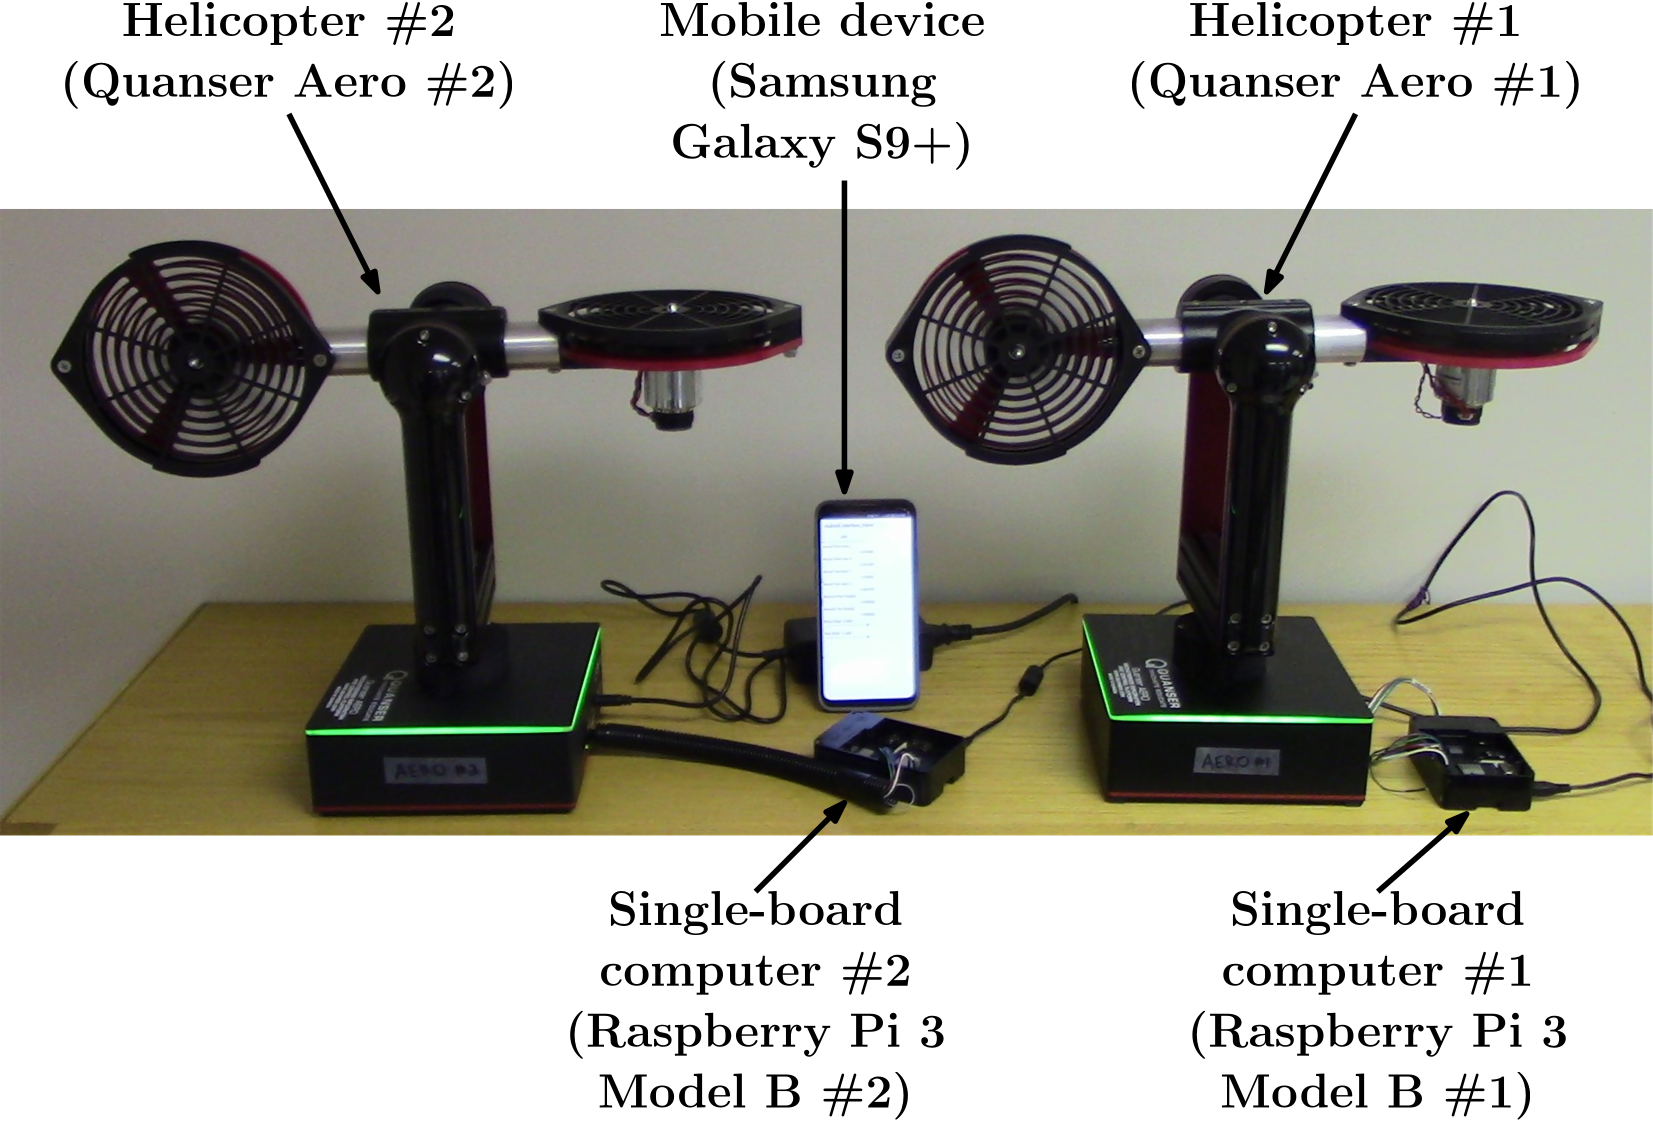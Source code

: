 <?xml version="1.0"?>
<!DOCTYPE ipe SYSTEM "ipe.dtd">
<ipe version="70206" creator="Ipe 7.2.7">
<info created="D:20190205115842" modified="D:20190205115842"/>
<bitmap id="1" width="1902" height="721" length="235439" ColorSpace="DeviceRGB" Filter="DCTDecode" BitsPerComponent="8" encoding="base64">
/9j/4AAQSkZJRgABAQEASABIAAD/4S7kRXhpZgAATU0AKgAAAAgADAALAAIAAAAmAAAIqgEP
AAIAAAAGAAAI0AEQAAIAAAATAAAI1gESAAMAAAABAAEAAAEaAAUAAAABAAAI6gEbAAUAAAAB
AAAI8gEoAAMAAAABAAIAAAExAAIAAAAmAAAI+gEyAAIAAAAUAAAJIAITAAMAAAABAAEAAIdp
AAQAAAABAAAJNOocAAcAAAgMAAAAngAAFZgc6gAAAAgAAAAAAAAAAAAAAAAAAAAAAAAAAAAA
AAAAAAAAAAAAAAAAAAAAAAAAAAAAAAAAAAAAAAAAAAAAAAAAAAAAAAAAAAAAAAAAAAAAAAAA
AAAAAAAAAAAAAAAAAAAAAAAAAAAAAAAAAAAAAAAAAAAAAAAAAAAAAAAAAAAAAAAAAAAAAAAA
AAAAAAAAAAAAAAAAAAAAAAAAAAAAAAAAAAAAAAAAAAAAAAAAAAAAAAAAAAAAAAAAAAAAAAAA
AAAAAAAAAAAAAAAAAAAAAAAAAAAAAAAAAAAAAAAAAAAAAAAAAAAAAAAAAAAAAAAAAAAAAAAA
AAAAAAAAAAAAAAAAAAAAAAAAAAAAAAAAAAAAAAAAAAAAAAAAAAAAAAAAAAAAAAAAAAAAAAAA
AAAAAAAAAAAAAAAAAAAAAAAAAAAAAAAAAAAAAAAAAAAAAAAAAAAAAAAAAAAAAAAAAAAAAAAA
AAAAAAAAAAAAAAAAAAAAAAAAAAAAAAAAAAAAAAAAAAAAAAAAAAAAAAAAAAAAAAAAAAAAAAAA
AAAAAAAAAAAAAAAAAAAAAAAAAAAAAAAAAAAAAAAAAAAAAAAAAAAAAAAAAAAAAAAAAAAAAAAA
AAAAAAAAAAAAAAAAAAAAAAAAAAAAAAAAAAAAAAAAAAAAAAAAAAAAAAAAAAAAAAAAAAAAAAAA
AAAAAAAAAAAAAAAAAAAAAAAAAAAAAAAAAAAAAAAAAAAAAAAAAAAAAAAAAAAAAAAAAAAAAAAA
AAAAAAAAAAAAAAAAAAAAAAAAAAAAAAAAAAAAAAAAAAAAAAAAAAAAAAAAAAAAAAAAAAAAAAAA
AAAAAAAAAAAAAAAAAAAAAAAAAAAAAAAAAAAAAAAAAAAAAAAAAAAAAAAAAAAAAAAAAAAAAAAA
AAAAAAAAAAAAAAAAAAAAAAAAAAAAAAAAAAAAAAAAAAAAAAAAAAAAAAAAAAAAAAAAAAAAAAAA
AAAAAAAAAAAAAAAAAAAAAAAAAAAAAAAAAAAAAAAAAAAAAAAAAAAAAAAAAAAAAAAAAAAAAAAA
AAAAAAAAAAAAAAAAAAAAAAAAAAAAAAAAAAAAAAAAAAAAAAAAAAAAAAAAAAAAAAAAAAAAAAAA
AAAAAAAAAAAAAAAAAAAAAAAAAAAAAAAAAAAAAAAAAAAAAAAAAAAAAAAAAAAAAAAAAAAAAAAA
AAAAAAAAAAAAAAAAAAAAAAAAAAAAAAAAAAAAAAAAAAAAAAAAAAAAAAAAAAAAAAAAAAAAAAAA
AAAAAAAAAAAAAAAAAAAAAAAAAAAAAAAAAAAAAAAAAAAAAAAAAAAAAAAAAAAAAAAAAAAAAAAA
AAAAAAAAAAAAAAAAAAAAAAAAAAAAAAAAAAAAAAAAAAAAAAAAAAAAAAAAAAAAAAAAAAAAAAAA
AAAAAAAAAAAAAAAAAAAAAAAAAAAAAAAAAAAAAAAAAAAAAAAAAAAAAAAAAAAAAAAAAAAAAAAA
AAAAAAAAAAAAAAAAAAAAAAAAAAAAAAAAAAAAAAAAAAAAAAAAAAAAAAAAAAAAAAAAAAAAAAAA
AAAAAAAAAAAAAAAAAAAAAAAAAAAAAAAAAAAAAAAAAAAAAAAAAAAAAAAAAAAAAAAAAAAAAAAA
AAAAAAAAAAAAAAAAAAAAAAAAAAAAAAAAAAAAAAAAAAAAAAAAAAAAAAAAAAAAAAAAAAAAAAAA
AAAAAAAAAAAAAAAAAAAAAAAAAAAAAAAAAAAAAAAAAAAAAAAAAAAAAAAAAAAAAAAAAAAAAAAA
AAAAAAAAAAAAAAAAAAAAAAAAAAAAAAAAAAAAAAAAAAAAAAAAAAAAAAAAAAAAAAAAAAAAAAAA
AAAAAAAAAAAAAAAAAAAAAAAAAAAAAAAAAAAAAAAAAAAAAAAAAAAAAAAAAAAAAAAAAAAAAAAA
AAAAAAAAAAAAAAAAAAAAAAAAAAAAAAAAAAAAAAAAAAAAAAAAAAAAAAAAAAAAAAAAAAAAAAAA
AAAAAAAAAAAAAAAAAAAAAAAAAAAAAAAAAAAAAAAAAAAAAAAAAAAAAAAAAAAAAAAAAAAAAAAA
AAAAAAAAAAAAAAAAAAAAAAAAAAAAAAAAAAAAAAAAAAAAAAAAAAAAAAAAAAAAAAAAAAAAAAAA
AAAAAAAAAAAAAAAAAAAAAAAAAAAAAAAAAAAAAAAAAAAAAAAAAAAAAAAAAAAAAAAAAAAAAAAA
AAAAAAAAAAAAAAAAAAAAAAAAAAAAAAAAAAAAAAAAAAAAAAAAAAAAAAAAAAAAAAAAAAAAAAAA
AAAAAAAAAAAAAAAAAAAAAAAAAAAAAAAAAAAAAAAAAAAAAAAAAAAAAAAAAAAAAAAAAAAAAAAA
AAAAAAAAAAAAAAAAAAAAAAAAAAAAAAAAAAAAAAAAAAAAAAAAAAAAAAAAAAAAAAAAAAAAAAAA
AAAAAAAAAAAAAAAAAAAAAAAAAAAAAAAAAAAAAAAAAAAAAAAAAAAAAAAAAAAAAAAAAAAAAAAA
AAAAAAAAAAAAAAAAAAAAAAAAAAAAAAAAAAAAAAAAAAAAAAAAAAAAAAAAAAAAAAAAAAAAAAAA
AAAAAAAAAAAAAAAAAAAAAAAAAAAAAAAAAAAAAAAAAAAAAAAAAAAAAAAAAAAAAAAAAAAAAAAA
AAAAAAAAAAAAAAAAAAAAAAAAAAAAAAAAAAAAAAAAAAAAAAAAAAAAAAAAAAAAAAAAAAAAAAAA
AAAAAAAAAAAAAAAAAAAAAAAAAAAAAAAAAAAAAAAAAAAAAFdpbmRvd3MgUGhvdG8gRWRpdG9y
IDEwLjAuMTAwMTEuMTYzODQAQ2Fub24AQ2Fub24gVklYSUEgSEYgUjcyAAAAAABIAAAAAQAA
AEgAAAABV2luZG93cyBQaG90byBFZGl0b3IgMTAuMC4xMDAxMS4xNjM4NAAyMDE5OjAyOjA1
IDExOjM4OjM4AAAbgpoABQAAAAEAABKKgp0ABQAAAAEAABKSkAAABwAAAAQwMjMwkAMAAgAA
ABQAABKakAQAAgAAABQAABKukQEABwAAAAQBAgMAkgQACgAAAAEAABLCkgcAAwAAAAEAAgAA
kgkAAwAAAAEAIAAAkgoABQAAAAEAABLKknwABwAAAXoAABLSkoYABwAAAQgAABRMoAAABwAA
AAQwMTAwoAEAAwAAAAEAAQAAoAIAAwAAAAEHgAAAoAMAAwAAAAEEOAAAoAUABAAAAAEAABVU
og4ABQAAAAEAABWAog8ABQAAAAEAABWIohAAAwAAAAEAAgAApAEAAwAAAAEAAAAApAIAAwAA
AAEAAAAApAMAAwAAAAEAAAAApAQABQAAAAEAABWQpAYAAwAAAAEAAAAA6hwABwAACAwAAAp+
6h0ACQAAAAEAAA96AAAAABzqAAAACAAAAAAAAAAAAAAAAAAAAAAAAAAAAAAAAAAAAAAAAAAA
AAAAAAAAAAAAAAAAAAAAAAAAAAAAAAAAAAAAAAAAAAAAAAAAAAAAAAAAAAAAAAAAAAAAAAAA
AAAAAAAAAAAAAAAAAAAAAAAAAAAAAAAAAAAAAAAAAAAAAAAAAAAAAAAAAAAAAAAAAAAAAAAA
AAAAAAAAAAAAAAAAAAAAAAAAAAAAAAAAAAAAAAAAAAAAAAAAAAAAAAAAAAAAAAAAAAAAAAAA
AAAAAAAAAAAAAAAAAAAAAAAAAAAAAAAAAAAAAAAAAAAAAAAAAAAAAAAAAAAAAAAAAAAAAAAA
AAAAAAAAAAAAAAAAAAAAAAAAAAAAAAAAAAAAAAAAAAAAAAAAAAAAAAAAAAAAAAAAAAAAAAAA
AAAAAAAAAAAAAAAAAAAAAAAAAAAAAAAAAAAAAAAAAAAAAAAAAAAAAAAAAAAAAAAAAAAAAAAA
AAAAAAAAAAAAAAAAAAAAAAAAAAAAAAAAAAAAAAAAAAAAAAAAAAAAAAAAAAAAAAAAAAAAAAAA
AAAAAAAAAAAAAAAAAAAAAAAAAAAAAAAAAAAAAAAAAAAAAAAAAAAAAAAAAAAAAAAAAAAAAAAA
AAAAAAAAAAAAAAAAAAAAAAAAAAAAAAAAAAAAAAAAAAAAAAAAAAAAAAAAAAAAAAAAAAAAAAAA
AAAAAAAAAAAAAAAAAAAAAAAAAAAAAAAAAAAAAAAAAAAAAAAAAAAAAAAAAAAAAAAAAAAAAAAA
AAAAAAAAAAAAAAAAAAAAAAAAAAAAAAAAAAAAAAAAAAAAAAAAAAAAAAAAAAAAAAAAAAAAAAAA
AAAAAAAAAAAAAAAAAAAAAAAAAAAAAAAAAAAAAAAAAAAAAAAAAAAAAAAAAAAAAAAAAAAAAAAA
AAAAAAAAAAAAAAAAAAAAAAAAAAAAAAAAAAAAAAAAAAAAAAAAAAAAAAAAAAAAAAAAAAAAAAAA
AAAAAAAAAAAAAAAAAAAAAAAAAAAAAAAAAAAAAAAAAAAAAAAAAAAAAAAAAAAAAAAAAAAAAAAA
AAAAAAAAAAAAAAAAAAAAAAAAAAAAAAAAAAAAAAAAAAAAAAAAAAAAAAAAAAAAAAAAAAAAAAAA
AAAAAAAAAAAAAAAAAAAAAAAAAAAAAAAAAAAAAAAAAAAAAAAAAAAAAAAAAAAAAAAAAAAAAAAA
AAAAAAAAAAAAAAAAAAAAAAAAAAAAAAAAAAAAAAAAAAAAAAAAAAAAAAAAAAAAAAAAAAAAAAAA
AAAAAAAAAAAAAAAAAAAAAAAAAAAAAAAAAAAAAAAAAAAAAAAAAAAAAAAAAAAAAAAAAAAAAAAA
AAAAAAAAAAAAAAAAAAAAAAAAAAAAAAAAAAAAAAAAAAAAAAAAAAAAAAAAAAAAAAAAAAAAAAAA
AAAAAAAAAAAAAAAAAAAAAAAAAAAAAAAAAAAAAAAAAAAAAAAAAAAAAAAAAAAAAAAAAAAAAAAA
AAAAAAAAAAAAAAAAAAAAAAAAAAAAAAAAAAAAAAAAAAAAAAAAAAAAAAAAAAAAAAAAAAAAAAAA
AAAAAAAAAAAAAAAAAAAAAAAAAAAAAAAAAAAAAAAAAAAAAAAAAAAAAAAAAAAAAAAAAAAAAAAA
AAAAAAAAAAAAAAAAAAAAAAAAAAAAAAAAAAAAAAAAAAAAAAAAAAAAAAAAAAAAAAAAAAAAAAAA
AAAAAAAAAAAAAAAAAAAAAAAAAAAAAAAAAAAAAAAAAAAAAAAAAAAAAAAAAAAAAAAAAAAAAAAA
AAAAAAAAAAAAAAAAAAAAAAAAAAAAAAAAAAAAAAAAAAAAAAAAAAAAAAAAAAAAAAAAAAAAAAAA
AAAAAAAAAAAAAAAAAAAAAAAAAAAAAAAAAAAAAAAAAAAAAAAAAAAAAAAAAAAAAAAAAAAAAAAA
AAAAAAAAAAAAAAAAAAAAAAAAAAAAAAAAAAAAAAAAAAAAAAAAAAAAAAAAAAAAAAAAAAAAAAAA
AAAAAAAAAAAAAAAAAAAAAAAAAAAAAAAAAAAAAAAAAAAAAAAAAAAAAAAAAAAAAAAAAAAAAAAA
AAAAAAAAAAAAAAAAAAAAAAAAAAAAAAAAAAAAAAAAAAAAAAAAAAAAAAAAAAAAAAAAAAAAAAAA
AAAAAAAAAAAAAAAAAAAAAAAAAAAAAAAAAAAAAAAAAAAAAAAAAAAAAAAAAAAAAAAAAAAAAAAA
AAAAAAAAAAAAAAAAAAAAAAAAAAAAAAAAAAAAAAAAAAAAAAAAAAAAAAAAAAAAAAAAAAAAAAAA
AAAAAAAAAAAAAAAAAAAAAAAAAAAAAAAAAAAAAAAAAAAAAAAAAAAAAAAAAAAAAAAAAAAAAAAA
AAAAAAAAAAAAAAAAAAAAAAAAAAAAAAAAAAAAAAAAAAAAAAAAAAAAAAAAAAAAAAAAAAAAAAAA
AAAAAAAAAAAAAAAAAAAAAAAAAAAAAAAAAAAAAAAAAAAAAAAAAAAAAAAAAAAAAAAAAAAAAAAA
AAAAAAAAAAAAAAAAAAAAAAAAAAAAAAAAAAAAAAAAAAAAAAAAAAAAAAAAAAAAAAAAAAAAAAAA
AAAAAAAAAAAAAAAAAAAAAAAAAAAAAAAAAAAAAAAAAAAAAAAAAAAAAAAAAAAAAAAAAAAAAAAA
AAAAAAAAAAAAAAAAAAAAAAAAAAAAAAAAAAAAAAAAAAAAAAAAAAAAAAAAAAAAAAAAAAAAAAAA
AAAAAAAAAAAAAAAAAAAAAAAAAAAAAAAAAAAAAQAAAB4AAAASAAAACjIwMTg6MTE6MTcgMDM6
MjI6NDIAMjAxODoxMToxNyAwMzoyMjo0MgAAAAAAAAAAZAAAARgAAABkCwABAAMALgAAAOID
AAAEAAMAIgAAAD4EAAAGAAIAQAAAAIIEAAAQAAQAAQAAALvgB0AAAAMACQAAAAAAAAATAAMA
BAAAAMIEAAAZAAMAAQAAAAEAAAAAAAQALwAAAAAAAAAAAAQABAAAAAAAAAAAAAQACQAAAAAA
AAAAAAQABwAAAAAAAAAAAAAAXAAAAAAABQD//wAAAAAEAP//AQAJAAAAAAAAAAAAAAAPAAAA
AQAAAAAA/3///wAjGAFkAACAAID//wAAAAAAAAEAAAABAAAAgAeABwAAAAAAAAAA/3//f///
//9EAAAAAAAAAAAAAAAAAAAA//8AAAgACAAAAP//AAAAAAAAAAAAAAAAAAAAAAAAAAAAAAAA
/wD/////AAAAAAAAAAAAAElNRzpWSVhJQSBIRiBSNzIgSlBFRwAAAAAAAAAAAAAAAAAAAAAA
AAAAAAAAAAAAAAAAAAAAAAAAAAAAAAAAAAAAAJ8ADwBoAElJKgBYAwAAAAAAAAAAAAAAAAAA
AAAAAAAAAAAAAAAAAAAAAAAAAAAAAAAAAAAAAAAAAAAAAAAAAAAAAAAAAAAAAAAAAAAAAAAA
AAAAAAAAAAAAAAAAAAAAAAAAAAAAAAAAAAAAAAAAAAAAAAAAAAAAAAAAAAAAAAAAAAAAAAAA
AAAAAAAAAAAAAAAAAAAAAAAAAAAAAAAAAAAAAAAAAAAAAAAAAAAAAAAAAAAAAAAAAAAAAAAA
AAAAAAAAAAAAAAAAAAAAAAAAAAAAAAAAAAAAAAAAAAAAAAAAAAAAAAAAAAAAAAAAAAAAAAAA
AAAAAAAAAAAAAAAAAAAAAAAAAAAAAAAAAAAAAAAAAAAAAAAAAAMAAgAHAAAABDAxMDAQAQAD
AAAAAQeAAAAQAgADAAAAAQQ4AAAAAAAAAAAAHUwAAAAAfAAQesAAAABNAAAQAAAAEAAABgED
AAMAAAABAAYAAAEaAAUAAAABAAAV5gEbAAUAAAABAAAV7gEoAAMAAAABAAIAAAIBAAQAAAAB
AAAV9gICAAQAAAABAAAY5QAAAAAAAABgAAAAAQAAAGAAAAAB/9j/2wBDAAgGBgcGBQgHBwcJ
CQgKDBQNDAsLDBkSEw8UHRofHh0aHBwgJC4nICIsIxwcKDcpLDAxNDQ0Hyc5PTgyPC4zNDL/
2wBDAQkJCQwLDBgNDRgyIRwhMjIyMjIyMjIyMjIyMjIyMjIyMjIyMjIyMjIyMjIyMjIyMjIy
MjIyMjIyMjIyMjIyMjL/wAARCABhAQADASEAAhEBAxEB/8QAHwAAAQUBAQEBAQEAAAAAAAAA
AAECAwQFBgcICQoL/8QAtRAAAgEDAwIEAwUFBAQAAAF9AQIDAAQRBRIhMUEGE1FhByJxFDKB
kaEII0KxwRVS0fAkM2JyggkKFhcYGRolJicoKSo0NTY3ODk6Q0RFRkdISUpTVFVWV1hZWmNk
ZWZnaGlqc3R1dnd4eXqDhIWGh4iJipKTlJWWl5iZmqKjpKWmp6ipqrKztLW2t7i5usLDxMXG
x8jJytLT1NXW19jZ2uHi4+Tl5ufo6erx8vP09fb3+Pn6/8QAHwEAAwEBAQEBAQEBAQAAAAAA
AAECAwQFBgcICQoL/8QAtREAAgECBAQDBAcFBAQAAQJ3AAECAxEEBSExBhJBUQdhcRMiMoEI
FEKRobHBCSMzUvAVYnLRChYkNOEl8RcYGRomJygpKjU2Nzg5OkNERUZHSElKU1RVVldYWVpj
ZGVmZ2hpanN0dXZ3eHl6goOEhYaHiImKkpOUlZaXmJmaoqOkpaanqKmqsrO0tba3uLm6wsPE
xcbHyMnK0tPU1dbX2Nna4uPk5ebn6Onq8vP09fb3+Pn6/9oADAMBAAIRAxEAPwCalrMsoarr
djosaPeSlS+diqpJbH+e9ZR8bR7Q66PqRQ9GMQGf1ppBcsaf410m+k8p3ktpM42zrgfn0H41
0YYEAggg9CKGrB0uKDzTxSAcKcKBDqWgB4paBDxThQA4GnA0AZOt+KdN8PxZu5S0pGVhjGXP
+H41zg+It3cMTbaRCEB/5b3qI34g9KpRuOzNLTfHsM1xHDqNi9kJDtWcSCSHP++OK7BWDKCp
BB5BHek1YkeKeKQC0tIQtOxQAYoxQAtLQBxVZWv6wujacZQA88h2Qoe7e/sKo0PPdUtZ73M8
ksk14D85JzuPoB254AAycE8UWV7Fc2yiZU8xPlY7Rk+/3P5mqHYhdI52diAck7WHHA98f4++
K3PDHiGXTLxLC6kL2khwjN/Af6e4/H6g12PRw1Qy6lZQMyzXcCMvVWkAI/CoIOIvviLci7ZL
GzQQqeGmUksPXjGK6bw/4rtdZTy5CkF2Djyi33vdfWq5dBJmxd6jaWKbrmdI+M4J5x9OtYN5
4702zPFveSqRkOsW1T/30RSSHco/8LJgdtsGmTuT0zIB/jRJ8RxbztDPpEqSISrKJgSMfhT5
RXL9l8QNPupAjWd6hPUhAwH5HP6V0tlqdnqG4Ws6yFACwwQRn2NJoC6DWV4g1gaNpjSou+5k
Pl28fUu56UhnlGs6bNcRNczTGa6Y72cnhu/8uR04x3YAJY6oRDCsjuJE+U5LcY6d/wDCtC+h
0un3AmikuHy/mjaM/Nlew5JznnqSD0yDitvw3riWV/Fpjyj7Jc5FuC2fLcYO0Z/hYEFc9OlJ
ozaOxvb1NPsJruUEpEhYgdT7V5fd+OPFst08ltFHDCpyE2Kwx9aUUmI7Dw/44gvdND6qv2W6
U4YIpdX9xjOPoa6Sw1Wz1K3ee1m3xoSGJUqQevQik4tCOS1X4kQW77dMt47xcZ80zDA/AZP5
461gv8VNY6pZ2AHoQ5/9mFVyLqOxYi+Jms/ZWuHstOdQwXashVjwT0LE9vTvVm2+K7vIqz6O
ACcEpcYx+a47+tHIu4rG9p3xE0S/n8lhc20n/TVAQfoVJrrhyMjvWbTQjiegrzHVtSbW/FkK
/OtsjbYOPvD+9zxyR+WKpbmjEeO4jRBnzQwUHkg8iP8AnvPcdawJ2mmumeGMq2wM+0dR1J9u
tWhtkUN3JGu3Gcegpz3LOANhUg5BJ6f54oEem+GdbN7p4jvrsw3EQAI8vduXHB/z6V5xq83m
a1fSFjJmd+SMZ+Y0rJPQTHrayzWhu4oVa3UhG+dd4OMk7Rzj3xirXhmS1t/FFmbqWRIVbO+L
BI+Ukfriqt3Edl4wh0jUdOa7guro3kCfu2dgBjuCK84aSeRySGfPcnNTddC4wctg3uBjyT+A
NSK0pXC25P8AwE07opUaj6F6w0zUb2dVhtpsHuiZxXpXgXw/f6ObyS+G1pdqhfpn/Gk2OdJw
XvbnaAV5nrVxLqvjRorratpapMkaFhnKrgsR9TkfSkjIff6fGTJ5ExiweFY7gOf6cH/gA9K8
9eItcXGXEewngnGcdh61SBlu1vtRFt5NuDtB6gc85/8ArfiB3pJ5b9TH5xeP95kOVx83PO7r
xTHbQ9ObxTolz4LkS/hu5L7yGV2W6Gx3HAYcZwSAf85ry+51O3uE/dWpiKnPzTM+786d1bQk
n0txcxXSTXyQNsBj3q5yc9BtBAz059a9O+F2p6bbaZqVteWCTOroSYiSGyD+HpRolcWrOb8f
6Xp11qtvceHdJkhjkQmUQozITnjGM479K5RtJ1W3AaS2mVT03qf60pzu7m8KXOtHqRhb4fKb
csoOQNlPEd6T8tm4z/sGkpJj+q1v5Tq/CfhjUb+/hcp5cRJ8xgpGwflgn0Ga9trOTuzKpTcH
Z7nFYBHNea+KtDuNE1GLVLQs9qHBUE58oj+H/d9Pyqk9QZWN21witDhISOOecdBz0GAFGfVV
PesR4Xur50t8sVHJ2k/oOlUDRPZWZVju3bs4YAc/kfbp9a2mXNrI3lRyEqQNnUs2QoA7/Mwx
7J0oEdnonhay0/TIop4VkuCMyvk8n0+g6VyfjfwwlhJ/aNlHttpOJVHOxvX6GovrcbONiLEk
F9q57V6H4A0TTNQsJLq5tkmlt7jbGzccAA5I7/jmrb0El1O8bTrFwA1nbkA5AMYpwsLIdLSA
fSMVmO7OQ1uCyg1aaSaOCFMiNVZQM/KCCB7nd+VavhmGxuBJJFHbyBUQEqoODtH61XQp1J9z
qFCqMAAD0FSA1JA4VxnjTRSsia/aR7pYVKXSAcyREYJ+oBP+RVJ6gjktSuo4rI3U84nMnKKv
yq5JJPHX+Js5z1x6Vj6Voz31u91KhPmN8nyMc49Mf4HpTuU1obllp8WxSqFWB2/L1DDtx1OR
nHBOBwqgkv07RT4m16HTInLWNod9xKMcZAG0EcE4VVB9iad7Inoevtp1idPNo9rC1qqBfKZA
V2joMV80/IZZV2DazFgBxjGcVMSoK6ZFEu587sH09a+gvAnho+HtF/e4Fxc7ZJFH8HHT/P60
TfQhnVAADiub8X2ZvtLuVjm8meCAyR5OFcfxD1PC/qKiO4R3OE8KmLWLiCCNVMrMpZW/uryT
9K9bWztkOVt4QfZBRLexTlJO1ybFLSMzh91RzxQ3VvJBOgkikG1lPQirNTzbWfC2paMZX07f
cWbZOFGXj/z6isfR7izgR/tLbXY94wePxB/lVJ3FcnlvrWOfMDNIGBBVVA5wfYDv/drtPD+i
yrKuoaiioyndDbg52H+83qccD0pPRAdQZwO9ZXiVxN4av06/u8/kQf6VCA8cQ4lB9GzXpfw4
nEdhfxZ6Tg/mP/rVpLYFsztPtQ9acLkE9azERX1lZava/Zr6BZoSQdpJGCPQjkUumabYaPA0
NhAIY2bcwDE5P1Jp30Av+bThMPWgCQTClMisCDggjkGgDzbxT4Dk3Nd6Nl4925rPPTPXb/hW
THc3NpCltJod4rqAu3yU5P8AwKIn9a0TuVzaF+w0bxBrcrRfZzpVm4+eR0IYj0APPPoMCvRd
E02y0CwW0skwucu7HLO3qTUSfREMv3N4Esbh8/diY/pXzev3mJ/ut/I0RNaezEtIzLeRRjnd
Iq/rX1EsowBmlPcyJQ2aVlSRSjqrKeoYZBqLiKtpo+m2ExmtLC2t5CCN0UQXg9en0q9TAWlo
EeeeYKPNqjUd5lUptL0y4YtLYWrseSxiXJ/GlcQRWFhaNvt7O3icdGSIA/nUjze9Ju4yu0/P
Wq+ov5mkXiesL/yqbiex5MozKR3rtvAkpWXUUz1KH/0KtpbBHZnabzTxIayETJMfWpVnPrTu
ApnPrVe61JLO2knkLFEGSFGSfoKaAz4vFE0wBi0fU3z0xAau2us3U0yJcaRqFoj/AHZZ4iqk
4zjNbOhNK7Qro01uB61KLgetYDFM/HWojNz1pCK2r3Bj0DUGz0tpP/QTXhacq/8Aumrgaw0i
y74djE3iPT0PQ3MYP/fQr6JQmlU3Mi1GasKagRXur0QSRQRp5tzLnZHnHA6sT2UZGT7gdSKf
FLMk6QXJjZpFLI8akDjGRgk88+vPPpVdALdFIR5j5lHmVRqL5nvR5tICN5sd6rSTe9SwIfM5
60snz28i+qEfpSTA8rIxMR7Guu8EZF7ec8Min/P51vL4SUzuBS1iA4GpFamhiO+BSWEv/E50
32vYD/5FWrp/EhPY9+AHUgVyvxFOPDKH0uU/k1brcxjoeV+fjvTxc+9ctzceLj3pyy5NS2SV
PEEuPDeoe8JX8+K8ZA2eYPbg/iK1plJ6G14NiMvinT19LhW/I5/pXv6Yqam5JZjouruOytmm
cFsYCovVmJwAPckgVKQhLC1eIPcXBVrubBkI6KB0QewyfxJPeprr/j5sP+u5/wDRb0+oFuig
R5TupN1UahuqG4u0t4yzc+gHU1LlZXBGc2qbv+WTfnUDajz/AKtvzrL2kSuVjf7QP/PM/nUy
anxgxH86XtIhys8+k+W6P+9iuo8Jzi3Mku0nK7evX/OK6pytC5mld2OqGrD/AJ5H86iurw3M
WxTLEwOQyNj8/aub2sS+RkH9qX1uoEhWRQP9YIST+IB/lVb/AISx47hYysbqxwGZWjP5HP0r
SM4y2E42J01Wa9nExQpDGPljPXdyDu/w96tadqYbXLCMsob7TEcbufvg1VOadRJA46H0vkY6
5+nNcn8S22eDpHGMrNHjP1xXTszmjueLi4nP8P61FNeSQJvlZUUd2bFef7aDdkjq5GQw6peT
SIYbfMW4As+Rkewq2mvWo6zx/nVqabslcnlIdR1uyubGa1kkRllQhjvwF98n3rzd/ncohDnO
AV71tTb7CsbvgiRbfxDbXUrKkUZbLucKDtbv+Nex2urRXQJt5Y5dvXy3DY/Ks61RQeqBRuXh
euq5IwB71hQa819rSSLEZ7aAsI1j+YvJj7x7LgZA3YznPpWcMTTabK9m0dCuo30uMRwW6kZ/
eEyN9CBgfqar3xPkw3M93cS/Z5RKwVhGAvKtjbg8Ak8k9KlYyneyQeyZfcEfvLaeWOQD+Jy6
H2Kk/qMH3p1vqgmVleMxzRnEkec49we4PY/yORSWMp9heyZ50aTmukoZLIIkLN+VZUpaaTe/
4D0rCrLoVFDNgqNlArnLKV/cra27MPvnhR71zeZGJPzE9Sa7MPGyuZTetisH/fRsZMc8nH3a
fHkMDnjNdSMyzmul8MxBUaRly0pKqfQLjP57h+VYYjSmwvqvU1b+4ZStrbLm6kHHHCL3Y/0r
CvtJWZhh3MkTLGqn+I4z+A/wNcdKXIrm8lcvCWWzsWJjWSRnYKFY5cjg9vasPSb2Q+LrNmUL
uukJGc9668Ml7S5nU2Ps9V4/+vXD/F2N3+HV+saln3R4CjJ+8K6ov3jnUWjw3TvCkaiOW5mm
aTqVBwAf51r/ANk6fZq07QJ8g3F5DnArx6mIlOVkdiikVZ9QgNu0tugZMcSEkA/Tjn9K5p7S
a8uWktYmkDxiY4HTIyR+ByPwrfDRcZWZjVfvIo6pZXFvpi3DY2OccHkHJ4PvwawI2Af5gSPY
4ruEamlgqGI/HJrqfD2rnSNTSY58l/llX/Z9fw61nVhzRcRp2dz1lFSaIEbWRxkHqCDQluiq
FA4HTmvn7taHUTog7KBTipwQV3KeCDRcCnayC2lFi5YYH7hj/Eo/h+o/Uc+uC6cRXtrcZ2kt
5MmR95W6f+PY/M1pb3vUnocfspkhCKSTgV7T0VzEzpWaVsnGB0HpUe3Hb9K4JS5nc2SshjL7
H8qhkGASeB70kBnWt3p0nnz3LLvRgI1cZ49QO/8A+qqGoKiWaskitLcMWZUOdg/z/L3r1IpR
ikc0pamCYWB4B/KpEjckZU/lVcy7k8y7k4Vu6mt23muLe7t4rZoV8mAITcAgBj8zDjuC2Pwr
GrZqwJ3mrHR23m4MpFs8rj5ikbYP481Q1GG9e4iuYbdI5E4LRMWyPoVFcEeVS1Op3sT2F1AZ
sXEckQSHywWjO0nJyQcd+P8A69QR+HmCW19BEftEUhkVWGNw3Ej9MVpGp7KfN0E1zKx6efjJ
rC5U+GbdWHUNf/8A2FZtz8S73xfb/wBnPZ6fbwlwzmK681zg9AOMc969Os4wpc9nqjmjC8rX
2IlgQDBBzWVq1qmswPYwzMsQI82RPUH7o9/X0/GvBg2pc3Y7HtYydWso7PTBDGDtjTaPyrL8
O6lJBbxrGbZ2UlHS4uEh+TORtZiO7Pnr2ruoSt7zOXEWik+xduNLkv7S+hxYbZzvhb+07YsG
HTOZOO+f96uZ/wCEH1n+E6cfpqdt/wDHK6/aJ6owVeLV/wBC/ZeEdVgB3fYsn0v4D/7PU8uh
X8CgusGP9m5jb+TVLqxW/wCQniaa3/JnXeFr6/axk0+VWPlAGPaeSueRuGcY7cfiK3G8R6TY
ubeeRrWRSA0ToTgHvlcj36159SClJxp9dzrpVFKPN0JU8U6EzADUo+fVWH8xWwCvUODnkc1x
VKVSn8SOhST2M3Wwn2DcG/0gOvkbTz5meMf19s1Z1G2W4smUy+W6kPG4GdrA5Bx35A4oTasJ
7nIyFUUsxwB3rNlczPk8KOgr1a8rKxnBaiAHv/KlxXIyxHwBWZfTERsEYhscEHpVQV2J7HLL
4h1iPhdSuVx0xIRVuHxL4ikQsuu3ygHHFw4/ka9JUKfY854Sg94ol/t/xMw/5GLUv/AqX/Go
J/EfiOEqG1/UzuHa8k/xqvYQ7If1Wh/IvuRVfxFrcgO/WdQbPXN05/rV+w8Pz6pCbn7SVZic
lsnJ9ayqSjRjzRRtRoU46QSXoWf+ER1CPmC7QH2yD+lPGm+KrTmG5aUDsJc/+hVh9ZpT+NG/
JJbDhrviXTh/pNl5ijqzw5/VcCnXfjuS40+WGO18i4YYDiTOOee3FOOHpTalBhztKzOem1Ka
+QpcCUIq9ITwT6mpDZaf/ZcdwJikzn5EcE7gOvIxjn6/hXpSfNqzFaG74MF9c6otpNeXL2rI
S0QkO3A7ewr1KO1jjhCJGFUDAVRgCvCxkl7SyOiG2pia3ZF7WTCHoe1eQ36GObyyMbSa6MHK
5MyrzWslhZGCMmVy5UFsSLjNeilcxIriwhigd1lYsuMDcDms/mhqwHbfDtrpLq+FqiiSRFXz
mPEYySeO56UniIxw6pPFqizXMkmClwjBNoxj7pBJx/vCuRSiq77l68pz6ae0m6WK6jig+7va
bkHPXAGcfhXffD650+8aTQ9RggmuYwXt59gzMnXnjqP5fSnjFL2TcXZoIPXU9Ft9G0+1fzIb
SJHAwGCjI/GkvZ7ODiS5gjkAyFeQKf1rw05zlfdnQeby3kc78yKFH3VJ/WniPPOMiu+pJyld
iSshwiH92nCH2rO47Cm33DBFUrvSWmQmP71VGdncTRxsnhnU/NYC2YjPUFf8aVPDerr923kX
6MP8a71i6a6mfsyQeG9a7RSD/gY/xpx8KaxJy8ROP7zj/Gh4yn3D2Yo8Haqf+WS/99iu80bS
2stOhgcfMq/Nj1rkxOIjUilEqMLGqtuPSni2HcVxXNR/2RT/AA1QvfDWnX4P2i1jYn+LGD+Y
5pxm4u8WJxucnqXw7ZGL6dOR/sSn+RqSDwJdXVpGtzeLFIi7Vj27lXnORz35/Ou+OPtHVamT
pO53OhaJa6RbLFDtLY+aQgbm+tbYRe7CvMnJybbNUrIHt4pEKvgg9uK43Vvh1Z6hfNcx3ogD
D5kaPdz68MKqjXlSldCcU9yj/wAKqh7atD/34P8A8XSH4UJ21aH/AMBz/wDF11/2jLrH8f8A
gC5V2/P/ADE/4VQP+gtAP+2B/wDi6P8AhU/pq8P/AH4P/wAVR/aT/l/H/gC5F2Or8I+EYvDl
tcI90k7zOG3KNuMDjv7mk8UeD7bXrZtkwiuQMo55GfeuZ4mXtfaWDk0scNH8I9SJbzdQsVGO
ChZsn8hV3Qvhbe21/wCbfX0ccYQ4a0kJfPHqOnWuyWZRs7Jmfs2ehWnh62t4lj+030gHXzbl
m3fUE4q9DptlAhSK2iRWOSAvBNebOvOXl6GljxpfvCugXoK7Zljx1FONZIY8dBSjqKAIv4j9
aXvSQdBR1p3r9Kl7ASCrSUdRkq9KmSkHQlFB7fWpGgk6j6Uq0S3Anj6irA6VAiYdDTO9SAL1
FSChiA9qb/EaCkTJ938af/D+VS9hCDpUkfb6VJLJhQelAH//2QD/4TGwaHR0cDovL25zLmFk
b2JlLmNvbS94YXAvMS4wLwA8P3hwYWNrZXQgYmVnaW49J++7vycgaWQ9J1c1TTBNcENlaGlI
enJlU3pOVGN6a2M5ZCc/Pg0KPHg6eG1wbWV0YSB4bWxuczp4PSJhZG9iZTpuczptZXRhLyI+
PHJkZjpSREYgeG1sbnM6cmRmPSJodHRwOi8vd3d3LnczLm9yZy8xOTk5LzAyLzIyLXJkZi1z
eW50YXgtbnMjIj48cmRmOkRlc2NyaXB0aW9uIHJkZjphYm91dD0idXVpZDpmYWY1YmRkNS1i
YTNkLTExZGEtYWQzMS1kMzNkNzUxODJmMWIiIHhtbG5zOnhtcD0iaHR0cDovL25zLmFkb2Jl
LmNvbS94YXAvMS4wLyI+PHhtcDpDcmVhdG9yVG9vbD5XaW5kb3dzIFBob3RvIEVkaXRvciAx
MC4wLjEwMDExLjE2Mzg0PC94bXA6Q3JlYXRvclRvb2w+PC9yZGY6RGVzY3JpcHRpb24+PC9y
ZGY6UkRGPjwveDp4bXBtZXRhPg0KICAgICAgICAgICAgICAgICAgICAgICAgICAgICAgICAg
ICAgICAgICAgICAgICAgICAgICAgICAgICAgICAgICAgICAgICAgICAgICAgICAgICAgICAg
ICAgICAgICAgICAgIAogICAgICAgICAgICAgICAgICAgICAgICAgICAgICAgICAgICAgICAg
ICAgICAgICAgICAgICAgICAgICAgICAgICAgICAgICAgICAgICAgICAgICAgICAgICAgICAg
ICAgICAgCiAgICAgICAgICAgICAgICAgICAgICAgICAgICAgICAgICAgICAgICAgICAgICAg
ICAgICAgICAgICAgICAgICAgICAgICAgICAgICAgICAgICAgICAgICAgICAgICAgICAgICAK
ICAgICAgICAgICAgICAgICAgICAgICAgICAgICAgICAgICAgICAgICAgICAgICAgICAgICAg
ICAgICAgICAgICAgICAgICAgICAgICAgICAgICAgICAgICAgICAgICAgICAgIAogICAgICAg
ICAgICAgICAgICAgICAgICAgICAgICAgICAgICAgICAgICAgICAgICAgICAgICAgICAgICAg
ICAgICAgICAgICAgICAgICAgICAgICAgICAgICAgICAgICAgICAgCiAgICAgICAgICAgICAg
ICAgICAgICAgICAgICAgICAgICAgICAgICAgICAgICAgICAgICAgICAgICAgICAgICAgICAg
ICAgICAgICAgICAgICAgICAgICAgICAgICAgICAgICAKICAgICAgICAgICAgICAgICAgICAg
ICAgICAgICAgICAgICAgICAgICAgICAgICAgICAgICAgICAgICAgICAgICAgICAgICAgICAg
ICAgICAgICAgICAgICAgICAgICAgICAgIAogICAgICAgICAgICAgICAgICAgICAgICAgICAg
ICAgICAgICAgICAgICAgICAgICAgICAgICAgICAgICAgICAgICAgICAgICAgICAgICAgICAg
ICAgICAgICAgICAgICAgICAgCiAgICAgICAgICAgICAgICAgICAgICAgICAgICAgICAgICAg
ICAgICAgICAgICAgICAgICAgICAgICAgICAgICAgICAgICAgICAgICAgICAgICAgICAgICAg
ICAgICAgICAgICAKICAgICAgICAgICAgICAgICAgICAgICAgICAgICAgICAgICAgICAgICAg
ICAgICAgICAgICAgICAgICAgICAgICAgICAgICAgICAgICAgICAgICAgICAgICAgICAgICAg
ICAgIAogICAgICAgICAgICAgICAgICAgICAgICAgICAgICAgICAgICAgICAgICAgICAgICAg
ICAgICAgICAgICAgICAgICAgICAgICAgICAgICAgICAgICAgICAgICAgICAgICAgICAgCiAg
ICAgICAgICAgICAgICAgICAgICAgICAgICAgICAgICAgICAgICAgICAgICAgICAgICAgICAg
ICAgICAgICAgICAgICAgICAgICAgICAgICAgICAgICAgICAgICAgICAgICAKICAgICAgICAg
ICAgICAgICAgICAgICAgICAgICAgICAgICAgICAgICAgICAgICAgICAgICAgICAgICAgICAg
ICAgICAgICAgICAgICAgICAgICAgICAgICAgICAgICAgICAgIAogICAgICAgICAgICAgICAg
ICAgICAgICAgICAgICAgICAgICAgICAgICAgICAgICAgICAgICAgICAgICAgICAgICAgICAg
ICAgICAgICAgICAgICAgICAgICAgICAgICAgICAgCiAgICAgICAgICAgICAgICAgICAgICAg
ICAgICAgICAgICAgICAgICAgICAgICAgICAgICAgICAgICAgICAgICAgICAgICAgICAgICAg
ICAgICAgICAgICAgICAgICAgICAgICAKICAgICAgICAgICAgICAgICAgICAgICAgICAgICAg
ICAgICAgICAgICAgICAgICAgICAgICAgICAgICAgICAgICAgICAgICAgICAgICAgICAgICAg
ICAgICAgICAgICAgICAgIAogICAgICAgICAgICAgICAgICAgICAgICAgICAgICAgICAgICAg
ICAgICAgICAgICAgICAgICAgICAgICAgICAgICAgICAgICAgICAgICAgICAgICAgICAgICAg
ICAgICAgICAgCiAgICAgICAgICAgICAgICAgICAgICAgICAgICAgICAgICAgICAgICAgICAg
ICAgICAgICAgICAgICAgICAgICAgICAgICAgICAgICAgICAgICAgICAgICAgICAgICAgICAg
ICAKICAgICAgICAgICAgICAgICAgICAgICAgICAgICAgICAgICAgICAgICAgICAgICAgICAg
ICAgICAgICAgICAgICAgICAgICAgICAgICAgICAgICAgICAgICAgICAgICAgICAgIAogICAg
ICAgICAgICAgICAgICAgICAgICAgICAgICAgICAgICAgICAgICAgICAgICAgICAgICAgICAg
ICAgICAgICAgICAgICAgICAgICAgICAgICAgICAgICAgICAgICAgICAgCiAgICAgICAgICAg
ICAgICAgICAgICAgICAgICAgICAgICAgICAgICAgICAgICAgICAgICAgICAgICAgICAgICAg
ICAgICAgICAgICAgICAgICAgICAgICAgICAgICAgICAgICAKICAgICAgICAgICAgICAgICAg
ICAgICAgICAgICAgICAgICAgICAgICAgICAgICAgICAgICAgICAgICAgICAgICAgICAgICAg
ICAgICAgICAgICAgICAgICAgICAgICAgICAgIAogICAgICAgICAgICAgICAgICAgICAgICAg
ICAgICAgICAgICAgICAgICAgICAgICAgICAgICAgICAgICAgICAgICAgICAgICAgICAgICAg
ICAgICAgICAgICAgICAgICAgICAgCiAgICAgICAgICAgICAgICAgICAgICAgICAgICAgICAg
ICAgICAgICAgICAgICAgICAgICAgICAgICAgICAgICAgICAgICAgICAgICAgICAgICAgICAg
ICAgICAgICAgICAgICAKICAgICAgICAgICAgICAgICAgICAgICAgICAgICAgICAgICAgICAg
ICAgICAgICAgICAgICAgICAgICAgICAgICAgICAgICAgICAgICAgICAgICAgICAgICAgICAg
ICAgICAgIAogICAgICAgICAgICAgICAgICAgICAgICAgICAgICAgICAgICAgICAgICAgICAg
ICAgICAgICAgICAgICAgICAgICAgICAgICAgICAgICAgICAgICAgICAgICAgICAgICAgICAg
CiAgICAgICAgICAgICAgICAgICAgICAgICAgICAgICAgICAgICAgICAgICAgICAgICAgICAg
ICAgICAgICAgICAgICAgICAgICAgICAgICAgICAgICAgICAgICAgICAgICAgICAKICAgICAg
ICAgICAgICAgICAgICAgICAgICAgICAgICAgICAgICAgICAgICAgICAgICAgICAgICAgICAg
ICAgICAgICAgICAgICAgICAgICAgICAgICAgICAgICAgICAgICAgIAogICAgICAgICAgICAg
ICAgICAgICAgICAgICAgICAgICAgICAgICAgICAgICAgICAgICAgICAgICAgICAgICAgICAg
ICAgICAgICAgICAgICAgICAgICAgICAgICAgICAgICAgCiAgICAgICAgICAgICAgICAgICAg
ICAgICAgICAgICAgICAgICAgICAgICAgICAgICAgICAgICAgICAgICAgICAgICAgICAgICAg
ICAgICAgICAgICAgICAgICAgICAgICAgICAKICAgICAgICAgICAgICAgICAgICAgICAgICAg
ICAgICAgICAgICAgICAgICAgICAgICAgICAgICAgICAgICAgICAgICAgICAgICAgICAgICAg
ICAgICAgICAgICAgICAgICAgIAogICAgICAgICAgICAgICAgICAgICAgICAgICAgICAgICAg
ICAgICAgICAgICAgICAgICAgICAgICAgICAgICAgICAgICAgICAgICAgICAgICAgICAgICAg
ICAgICAgICAgICAgCiAgICAgICAgICAgICAgICAgICAgICAgICAgICAgICAgICAgICAgICAg
ICAgICAgICAgICAgICAgICAgICAgICAgICAgICAgICAgICAgICAgICAgICAgICAgICAgICAg
ICAgICAKICAgICAgICAgICAgICAgICAgICAgICAgICAgICAgICAgICAgICAgICAgICAgICAg
ICAgICAgICAgICAgICAgICAgICAgICAgICAgICAgICAgICAgICAgICAgICAgICAgICAgIAog
ICAgICAgICAgICAgICAgICAgICAgICAgICAgICAgICAgICAgICAgICAgICAgICAgICAgICAg
ICAgICAgICAgICAgICAgICAgICAgICAgICAgICAgICAgICAgICAgICAgICAgCiAgICAgICAg
ICAgICAgICAgICAgICAgICAgICAgICAgICAgICAgICAgICAgICAgICAgICAgICAgICAgICAg
ICAgICAgICAgICAgICAgICAgICAgICAgICAgICAgICAgICAgICAKICAgICAgICAgICAgICAg
ICAgICAgICAgICAgICAgICAgICAgICAgICAgICAgICAgICAgICAgICAgICAgICAgICAgICAg
ICAgICAgICAgICAgICAgICAgICAgICAgICAgICAgIAogICAgICAgICAgICAgICAgICAgICAg
ICAgICAgICAgICAgICAgICAgICAgICAgICAgICAgICAgICAgICAgICAgICAgICAgICAgICAg
ICAgICAgICAgICAgICAgICAgICAgICAgCiAgICAgICAgICAgICAgICAgICAgICAgICAgICAg
ICAgICAgICAgICAgICAgICAgICAgICAgICAgICAgICAgICAgICAgICAgICAgICAgICAgICAg
ICAgICAgICAgICAgICAgICAKICAgICAgICAgICAgICAgICAgICAgICAgICAgICAgICAgICAg
ICAgICAgICAgICAgICAgICAgICAgICAgICAgICAgICAgICAgICAgICAgICAgICAgICAgICAg
ICAgICAgICAgIAogICAgICAgICAgICAgICAgICAgICAgICAgICAgICAgICAgICAgICAgICAg
ICAgICAgICAgICAgICAgICAgICAgICAgICAgICAgICAgICAgICAgICAgICAgICAgICAgICAg
ICAgCiAgICAgICAgICAgICAgICAgICAgICAgICAgICAgICAgICAgICAgICAgICAgICAgICAg
ICAgICAgICAgICAgICAgICAgICAgICAgICAgICAgICAgICAgICAgICAgICAgICAgICAKICAg
ICAgICAgICAgICAgICAgICAgICAgICAgICAgICAgICAgICAgICAgICAgICAgICAgICAgICAg
ICAgICAgICAgICAgICAgICAgICAgICAgICAgICAgICAgICAgICAgICAgIAogICAgICAgICAg
ICAgICAgICAgICAgICAgICAgICAgICAgICAgICAgICAgICAgICAgICAgICAgICAgICAgICAg
ICAgICAgICAgICAgICAgICAgICAgICAgICAgICAgICAgICAgCiAgICAgICAgICAgICAgICAg
ICAgICAgICAgICAgICAgICAgICAgICAgICAgICAgICAgICAgICAgICAgICAgICAgICAgICAg
ICAgICAgICAgICAgICAgICAgICAgICAgICAgICAKICAgICAgICAgICAgICAgICAgICAgICAg
ICAgICAgICAgICAgICAgICAgICAgICAgICAgICAgICAgICAgICAgICAgICAgICAgICAgICAg
ICAgICAgICAgICAgICAgICAgICAgIAogICAgICAgICAgICAgICAgICAgICAgICAgICAgICAg
ICAgICAgICAgICAgICAgICAgICAgICAgICAgICAgICAgICAgICAgICAgICAgICAgICAgICAg
ICAgICAgICAgICAgICAgCiAgICAgICAgICAgICAgICAgICAgICAgICAgICAgICAgICAgICAg
ICAgICAgICAgICAgICAgICAgICAgICAgICAgICAgICAgICAgICAgICAgICAgICAgICAgICAg
ICAgICAgICAKICAgICAgICAgICAgICAgICAgICAgICAgICAgICAgICAgICAgICAgICAgICAg
ICAgICAgICAgICAgICAgICAgICAgICAgICAgICAgICAgICAgICAgICAgICAgICAgICAgICAg
IAogICAgICAgICAgICAgICAgICAgICAgICAgICAgICAgICAgICAgICAgICAgICAgICAgICAg
ICAgICAgICAgICAgICAgICAgICAgICAgICAgICAgICAgICAgICAgICAgICAgICAgCiAgICAg
ICAgICAgICAgICAgICAgICAgICAgICAgICAgICAgICAgICAgICAgICAgICAgICAgICAgICAg
ICAgICAgICAgICAgICAgICAgICAgICAgICAgICAgICAgICAgICAgICAKICAgICAgICAgICAg
ICAgICAgICAgICAgICAgICAgICAgICAgICAgICAgICAgICAgICAgICAgICAgICAgICAgICAg
ICAgICAgICAgICAgICAgICAgICAgICAgICAgICAgICAgIAogICAgICAgICAgICAgICAgICAg
ICAgICAgICAgICAgICAgICAgICAgICAgICAgICAgICAgICAgICAgICAgICAgICAgICAgICAg
ICAgICAgICAgICAgICAgICAgICAgICAgICAgCiAgICAgICAgICAgICAgICAgICAgICAgICAg
ICAgICAgICAgICAgICAgICAgICAgICAgICAgICAgICAgICAgICAgICAgICAgICAgICAgICAg
ICAgICAgICAgICAgICAgICAgICAKICAgICAgICAgICAgICAgICAgICAgICAgICAgICAgICAg
ICAgICAgICAgICAgICAgICAgICAgICAgICAgICAgICAgICAgICAgICAgICAgICAgICAgICAg
ICAgICAgICAgICAgIAogICAgICAgICAgICAgICAgICAgICAgICAgICAgICAgICAgICAgICAg
ICAgICAgICAgICAgICAgICAgICAgICAgICAgICAgICAgICAgICAgICAgICAgICAgICAgICAg
ICAgICAgCiAgICAgICAgICAgICAgICAgICAgICAgICAgICAgICAgICAgICAgICAgICAgICAg
ICAgICAgICAgICAgICAgICAgICAgICAgICAgICAgICAgICAgICAgICAgICAgICAgICAgICAK
ICAgICAgICAgICAgICAgICAgICAgICAgICAgICAgICAgICAgICAgICAgICAgICAgICAgICAg
ICAgICAgICAgICAgICAgICAgICAgICAgICAgICAgICAgICAgICAgICAgICAgIAogICAgICAg
ICAgICAgICAgICAgICAgICAgICAgICAgICAgICAgICAgICAgICAgICAgICAgICAgICAgICAg
ICAgICAgICAgICAgICAgICAgICAgICAgICAgICAgICAgICAgICAgCiAgICAgICAgICAgICAg
ICAgICAgICAgICAgICAgICAgICAgICAgICAgICAgICAgICAgICAgICAgICAgICAgICAgICAg
ICAgICAgICAgICAgICAgICAgICAgICAgICAgICAgICAKICAgICAgICAgICAgICAgICAgICAg
ICAgICAgICAgICAgICAgICAgICAgICAgICAgICAgICAgICAgICAgICAgICAgICAgICAgICAg
ICAgICAgICAgICAgICAgICAgICAgICAgIAogICAgICAgICAgICAgICAgICAgICAgICAgICAg
ICAgICAgICAgICAgICAgICAgICAgICAgICAgICAgICAgICAgICAgICAgICAgICAgICAgICAg
ICAgICAgICAgICAgICAgICAgCiAgICAgICAgICAgICAgICAgICAgICAgICAgICAgICAgICAg
ICAgICAgICAgICAgICAgICAgICAgICAgICAgICAgICAgICAgICAgICAgICAgICAgICAgICAg
ICAgICAgICAgICAKICAgICAgICAgICAgICAgICAgICAgICAgICAgICAgICAgICAgICAgICAg
ICAgICAgICAgICAgICAgICAgICAgICAgICAgICAgICAgICAgICAgICAgICAgICAgICAgICAg
ICAgIAogICAgICAgICAgICAgICAgICAgICAgICAgICAgICAgICAgICAgICAgICAgICAgICAg
ICAgICAgICAgICAgICAgICAgICAgICAgICAgICAgICAgICAgICAgICAgICAgICAgICAgCiAg
ICAgICAgICAgICAgICAgICAgICAgICAgICAgICAgICAgICAgICAgICAgICAgICAgICAgICAg
ICAgICAgICAgICAgICAgICAgICAgICAgICAgICAgICAgICAgICAgICAgICAKICAgICAgICAg
ICAgICAgICAgICAgICAgICAgICAgICAgICAgICAgICAgICAgICAgICAgICAgICAgICAgICAg
ICAgICAgICAgICAgICAgICAgICAgICAgICAgICAgICAgICAgIAogICAgICAgICAgICAgICAg
ICAgICAgICAgICAgICAgICAgICAgICAgICAgICAgICAgICAgICAgICAgICAgICAgICAgICAg
ICAgICAgICAgICAgICAgICAgICAgICAgICAgICAgCiAgICAgICAgICAgICAgICAgICAgICAg
ICAgICAgICAgICAgICAgICAgICAgICAgICAgICAgICAgICAgICAgICAgICAgICAgICAgICAg
ICAgICAgICAgICAgICAgICAgICAgICAKICAgICAgICAgICAgICAgICAgICAgICAgICAgICAg
ICAgICAgICAgICAgICAgICAgICAgICAgICAgICAgICAgICAgICAgICAgICAgICAgICAgICAg
ICAgICAgICAgICAgICAgIAogICAgICAgICAgICAgICAgICAgICAgICAgICAgICAgICAgICAg
ICAgICAgICAgICAgICAgICAgICAgICAgICAgICAgICAgICAgICAgICAgICAgICAgICAgICAg
ICAgICAgICAgCiAgICAgICAgICAgICAgICAgICAgICAgICAgICAgICAgICAgICAgICAgICAg
ICAgICAgICAgICAgICAgICAgICAgICAgICAgICAgICAgICAgICAgICAgICAgICAgICAgICAg
ICAKICAgICAgICAgICAgICAgICAgICAgICAgICAgICAgICAgICAgICAgICAgICAgICAgICAg
ICAgICAgICAgICAgICAgICAgICAgICAgICAgICAgICAgICAgICAgICAgICAgICAgIAogICAg
ICAgICAgICAgICAgICAgICAgICAgICAgICAgICAgICAgICAgICAgICAgICAgICAgICAgICAg
ICAgICAgICAgICAgICAgICAgICAgICAgICAgICAgICAgICAgICAgICAgCiAgICAgICAgICAg
ICAgICAgICAgICAgICAgICAgICAgICAgICAgICAgICAgICAgICAgICAgICAgICAgICAgICAg
ICAgICAgICAgICAgICAgICAgICAgICAgICAgICAgICAgICAKICAgICAgICAgICAgICAgICAg
ICAgICAgICAgICAgICAgICAgICAgICAgICAgICAgICAgICAgICAgICAgICAgICAgICAgICAg
ICAgICAgICAgICAgICAgICAgICAgICAgICAgIAogICAgICAgICAgICAgICAgICAgICAgICAg
ICAgICAgICAgICAgICAgICAgICAgICAgICAgICAgICAgICAgICAgICAgICAgICAgICAgICAg
ICAgICAgICAgICAgICAgICAgICAgCiAgICAgICAgICAgICAgICAgICAgICAgICAgICAgICAg
ICAgICAgICAgICAgICAgICAgICAgICAgICAgICAgICAgICAgICAgICAgICAgICAgICAgICAg
ICAgICAgICAgICAgICAKICAgICAgICAgICAgICAgICAgICAgICAgICAgICAgICAgICAgICAg
ICAgICAgICAgICAgICAgICAgICAgICAgICAgICAgICAgICAgICAgICAgICAgICAgICAgICAg
ICAgICAgIAogICAgICAgICAgICAgICAgICAgICAgICAgICAgICAgICAgICAgICAgICAgICAg
ICAgICAgICAgICAgICAgICAgICAgICAgICAgICAgICAgICAgICAgICAgICAgICAgICAgICAg
CiAgICAgICAgICAgICAgICAgICAgICAgICAgICAgICAgICAgICAgICAgICAgICAgICAgICAg
ICAgICAgICAgICAgICAgICAgICAgICAgICAgICAgICAgICAgICAgICAgICAgICAKICAgICAg
ICAgICAgICAgICAgICAgICAgICAgICAgICAgICAgICAgICAgICAgICAgICAgICAgICAgICAg
ICAgICAgICAgICAgICAgICAgICAgICAgICAgICAgICAgICAgICAgIAogICAgICAgICAgICAg
ICAgICAgICAgICAgICAgICAgICAgICAgICAgICAgICAgICAgICAgICAgICAgICAgICAgICAg
ICAgICAgICAgICAgICAgICAgICAgICAgICAgICAgICAgCiAgICAgICAgICAgICAgICAgICAg
ICAgICAgICAgICAgICAgICAgICAgICAgICAgICAgICAgICAgICAgICAgICAgICAgICAgICAg
ICAgICAgICAgICAgICAgICAgICAgICAgICAKICAgICAgICAgICAgICAgICAgICAgICAgICAg
ICAgICAgICAgICAgICAgICAgICAgICAgICAgICAgICAgICAgICAgICAgICAgICAgICAgICAg
ICAgICAgICAgICAgICAgICAgIAogICAgICAgICAgICAgICAgICAgICAgICAgICAgICAgICAg
ICAgICAgICAgICAgICAgICAgICAgICAgICAgICAgICAgICAgICAgICAgICAgICAgICAgICAg
ICAgICAgICAgICAgCiAgICAgICAgICAgICAgICAgICAgICAgICAgICAgICAgICAgICAgICAg
ICAgICAgICAgICAgICAgICAgICAgICAgICAgICAgICAgICAgICAgICAgICAgICAgICAgICAg
ICAgICAKICAgICAgICAgICAgICAgICAgICAgICAgICAgICAgICAgICAgICAgICAgICAgICAg
ICAgICAgICAgICAgICAgICAgICAgICAgICAgICAgICAgICAgICAgICAgICAgICAgICAgIAog
ICAgICAgICAgICAgICAgICAgICAgICAgICAgICAgICAgICAgICAgICAgICAgICAgICAgICAg
ICAgICAgICAgICAgICAgICAgICAgICAgICAgICAgICAgICAgICAgICAgICAgCiAgICAgICAg
ICAgICAgICAgICAgICAgICAgICAgICAgICAgICAgICAgICAgICAgICAgICAgICAgICAgICAg
ICAgICAgICAgICAgICAgICAgICAgICAgICAgICAgICAgICAgICAKICAgICAgICAgICAgICAg
ICAgICAgICAgICAgICAgICAgICAgICAgICAgICAgICAgICAgICAgICAgICAgICAgICAgICAg
ICAgICAgICAgICAgICAgICAgICAgICAgICAgICAgIAogICAgICAgICAgICAgICAgICAgICAg
ICAgICAgICAgICAgICAgICAgICAgICAgICAgICAgICAgICAgICAgICAgICAgICAgICAgICAg
ICAgICAgICAgICAgICAgICAgICAgICAgCiAgICAgICAgICAgICAgICAgICAgICAgICAgICAg
ICAgICAgICAgICAgICAgICAgICAgICAgICAgICAgICAgICAgICAgICAgICAgICAgICAgICAg
ICAgICAgICAgICAgICAgICAKICAgICAgICAgICAgICAgICAgICAgICAgICAgICAgICAgICAg
ICAgICAgICAgICAgICAgICAgICAgICAgICAgICAgICAgICAgICAgICAgICAgICAgICAgICAg
ICAgICAgICAgIAogICAgICAgICAgICAgICAgICAgICAgICAgICAgICAgICAgICAgICAgICAg
ICAgICAgICAgICAgICAgICAgICAgICAgICAgICAgICAgICAgICAgICAgICAgICAgICAgICAg
ICAgCiAgICAgICAgICAgICAgICAgICAgICAgICAgICAgICAgICAgICAgICAgICAgICAgICAg
ICAgICAgICAgICAgICAgICAgICAgICAgICAgICAgICAgICAgICAgICAgICAgICAgICAKICAg
ICAgICAgICAgICAgICAgICAgICAgICAgICAgICAgICAgICAgICAgICAgICAgICAgICAgICAg
ICAgICAgICAgICAgICAgICAgICAgICAgICAgICAgICAgICAgICAgICAgIAogICAgICAgICAg
ICAgICAgICAgICAgICAgICAgICAgICAgICAgICAgICAgICAgICAgICAgICAgICAgICAgICAg
ICAgICAgICAgICAgICAgICAgICAgICAgICAgICAgICAgICAgCiAgICAgICAgICAgICAgICAg
ICAgICAgICAgICAgICAgICAgICAgICAgICAgICAgICAgICAgICAgICAgICAgICAgICAgICAg
ICAgICAgICAgICAgICAgICAgICAgICAgICAgICAKICAgICAgICAgICAgICAgICAgICAgICAg
ICAgICAgICAgICAgICAgICAgICAgICAgICAgICAgICAgICAgICAgICAgICAgICAgICAgICAg
ICAgICAgICAgICAgICAgICAgICAgIAogICAgICAgICAgICAgICAgICAgICAgICAgICAgICAg
ICAgICAgICAgICAgICAgICAgICAgICAgICAgICAgICAgICAgICAgICAgICAgICAgICAgICAg
ICAgICAgICAgICAgICAgCiAgICAgICAgICAgICAgICAgICAgICAgICAgICAgICAgICAgICAg
ICAgICAgICAgICAgICAgICAgICAgICAgICAgICAgICAgICAgICAgICAgICAgICAgICAgICAg
ICAgICAgICAKICAgICAgICAgICAgICAgICAgICAgICAgICAgICAgICAgICAgICAgICAgICAg
ICAgICAgICAgICAgICAgICAgICAgICAgICAgICAgICAgICAgICAgICAgICAgICAgICAgICAg
IAogICAgICAgICAgICAgICAgICAgICAgICAgICAgICAgICAgICAgICAgICAgICAgICAgICAg
ICAgICAgICAgICAgICAgICAgICAgICAgICAgICAgICAgICAgICAgICAgICAgICAgCiAgICAg
ICAgICAgICAgICAgICAgICAgICAgICAgICAgICAgICAgICAgICAgICAgICAgICAgICAgICAg
ICAgICAgICAgICAgICAgICAgICAgICAgICAgICAgICAgICAgICAgICAKICAgICAgICAgICAg
ICAgICAgICAgICAgICAgICAgICAgICAgICAgICAgICAgICAgICAgICAgICAgICAgICAgICAg
ICAgICAgICAgICAgICAgICAgICAgICAgICAgICAgICAgIAogICAgICAgICAgICAgICAgICAg
ICAgICAgICAgICAgICAgICAgICAgICAgICAgICAgICAgICAgICAgICAgICAgICAgICAgICAg
ICAgICAgICAgICAgICAgICAgICAgICAgICAgCiAgICAgICAgICAgICAgICAgICAgICAgICAg
ICAgICAgICAgICAgICAgICAgICAgICAgICAgICAgICAgICAgICAgICAgICAgICAgICAgICAg
ICAgICAgICAgICAgICAgICAgICAKICAgICAgICAgICAgICAgICAgICAgICAgICAgICAgICAg
ICAgICAgICAgICAgICAgICAgICAgICAgICAgICAgICAgICAgICAgICAgICAgICAgICAgICAg
ICAgICAgICAgICAgIAogICAgICAgICAgICAgICAgICAgICAgICAgICAgICAgICAgICAgICAg
ICAgICAgICAgICAgICAgICAgICAgICAgICAgICAgICAgICAgICAgICAgICAgICAgICAgICAg
ICAgICAgCiAgICAgICAgICAgICAgICAgICAgICAgICAgICAgICAgICAgICAgICAgICAgICAg
ICAgICAgICAgICAgICAgICAgICAgICAgICAgICAgICAgICAgICAgICAgICAgICAgICAgICAK
ICAgICAgICAgICAgICAgICAgICAgICAgICAgICAgICAgICAgICAgICAgICAgICAgICAgICAg
ICAgICAgICAgICAgICAgICAgICAgICAgICAgICAgICAgICAgICAgICAgICAgIAogICAgICAg
ICAgICAgICAgICAgICAgICAgICAgICAgICAgICAgICAgICAgICAgICAgICAgICAgICAgICAg
ICAgICAgICAgICAgICAgICAgICAgICAgICAgICAgICAgICAgICAgCiAgICAgICAgICAgICAg
ICAgICAgICAgICAgICAgICAgICAgICAgICAgICAgICAgICAgICAgICAgICAgICAgICAgICAg
ICAgICAgICAgICAgICAgICAgICAgICAgICAgICAgICAKICAgICAgICAgICAgICAgICAgICAg
ICAgICAgICAgICAgICAgICAgICAgICAgICAgICAgICAgICAgICAgICAgICAgICAgICAgICAg
ICAgICAgICAgICAgICAgICAgICAgICAgIAogICAgICAgICAgICAgICAgICAgICAgICAgICAg
ICAgICAgICAgICAgICAgICAgICAgICAgICAgICAgICAgICAgICAgICAgICAgICAgICAgICAg
ICAgICAgICAgICAgICAgICAgCiAgICAgICAgICAgICAgICAgICAgICAgICAgICAgICAgICAg
ICAgICAgICAgICAgICAgICAgICAgICAgICAgICAgICAgICAgICAgICAgICAgICAgICAgICAg
ICAgICAgICAgICAKICAgICAgICAgICAgICAgICAgICAgICAgICAgICAgICAgICAgICAgICAg
ICAgICAgICAgICAgICAgICAgICAgICAgICAgICAgICAgICAgICAgICAgICAgICAgICAgICAg
ICAgIAogICAgICAgICAgICAgICAgICAgICAgICAgICAgICAgICAgICAgICAgICAgICAgICAg
ICAgICAgICAgICAgICAgICAgICAgICAgICAgICAgICAgICAgICAgICAgICAgICAgICAgCiAg
ICAgICAgICAgICAgICAgICAgICAgICAgICAgICAgICAgICAgICAgICAgICAgICAgICAgICAg
ICAgICAgICAgICAgICAgICAgICAgICAgICAgICAgICAgICAgICAgICAgICAKICAgICAgICAg
ICAgICAgICAgICAgICAgICAgICAgICAgICAgICAgICAgICAgICAgICAgICAgICAgICAgICAg
ICAgICAgICAgICAgICAgICAgICAgICAgICAgICAgICAgICAgIAogICAgICAgICAgICAgICAg
ICAgICAgICAgICAgICAgICAgICAgICAgICAgICAgICAgICAgICAgICAgICAgICAgICAgPD94
cGFja2V0IGVuZD0ndyc/Pv/bAEMAAwICAwICAwMDAwQDAwQFCAUFBAQFCgcHBggMCgwMCwoL
Cw0OEhANDhEOCwsQFhARExQVFRUMDxcYFhQYEhQVFP/bAEMBAwQEBQQFCQUFCRQNCw0UFBQU
FBQUFBQUFBQUFBQUFBQUFBQUFBQUFBQUFBQUFBQUFBQUFBQUFBQUFBQUFBQUFP/AABEIAtEH
bgMBIgACEQEDEQH/xAAfAAABBQEBAQEBAQAAAAAAAAAAAQIDBAUGBwgJCgv/xAC1EAACAQMD
AgQDBQUEBAAAAX0BAgMABBEFEiExQQYTUWEHInEUMoGRoQgjQrHBFVLR8CQzYnKCCQoWFxgZ
GiUmJygpKjQ1Njc4OTpDREVGR0hJSlNUVVZXWFlaY2RlZmdoaWpzdHV2d3h5eoOEhYaHiImK
kpOUlZaXmJmaoqOkpaanqKmqsrO0tba3uLm6wsPExcbHyMnK0tPU1dbX2Nna4eLj5OXm5+jp
6vHy8/T19vf4+fr/xAAfAQADAQEBAQEBAQEBAAAAAAAAAQIDBAUGBwgJCgv/xAC1EQACAQIE
BAMEBwUEBAABAncAAQIDEQQFITEGEkFRB2FxEyIygQgUQpGhscEJIzNS8BVictEKFiQ04SXx
FxgZGiYnKCkqNTY3ODk6Q0RFRkdISUpTVFVWV1hZWmNkZWZnaGlqc3R1dnd4eXqCg4SFhoeI
iYqSk5SVlpeYmZqio6Slpqeoqaqys7S1tre4ubrCw8TFxsfIycrS09TV1tfY2dri4+Tl5ufo
6ery8/T19vf4+fr/2gAMAwEAAhEDEQA/ANDdSg7aGIb7oxSfN1IrhU3PRnY5XWg4tn2ojXPQ
496i5LZ7VK2PXmnaxPmxNvXPNJx0oZSvXkUkY6kino1qhbskx8uDxTVT5umRQcsfenJnPvQr
9BagwA+tIAVznrSyZY4UgH35oXIHPWtLN7jSCOTnOKfyTkU1enpS7QnJzS8itOoNJ1yBmmn5
mBHFDY5I/GlRfaj2fUTuxWHzUoULyDxSHJ6U1kYrxwPWp1XQexKMMvShsZAHFN3H6UvzdAPl
9T1pebFpuO4X6UrLxweaZtGM5pfvEbTQpWRI4ZX29ads3DcAMUm7HB6UozkDPy1KF5iq27pT
4mC5DU3iM5601fmJOO9aR8xpNk2Dgt70jHceuaVV3AjNCxlOWXH1puVtEVbUYCWyD6U5FG3j
+dLwG3DigZz04oWoapgrFZD707IX5e31zTW7Gg+uMmlJIZJ14o4GVOce1NzhRT9vTuKySE+a
L0Bo+BzzQvcryaRs8YoPCkA4NaWTG07agM5znmj+LJ4NCKQOetLksRnJ29KlaMi/QXJUcCka
Qj3NIrMGYk8dqOH4xVct3dofK7j1Y/epC+WJ7U1WKg5HFL/EMAGklEOVbihj0PNLhW4NAXby
1DY3e1EpPoNySW4nAYYX6mjftzijdheOtN5ZRk0K3Vk/MkMZZOCPemL8velVtzZ9O1J/KqS7
Ctre4Fdx5NPC+XgjmkZhtyBg0eZ+NElK1xu7YqtuY8YNKMZ9KarbuaCp3Gsua/uhe2w7AB9q
OV6etNjU5zmpOMdauNo9SLsUgdlBfH3qEwKWP5upxTcBSecn2puWobol2rsOOW7Ui5zg01cr
yetJuyelLXoKzS0HEkNjPFLgHkmk3A+1C/d9TVu9insP2dCO1Ltyue9IpwKTb825c/nURl3J
SFXg9Kdj5uuDRu596Mjd6mrbRSi3oOX93zQ3zc5pu7cfanADOKnmVxcriAJXg9KXIzgDigcc
GlAH41L11Rbi9xFy2cjAp6sueOtNVj6cehoUKGz0NGstxN9GOX5Sd3JNO5FMJyOnNHzVelrt
i5UL1XB4px+Ue1J1pzKGXrmp31QN22Bm+QADFHnMVCgUnI4p6qPxpc13qLRicnGaG4wDTmJa
kX5+T2rWP3GiVthGXcfahlJHHSnBt2aAx+7nFZyd9CZSa0sLH0xjFEmGYYNIo3A4NLtP41Ks
iUxBgdacoO7Pahvu+9N3HcOcCtPiK32HttWmgZ6Ghl8xgOtCrtzQvdQLzHAbfelKnr096aWL
dBxT9x6dqcpPoEg+8uByabH8uc05V7g4pJOuRz60oyRHN0Q/cG4oVvypqrxmlB5xUuWo7rdk
m7I460H5uelCZXIPNJ1JOc0K99Sd9UxQo5x1o2460bfl96GbgDrWilfRGvKrCheeDTY8szc4
wacqkCk2gnOfrU2cTNRSJOPXmm8K2TyKFAPRgfcc09VHQ8mh67jukRtKFbgYBp6rnrTDjdnH
FSLhlPOKdtAlLTQTafXFKuSpBNNXOMHoO9OC7ealSe1xXbQqr6084xnNRtIAeKFbc1V5gvND
1YDvS8Ng02QkcFcUKD1zis5XYlsS9e3PvTWYKQRTVz35qRfbp3px03KV92KGJ64oUDJPamqp
ZskfrT+NuMZFW9QbTQ1lZmAHSlZduO4FOj470K25iMcVG2hj5CZyPlGD60bR2JzTmYcY6UMB
gHNT8jZCKxHWpFwwJJ5pi+nrTlwMg1otg0bE4xwc05flyT0prYqRdrKQelRdrqVYReeQePSl
4wT3pip82QeKc2McnFSZtvoKrDHXNNJ7jpQoHHvUh+VenFWkibK24nReKcM9uaFj9+DS7Qrd
ad0NJdwCsvJ6UqqT7UoAyQeaaWC8jrU312C1mK3pSkfKMnFBztpFlAYAjmnKTiJyHAc8HNP6
8mmyfMRt4FKGIwBzWd+bcI2uG7jgUoU9elIw2gv+FScgjjFaaR2NJNDejVIcsnNRs3f8KcrD
jmhXZOo5cFcGl2gd6aMqw44z1NPUHdyc/pTtbdiS5dxduVxS/dwO9NWT5jmlJO7rmiMfMvcf
15703dhsE07aduc4NIvsMmnNNbEcziOXPTtS5Kk4OaTdn2NJk5rJOyCN3qxWJI5NKpNNyZO3
NKrVpGTa1RUbX1Hc59qNv90Uo+YUSblX5Tg0tW9gk5PQTJ6cA0N/dBzTAxbmnLnOccU3fYza
Y4fLx1p2Tu6DFNyadtKtgiiCZUY9RY88+tP43YJ5pm7bmhTznHNXpsF3uOfhaFPy4zzS79rd
eaTA78Vhez1C6tsLtLZ5/Cjbt7UcBvUig5b2p38yOZoPmNHOM0/Ix1yaTdzjvQh312GbssQP
5Uu1urU7oadjcM1V0zRJb2G+WetCqNuTT2zwM01jt6cmi72Rm209Bu7b9KcjKy5X6cjFJ25o
VtufQ1XvWuPzQvIAqTOFH8RpqgbRg8e9B4bOazbfUjfcdt70Z5+YnHZaBh/pQ3y+5px5gjvY
FbLZxT2bdwKYpLHPSncEZzUSbTBtJie2aXrmkjA9T+NP+XpjPvSvJO4XdwztPtSr8zbhRkdM
cUZHToK2jeRSbD7pPpQVOM0uQWAzSngcdKmT6GbbF28D1o/i96TBVR82TTsfL6mjmfUd+4DD
A8YpFGfpQFO7OaCdvtU8yuJJt6C7QvI60K2aN1GPm4p8zZpboxTjoBSYPpS0Z7Umu4tUIvAp
/wA2eelNwWz2pcnGDRe2whOWbGOtObI60nPalZiVweTQ7yJ1FA9BRmljpjdaVrNXK5WH3mxT
vY0BaTduNaWV9GFruyF/ClZiCMUhYUowVxRJxQJK+ofdPWkbO2lalpcya0Jk9Q+6uBRtwaRg
cZpdpPGahWvqC31DhqUjvSJleO1L2wabSuD30AZ3UFc85pSvSk5A61Wg+buKWP4UnI5zS/w4
pNvahhzIcuWzSbvlJzS+w4pPlCkE5pRv0K0toKpoz1oVd3OaVsfjVSXmSwXGCelDKOMULmja
Tx0qUuzI6i03p707O08801slgRVavQ0u2O5x70m49hmnBs0DjIHSsuSzIBVYDnmk/iNOXjjN
MVWBJp3a0bGDD5ulLtHejrSswFU9RifdpPw4pTz1oY/KAO1NJFXdhR0oyGo2nbikGV4oZKux
duetHsKCxzgUqiou2hDRmhlPpmnH73NOzUpOWgDFPy4pR8uB3pdtJinbpcdhW+br1ox8vNLx
3oI3dKhuaeiJcbMZzxThx3pOlL+FdOslexWgvNLnj3ozikxk5rP1RNhOSaXjvxR9Kcq/Lz1q
JaaxHsNx3o2jrincc5FMq4xcle4tWfOa4VsZpxbbmmbctgce9IQWyBRyuOiPR2AcZNJjLA9B
T06YNO+lP3t0ZsF+b3pqk4+YAHuAc09cbScgfWmBqOd9R3dxVUtzQcButLuOwjoab93Ga0jK
+5ta6BPmfcDyKfksCeM/WlDDrjB9aj9aHe5nrcerHGCKCDnrTeelLtyvXBqnJJD0YL1xnmpB
u59KjXG3PQ0/cQuSM/rQ3oFu4h3bqVWI4z+FJI2ApAz6+1Lwo+tNbCFAJ6de4pfMK/L0pqrn
kGlP+sGegpglcfHnbgjIzTeOwxQW5yucelAjx0Bx9ax5WKz3HYDKR3ojVlPJpPm3Z2hR7Uu4
5wMc0LliK4/j8aOS4xxTGXHOeakV8KKJWL5rIfyiGhSZF5PNRszMcnpTlxHh/vGiOmzEpND1
UBirAlR0I45pytknmofPGWGxm3DqDjFO4VQf4qG7atibfVjjF82QePSlOVbpTCw4zu5/u06R
t20KCR656UKz1ZHN1HryeelHO72qFpFU4zzS7mzkniqclsitZE+4Fuab94ZqNWy3PFOGaS5r
6j1Q4ygqR900itxzTUzvyaRm2tkAH2ovqDJTjGeppFJ/xpI23ctxTmZvvAnZ2281V+wkKX3Y
GOKQLtPAwKRfm69KbM7KeOlJ+ZVujJRnPPIpCMNknA9KRCdu7dx0wBk0eZjIIqNDPREkuOOK
YqjsaGYSLx1oUFfb8K0i0kUrJC7cdGo69aaxP8PWnAfLjPNZttO4mNcgcdaQZB6cetLtJzzg
0DCr8xyfei7HG47f3AoYNwRSL8vzA0oYHkUk2+hTSaHbTvXnHtTtoxnpTWG45JzTh0wTitVG
xna24i8e9PV8EDbikOFbHU0g9him4qWgr9iSTPJFNVxtoDE0MvoKjl5C9RVGOopWWPdvPy01
v0p+4MvTmq5r6oGLG3mLknB9BzSsyjrxTeg+UfWkYh+tLRiHqw7UZyOB+NNx82D+lO424pKF
tR6ihehzTv4qbgnAzwKM7etLS4uo9m5wOlDA8GkDjkHrSL37Cj3m9gbZIv3gT070FcnNN4I6
07dwOOaWt9CbKWo9R69aEzv2g80i5prY3D1pWfUvpqyRfQ0cRtkDNNVy3XtSs2WzQrk6Cl9w
zijPy5prPwAB8xNPGVXJ60L3WRZCrngninHHJHSmKzMAW/Klzz1q/NBG/cNxH1pQeMkE0zGT
nHH+ealXHIp2XU06CD6Uv1PNByAeaa2GXO45B5GOKz5NbiS6j1Utk5wKMA9aTzFVRlsD3oVs
9BkHv3p3aDzFbCrxzTR83Bpw+U+1LxkkVaRPLrdi5bnjikK9M0je3WlK/L1qbu443WgFmzxS
qxzg800bT0OcUoHy5rReYWTDOWweKe2PxpqufLIzwetOZ9wznn6VMl2Id9kKrdjzTg2OlM5y
Dv2nrwBTtxJzjNAKLsO38460m4N060H5uac3C/KOanmS2H8OjEH1o+8x54pit7YzStlee1Df
MWSeWNvyn6YFLzxTfMBwc47UckD5qSjZrUXLqKSSaUrtX2pNu08nNOb5a1k2DV3qLu+XFJt3
YOfwpA24nIxTlA2+9ZNIVuwvC59KR/m570bTihfU9KOZRZCk0yRBlc0uNy4pAR9BSbsEilzJ
svzHqSOKOWAK/dpowmeeaF3fhV7hyskOaOnFC/MPamdOc1DXmDdtB5UHtzTQu0HnFOX5hxQS
Dx2qoyUdGTfmdmKMEUFc9OaRVC9+KMf7XBpykt0PSLFC7elSBQWqPk4A/OnBhUKQOzH4/Gjr
Td23kdKC272ojq9SU7D+VB6fhTVbcMcUnU8U5FHen1L+JaCqwyOKc2GprMN3HFG4dgc1SuRZ
y8iQDbznNIu4vntS84yelJuKr2qdGylaOjJOeopuCcZGRQrjbSrkKeau6WwpMU4K4xil3FsZ
OBQWZsscDH4Uzd2J5PQVPOrWE7IXdz14p6gBT71EuFbnmnMR1BpWTF7o9WK8AcU5WG0gmo1k
2qecmmhuu3rTukUkr7E496U9RioQ3UZzTvvNgGlqypXS0JlY9KQsV+tM3bc+tN3Bm9KOW6uZ
6vVk4OOT0pzYXrUa55z0pWyy4prXcvluSM25RzSr8qkjmoRhcetOznvgVoncOV2JFYHocmkL
bqiU7ckfeqTcOo+U1Emk9A5kth+dvOaVZPm46VVmuIoMmWUIAMknoKxdS8eaBpSsbjWLOF1/
g8wEn8BRzrojJyW5026kZvevMr/9orwLpZYT63ExXrt6fnXOXn7XHgODBF67If4hgn+lJwrS
2ixRqK+p7gG5GenrQ0hJ9q+fz+2Z8PkOFubx4+hYQdD+dPg/bK+H07bGu7iL0dogB/OtvYV+
W/KzT2iPf/OVeMfNTlbseM145pv7VXw+1VsJrKxgdWkXaP8A6/4V1+n/ABc8IayqtaeIbKQ9
MLKM/lWPLVgveiY8/U7T7xp4UspGaz7TVra8j329xHPF08yNwQfoatLMu4YkB+hrPnd/eRpG
asSKQT94Z/u9zTx8x6Ypq4PSnMwXgninzc+iFe+wrfL2prSYbmk39gcinMw44rS1l3HohVbc
ac2RyKapDEgUfxYJyKa2u0aReg4HmlHAx2oUBeOlJ6gGs17zKXoO/HFN27e9Hlhl5OKcG3Dk
cUO6MJLUbheuaftXPXFM2jdmnfe6VcZO2o1dIMdc8D1pMhl9BmlOOlLtJ6/pUJXZUWuo7GCM
UKpbJJo42kjgU5V+XNDWpDtcMdSKGHHAxScKc0pk3L1zVpaaj0sAUdScU4fTFNUnNObczj0x
UOyewtwYe/PpS4NMK85xk9DTwRx61tZWuVZrYXAHJFBUsd3Slz8wNK2e1Za7k69Ru4MOfxp4
+WkVd1K3fFPST2FfXYM88cUpXdUY3d+lSL932pSj1G99Bq9adu9KPahVoW2pUu4pAx7037pp
xFLwOTzT5rbozuIevFAz9aNueaP0qrRkaKwq+9KcU3+HpTlRu1ZuCuS7XADmhuD0pWG2kK9C
aOW71CzYv8PvTdu3mnjvzSNjgjmqsybWAqMZP5UfShTnrR09qzW+m49HuOXP8VH8XFJ1PPSh
uafNfSwrWF2k96X2FN68VJSd9ibjdtLx37dKY2enalPzdqUeVrcpOwdaf9Rmo13Z6VL/AA89
KbbewXb1G7R1oDHpilC/NQcqMmjUkX6UmFpAw6U7bu61pp0YWXQTG1fahfU0D71Lu9eKVvMv
oLyaFz60p+7kU3O3GafLpcQbvmpRhjQy55HWk+nFT00Fp0F4B6c0rKNuAaRR+dB7+tZpK97k
tCN8ox2paTO4etHpW3yHqKAVOe1BG7kdaXafXilH0rPZ6B1G9OopD04GRT/4s0nsDV8yLdw7
c0pxtxQv3eetNb7w9KWiJTa0Cl3GhsZp2KOZMYxlyMmnD2o68GjlOnSlzX0E2LuxRTsbvrSM
No55rNx1JW43j8ad0Xmmcde9HJrZJtamt3sPLDpSBjSbSze9KF/Cq+FWuS13HFcjPSjGB60U
m6s9WSg68U760ZB5BoLHjisW9QG96Oe3FOoGemK6k7IeqPmztnOKVX9Kcq5UAnd70bRzzR7v
U7t9wWQZPFKvzZph2ihTnvirSVrodkloP+vApVRS3FIq+a3XAFDZ52GsuXXcVhrHLcU/Py4x
mmxqec9aU896q1ti4xd9wZSV4GfxxSg8dMN3Ao2u3b5aY3DcCjlb3ZLWpJuwKbuLc4waNpPN
DMV6c0W6Mm3cXaGXHf8ASl3NGBimqxIOal4dAKp6IrmIvMCyKShIB5HUH2qXBckjgf3aTaVU
/wB3uKC+1hgYpRV9UTyuWqY5cjvimn73NBbaaMbuQTn0p2sGtxzLtXjoaarFec0jN0yelYHi
bxtpHg+3afVb6G2jAztZ13H8M1PMtkP2kUrXOkaQbdwPFM4/E9M183+Lv2xNMs98Ph/TpL6U
dJbldifz5rxnxV+0Z428SSNt1H+zIm4C2eVI+hpqjKRi5K2h9032tWekr/pl1DAB3kkVf51x
+sfHTwXoLFbnxBaFx/yzife35CvgTUta1HVm33l/c3THqZpmbP5mqO0Dtmn9X6SZPPK1j7d1
L9rnwNattguLm6x97Zbn9D/jXPX/AO2l4chbNnouqXAzj5lRP69K+RfwpyqVya3jQhHYjXuf
U8n7alurFl0K6lz/AM9HUY/Kov8AhtaI42+G5ge+bgf4V8u0jL+Faeyg9WirXZ9WW/7aFoww
+gXCewlVh+B4rXsf2xPDszKJ7C+tM9cgNj8RXx9yBSbjT5aW3KVflPuzSf2lvA2obS2r/ZZR
2uIjj9M/rXbaN8QtB1xB9i1a2uAf7r4r83VkK1Pb6lNayB4pZIm9Y2K0lQhLbQtTP07W6STG
1sr6jmrKkL/FkV+d3h34y+K/Dbp9k1iZYl6RsAw/WvWPCv7XV5askes6etyueZYOCPfBqHhZ
J+47l6SWjPrvd8vSmbRXnPg/42eGvFka/Z9TWOcjJhmO0j8eld3b6hFdorJIrof4lOQa5ZRn
F+8hpO2qLiyDuCT6dqezEcEcVEzA/dxUgYbgGpxkrAtB0cm4HAxTtu7k9qjZtnSnK3TNRKVy
W2Oba30/KmKp2+vNKwxTgNq01G63C19RNvl47U5ZCPvHIprNlc0xmAxuNNArXsPbO75elJkh
uTijhfan7s9Oad02DVnoI2duKaflXBGTSq5HB607PFC0dw1voIDwPSlz/d/EUfw5piZDZLEe
wqZPrYpyexOr8ZYBT6Cg8tmmlt+N3SlPzNxQrE3Hbu570jZ6Uf0o3buTTt3YIkX1PB9KUsNu
KYz8ZAyaaW3Hpg0KOmrDVskVsdRmnbi38NNjw3Bp3H0qtEi+gN29ab07Uu7tSK3zMD0zVRUY
6iXKlqSAHrmg5K8gD6c0LgdKVVznJ4rPm1I5kxMgH1oIyRml43YHNOxzQ5R3sHMhBngE8CnD
PTFIVO3ikXPBNJS5noC3FPHFKM96OMkmj73FDj5jtqPXqMUMAzelCrtXNMalyFOK6ofk7s5p
zL6VGuSaeWJOKrk1JsthzKNvHWgSFuo4pF+XrzTgvcU7a6krQG9QKXB60q55/wAKYZNrEDpU
9dBLVkgIxTT8y4pBI23BFORePeqlKxTsnoLuwuCMGheFOBmhpPmwelOYDqODUxkuo7oYw9aU
cUMcGlVtvXpRJruK4M4Bpn8qcw396DGR9PWnHlRF1fUFyepp2SOoJT2pijB9qecsMA4qdL3K
v2FVflyKDID8tNXOcUMAvatFHqL4uo70HSpDnqRmo84zk5PalDFRnGaeuyKHjBAPfuKAwJ4o
wWXPahNvOeKLdwsK33uaTkMM9KGwvGcmnAcCpVtgtfcduWms2G9qQqSafx3rPS5Fkhipup+D
ng0pU8YpCpboQPrRr0E7sTBXjqad9aVc7skg/Q5pu7GT2pRk09Rpy6sOScA4pw44NNK7iCaV
vm4BrS/NsaJX3Hqdy570Yzkk4HpSonqeKRkBORVtaGPKriqRtA70u4Yx3pit7U5gfl547Vly
talxi1uO7jNOZscZH4VHztI60Iu72NVstR/MlYlcDvTeW9qTJ/GnRtUXYlvuSD5fxpnbsaX+
KkZfmwKWuzJ2Y4MR1NKopqr2anFcd+K06aovRjtp7HNA+9yMCkDbenNPJU/NjBpWCwz+LPal
bAHtS8UbvUUKy2J0vsIjZxgcU5vvD0pD04o28c9aHyvcbsug5tu7ml7Z6U1eTzRk7uRxV2jY
l7DgNzcU7cG6c0zntQPl69KzYk30HYZmzwD7cUoB6g0M2YzxihWxGADjFDvYuT5thWZsdc0Z
OBRuBFIGI6VajoShQTz/AFoCb++KVWG3Bpdp5xwKhaPVjkr6iLCe1LtZabHuUHmnbj2puPUz
5mluLww460kZ2tQq/Nuzj1p+4NzilfTctO6BuTk04DC52hqaQWZegXv6044xgHFEbWHHTUch
Prmnk7V9KgVnZduflznFMuLqO1jL3EixovO5ztA+ppSegcz5rIn3FSSeagur2G3VnlnjhQDJ
8xwuPzryP4i/tIaL4Nhmit5I57jGFkY5TPtjrXyD8TP2jfEfjK4mjjvJYbFjwhxk+9aUqU5+
RtKnVjHma0PtDxt+0X4Q8FxuGvVu5Y+GWNgAD9ea8B8YftuXkxZNItjAh43dMjsR6H8K+Tbz
Uri+lMk0zTOf4nOTVfYWOS1ehHD0oay1ZzcvU9P8VftCeL/EzP5upyRo3UKT+VcTdeKtVvs+
ZfzsD1G8islY6cqhWwTitlLlVoqwcpK0k02cyMR35piw+YwLN+dWYbV5SFjUsT/dGauw+Hb6
4A8q0nkb+6sZJqud7uQ+UzFhjycmnLbrnrXQw/D/AMQTKpTRb5y3YQNn+VO/4QHXo2O/R76E
L1MkDDH6VPtr6c4+RowPJIbIlK+wOKEjlhbdFOyN6oxFadx4dvbcHzbWePHdo2A+vSqbWTx9
Dg1am1qnclx7o0NM8b+JvD8gNlrF9Dt+7tmYhfYCvV/Cv7YPjrQCiXTwalbqMbZFw355rxjY
wGDTGXaDlafNzfFG5Dhrofb3gf8Abe8OaksUOuwTaXI3BcYdM/0FfQHhn4haH4wt0l0zUre6
VhkBJAT+Wa/Jr7Orfd6ntW54R8Sa54O1SK90W5miuY2DCOJjh8diO9c1SjRnrFWZLjJPQ/W6
Fg3Sn7hnb361598KviBb+L/C9hM15G995K/aEH3lfaCQfxr0CMhlBBGa8v4XZsu7S1RKJD0x
Q3r3FNZvahWH41S9R81thxXd1O09qNhUAZpAQacsm0kY4qrFxbtqHbGKXcdpI7dabu7npTuG
XaDj61l7ydyXe4zndkcD1I/SpVIU4bGaYF98gdqNo3ZPJ7VfOhXWzH8bsZyKcw2sAaYq+/Pp
SuC2BnFSpK92SvdYpFLz060xvlxxTlahy10LvfoKMtwKCNnanA96Gb1pt2E7dhFw3PSn0i/M
cAcUMPmwawvJy0MuZ9BysGGMc0YxSqwXtSj5q1TkVFh15pdxb2ph4IxTuhq/M1vcUH5qX71J
gnrSM23tzV9NSL9x/wDDik6e9O4YelJ096xcl0J0Dt0pSc4pFORS8beau6S1NEnYd+o9qT6d
KP4aMDuaiUl0M7eQitihgeKXjpS54xUcyY1LXQTtTw2O9NK09QK1+Fdx31E+9SHOORxS7epB
pMkmpvfVA730DgUYG7gcU7rxQw6Yoi5LZEq6YjH0pfwpfyNIW9KzlzS6alPXYQc8EcUqqS3S
hmIWl3n05qorowtpqG38DSc5p1JtGc55rRLqTohF96fx0pAvfNC4aplboF7O6FVeeDSfez2p
xQ460AAL70QaGnqHfrRgtxQARz1oP3s9BSer0IabYjfKeBk0u7160Fju9qOKSj1ZVhMHdmns
u4D1o6dOaXd+FHLd6E3uM/ixTs0DPNIeF960fY0YUvFKvT3pcetT7qIaG5xRww9KU4zxTcGh
Ri3cA4XtTtuaMdqNoqW3shCYP40uTnGKXJ7U3PvzVKLZQMeOOtA96cuPxopPlTDd6DdvfNK2
fxpf4cEUmaGuZCd2AzS/WlX3pT3qPh0RKeozrTm+7im9OKdt49aereqKYYwKTk9elKv3eTzS
Etu6DFUrpk9RxUcdqABnrSHkcHmjmj3tih3HHNJgbqQij3pKKWty+XS9wHv1p31prLu5HFL9
aLX2IE6U9W4pvTtTqh2vqSxvelzRRtzXQrW2H6nzYsZVcA8elP29DkH1oZMjrxQpUKRuUEdF
PU1PxHoXQjDOaRh3AqXy9ygr+NJj5tvShdhJjM/Lx1pR8rfdpV68jp+tJncxNU4j1F3bWJ7U
gXLZHAoZTk8cDuKFJU4ZSPY1TjZE8ovKng/hSrnqaacbjtobO35evfmi+heyH5+b2pu4BgCp
OaXd05pVGDndkUr3J0Y37pOTgUq5+npTmUNzSK3GMVldvQi/kPMhAB2FhnBx2oZd31qNWO7a
eKkyVpfD8I9VqIpDH5uB37U0/K3HSjBZtqIzuf4VGTXM+OfiBpXgLTZLjU7hUnUZjt8gs9Dm
7WJlJbNnG/tB+PNa8C6HFJo8ZV7j5DclSRGT/X0r4o1zWNS1q7eXUbyW7kZixMrZ5r074ofH
rWfHUktssv2bSyeLYKOcHIJ968kmkMzEnrmujDwcdZGSSI8/LTfvU7aams4hNMqdya7Lu5ag
29BscJPXmnfZXb+E4r6Z+H3wD8IajodpqFzfz6jLMgZ1V9iBu4A616ND4J8F+EY1mXR9Pt9v
ImuAWx78k1nKqo6W1LlFR3Piu30O8uuIbWaT3VCa1rf4e6/cKDHpN04PQiM4r6g1T41eDfDu
4xPbXEik/wDHoF/TArktS/arsl3LYaTcS+8zAZ9uKPaTt7sRKKex4v8A8Kt8SKAW0W7B9FjJ
/lUUnw516M4bSLwfWE16fdftV+IFUrZaclsPTcGT8iKzX/aa8XSJgww4/wBhQAfwxSvW7Gns
7nl914bvrJts1tLGf9pCKpzafJC2CuO9euSftIeKZ4ysthazxd1e3Vv6VmXPxjtdUz/anhPT
HB6mOAIfqMULn6g6PY8saFhnimCP2r0G41fwZqSnFncacx5OxwVH51jXmi2T5fT7wXCf7QIx
7VXtHs0Z+xktjlWU9qTzGXjFXLiAwyFW61Ayn0qo33J5bbmnpF5c2biSFmU+3SvVfBPx21vw
3MizSfaIh1RySMfTpXk+m6obNh8oZe4NbHmWepcxt5ch/h6USnJ+aPVw2KhFezqR0PsrwR8b
tI8TIiyTLBKwHXgfSvTrS+ivIw0bh1PQrX5zRyXelXG6F2Qqc5U16t8PPj5qGgtFBeO0sKn7
ueo9B6GsHFP4Ttng6dZc1Bn2auO45p6oGXriuJ8GfETT/FVqGguEMoGWiLfMM12S3CyAFT7V
g48u549SlKk7SWpIMdQeKX054prsFXpyfSnRZ7rt96LWV0Z9NxWx0xUaoCvAAxT5F7ijI7da
lXerJEyNuD0pQuOQflpGbd2xQuCDjpUN67Bd9RWXd360m3aetKoPU9KTO6TpxVa20YJvoObt
mnLim43NQ2FUk9Klxcla4ldvUeyhBhj+VOXbtGOtQs27bUhYbeKcWoaFvQUZXrxSkAnOORR9
4D1pRuXIIxWvLfUlXHMdvJ6UwxiQ56U4gsBkZo2/NxxU8sh6jl+Uilbnim7juOelObOBgYNL
ll0F5BtGzHek8vH1pMkNTtx3A9aaj3F0HcdMYpedvBwKFBJoXPPejlW5Kj1CNec1KR7ZpnQc
00Ntycmoeuwa9CTJpJORxSK23k05cEE96uMbajXcVVDKPWk2hTk0DjoaVVzkHpT959C1dith
scnFD4C4FJgq3FObIII6UaxHZt2BVOATTtwWhT60ij56LtomUbbgp9eaejCMHP8A9ahvkpwJ
OGHWs7PqJO6G7gwBHelXG045+tMdvm5p+BwBV3WxOiEDMy4PSnAbsYpq9+Kdu29ifpS9C7XV
0BXmn0xSGFKQR0bdVrzMtbhgFuTmk2ncc9KTngninMe1FkuppsJgNlf1p3lnbgHNL24GKarE
U90P5CKe5+lPYH9KZgbfl60Yb+Ksl2RN9SQD5aFyevSm7guA2ce1Jv3HpirinfUm2pKSBnua
F6c0yNiDg85p2ex60m9dClZMcp2sSOBn7tOxubpTFbJ+lPz82c1Vy+ZCYCtwKcOenJoXk560
q43ZxiovyshjdwH1pVNK2N3qKRvlqkovUmN77jg25sU4qu3BUZ/vd6jGSuRTt2atWiN2Dd6d
BTuCvHfihcYyaT+L0FTLXVCltoB4460KoHzE0NnrS/WkrmetriM2Mc9aeG4pvG6nqvelJstO
y0EPt1oXP8VNaPd1NPZjn1pq1tDTm01HDNDYVeOtIrfKQOlN5780uVN3M+VN6Eh5Ge9Csd3t
SbdtOVs8dPfvTYNdhzdCSKbztzTh3JpFXn/ZotbUEkLu74pd4JCnvTWyWAHSnHCkYFSx3SYv
K9uKccngc0c7ueKTaeuaWrVkx3v0DI6Gl+8OKGGPc0uBt6c01G5XQNp9aeFPemxq3cYFD9RR
aK0uZ3S0YFfegYznP+FJinKQoO5N2ffFU/dRVrgemaF54PSlyF4J4ox0PakrPcnyuPQ7gaaq
0BsfWnZ28gg0aIVrLca7bVpFag5alz6ACqT7DixWOOev0oViSOcemKOfpTdvp+dCfcu+thwP
ODzUnPUfjUa+3WpclV560nvZGfLqNQ47fWnM25sKOaRVJ78005HPSm4IrlaRJgrS7hk8Uxd2
35uQK8t+LPxw0v4e2Lqkscl8wIVdwIB+lYy5n7qRpTjKq+WKOr8bfETSfAtnNPqFwqPGu4RZ
AJr4/wDij+0hq3ja8NhpJMkRbIEWSn0H+NcT4w8Vat8Rrya91K8eHTFJfdcNnNcRqHiuLTYT
Z6OGhj6NPn539a6qdNRWu56vLSwau9ZGndQ2Vj5lzrFxJdznn7OrZO48nJri9Y1CLULppI4V
t48ALGgxjFVZ7h5md3YkscnccmqklwsfU113srs4K2IqV3qTLgda7Pwd8LPEvjRgdN0qaSA8
/aJEKRf99HiuHtbvdIpH8Jz+VekR/FDxh4gt4tKtdRkht40/hcRoFHXPQUcza0OZRd9TuLX4
B6N4eIbxb4ws7NsZNtp+JJB7EnirRvPg34UkCxadfa5cLzuu2G1vwFeXjR/t1x5VxrcurXDd
LfT8zZ/4FXV6D8DPEetRq1j4aubdCeLnU2MQ9uPT3xWDjGT9+R0LkW7Ozm/aM8PaPEBpfgbT
oFX7u5Nw/LNVv+GytVhbFvodnbnGAscIP654qxpv7J/iO8w2parpmnDvHEGkI/HpXV6f+yRp
Vuqm91yWVz1McSgfganmwtPR6kSlBM4+P9s7xEjknRYkXHLbTz+Ga1bP9s+44+2aJGqk9FhD
E/nXWD9lPw3wW1e8UHphAf1pJP2VPDn3I9Z1Dp1ZUP8ASqU8JLVwFzQ6EGk/tZeC9SmCX2l+
UWOGknt1IH1rrrDWvhR48YRtbaS8je0SMM+/auHvv2RrWZf9B13f/s3MYH8hXIax+yX4lsVL
6etlOFP3oHKuT7Cj/ZJaQbiHuvZnserfs3eBtcj32O633fde3kDCvN/FX7Iuq28XmaNew3/X
EbNtc+2K42GH4o/Ct90cl8kXRo5lMiYHv2Fdjb/taalbaDcW2oaQWvmQxpcQghM4xk5OQal0
6id6VS6IfMj5/wBa0WbQ9TuLK6XyriBzHIp7MOoqpC09rIJY2IK8givoP9mnw5ZeNNa1vXtf
t4dRG7y1hnUMOeSxz+HNemeOP2ZfDvimOa70KUaRfNysHJhb2HXFaSr+xaVRXMm1fU+Z/CPx
Yv8AQLxJHleCRWDLLGxVTjpuUda+wvhJ+0tZeJFgstYniW8ZQFuYz+6Y9h7GvkDx98Gte8D3
rw6jZOsWflnCnYfxrkLK7vdBlL27FR3U9DXRy0660NFLTXU/Wm1vEuo0kVsqwyDnORVxl+XK
18SfAb9pprWSLStUlGzhQszElfcHvX2NouuW+q2cNxbzxyxuoI8s5/ya4J4edJ36GfMavbg0
Bf7xwPXFG704p/LHJ6Vh7RXsPmjawvbjpTWX5uKXo3HSl3HjFNz5SObugVfvZ+8aVc4x3pDn
NLu29KlOMtQTuGfn+9mnbtrZbpTNv7z/ACaccNkYyPSqW92Nj2Jb7vQ0Fab9OnpTvvcg1V9R
p+QgA5JyeMYp6+9JjnrTk+Vic9qUnK+2hMrjlI6UNjjnNN27Ccc0rDd7Gsno7oFbqAbPUcU/
b6VHtPANSKD2OD6itdbaidnsBUqacMevPpTerE5Jp2ecdKb0WpW2wlOHX6UNjt1po56jFJSU
nYnccDnrxS5A6HNM74HApelKVkHKLnPXin9B61GB1/Sl6cUutkg1HdaX69aYD+FPyGHvTcUa
WdhAw9KXjrSY9KUk+lJq2xi9w3E8dqXdxSlTt6cUbcd81HNqGwuAe/NNx3peAcim53Hpim5d
h3Y4/dzRxx3NKKCPTpQ7rVCuHRelGWK9OaG+7jNNHLYFWr2uWu4uW71IG9RzTD96nbfmFZ87
2ZDeoY3HIo4p23vmmhhmr9/oVyuwDOcGnBfwpOval/Wp5ZboizE3c4paMjPvQfvdOKrVI0jG
4qsT0pM9j0py55Ax65zSbd3Wo5tSXZbgxoxQqgcUv8VWpRejQ1Z6AOuMDbS4FA4oOVGal6bE
vcKCobg0n86dxtoUn0BS6CcjgUn8VOo49KHK3QOZgo6+lDUlHfFVtqGu4MvORS0v8NJtK80l
JSKvdCc+tLt9aTntTtv5VepIm4A5P+NKetHA5HWj71Zu1xWYhpe9N7U4DFVK0RuL3D8aOtLt
zSMvbtUqfkITge5pck0gUL70qiq0epWgMKXcNuKThuM0oUHpR0F0Dpmk3Cg8cGlH0o82HLYP
5UigqacFpc4pc11yxQXE5ooFL61nHewribiKN5NKaTGKelw0CjntRxS9OKr5gfN2TjFM8sSN
yvI71Juw3P8A9akVju6cVvsjuEVuoHUUmSeGoZQW+8wxyMU7bnk1HMxW6g2QvFN3dBjBp/3V
zQ23ap71V10LXkC5UZ70p/vMcUhBLEDqOopOd2DT1B3DK5BX5lx971p67VXJNJtVmxzjHbik
XGduM0aW1EOKh+g4oMZBwBzS8rweKRJGUc1K7pB6Dl3eXhxg0gI6UjMzDpil46ipml0HqLtE
fvTZpDGjOfuLyW9KhvryKxtXuJ5FihjGWkc4AFfK3xz/AGhptU8zRvD9w0NspxLcxP8Af9hW
Nuf3Ykydlozvfi9+0laeD/P0zQGF1qwGDOpOyPPv3NfJXiLxVqfii+kvNSunurlzksx4/AVm
vcPNIzuxZmOSxOc1raD4R1XxQ7LpdjNeFfvGNeB9TXdTw6pq8jCNNydzCLE8k0m4d61tZ8N3
+gzGG9t5LaVeNjjFZBXtj862evwnUqaRKjblNReY8cm5eKdHlakMPmLuqFJR1ZKbT0Oj0Pxx
rulqItOvpbZm42xnqfpXaWPwx8dfEGNLy9M7q3KNdvsUj1A/+tXmej3CWeowyOAwRs4b17V9
VeCPjNo11pdvFqF/DazooVvOYL07j2rWTbjzRNZQbXMzhdN/Zj1F9pu9RtrX+8I0Mh/pW/a/
sw6an+u12469FhUVq+Iv2hvDWmyOlpO+pOvH+jj5T9DXB6p+0lqszMNP06OBOzTfMRXP+/qG
NmzuY/2Y/DjjH9qXxPZlIGKc37MugrGBBrt2JD0WRFP6149efHDxpdZ2XcMIP/POLH9az2+I
PjXUZBjWpXZuisQq0ezqdZFcvmexzfs13ln+80vxNCh/6axfN+XNZd18HfGVhIfLl07XFUZC
m3Uf4V57b6p8QJlJS5aYf3lbOPxBzVxfGHxJ0UZxfSRj+6jMv1BFJKeykWovoaN/oL6bMV8Q
fD5oyv8Ay305mT8T1FZEnhXwbrEcrwa5c6JOo3CG8XCk+gK5rVsP2gvFWnR+VqCNPD/EtxFn
9DWf4u+KWkeKtNmRvD9tb37DC3UUYQg+uBVKE+rKfNFHAx6Tc317NFYRvf8Ak8lkBPyj+L6U
y4iXdskiaF+4wRj8K6TwHpt9N5l5pepJZX6nasWQGcfU8YrtL7xSsy/ZfG+gxsGOP7QteJR7
56GnJyWhlzdzxyS1K5K8ioEZoz3Fes33wttNVga88KanHfwdfsjMfP8Ayrz3UtLn0+4eC6t3
t5lOCki4I/CnGoricOzCx1oRYSUbgeMnmr7WcVxH5tsck9V9K56SHbTrO/ltJMo2K1cVv1HT
qzoyvFna+F/GV/4Tv4pYpWUxtkV9TfDD41WfiZY7W7mjiuGICEHGT6H0NfIkNxDqUYyAJKW1
vbrRbpZI3ZR396zdnpI+hp1qeOjyVNGfoxb3KTd/1q2GKqf4j2FfN3wa+NgvVh03UZEyMBJG
J3N7E19DWV8twoborcjnPH1rFxlA8jEYWVCVnqWWJAXP405WAXpz60mVkBBFNOB1rOUl1Rx+
oKOtOGYx6ikbkDb0penvWenQUlcczZ68UzaVYkD5aJDlhTlyvB6U/e6C5bIAflz3pw6dOKYM
9QBj605s7cUtU73FGTvsK2AART12qvPNRL90DqKkGOmK10kjR3kPD7WyaXzN2cmohgtg8mn8
Kfap5XsQP5Xvmk3HdTeGbI49qcpBPPWpd10DndrMdxt9KD834U113dKkVvl6URbsJDBzx3p4
X931IbpSYDYweacVbdgcim11YxcZ6HHrSLlWPcUik7sU5cMTztpuQRY7dubjilVQ3bpTGOcE
HBBoSTg4696S2uKV7aEj+35Uqqe/AqASAtnPNPWb5ue1Rrczt2Y9Su4gc+lOVvmAPSo94PTi
nN93iq5nexakxzKzNx1p2F/iGW7H0qMNt75pzN8uTTvrqXFtjmT5TiiNQw5OMUisduakjwwz
+lW7jabGvng+lOU7fxpjZ59KcuMc81nKT2J12YMhPJpyfL1psjNnjpShTgc07XF6j12tn1qM
ntR92lA3VXNbQa7C7go5pWTuO/Wl7j1p5Y5x2oTbe4XeyIl+6cnHPTFKMg5NH8WKGHvUtSuM
cu5j7U053U5s9KaxO3BwT61rrYfMw2nGAcU7nHzc01WO3HegHdwai9yN+hIpGM00tl8sMk9x
xQo5244pWPze1Jtj6D9uc+tIuTneQfwxRuJzR1zihaE3FGFb5RmlLDPHFG7bgilCBlznnvT2
3LutwjPNPOT16U3j6mkUluc8U+VbkNX1Q/IprYbrS8beOaTd8pNKyM5LqOxgY701VK0gbaeT
TlyeaHK2hakLu45NO3BhimtGOo601QQR60S20G1fUk5HWkyNuc0jMTn1pA3y4FT71jNX6D12
hacZCuAORTVwOoxQGC5BFPmL97sP2nnnrQq/MR1oDcZo80LyBzVrUpXtawbVXJAwfTNKmD1p
rHdzQq556VPUSXmSN83AOKdGwTC4z71GqhuSOnen80tWKy2EZizYpyMRxQIwGBzzS4O7pUti
Sj3Ew26ntlFwORSAnuKN3GKrmVhp6ihqcueSelNClW6ZFObijfYHHsG3d3pyq2OtCnFKzbWD
A0m7FP3VYUMdw9RS4G0kdaYxOflpWb2xVq0iF3Yq7s88UM3PvSLmjd+NZtO47q+wFh9080MT
x6UrbTgKPxpNpXGTzV7dAadxVOBz1pysGBBpMZ4PShecjoaFbqV5BgNwDgUu09ARimfdOKfk
96HJXCwdsHmjZ3BpMqzYPSnNw3U4qG30MpPXRAW+WlVjnBJAoK8cdc0M3zdOapR7lxT2Y/Kq
vfcemKB8xAHU1GrDdzzXmvxi+K1r8PdDlZmU3Minanf8/wAanlvonqXGm6j5UZ3xv+NVp4B0
17a3mV7p8qwRufoP618ceItYm1u6m1zXmZFc5htyOTjpx/OmeJfElxq1/Jret/NvJFvbn5cD
rgj196861rWrjV7ovI7Mo4RSchV9BXbRouPU9J1FhIckPiJta8Rz6srRfctgflhXhR+FYrK0
a7mr0P4W/CHUviLcvMWFhpEHzT38wwiqOuD6/wBab8aLLw9puoWmm+GoSltbRlJJpDmSZs/f
Y/yFbuUYy5FqzzknUd2eXXF5uOFNVfLeRvWri2JU7nGBQ0gTIWplaO50KNtIjreHy8V6L8IL
HwvqniYweLbl7fTtm5AoJV2B6NjtXnMcg71bhuNvTj3rDm5tBzou12z7MX4rfDD4dWpi8P6J
bsyjIaNFXJ9yea43xF+1xq11ldLtYrYnjBUvx6da8X8I6YusyCGLSL/xDeMRthhiYxKT6sK9
l0H4F+M9RVSItL8KW7Dkqm+Qr6Gl7OnH3pGVqSWurOLvvjx491JjKsksKjkYTyxj6d6wbj4u
+O3YldXuImY8ssmCa91h/Z78P2rbtd8W3F838S+esKg/XJrVsvhl8K9NT7sV0/c3F5vH16it
PbQt7sB3j0ifOVv8VvHltJuTW5wD/wBN2P8AOtex+PXxAsWUvei5UHO2Q5z+NfQ9v4V+FZUg
adpbt6iQsP51ai+G/wAPdS4GnWI9AkmD+HNL6yo/8uyZSVvhPItF/a01yx2nVNFSaHuYSc16
p4T/AGn/AAxrjRCS6k0yVhzHcKRt/wCBU6+/Z28F6mh8nzbVv+neTp9Qc1yGtfsnwzxv/ZWq
LlV4F1wWP4Vn9Yw1TSpGxj7sj6B07xFpuvRh7eeG7hYc4AkGPpzXzD+0q2m3njTTdE0W0hF3
MyxsIIwu92OAcD0xXNap4E8e/CdXuree5t7VOWMcnmQkeuKwPAPjCNviRb654hla7lXdiQ9n
PRj7Dmt6NCnJ89B3FdxVj0yD4C+MvAMMF7oWqi5kT96Y4WKnd3UryDXceAfjszXUWk+J7Z9K
1JTsUumxHx9a9K8P+JrHWrOOSznjmQjJ2MDVPxl8NdF+IFqYL2KKOXHy3WzJQ9jWEq1Tmcas
bon49GdcLqw8RWAtb6JL6zYEeXJyuD6GvCfix+y6r28+p+Fy88GCzWzYLJ34rn5Nc8W/ArVF
tdU83VfDzNiORSWKDttJ7H3r3rwD8RtP8S2Ud3pd2mCPmQONynurD1rOUJQ9+kJN03ZrQ+Ad
X8P3mi3rR3EUkMsZ5DAqeO9ey/Af9pG/8B6hBputTSXGkMwAfqYvr6ivon4rfBHRfifpjXum
QQ2Gsom5tpwJT6V8TeMvA994X1Ka1uraWB42KneP5GvRoYmNVclRahKPPrE/UXQfEVn4i0+3
vbOeO4hmQOrRnIINbSyZXOcV+cv7Ov7QF58MdZj0rVp5JtCnO0A8+Sx7j2r9AtC1611mxint
5VmilQMrKcg5rzsThnRlzLY5lo7M19/zcUbm2k4qPIOCDzT1YL161nGUJI6FypaihmboQD6k
ZpykEYJqPcc0m85NO/YaRKigcKoVR6cUvIPUH2pinK8GhW9Kjm1CNrkqs2456U4ZC+lRCQrk
k80u4sM9quN5asXM2yZVOeelO/i9BUHmVJuGM0nfZlPbUlLBaE45J5qJXEmeak3D8azs1uZS
0HbSeQ2KXzAv/wBaoJplhUyuwWJertwPzry/xl+0l4J8I3DQG/fUbwZAhsYzKc+hxnB+tEXO
TtFXHFvserbvwoZ8nNfMd9+17qd1v/srwiscQ5STULsIX+qgHFZ//DU3i2ZQF0vS4H7hZmYD
8dlaqnW66Fcstz6tVuhp5b3r5Xs/2qvE0MgFzoVhNH3aG6Kn64KV3/hn9pzw5qjJFqYm0qZu
N0y7kz9VGMVq6MkrqwPzPaR2pcHrWVpfiCx1i3SeyvIbmJxkNG4ORWlvPGRxXLKWtpIV9dB/
3eaXdSH1NJuGevFWkpLQHrsOHHJp2ctx1pgYN0PFGfeiwttiUZFHBGTUStnrS7tvvVJdxD8m
he+eTTOaFPPpUuz+FDsP42mjbjvzSN7U1c9aFF7ha2w4Y69qeuPwqLOaXdt4p3JJB69qCwzw
MGmc0NknpipU+lhDuventyOKiLc5A3VIrbqpJ7lWF5zjNBX5qTjGKRSegNJSl2DUk4x1oxt7
0zmlVtzYIo+LRhbzFXG7mntUTH5uKerChqK0ELRijdQrY+9UuSjpYdx3DcCkwetIpA6cGl3b
eoxU86J8xdxHbNBbijd8uaT+dS5pasXUVeRnvRt3U3cemKep4qlKO9ygx2pMGl47UNVqaZXM
raCLjPNLxyKaw9Kd2GKcl2F5h93gUtJ3pe+O1RdCbuJuOKN5/Cl/lSbetXGzEmhfpQtIKBnN
LlSerK8gHDc0uefal470FQPeno9CVYXdmmk0BhS8c0uXlGNoHtTsik3elXGTatYq99AC06k3
dKKxmpCsL39KdTW/KgA+tEU+siHfoO20hA+lDZ9aMZqrdbit1uAoY0YPFFLlW5XmLSUuaQ+9
R73YA4ox70LRirUlsyrWPm1tz9sUobnaRSs3akyQ1apI6VqtQZQoyOaTaXxzgU4rtXHQdaZn
K8dc09OxpolYk9VP5ULGGxzTDlSDjd9O1O57HFPlVtwTUd2K7Mo4/Ol2hgSDg0m7IwaXbtXi
pXZCvqJ5iqxCrge/NKw6GmhsNinnDEBjzSje+wm03YTzBTSo3ZJIFOZQDx0pVXzFYjtVcyQb
C/e4xUE08NrE8k0ixRoCxZuwFPPy5Y8AdSe3vXzD+0f8ajLJdeGtKlMKxnZPPG2DKO4B9Kyc
+Z8qJlKyMP4+fHiXxNNPoGkTsmlxsyyup/1hHHFeAM2889KVnMjVf0PQbnxFq0Gn2aGSaZtv
Hb3rso0VT1ClTcmbXw5+H978QNaFtB+6s4SGnnbpjP3R7mvs7w5oulfD/QBFZxx2dtbx/vH6
A+pJ9TXJ6BpWh/B3wbGkropjTc8hADSPjJFeGfFL4kX/AI6gaaTfYaMrfuYdxBmI7n1pVajk
+W2htJOL5Iln4/fEfSPGt5DDptsomtnYPcoMB+2K8aWNpOcYr1v4R/BOfx3dLf6os9pow5BU
YaT6GvQ/ih8BtA0nw3cajpMn9nvbpuMUj7gyj3PO40ly0lYqKjT+JnzCfSnwzYUikuVDSHFR
dOBWsbSHKSlrFC87s1e0+E6hcR2zsuJGC5fkDJ71UKgx5qXT7z7LcJIPvKc1tGSjoa0/eWrP
oHw7+zXZSW8Ut7rLsWUNttkATkdM11Nn8A/DFqdri4uu582XGfyry7w/+0Bf6HYiB7X7WAMJ
yFx+NUdU+OfinVGbypY7NSflCoCw/H/61YT55PcxnF33Pco/g14Js13PZhD/ANNJyV/Imobr
4Y/DjOG2I+e1zjB9ua+ar7xRruoyFrjUpyzckLIQPyzUVvHd3w/favNCndpJCR/OslS6OQRj
G2rPoi5+E3gVhi01o2UnZo70Ej9f51nv8LL+xO7Q/H8YUfdjkl35/mK8YsfCcN8oePxJp8Rb
oJ5GRjW5F8LvFJRH03Vba5LdFtbwNu/+vV8qh9ofs4rZnealaeO9DhP9o+HdO8W2oXHnxgCQ
L6kjmvJPHWpWeo3URtdHOjTqMT257N7CugmX4heCW82VdRgMXO8kun17iuIutXk1PWjfamft
DyNum3cbyeuaIpN3TuQ01omdjb/CbU7jRotR0fUbXUVcZMMMoWRT7rVFfE+taCwsNZg823Hy
+TMpYH3HvTbX7DDcLeeHdQm0q7zxDIcp+ddfb/EmDUVSw8a6XBdQn5TfQ/K498jtWvM72sP1
RgWdxC10l34fvptMue8Jfgt7H0+tdZa+OtH8VONK8caWIrgjbHqcQPysOh4/Ws7VPg7HqVk2
qeD9RTVLX7xizhl9q4xryeEyafqcDK6HGJAQyn2NZSjGe4+Vbo2vG3wqvPDca3tpKupaVL8y
XEIzgdsjtXn1xbbSR0NejeEPH194JuBGyjU9FlOJbOQ7gAa6DxH4B0jxlpk2ueFJY3ZPnmsV
wCvsKz9+lvqiXbZnisM0luwKnGK6Gxvo9Rj8uX72Kx76zkt5GVkZGBwVYYxVVWe3kBU7WBzX
UuSokQr03dHRxyS6LdrLEzLg5BBxX0p8E/jMLqGLTdRkXBO1JnPOfQ/41802F0moR7JPv1Yt
bqfQrwSxPt54qGkvdPoMPXjio+yqH6KWt15i5x2qeTJX5hzXiPwX+KUXiPT4rK5k23MagIGb
JI+tezwyGZRg5rknTszysRh3Rk0ybkLnOKdG3y801XVuRz6URy5rFXTszjHSEFhkc07Hy8Gk
3ZODge/SmpH8wcHBFVzPYdxzEqo9O9EbbifSms7jg9KFbd7GrdtxPuSAHpS9W4PNMC/NjNLu
O7Apc3YabJVB3ZanD5vlz+dM3HNI5MmQR8tXFtkXd7WJMBT1yaUFcZPXNMXC8YpW56UnJ3sD
t1H/AC4BGTzTuenao1XdxS+YORzkUJNaj3HBR6077uec1Hxs680rEKBnvTv1ZMpWHrikmnWN
lU4y3T3rnvGXjXS/AulG91WfyUYHy0XlnPsK+VPiR+0Jq/ieWa3sp5NJ077oWBsSSL33N2z6
DtSjFzZk32PpXxZ8YvCvhGR47zUhJcr1t7cb3H4V5brv7WlvFIy6To1zOP4TcOI1Pv3r5cut
cLMSOeck9Sfxqr/a0jZz0rqjRjfVhfufQ837WXiGWb93oWnp6f6Qwx9eDSwftZeIY5v3+iWU
ijq0U5BI+hFfOTakxbjmpI9TbpWrpFqy1PrfRP2tNDmfGrWVzpKdPMYiUE/8Br13wt8RNH8V
xJLp99FcK/RAw3flX58W+qgcVbs7w2N0t1ZSvaXKnIkgbYfxxU+xg/i0LXLLZn6QLOkjEjg5
6VMrbutfJ3wx/aSu9PkisfEhaWE4VLxBnb/vivpjRNbt9atY7m2lSeOQZVkbNctSnKGq1Q2p
RNrcVPtT+GXIbocgCofvdKcrLtA70laSuLn0JlO7ANKMFeOnSmbS0gC85pojAJ9KiWu5Llcl
jYliCfxpxYgEHmo88fLQ33cd6cUt7kpXY5G3Z70u47eKiH60KDyd3FNxW9ym7aE275R696Tf
+AqPdtI5pxYdTSsujKu7Di3vS7vl4pu8KOnFR785x0q7tINSRpOlG/cAT0/WogobvinLIFO2
p5mxa9h6yDdntQsgVs1EzfNnNDY4OeKXNbQGyx5gHfimiQsTjpUfnJwMim+cBnnFSpMi6RPu
OevSlLnPoKz5NUtIWJluYoz33OBVG48Z6Rb5Emp2a4/6br/jSu1sTKaN7zCWxjNP35XHSuJu
vi54Us1YPr1iJO0fmjJrJuPj74LtciTXrUuP4FYH681aU5a2BSXU9OD7c0sbEsQa8duf2nvA
dr9/Vi2f7ig/1rOk/ax8Cqxxe3G3+8Iv6Zq+Sp2H7S2iPcwyrnB/M0wSbq8Gk/a+8EojLm7l
z0dYSP61Wf8AbG8HR/dgvm9NseKpU6j3Q1UTPoLhuD1pyy7eK+eG/bK8I7vms70f7oqFv20P
Cf3RZX7f7WwAUOlO9rCvfQ+j/M75pPP8zGABgV85r+2d4UXh7W8A74QnFSx/tmeDZMhY7wD/
AK4n+dHsai6D5mtD6I8zIz2HBp3H3lK/QDmvnkfti+DepS8A/wBpMVqWv7WHg26iMivdKuOW
ERIH1PFEqc+qKb6o90WQN9aduG7Brw+P9qrwIzBW1fnpu8sjH1rXs/2kPAV58i+IYEb/AKaZ
AP4isXTkuhDm0erlgx25oyN3rXCWnxh8I3gBi16zfP8A00x/Otqz8caHdf6nVrGX/duEJ/LN
VyuK2DmUnudLt4ODzTslVxxn2rJj1q3lb5JkYequCKvLMJEBBXHrnrSvLsW7bIsx5IxSr97r
mooZgh60oYbvlPfmjmsrAr7WJt3PTHpTfMKmkb72TzTi3HTmpJUVezHKzN1HFO29qYku1eaX
G7ktVRiWoW1H8gD1pV4znFRsC2O4pxbaBkZouKV2O5X60cs2Sc0rSLt5603Py5HFETLrYcyt
wduKN3QYpFyvU5pS2aOVbmqVtWO3YOc4pRnceMio/UU5cr0pSuGo7vxilOB35qM5DU8MB70n
5kXkx/Ue9Nxg8nFG7d9aXNW43Rr01Gng9c0Yo27TwOKM847VMQi0xdwB55H60Lyc9qRFG72o
br6UaXJkmncdluw57UvueTTcfMMGkmkWJWdjhAOSTVOWhD5mYfjLxRa+DPDl3ql1IsKxodme
ct9K+E/H/jtvG2r3OtXTMNOjBWBT1ds8nFel/tG/EaXxZrx0SylZLK3OLg54K8Haa+ZfFGti
7m+z25ItojtQdP0rWjDmXMz0IP2ML9ShrusTa1eGWRu21R6AdBXd/Bv4NXXxFvjd3Je10C2O
bi66bsfwj+v5Vk/CX4a33xQ8URWFquLaMh7qc/diTv8AjXunxf8AHFn8OfD6eD/DjKIo9ofy
+FY45Na1JctoR3OTWpK7OW+LXxRstJsx4Y8LAW+nW48s7BtJI43MPX0FeefD34X6z8TNY8uz
UCNm3XF5PkJGO/Pc+gq78LPhbqPxO1vzHkaLTIm3T3Dfef8A2V/qa+nfFHiLQPgj4Rj0+wt4
YbmRC0UQXGOPvuf6UTl7Fcq1kzov0ij5y+Pfwq0X4ZrpsGlXd1dPKh8/7UVyrAdQB0BrxBod
zfLzXfeMvFV9461N7i5maWMuSu45JJ/zgVn694F1fwzp9rd6jp01jFdAtD567Sw9cVMKfLG9
SWrN4+7p1OVWEL941KjAttxUMmd3NPjySCOlLW5r7NSV5s9c+GXx31T4a6M2n2cUe3cxWXb8
3PXJ71p3XxR8d+O972TajNHkjcp8mP8APp+tePR4bbkZ5xX0ToPwnur7R7eTxP4yhttMWMFb
G1uAh2dduePx4qnyx1a1OO9ODta55tfaLrsiltW1yxtpT1hkuw7D8KwJtNg3FF1gXZ/uRKTz
XusMPwi8N/KlgdXkHDSTEyj8+M1cj+NvgHR/kstFghjTgGO2RfwFWq05fDEr2s94o+eF0O7W
QC3e5jJ6FQR+tX4T4i0GQFdRuIXUZB3H+ma+grf9orw3OpU2XljsDGp/StvSvif4K1hhG32W
JmGdtxCFz9Kftqy+KIvaVJbo8I0X40eNNCZCNRW7jX+CQZyPxr1Lwn+1VBIyxa7ZyWzHgzR4
KivQ30LwP4mhUHS7GYN/FbsBn6gVyPij4B+GprGe5sJ204RqzlW+cH0ArKVWnNWqQOeXLLRo
w/jz8aLDW/DFrp2h6il8Jz5knlnp1AQj15/StzwR8C9BvPBNgmo22NVePzJLpDhstyB9K+bo
9FupdVkSwtpLt7Z9xEMZkxg8EgduK91+Hnx0aNodM123+xXCfKJgrBMdtwPSrjT5I/uTJxa2
LF98O/FHwnu31Pw5dveadjMtqzEDH+7616T8Ovi5p/jCIQtItrqUYxLayHDD3A9K6vTtTttQ
hSWNkljYZBByprzj4jfCCLUt+reHY1stXXL/ALs7N3rk1n7Ry92qh/Fotz1TUtLsfE9i9rdw
RyQyDa24bs/nXzZ408F6/wDBbxE+taLK8ukuckZPzAH7rgcZ9DXT/DH40yfbhoXiN/s9+hCR
yuu0SkcYOe/869xubWy8TaVLZzqlxbzLg7hkVEozw8lOGqKvy+7JHN/CH4xWPja1jEbxw6jG
uXtmYbgOmcZrpPi58LdM+LHh2SW3ijt9agTKMvVwOua+S/iR4O1b4M+NIdV0maRLdW3xyLwD
k8qfavpb4K/F638a2KXcTKt1ENssbcEHGDx6U6lL2sPbU9CeVwlfofEPizw3No+pXNnMhWSJ
yrZHoa+gP2Vfj0+jahbeEtYnAtpCEtbiRsBT/dJ/lXZftRfCaLUtOg8UaUgSFh/pCoM4PGc+
nWvji8hl029VlJjkjbcrehByDXbQqrEU+SW6FVgrc0T9b7e4WeNXRgysMgg5zVrnaMmvnn9l
n40Dx94VTT72df7VsFETx92UdGHtXv8AGxZeua8mpB0Z67GMXzfESscMMHikX5n2lyfQUbeA
aVWAUj1pKXM/dRd+iAcMRngVIuC3B4xTFBx0p6r3HBqnFskT8cVLG43H0qPG7Hc0/lfQVUX0
NEmx7HrxijaVbg8Ui/N1/OngBsDOKbuS5dB/G3cTXnfxY+OGg/CrTQ1wxvNVl4gsYuXJ9T6C
qXxv+MVr8LtCZLd0k1qcEQQMc/iR6c18JeIPFV5rGq3epX901zf3DZeRznb/ALK+gqqNB1ve
nsaxipK7O5+Ivxl8SfEa+eXVNVmstO6jTbR9qN7ORgmuFj8SQWMZWALaQ55BwCfxrjNU8TLC
XUOZJP5GuWvdWnvH+dyRXoxlyrljoinJdD0a9+JFvbs6gSSv224A/OsaT4qatuP2bZbJ9Azf
mf8ACuIZx3NRG4Tpmo5VJ3MXqdkfinr68/a0I/umJas2/wAX9Whx5iQ3C91xt/WuDMgboabt
I5o0jshWR7p4H/aAl8O6hHNYyyaPMSCxb95E5z0I9PfHFfZ3wY/aO0v4hxJa3s0VpqGOFMgK
v9DxX5ehjVzSdXu9Dvob2xmaC5hYOjqehByKJUYVI2e5MttD9poZgwznI7GnnDCvl/8AZd/a
gtPiNpttomtTRQ+IYFCbMlfOUYAYe9fTkMqyKCOK8l03RlZkxl3JNu0UvHelzjHekLA1fM7l
avUcOR6U3kY9KcKTnqDzTUm2PUduNI6Kw55pGz3paprzHshV+VeKMGndBTdvcVndvQhbi+w6
0m31pf4qU5NC91WKsHPWl+9TdxXil5+tZK/MRYULtpW+X3NJu9ayfEPi3SfC9q0+p3qQKv8A
AOXb6CtPeb0NI3NbO760chuOTXg/in9qK1tNy6Lp0knX99ebVA99oJ/WvCPGX7Y2u754ZdXT
dniHTIvKZfYnPWumOHqzV0K0rn3ZPMlr/r5UgHrI4X+dZF5468PaXn7RrdjGw4K+epYfgK/N
nVPjd4j8RDzY4b2VT1m1C5Yj69a4fVvGmpSb1n1dY1PBhtl5B/3uT+tbxwDlrORLTfQ/TjU/
j94F0lyJ9et3b+7FljXPX37WHw+t/lS7vJHXkiOIMx/CvzIW4luMiKS+umbnLyMVqWE3dhIp
YrbSDnmTkVtLBYZKzbuPl7n6Maj+2p4DsPmMN/jvuUDP0rFb9vfwOSSml6lLGDgspTNfBC+I
TJcK1xewXDAbcLCT+FXH1LT7xgEjuIzjG4IAh/Cs1hcMls2EYWep9t3H/BQTwrC/yeHdScZw
reYv6+1VZP8AgoZoe5lPhqYnou2Ukn9K+L7jTfLjysoz6FgD+VUzp8yqXK8etWqGEjvEfIrn
2y//AAUH0hGO/wANTPxwokFRx/8ABRDSN2D4XuVPvJmviFsK2NuTRnFV7HCPeL+8XKj7kX/g
odoh+94XvOOwerNt/wAFCPDMxxN4d1K2PUNwVYenGTmvhTlulOLP0Ws3h8Lso/iNwVj72h/4
KAeCmJLaVqSgdcr/APWrRtP28fh3Ku6WPUISf70eMfXg1+e+fUc06GNriZIlHLMFH4mqWGwt
tn95nyWZ+kum/tlfDq9jEk11dWqdi8JOf0rStf2ufhfcnB8QrB/11iZcn0FfAXjWMadoVrah
Qh+6CBg8dfrXnbAB9zKuR0OKUcLh31Zfs763P1k0/wCPnw+1JcxeKLEDuzSYx7fWuhsfiB4Z
1JQbXxDpsgbp/pSjP5mvx5Zj1Tg+tNjd1YnexPrmpeX4Z6xmyXBvqfs/b6hZ3GTFe28uOT5c
qtj3qyoMmdnzAc5HIr8brPxdrmm7Ps2sX0G37oS4YAfhXSWPxu8eaftaDxVqEIHYSk/zz/Ks
v7M5n7tUXKz9ayPL5JxSj3NfmDpH7X3xN0nYB4h+1Kva4hV931OBXdaR/wAFAPG1kyG907T7
3b38vb+g71E8trwfxJlO66H6C0AjOMV8aaH/AMFEYJpB/a/hho897Vz/ACNej+Hf23/h7rm1
bs3OkSY/5bIWBP1Arnlhq8doEa9j6Fz6DmkzXAaH8fvAPiHatr4ktFkb+GZthx+NdnY63p2q
KWsdRs7xB1aGdW/rWcuamvfixKSRdCilxSbWwWxlaN1Ze01HuIvFKW9qPpRgVammy9BSM0h4
owSKKr3XqgVxaQtindR0o60R3AapPrTsUmKXk05vXQAoHPWijHvk07O2rEHRqBnsaX69aF/S
p17Atz5sYdKBmR8AdKTb0NORtrgY5PFdPzO7mQrdcHqKTg805lCt1zTeMYPAptXDcarEZ4zS
8DHrSthV4FLxUykthy5eodBmm7izYpWXcfvbcelDN2pRaQ4tD412qec0m3j0NIFC8E4o27SS
G3VcpR3KmvMU8LxyaVGLIeMAUjMPTBrP1rV4dF0m5vpyFhgQu2eOlYy7md9Dz748fE5fAPhm
aGCQNqNyhSFS2NuevHevh6+u5b+6lnmYySyMWZmOeTXW/Fbx1P488U3N87sbcNtgjJyFUVy2
m2b3UpwPujPJx0rejRjfnaMUuaVyF7cwwqxHzN0FfRXwZ8J2fgHw3P4k1p44JCu/c3O3uOPX
mvKvhr4XPjPxMiuP+JfbEGWT09q9R1BpPix4tTQNPG3w5YMq3DJxll7E+nH6V0y0Wh6H8OGm
5k6tfXPxCafxHr/m2Xhq3J+zWseVNyRnH4VzXgrw7dfFbxMrTL9n0m2b5U24TaDwgA/nWp8U
dfbxV4qg8KaMoGn27LEfJ4U44Jr0qa/sPgp4LhjRIZr+UfLbrwzE9z7VyxV9WRpFXOm8QeLN
I+GegxoWjjEaYit84LV80fEL4p6v8Q9QEZdobX7sdrHx19fWneMtQvNSV9U1aZ2urht0cLHh
VPbH5V3vwL+FqNINd1SLczH/AEeFhwPcg1tCKj70yYwcnzSPPIvgt4sbThey6U6xMNw5BO31
x2rhr63a1meNhhlJBBHQivtPxx8UNG8BWJS6dZbll+S1XndXx/4k1JfEGuXt9DbC2S4laQQq
chM9gazjKUp+RSqfZijGj6kdqGXac4pWRoW+YYpzEMhrbroZtO+pb0TyZr2JZyREWAbHpnmv
pfwx4L8ETWcMsOnW90rLzJOxbPrkE8GvlaN3Rgy8VtWfibVbaExW97LbhhghTV8qmrFtRsfW
R0/wVocZ8yz0u2HbeiMf1rKu/Fnw5t8efYafK6n74gAz+VfMq2Ooaow89ri7dufuk1o2nhm3
h+a+sNSPp5cRH45NYeyiviZlyq9z2fUvEfwn1Jn83TEbd97ZHtP4MO1YU2g/Di9Zm0bXb7RJ
upVvmX864630vwRIojvW1i0bocpkD9K04fh34Q1BP+Jf4vWB/wCFbxNpH8ql8ttLl+71F8TX
2teG9Na3tvFr6rpVwCnk79xx/tg9K5nwjdaDDcTL4gtHmhcfJIgJ2n8KqeKvD7eHNVNgt3He
nAIkgOVbPpUdvNe2FuYbi1mEGclWQj8eacUupnu9DvZfhXZa9bm98L6pHcg8i0kOxgPYnk1y
mpW+qeHZGstTtyo6fOOD9KqWOoS2MgutMuzbyA5IQ/0r0fQ/i1Y+IYE0rxhapIrDylvI0wVB
4GT1FVrHWOpopOG+pwei65f+G7lbvSpmidefL3EK31Fem2uraF8WrVLS/Mem64q437gN5rE8
W/Ct9NtzqGhXMepWLclVfLIP8K86LPHOHQNBcxngjgg01UhVVnuU7bxN/wAWeEdS8EXxs7+P
EbgmOT+F19RVDw/r174R1OPUNPlYY+/ED8rr6EV3/g3x9ZeKrD/hG/Fv70yfLBfSD5kPYZ7V
yvjbwbd+CdSI8vz9PkP7qZeVYexohKUfdnsQve3O11/RbD4qaJJr2jxLBqcaZuLNSBux1I9+
teL3li9vM6SAo6nBVhjFb/h3xFeeEtUj1DT22HOHTqGXuCK7fxxoNj4y0IeJdGAAGFuIxzsb
GSfpUcqpyvHYLdGePwytbyblJBFdHaTJqlptY/OK52ZMZxT7O8a3lVhx61tK09jOLlTldHX+
FvEFx4U1eKVJGRVcE4OO9fa/w58ZQ+KtDguI3+cLh19DXw/MsepWqSoPmUc+9ekfBD4hSeH9
Yhsrh/3DHABPTtj3qXZx5XufRxlHGUeX7SPsrzmlfPTp2p/3uaoaZeLeW6SA8MMirv3cEHNc
b93Q+blB05ND8qeG61ISw4UVGOWyRwKd5hAJ7Uasizeo7cGwSfbFJsVPmAzUQdnzx7VJuOAK
HF2Kv0HMGxkUrYK0mT3aljxjI5PpVKNkVZ9x8cgC8c04/MODimNgr8oAanZ2qDSu+w7iD5ev
SlVjn0prSZ49aYJuwGTSS62I2J14NO8sM3zNgeoGahVtzcYx3BODT/MAbFOUmkQ2yTaQvrXN
+OvGVl4H0GbUr1uV4ijPG9u3PpXQNcKqks2FUEs3tXxh+0Z8TpPFHiBtPt28yxtGITn+KojB
zepm5N6HGfEr4laj401uW9v5jNLkrGuSVjXsFFcFLdNMxLGq91cMGLNWXcXjtnAr0owjFaAk
azXC4wTQLpOmRXP755PWporOZ/Xmq0ZTs0baSof4qnXDdDWPHpdx1UtViJLmAfOpYCqvG25N
jSWM9QcVLBcSQtwcioLOY3GRjAFWfIZTyODUNq+o9UX7e+ywB/KvUfhP8Vp/AuoRxXEzHR5O
HUn/AFXP3h7V5B5Lq4YA1oWczMMHkd60Uov3XsbRqdGfov4f1iHWrCK5gl82FxkP6j1rXH3c
rXyV+zp8Sn0fUl8P30zG3ly1vJI3Efcpn09M19Q22vWUjBEu4XY/wq4NcVWKi7RKe5rE7l61
JGx6EcVUjuI2b72T6VZVs8kcVg9HqTvoS7eeKa360zcemcU5emSc07dWTytDkUZOTzSMvzc8
j0pDjqTSMRwc8UpNdBuwkhCsMDimrjd0xTZLhI0Zm+6oyT6VzGtfE7w5oO4XWpxeav8AyxjO
5z+FCbtaKBSVrHXGReDUbShc4rxbxB+0dp9tvXTdNnuzj78rCNf615Z4l/aI8UakXWGaHTYv
7sCksB/vZ/pT9lOWpF2fWtzfQWcfmTTRxL/edgBXI658XvC+hswn1eDev3ljbfj8u9fC3iL4
navqV85e9u7ls4PmSscn2GawrzUriZfMnuZ4Q38Csa6I0OjC8rH2Pr37V3hnTdyQJPNJnjcA
oI/OvPtX/bMvg5GnaXEi9Mykt/gP1r5mDwu2IlkLerc5qSSFI/8AXShM9gMmtVRgugrHsusf
tYeL9SjKQSQ2nOQyoCRXIal8dvGuqLtm1y5A9Y5XU/zrh0tUlyIPn92NMa1MOfMlRW/uqcmj
3drD5e5r3XjrxBdZE2s30inkqZm5rLm1K6uGzJcTSf7zk1GsDyN+7Tf9TikaF1ZhJiIjsvNV
fsLlQLdSRsGB5q5HqqvxPHuPZhxVFYZZPuoze+KJISq5bCn0zSba6iNX7HHdYMTKzt/DkA1T
mt5I2xjAqrHn7ybiR6Vdi1J14mXePeneT6js3oV33Lx3ppY8CtIR219IBDIvmH/lnnkUXGkz
wyKjRtuY4UKM5+lEZO9gt0M7lqYQa93+Ff7NupfEiG6WwuVe9t4lmltViZzEpyAXI+7071yX
jj4S6h4U1iTT5oyskX3iVIB9xVuUU+W+pdl3PNF3NxjNXtO0e5vpgsagDuzHAFW5ltNNDRnL
XKnkYwBVC4vpbrKqQoPZeKiXN0I1ianl2Ol5Lt9ouVPCdUyPf0qje65cXmV3eVH/AM84+FrP
ZJgNzRybP7+0kfnT44HZgBxn+9xUu+9yrkXytxikwM42j8RVr+zbpXO+Lp12kEfnU8WmRvGx
N9HBIOkcxwD+NHM0BTVXDAKV9/nwaswand2ePKnlix/cOanbRhCu64+z3CdmjOf1qOO301mC
pdXET/3Tjafb6VftJvRCSNLT/iDrumsPsusXMLL0G8j/ACa6zSfj9420koy6rcyBTkNHMBn6
gjmuLmjS32A2sl0rdFVSc/kKbHDbNMFFm1hOeiysfm/Om6ktmJo9y0L9sLxFp7ql23m56rdQ
H9GWvUvDf7WlveKrXOml2bq1tLkf98kCvkZtJ8QeV5lvpk91aL1eKEyL+Y6VLbWdzqWYkDWV
3jPlOCufxpS9nJe8iraH31pPx78Najs8+eayLd5YyQPyzxXaaX4x0nVsC21CCfPTa4B/KvzR
0rxJqug6gILmR5YwcFWPSvU9G1yO+2shKuvOV4INYSw9Ne8jPl6n3os6ZIPanrKrHivkPQ/H
HiaxaKLTtTmklY4SOT59x+hr0/RPid4rs1jXUdHivEPLSQzBGH4GsuXlWjLUrI9vRt2SKeuG
XBPNeX2Xx18PRziDUxeaTOeNtzCdv13DtXd6Lr1prVv9os5luIG6SRnIP0qZQm1qJTdzVZcc
U4qO1RrljxzUgYZIYYGO3NTHsaW6sa3NLyozTmVSvHWk+n48U37qB9hUbcS3ak37moC44HFI
ihc8UaWuyYtjsjdjFEnOAO1DKd1LuOOnNQrborW9xQG5IFKrlmx0NJ8rbSeqnIpQByQOaa1G
KW3cCm4NGwsnPB+tL0WhrzJa7C/c5zml5LFj0xSKc8ijdninayIae7BsbeeteUftAfFKLwH4
XktYZAb26XakacuxOMDFeka5rEGhaXPe3B/dxjJGevtmvhb4lePpvE2vXut3LbbWFtlvH1Oe
P/rUQUpSsdFLvc4HxdrEtjDJG8hfULr555M889jXE6TpN34i1i103T4mnvrqQRxRqM5J7/Qd
T9KbqupTahfSzSu0juxJZjk19K/slfDdYrO68ZX6BQ2YrXeMEKPvOD7/ANK9CX7mPMzOpPmZ
3Fvpek/s7/ClIY13apMN00/G92I5BP1NfN/hnwvq/wAW/GbW6OfOnYy3N03Iijz/AD7Cuz+P
3jifxt4s/s6zJuYoG8i3hjH3pOhP617z8E/htB8NfBiTXpV9SnTz7yYDgE84HsOKyhLkg6st
2dF1CJauE0b4L+A4gkaxwwptQYAZ39T9a+QPG3i7UPHGuSSNK8glkISMMTnJ4Fdp+0F8Sn8W
a09qsrCyteCueD6V2fwD+DP2JYvE/iC3C/u/NtbaUAhF7SOPXuBTpRio+2q7lxtGN+o/4RfB
ix8MacviPxUkbyRp5sdtIuVixzk+przz9oT4mR+PdRt7W2TFta58vb90jp0rpPj78WTqFwNI
0x/LtlJ3FW5Y+47V5t4E8B3/AI61BYLWMjndPcSAhUXPJHvWDp+0ftahMY2fPM88azKtuYYq
CSQKPlFe7/GfwX4a8G6Lp1npqbtTBP2iZjlpBjqa8OkiG4jHFa05KrojZWk7tkVtM27FbNpc
XWqTR20t2wjz9+ZyVQdzWasIUZrW8PXWnWmpRyapC09iPvxoSCfxrR9jOpKKfuI3jo/hazVf
tGt3upzHpHYw4APpk5zV618GrqTE2HhjUJRjKtcEofrXTp8btA0C32aB4esrXjjzEJIPrWbd
ftGa9IQiRwQ/3gqH5vfnpUfvHshc05eRnN8J9dus7dCZP9lZQSPzIqhN8K/EVox83Rr6ELzu
KfKPxrct/wBoDWYmzPbQSA/xKpFdbpH7S0Enlx3tvIh6feLCpft47akc011PMEk8T+GJg0F7
eWC5ztdSM/Q10t78cPEF5oE2l3YUtINv2oEh69msfHXh/wAXW5RmtrsYyyyqDj868L8SWVp4
o8cCw0eFIIXcINo+Ue/0rRVJSXvxsRzt7o9Q/Z1jtLTQ7q486M3t1JmUHhxgnA/z616J4m+G
ujeLoZDPCsN2eVuIxg59/UV4BN4F8UeA5vt2nSGTb/y0tju+X3Br1n4a/FeHxHGlpfFba/Qf
MjNkmsXDnfPSkYyutbmHa6jrvwbvobe/El3ocjYSfGdnsK908L+IrLxJpkV5Z3KXEMg4KHP1
B9DVK+0qy8Sae9rdos0DjGPT3HvXhGoRa58DfEH2q0lln0SeTDJn749fZh+tXGSq+5Pca1V4
nqPxi+Edv4w0uS/s4Y01KHEhYfKXx/WuI+Dfxgm0XUR4f8QymJlfyoZ5uGY+hHrXs/grxpZ+
LtEt761mWVZV5HcdiCK8a/aQ+GqWsn/CQ6bHtgGHm2jndx8w9MVMZOnL2dTYrWorPc908aeF
bD4heFbiwuRu3KWikxyrdjXxxo2qat8F/iBJuZh5Mmy4jHCyp6/5+le3/s9/FyfxHavouoyh
r22HyuesiDoTVf8Aaa8BLf6XF4kt0w8J2zKo6qcc/pVL9xUs37rJpreMj3jwX4k034h+Fhal
0nsdSi2AOcgEjvXxV8afAs3g3xVd2Tj5QzGM46rmuy/Z78dXHhvVV0a4lY2dzmS13dFbqQPb
j+des/tO+EU8SeEbfxFAim4hO2445Ax/9aiUfYVeeOzN6MdXBnyh8MviBe/DPxpZaxa7mjVg
txCpx5iZ6Gv018FeKrXxXoNnqdnIrRXEavhTnGRnFflTqcPlSMBwK+jP2QPjUdD1geFNVucW
txgWbMf48/dPoO+a3xEFXhotTirU+SR92hvWl25PHSoLeTeoIbd7irPBwK8iDUfdCK7Idwqj
mlAO7imHGfmzgdMU5WH3vwq/dWouV7i/dbJpfvHpxStg9OaKE1ctX6DlIHvWX4q8TWvg/wAO
X+s3kixw20ZYZ7t2FaW3FfP37WniQNpdj4fScrGxW6mjBx0bj+VHvOSQ46M+X/iX8QL3xf4g
vNVuZGkmuGbYr8+XGcYUf1ry3WdSaDq3zt0r0abR9GuJpZZb9o3b5iGcKP1/pU2i+HPBEd40
t7doQeMzOHHvgV6c6nIrJXNJSWyPBbiVmdmb1qm0jyN8tfQPiTwj4CkuAtrfx3WRkrE3lge1
Y9n4W8KwszhUj29vNLceuazVbmV+Uz5keQ2+kzzEbgVz61pQ+HI1G6R/+A16ytj4NViPOhBP
cyNTZLHwguSSuBxuy5qY1bu1hKVzymTQbdfuSN+PNVJ9IkhyUfePyr2JdD8LyMrR25fuG/ef
1qZrPQuVFm0hHpC/+Fa8w9DwzYRweDT1hYdq970/UtG0zT7i2h8J2t7dvylxcWTNsHpyKo6T
Z20lzLc3eh4Vm+9FZOVU+mMUvaJj0Z43p15e6PqNtqGnyPBeW7iSKVCRhhz1FfpV+y3+0BF8
WfDa21+Gi1+zUC5VzgN2BA759a+V4be1kXCeHLtR6iw2/jWpp95qGiyebp+lajYuRgyQqIsj
0zkf5NOco1o8riYyir6H6Hq43YJGfrSu6KQxkwPqMfWvgb/hIfFl1HgLrbKf4fOP/wAV0qnJ
4k8VwrtlstVVz1jknx+pYVzLAt68wveSP0G+1Q4z50ePZgahOqWasQ17bqfRpVH9a+AYvEni
izVJBo1xITyQ90q59/vdKoeIvG2q+Lo1hk0L7O8ZxvF4FPuO1V9SktXIqN+p+hH9t6cY9wvr
d19VlU/1qxb3sNyuYZFlHZlORX5vWt5rOnqyrYRoMdftiLke5zW34d+KXifwjcRXFkIoPLYY
g+1rJnnuBmj6n1Uibs/Q4U7lfevI/gz8dLH4oWrwkNaavbYW4s5GBbn+IeoNeuq3Ga4pRdOV
pAmLuC4BHNLtPJ7U1uaduJGDT+FXTLuxv3ge1Q3uoW+m2clzdTJBBGMvJIwAFVPE2tJ4c8PX
+psnmC1iaTb0yRXxH4i/aEHjrVv+JlqUbWof5bZThV/Dua3p0niHoaWVrn0J42+PiqHtfD0a
jGQbyYZP/AR0/GvC/EWq3GrXEl5qN3LfXDc75nzj6DtW/wCDbPw58RtQWw03Vbexmyo36pOt
tGAepJPXp29RVP4q+GdP8LzPY2eqW+qzxdWs28yNuOfm9fauhKNJ2S1CNmtGfPXxK8dxaczW
MqSR7xncp6iub8L6Hp15p0utzRSyxxn70i8A+g9a9s8Ca1pPhfxUuq634Yg8Rwouww3EQcpz
nKg8ZpP2gPi5oXibVNJudB8LR6RYRcz2ccQjSUg/xY4+tW68/hURc2p8+XmrWet3+LzV5LK0
3YkZYywRfXA6/SuvHg/wdpulR6pYalcaxEwzm5iESk/7IzyPrUXjLxhpniiEPpvh3S4HA/5Z
rgj1+XpVfSdQtNT8Nf2bJAtnLHndGoIAOc5FQ4ytrdCe+jMHWb+91CP9xNb28H/PGHCfmKtW
3gUWNmt3qjhif+WKtnP41z2reHLqzmLRkup6Mv8AhW9JqEmsaNbW1yskUkI2pN0zxWiVloyt
9CCO1nu7pYLK3trSEnaZSM4zW/4g+HlpodjHNL4gfUJH5aO2iZAvtz/npXI22j6/HcBrC3ur
vac/uEZwceuK2tc1y41f7OuXsryOPy54mOOR/WsmpXsmRfWxzk0lvbzhbezaWZfuPIxb9K1x
NrlrbK0jQabE3/PZMs30FbWj+BPFWmxx61/Z4lsYzuMiujcfgfeqmtX1xrkx+zOkshOPLZhk
e1U30Y3Yx49etYAyXR+0nu0KbTVmFba8AZY7m3H/AE3TbkeorW0zwfrmgvFqWqaDIlgDuFyV
BUHsc9xVTXVu9TmaRQ069VVew9hUaXDTcryWK+aUhlSUAclWBqL7PJE3zjaPrmoNN0aD7ZHJ
NZzRqGyfmKmvW9Et9H+yqzR28hZdojuMFl9x71V+XzIvrqeULtZiM5+ldn8M/BmpeItcintt
NmvLaHcWZE3DODjjvXUatbqvlrZaPazgkZLRKQPU19Yfsk6po+l/FTTfs+lwz29tZSn7PvCI
XIHzkHg4xwPepdWS2iVzW1Pi/wCKtjd2+qJDcQyQtEuPLkUqRnqSDXndxGa+6f23tN0hPiF/
aFzpCyPqQZzbWTbmQcAfd+lfODfC3SdQUSRx3UCdT+8PFdSrLkvKNjZ2aujx5cheTin7Sy5X
n6V6F4h8Fjw2pntoI7q3X/nsQTntkVyCatcQSSs+jWuGP+sgO3b9B3rNSUtYkehmbXJAYYz0
4q3Do93Mu5Ymde2K2biLVrvTBc2Vy0QHPlMo5rEXWrtpvIvbe4BbhpImxz6n2p3eyJZYh8P3
cn3ojDnvJwBSnQ9lwEkurVxj78Mw5/DrSXmi6rZ2RvLK7muLT+JZGzj8Kxre4gv5Nl9C0XOD
JHzj3xTV+40mbN1aadYqrtfTM2eVEW5fzqXdpFwucC9ULnuhz6VvN8PIl0VbzSvFVvePty2n
3Uflv+Z6/nXJLb2FxeC11OBrJgf9fCcg+9Lne9wfct2WsWmnhs2jQJnKhjv2+xNa+n/EbWbG
VJbK7REQ/uxG5jYfTB6/hXpeg/so+IPFWhtqfgzWbTxPFGu57N/llAxzjPU15t4l+Gl/4fuj
aa5pj+H77ONki9x7it44mGzZK949C8L/ALVvinw+6b9R1JMdfMm3p9enNeraB+234kSNTE9j
qa5yy3KFWr5B1DS9U0KNLi4iJs3O1HblHPtTrFbPUyGtnks7xeir938KVSNKerSFyLc/Qfw3
+2et6oGpeGlBPV7S5zj8DXoui/tMeB9Wwslzc2En/TxHhfzr8xrPxXqmhz+Re/vFU9+CRXon
hnxp51xFcxhSUORG/IH19a4pYej0RLj2P0u0/wAdeHtUVTa6zaSlug8wD+dbSzQyY8uaKUnn
924PFfGXwz+MWjWclwuuaBBcWbgebLb7RLGuP4Af15q74o+JemSXHm+FPtmlWWd8byS4l/EZ
P4VyrDO/usn1PsTkUvGPWvn79nf4meJPFmt3enajcDUbGOPzPtEgxIDzxx2r6AAJrKVF05au
4rhxSjikHNOwDxUSly7Id0Nz6UuBiggCgcdapSurgn2DFH4Uc0vNF+Yq1z5rXn73B9RQex6e
9DEcDvTuoxnNdC93U7EmNZucmmtJzyKc2OtL2G78K05k1ctW6hGhkyelHyg4HWjlelJt6MOt
c8veFIFzuz3pRy2KdkZz0pN37zgY/rVx0jsJaIXcG+8cgU3d6DFKF+bkUFQGzmsvde4XutRe
GFfN/wC1B8Sxb2T+GrGUeZIuLjaeQMg4P+e9e4eO/FEHg3wvdanOQNqkJk4y2DgV+fnivxJc
+JtautQujmedst/QVNNOpK3QwlJt2MtcMwUmtYp9lsNyf6xuAPWsm1X94DjNa81wJLy2HBjh
5x616nvK0Ym9JqL1O00O5n8O+GbfStOB/tXVJMPt9D3Neu+IY7T4NfCqSOIL/al2NplPBLHq
f1rk/wBn3ws/iLXrvxBcJm1t28qDPIVsckfpWZ8evET+LPHFvoUDhrS0+RjnK7jyT+VYVua6
idMpXehJ8H9PtdB0u/8AGWrEBI2IhaTnex5HH1q3plrdeL577xt4kBGmWoJtLNjjvwfpWVa2
7eN9f0vwtZK39k2ahrgocq2B1PpV749eI49P+weFtNAESoA4XqegxRySdlczersc54L0Wb4t
ePjc3AP9mRPu2nhNo6LjsOK9c+IHxItvCECaPpkYl1No9kSxniIdATjpXP293b/B7wNAiKku
s3wXyo0OcZHVvzrkPEFlJ8P9Fe81KQ3HiPVl3GSTkqjdsdqJpaRbHK7904HVhqnirxKls5kv
NRmkw5Jzj1NfR3gf4K+HtH0lUv7KO8vCMvNITnnt1rlfgX4BGn2v9u3Y3TyfMhb+Fe9SfE74
1ppayWGhOss3KyXXZT6D3qZ7ckSHaCtHc4T47eEdN8KavbjTpo3SYEtCvWP615cCAMV1/hvw
prnxL1SVopPMLHdLdXDEjPuan8cfCrVfAsCT3vlzQOdomhOV/H0pQh7PSTIs2ryZwcjMnSp9
J1D7Hexyt1VsjPNMkQlTiq3l7evFdUW1oy4tI+ifDPxk0S109BdbbeUDlUQY+tXbr9orQ41K
RQC6XsJYyf6V842sJuGCKC7HgAc5rttM8J6paxLI3htrhByd56j3FKcYJFNrc7q7+Pun3iss
vh23dGGDuGDj6iuV1bxZ4W1lSf7Dj0+QDrbsRn3I5qOTVrS1j+z3nhCOEj/lqpKMKxdXu9Hu
IW+z2MkEpHVmzislG+yMXJSMlJs3ivAduxtyZPTByK9D0n4lxXMa2uv2cdxCOBMqAkV57YaT
JfK5iZQy9ATjNE1vc2b7Z4mUetatrZiSTejPW7z4VWHie1N/4avIzgZaNuntj0/GvPdQ0250
qaS0v7dopozg7hg1W0TXL/QrtbmwunhcdVydp+or1bTfFWifEey/s7WYo7e/P3JkGHY/WueU
ZxfNF3NU2tzjPBvxD1HwZdKI3NxYtxJbvyCvt6Gu78S+DdK8faWmueHpVjuWUtLD9OoxXnXi
zwhP4VumV/31sT8ki8jnsT61B4R8W3Xg/VEurZ2MO4GSIHhhVWjV97qHmjMuLeWGZ4p0McyH
BU8civSfA/jS18RaPJ4W8QoJFfi0uv4kboBn+tT+OdFs/HOit4i0MZkRQ08KDBB715R86sHR
ykqHIZTggitacudckhN31RteJfD914S1aayuxlNxAbFWfBXi248HamcHzNPufluIW+6QeM49
a6i2vIviP4Ya0mVP7YtkyMHBfHevO47crJJbXAKSqcUlpeDQlK6Oi+JHhOPR75L6xPm6ZdKG
jcDGCRkiuClUhuK9X8C3UfiDRb3wxf4M2xntZGPJIBIFebajaPp91PbTDbJExUj6VnD3ZWJ3
Quj6lJayBN3yMeRW/GrW7R3kR+6wbj2Oa44feyK6DRNSwvkyHKnpXTZN3NqFZ0Z3Psj4I+Nh
4g0KGF5PnjOArHJ24r1sdivQ18Y/B3xA3h/xRFFnMNywXHTB65r7IsrhJoUkB+VlBFc9ZRjq
b4pRm+eOzLfG3mmr3FJkLycn0xSq7cmsI6nByq4qkA4B+tLu9Ofeoyoxk8ULnsR/WqfkVtsO
2tjJ5qWPdy2f+A4qIBv/AK9SqSq+vas3LuS+awvB68Vxvj74naZ4EtwZyZp2+5ArYJ/GuwZg
nzYz7CvgH40eJbrWPG2pNJM7JHK0aIT90DtRFRnKxi5PZHtl9+1NctI32bT4Yk6fPPk/yrPX
9qXV3fAs7KJf78sh/pXy40j881H5rg5BxXcoR2sO76n05dftUa+rZW1sGI4BUmmt+1Vr7Lk/
YYieuVzivmjznPemmRz16UOnDdoW+59FX37S2v3kcsTXtnHFIpVjGuDg8eteZ3V9pV5I0ski
yMTk8kfrXnrMTSrvbjrUu3QmyTO0lk8PMvzIpf8A3mIFVpo9Cj6RozY4Zc1zC28jdM1L9lkI
x2qYwV9y0izci1GTGBjtRavEjZYiqotWFK0ZVelbxS6jXmdFBrFjDGAUDHvxmpW8QaeuD5Cn
HfFcrwp54NIVDd+KzlGO6Ezqm8TWEbFhbK/pgYwacfGFrt4t8n0ZRXIMoH8VN4pK3UXN0R1D
eKIXbmEhM9FAp8/iexkjCJaMrf3uBXKjaO9SNtAHNVaLEdDb+J1tc7Imce74rStfHk52IBJE
qngJIRXF7hUtvIqyAntVRVty7o+n/gl8VdRt9dt7Ged57K5O0+cxZoz2x7V9Y2s3mRqc9Rmv
gD4f6hCPEVk1s/yLt3sB97n+lfd+gXS3OnW7K2QY1wT9KVZ6XsaqStobCkls44pwJzxTFcN0
YEDrintIMAA/U1xuQcwdThh757V438cPjBd/D27gsLNooJZoxKLiSPzMDpjGetexbhuxkZ69
a+Tv2yVVdS06RTidovmH+z2pRa5kmZyeupnw/FQeLM/2v4hunfdxFAWjQ/gOBVqQeGki8yGW
ecn7ofG7PfJzXyvJdSwyHZIyH/ZOK0LHxVf2ZH79nUdmOa7ZUlLZ2A9k1hmMjbDhecD2rlNQ
8xsxRRNPNJwqqCST7Cs3TviZG2EvrfA6b4zn9K6rw346sdP1SDUNOnQXkR3J5i9PqDUqE46E
mZbfC/V9Hjiv9YsJLCOcjyPOwN+e4r2nw3+zJ4cvLeK71vVri5Djd5NmAgA9Nx71y3xL+L17
488Ow2k1hDHPG4f7RAxG71IWvPrD4seIdAhNmt5cR259SSR9PSp9+StexfMtonofxW+GXh/w
7q1rY+Hofs1rIoHnSPvbnqWNR2fgb4a+GbFW1jUE1W4kG55DMAo9QoFeS6p461HUizyXUlw7
HlnYkn2rnptUFwSZ15/OiNOaVmyOaR2viqz0hbiVtGCwWe87CnPyev1rkr7+wOlu+oPP3eYK
F/xqFdRnWMrC0ZT+6aga+GMS2wR/7wWmouIrsvatGUsY/sYLxFRuZcmsfT4pTdx+du2Z5FWY
9SuEykFwIgedrHANRtfSvy0ZZv8ApnVxuNM09akvGYC33JF6RjioNFVvOLXZGO271qiLydDl
LmUA9YyeKPtDzcOAaTVgNi+jvN+UMIj7ZIP6CmWC28dx/pxVo/Rc1lQQzbsQLJk/3Bn9K3LX
w3O0YnvJktox1WXIdvoKLKIrna6LdeH2iX7PHaK44B2gP9Oeanum1CO8hkhW2isQwZvMcbiv
fFcJJeadYOxs4FlkHHnSKR+OKzrzUpbxvnPA6DJ4qFH3rj5mfoV+xP8AG7wV8JPFnjO9v7+K
HSdYs4RdSTyhNrruGB35BNeaftE/ETQvHXjq6vvD19DdaE/+rn3AM/Pcdq+OAqsRvUP7NzVq
3uGgffH8p9BXRUp0JtTt7yM+T3rtnouv6xoSqUkSKaRc/KoBOa8/1C4huJibeMRL6AAVKuoL
M26eFN3TdGoBx7+9Tf2ZHcfNDKGY/wAHQ1nya3uWU7FZ1kSR7tY7eM5ZZJMD8B61Nqhi1K6Z
rN0SM9F3ZxVe80uS3YGVAvpvqJY3TIUbB/sjFVoyrI3PD+lyaTcLNeXEP2ZusPmAs30FZWoa
Wb68kWBNwZjtUc8dhVF7SN2y6l2znLVKkkqrsjk8nHRkODRyvdCszo9LsZNB027ivlx5yFUh
OCQeufaueGnSXEnyITn0FRLCVkLsks7ZyWZiB+Jq19ovmUjzoLRT/DE5LVPvJ7iXNc6/Q/EV
74JtUaxfffY53YO0elXrz4gah40QW2s6ZbyIowsxTa6euDj2rgY5ltwCrz3EnfzDgA+1Ste6
hcIBJMsMQ6LHxScVe7G+57f8Ofi1ZfD7dAks7o5BcBSy8fz/ACrvPF3xa8I+LPDrzTWEP2xR
ujmW22HPpkV8tWMN7cPttYZLg9AzjA/OugtfD+ozyhtQ1EW0C8mNGAX8zRy05ayEmz2XwZ8K
fBXxK8KxaxqPiBNF1OQt+6eVQOCQBtPPYVRbw7BoMzWsVzFeJGcefEuA1cHbalpelDZFEl0y
/wAbAZP40y88ZX1wSEKwJjooz+tZPfTYpyPTjcWmmxrcPcrbbf4y+D+FZuofFkWm6O2ubm5Y
cAsxx7Y9q8mur+e6bfNK0p/vMSaiVsqTuxS67Eddjr9V8dahq24STEg9ic/zr6p/ZZuHm+Gt
oWbePOkJP/AjxXxObhIs5bj1r7M/ZHm+0/DWN0GVE8ig+2TXTObVOxe257+vGMcA0cZP86F+
XA7YoPpXnxS3Kv2AgcUcbuvFHbpRtDDiqY7O4/jOQAB2FM3ZJp3pnpTsdsfpVdAlawi5H0p1
DfdxSKpA4rDW+hmtdEKVJpy5A4/Wmlz3GDT1U9egraMnsi9U9Rh5YdqQ46U/aOxzTAuev4VE
r7DlfuH3cCnLl3CqMmm7TzwM9jXH/EvxlH4T0GQhv9KnUqqqex4zWfvbCd9jyH9oj4itfB9A
06fy1z+/bd8oHc5r478ZeIxqNwtvANlvD8ox/Ee7V3fxL8VNa+eofF1Py4ySQD3zXjTMGY85
zXpUaSitdwbtob3gnwzN408V6do8IybmUCRs42oOWP5fzr7Y+JWtQfDX4ZLaWeyEmAW0CxjA
HAGQPrXyf8M/DHjazj/4SnwxZNIkLGLztgfPqAvUj1xV74k/EzxF4tWG21qBbaa1+URJkDnr
x2oqU/bNRuEdHdnffs3eCP8AhKvFVxr99GZLWwYiEyDIklPU17H8fPHH/CJ+D5LK3kVLu6G1
e7bcjp/ntWR8C/EHhix8J2un6dqEBaCPzJo2cB9x+8SPrmvEfjZ4um8beOfstiWuN0q21vHH
z8xIBI9vX6VnOL51F7I6YSu22O+Bfw5f4i+MmurxD/Y+nSCSZ35M0p5Cj2HU17t8c/HUHgnw
6LCBBHcTLhQp6LjgAdq3/hr4Us/hz4HitPlBhUzTv3dzyST3/wDrV8nfFTxdN428ZXMkYaXd
IIoI1JO45x0pOp7WpZbImMuad2ZXhHwhqfxI8TLaW4LSOd887fdiTPJJ9fSvovxFqGkfBPwh
FY6ega42/KW5Ytjl3/oK1vhj4Jh+FPgt7q8KNetGZrl16bsZ2g+3Ar5n+KnjSXxf4kkcS7rZ
T0Hr6fhRUl7WXs0tBc3PLXYzNVvpdfmmvb243SSOSM87mPYU/Wvh5qWjeHbbWL+3FtDcttji
Y/vRnoWXsPSvVPhR8M4tPs18R+I4gYY03W1nMMCMY4Yj19q4T4qfEOXxVfNFGT5EZ2r24HQY
pqVpclMrmu/I82cBGxTGIZcCnTK33iMCs+S8CtgGuiTshSknoja0m2VWLNAtwf7rDIFbv+ke
T8qxRR9MAACuVi1Sa1iJjbGRz3qBtWuZurE1i7mN33OuGkyXGd0keO4ps3hVxGXxGw7bTzXL
Jq13H91mHbrV208WXkHyv+8T0PFHJLoyfe7iNG1hKyxSPEwPO0kV0/w98TQeHNcF3dIzll2C
QH7ueua517v+0GBxgmn3ljLZqCw4IyDWmtrSDV6H1j4a1221i0jkV/MikGcdRWL42+G8M8ba
poSi1v0O9lH8YHXHvXi3w58ZT+Hr6J2LvZMdrLnge9fSegeIIdSt0lgZXjbkbj+lc0qbpvmg
yV7rMP4Y/FSPVJP7K1AiDUo1wAwI83HU+x6V6L4m8P2vjLQZrGdFMjcxyN/Ca8S+MHhFrZ28
R6c32a43hn8vs2eDXX/CH4of8JTp7W93KDqNsRHKem4+uPwrWUVON1uXrDVI8p8M+JtS+D3j
i5sLmR1s3l2zx5+UjPyuK+o0uLXxZocsBdZra6ixnrwR1rxT9ojwal9pq69bx/vY/lm2917f
59qpfs5/EKTzF8P3sh3DLW7MeqgZK59qJWrw03RUr6Siea65pt/8LviGzWzMk1nLuj5IEkZP
Q+1fW3hjWrL4leBVd8TW95GVOeqtjB4ryb9pjQ0jisPEQCk7xBL6nJ4Ncv8AC34sWPwvvtRs
9QaS608sJIhCdynIyQCPqOlRFurT5bXaJm9pI5xdBudK1XVtHjmaHUdGlNxas3BZckkY9q+l
vCfxM0TxV8J5xq9/bWkN1btG4uGCkSAYOAfU5xXy58QfiHD4k8aS+INGVrV2Ty/nHzc8c1V8
I/DvVfGXjGz0KdzpU1yN2+4BIC+oX1rZQ9y1TQfM9GjnvEksUuoXIhH7pZGCEHOQDwaxre7l
0+6iuLeRoriJg6SKcFWHIIr0b4x/DVPhfrw0z7b9tQoGWZgASe/ArzKbG7irhUjayCcnLc/S
T9m34xRfE7wfbCVgmo26COeMnJDAY5+uOK9sjYNjFfld8EPildfCvx1Z6krv9gmKw3ca/wAU
ZPXHt/jX6X6B4y0vWNLt76G8heGZA42sD1rixFNwlzI5Yvlep07D5cUBOM5/Cs1fEWnyRnbc
q2Oy8mmP4m09V4uFx78ZrBOTWxbZq+UFbhwQ3PGeKdtZlwDjFYX/AAmelfxXSDHpk0j+NtJj
ORcblPtz+VSoTvewJyOgQHIU8/SvjD9oTVjqXjbVJC27yCYgOy47D+tfUl58RtLtoZCkkrSB
SVCoeT2Ga+NfixfTrq2oTy24P2mR335yOfWuujTlzXloara7Rw2i/DPxH4ghF/Z6db3MUnK/
amxuz7Veb4T+NYs40HRUdejLhiPxzVO0+OE+gWqWMKvIkYwo37VHamn9oXUvMOIwExgKrEfr
XbJVW/d2MnOXY0l+Gvj+EBo9N0RHbqwT5j9amX4b/EmNd32bSYc8EiKIGsC4/aG1ZQIocmLH
3i+GB9elU5Pj1rMy7ZJTIo4+YYP51cY1OtieaXY7WH4cfE5omVp9MgibhvLtUb6dutWovhj8
SkYR/wBq2KL2zAgP8q87/wCF/wCuxj5HLgdFkYgD8qo3/wAevFNwjKl4sKMMbQCcfjmqcJx1
uhe/2PWLn4a+LbArc6t4q020AH+tG0sAO23GBVKXxpoHheRk1HxdJqW0Z22VsFJPpXz5q3ib
UtYmMlze3Ds3X94QD+FULW3e5bAqNLe8aRjbc+iG/aT0rTHH2DTLjUBzgzsEx745qeD9qq/k
+RdD2qR0EoPHucV4hY6GseCx3NW7Z6W0nCJx0z2rnvST2Dk5noeuwfGux1lW+3aVcwFuN0M4
P41VutS8OagxdtY1KBG5x8xAribbS7a1j/f3cUTfUkH2zUzappNmqiTlcddwxVqUPsofs33O
ytfCfg7U2Dt41uF3dFzIv4YJrXT4U+EGVWuvE13NEeg85gp/HNebQ+K/DscuJ2CsD8rDIx9f
atO38QeGr+VYl1Bdx6Nvyv5USc+lxOn5ncTfD/4b22DNrs2COWV2cAfnUC+EfhOjDdq9zeAd
I45CWx6/WuM1bwLBqkZm03WI5pCM7Y2yfwrzXXtN1DQ5mjmjcEH7xGM+9KLUtHIOWTWkj3ub
QvhTZoHMd55YbhZp9pI9fc1HZyfCiHc8elXT7Tw01xt/Xv8AnXzb/aFwpzuY/U086lPIoDMS
PStPZx3UjPln1Z9X/CHxroVn8fPDtt4etxa6fdRSQy/PuPTI/UfrX3cvKj0r8ifhh4ibQ/id
4X1B28pYL1Mv7Hjn2r9VLHU7qe1jk6CRA6jGeCM1y16DlZxIu1Kx025cil6k1zVxqF0q4ZyO
/Ax+orLuNdvIg2WaT07frULDTaNuW4/43XS2fwn8R7nCBrZkOfevyM1Zv9JkZRhd3H0r9Nvi
VcX3ivw5caW0knkSDnuPxr4j+IXwI1nQWmurW3a8s1yzNGvKD6V7WAw6pp827NVdRseLteze
WEZy6DorHIH4V02jfFbxHosKRQ3SPGnAWRARjsKxL3S5LcZeNlGcZZSKotHtrpq4aolfl0Is
j1e0/aGvWRU1LTIbgAY3QsVP5Vt2vxe8K6ouy8ilsiw6yoGQfXFeDNSqAW5FePOko9LB6Hs9
94Y8J+IZDcabqsFrdP8AxQPg/iKyv+ER13S3LwPa6rAuDvYbXxXmO0L93g98cVds/EOp6bj7
LfTQgdlc4rH2ct1IDsNd0mT93LLePZSqeiqSM1b/ALeabTVsr3UoNTt15HlRhXX61z9l8S9X
iJ+0eTeAjBEyA5FTjxhot1ITe6N5RYctaMFP5cUrTvrsK77E+n6taaLqP2iy1PUrCXOcI3yn
2+lSavr2napMZ57Tz5DyZkk2uajWPwnqAUQatcWch/guYsqD6Z/+vU//AAhsdwu+01Kwuv8A
rnMAx/CrlyA7Cab4vj0qN10yO4gZxh/tEpZD+ANUv+EkCybxptsZc586MlWqSTwlqKR7jbOY
84DJhgT+FVJNJntmIaGRSOoKEYqfc7BGxpyeOtdltfs39oXC2f8Az6s2U/Ks8axdsT8+z08v
ioVhzT/KO3OOPXFVp2KY+G8ued88kg7K7ZxUM0fn8yDLeo4qTaMYxzSD0paIz0uSWt1d2uRB
fXMIP8KSn+Rr0u01K70nwqJPtc6XG3/XJIyOCfQjHrXnWm2Zub6JAM5au08b7bGxtrSJj03H
3xU+8ndA43MJfF3iBOP7auH5JBkbf+rZNH/CYa5HIWOqTs2c4Bwh+qjisJs+vNAy3WuiU3Je
8XZpGtfajFrmZNTiurplHLQsQB+Gai0/SdLkw/k3Bk6gTEqAO2BmqKRs3Knp74pLhNy7XbP4
1nvtsO/RG1ctrN4BaQSWVhD3VWJyPr61gzWUWnyBr7VGB/iRULMw9m7U2PEDgodtWV1a8Rwo
NvIo6CWPINEl2Jasbml3moeJLM6foUCwwKMeZctj8SfWs++8M6rpkhivrqyhKnBkZgwA9RUd
zrkcsJS5SVHb/nzUgVTtdFsL794ZLuVv7s74rKzjqTc2bzxIzaN9g02xnvRG+Xu/KyvHoRXP
2VvqGqXQVLbcpOGkY7VX8a6i31nWNDtxbaRawwIR8zSYIYfSsTUJtSv226hqYtYM5Kqm0e44
rSI09TrrX4m33w18pPDuqTW2oIoMjW8pChh+hrO8WfGbxT8WLizi8RY1SWE7YWRdpGf4iR1P
1rCuB4ctBGkcVzcSAclRhWNL/al15Zj0y0W0Rhg4G4/XJrRqCXw3ZVuxq+MJYLSwhtLiVpJM
Z8sNkLXF2bW63UfkJNv3DA3Zz7Vbm0hpJN19eLGTycnc35VesWtdNjAsrNrm6/56yHP4getZ
8umrKaujZ8bJbLZ2puA0crDcvHzY461S8EziXUhHFKx4wV28Y+tVB4V17xFeB7tXiDdGmPQe
w9K7zw74ZtPDcagtukHViaXuxViLWRtafGytxkHvXVaPok2rTIj5WPIPB96ztFWG4mTChsc1
3lnqMVjH8sZ3AcbccVhKpKOxN2uh7v8As46CumXupzIu2PYqL2PGc5HpXvVeSfs4wvc+DH1K
Zf39xKwJPPygkLj8K9b/AArgclKd2YcutxPpR9KORSrjvW2nY20EPrSjDdadtzmmipiFg70Y
J6UpoLEVbaQro+az344pAqr0596kXd+NM9fSr1va2h3+TQAb2xmnMoHvSKOaU5JJp210ZNtb
XE+770rZbkdKYevtT9vy4FHup6ladRMGnAY+tNHDc9Kft3fdHNPmV7D32HLIF/hGagbau5ic
Ackk4qVst7VwHxm+IEHgHwbeSl1+13CNFCvcsVNZVHGOhzy908D/AGnvih/bOqjQ7KUNbW5z
JtPG4cV89M3mN1qzqF5JfXlxczHdLK5diTnknNVo1B5rejBQVyIrqOSYxnpUsMpdggPzOQM/
WlRBJG7Y4WtTwf4VvvGWrDTtNWM3JG4eY21euOv412Qb3LVz648B2Vt4K+GcAUovk2xllYEY
LYJyffkV8pXmuPe6heatIcPM5PH6Cuj8SeGfHHgKxFrqdxcW1k+QI/MDxtjqAe9cLaTRreQG
dS0CyKzovcA5IrCEXUqN3ubRlbU+oPgb4ZXwf4HudZvU2zXSNMxcchcZA/T9a8VsdQj8QfEG
fWtQ+a1WVpPm545wK9N8XfGjQrz4emw0u7JuDF5f2d1wynHrXh2ltNcLb2NuMz3UgUgepOKz
5antHcuNt2z2bwFZv8QPEVx4k1hN2nacA0O8ARnGeg9gBXF3zXHxU+LkrZP2VJVZYxnAVTji
vW/GzW3w2+D5tLZcTTIkW7PO84JP0ryHwPrKeD9AvtVOW1O4YiDjrnOee1RZ1JaDjvqeifEj
xJJdXtl4S8OsyMyhJyowwA4I+nB714trWmx3WvxaLYgvJv8ALZuuW7/WvV9PsR8P/h3qHiO+
j36vqC5RpDlgXB4/Wuc+CHh9ZpLvXbsBUtyGMj87e9axtF66i0buz1TwXodl4H0FI8CMKu6V
hjsOcmvNfi18XbDxFYzaRp6edbtwZ2XByD2rP+IPjW98WfbU0+Qw6NAMM+dokPpnuPauT+Hf
hRfFWsB7nP2KFvnXs/fGav2am+aSMrOTOTjBfIA+lZ94rqx3HFfU3iDRdCPh+W3lt4YVWPas
ioAy4HHNfNmpxo0zheQrEZqVK7skTzJOyMyzuntpAynGOa7az+Kmo29qIGLSKowCXIrh22KT
SrcxrxxW0rSWo5STWp1F18RLy4++m7/eOayrjUjfZkYYJqkvlTD3pzR7UwDULRWSJ0toW7W+
8kgo+DXUab4khmi8i8TepGN2K4ExtHzmrFveFOGNXePUtRTV0d5qXhYXEP2vTZd6AcxH7x9x
XOBpLeYEFkkQ8HkEGrmh+JJLFgFYlPTOKv61aw6lAbu0U+ZjLr6+4rNScH5ApO/KztfBfjCD
xFp66FrW1wx/dsowSfXPrXF+KPD8nhnUmgc74mJKP6jPFc9DK8bBgxR1OeDgjFem2N5b+OvD
L2txzfQn5XHVcdPwqKkdeeBa0MLwN4wbw3qXlznOnTfK4/uk9/pVj4heHf7HuotRt0H2G7G9
GT7tccVMMkkMvDocGuqi8cQTeEn0e+V5pV4gkUZ2CnyuVpRY72Zk6LrUmh6nb30DYCMC6/3l
zyK3Pie2nSaha6npN1HcfalDyJH/AMs27giuMSF5nESdzxXT+DfBUfiC6v7KSZoL1IvMgQDI
cjqD+lbNK12L4tjD/taf7VFc2paCePo69auapoeq3Wnprt7++hu2b9/uyWYdcjtWr4Pt4F1q
fSryNR5mY8suSG5x+uPzrf8ADarcaN4g8LXbYmt1+0WisOrDgrn6VMpaXSFy23PLJIdoyBxR
HIYiCDzVpVzG8R+8pxiqEmd2KmL6mUrHY6DrBkCEOUnj6MpwfrX2P8HvGieI/DVqGkDXEKBJ
FzyDzXwZZ3TWsyuDg16f8PvHM3hvUEurdmCuNkgDYOD7+tdMlzxsy1PSx90pdR/MGfDDp0pf
tCn+IYryPRfGiXVrHJGWwwyDn71bMfiQ/eJNedKKjuNtno32qNhjcKY14iyDL/KP4a8/XxI/
fj3zR/b7N/eY1CjpoZ6s9EF9Hn7w2/WmNqUfXOB7V5u2uSsfuED60Ta7OsOcsKcabfU0O9vP
EVrY21xNJKqiNCxJ7Yr86fGl8brxFqMxbcZJ3b/x419WeNPEVzDoF86HkxEc+/FfHepTG4uZ
JDyWYn9acIWlcwlqyt5vamtJUZBoK9660mLlJfMpVdm4ApkcbSMABW7Z6UIoxLMQkfqTRa3U
qxRhs2kAOOa07bR5DzswPWoptait8rAmcH7xqlPrlxP1lYD0HFTr0HojdWxiiIEkirUyw2uc
GbA9hmsvw7oMuvNJI8jLEhwT1JNdF4o8EQ6BoFtfRXRkmdtr27Ah0HZvdT61PXVlNq2xTTTY
pgWSRSB6019JOONrD2rlvtksbcSMPoatW2vTwsPnyB61pyt7MFJdi7caV8xwpFZtxYyRg4Fd
JZ+IIb4hZgFPSrU2mxTRtJE4b/Yp3cdGg0exwbKw4NG49K3tQ0k5OF2kVjzW5jbpzWfUye5X
3UbjT/LzSbearoG4gYilVjRtJPSpY4zuGBmtIx6sDtfhna/btWWNmYDq2OMgGvsvw74qurWz
jUSDYoAUYzXyr8E9FkvNcmAH/LMdfQnnHvX0/pvhuVYYy+5RjgYxTqXN46nUf8JbcMuRL856
9qP+Ekn5PmnDckdcmslfD0i9RkdqlXRZGwo3E+g5rD2b3Q+W5PceJ5WYlpSGAwDmvCvj1Y3f
i6SG8WRppIk2FWycKPSvapdAkkbBVhj2rNuPBzylsj5D3xmj2ctyfZy6nwhqWnyWszI6kMOv
FUMba+q/iH8FBefvbeAxuwztA4HvXgPiPwLe6O0rPA6ohxuZSM10Q1WocttzklHrS8r904p0
1tJDyRRbRtcNgCpvZmexctdavbNgY53BHTccitJfFUkoxdQRyA9SvFZ9xpU1uoMiMv1FUnjI
qfdbF0N37dpFw3MLWuerIc0rafYzKDb36lj/AAyjGB7muadT2pVkK9DzRyroM6RtAmxujMMq
/wB6OQH9KhOh3YyVgkcf7IzWPHOyMCpIPqOKvQ6pdR/cuJF+jGl8yQeykHBjIPTkUxrJ4+CC
DVpdau88zM3+9zS/25KrcxRMO5ZeaV2MrwWEszYVCa0l0eO3j33LgY6IpyTTE8TSKMCCP6gE
USa6k337NGz1+Y/nV3bWo+ZFn+2ksgfsVuInxjzOSazLjULi8k3yuzt6sSasrqdoeGslP+1v
Ipftlht/492T/dbNHKt7AZxzt5HNAB9K1E1DTNuGtpt397cMU77Zpm7Bimx3xihuy1QtOplb
TjpUsYb0rTNzpeCUiuP+BEdKlTUNK2jEM+4epFLmbWwr9jLXcvanqxjww4b1rSXU7BWOIGZT
0Vm6VOuradHwNOjc/wB5nP8AKjdbDv3I7PXr2NNsj+fH2WQA/rUyzWl1zIDBIf4eoo/tq1Qk
rZQkH+FhnFMk8QL/AAQQxjttWmqfWxNxJtDkOWAB9MVFHoN1MpEcLfypG8SXC8LJt/AVWm16
4mP7yZn/AEolF23Lb0ND/hG7xlG7ZEB2d6cvhiKM5uL62hPXap3H8fQ1l/2k83Bbj602SU54
6VGttybs2ls9Etcb7me69VjG2mNr2nWP/HppykA5BlOT/WsKSQ9jxVeQ7lpWuGrNi+8a311x
Htt1/wCmdY8mqT3kuZpGkP8AtHNVfLLdKsQ6bN/rNjbR3xWqslqVy2Rs6fKWXk1YkuxHnc1M
0u0gktZGmu47ZlBx5nQ47fWsaSMuxO8sKh3b8hWNFtWVsheRVdrySTocVUWIR96kXitEuw9i
ZpSykMa+4f2M2RvhXbnO1vtMw+vzdB+lfDTKWUmvt/8AYuIb4Vp3K3cvy46fN/n8q0qJcgas
+joxuXHQinjp70xecEnH0p4H4ivMVm7DsugNkdsUq+oBpu3tT/YHir91aGnqGD35oPrjFOAG
7rRjBrPlC9tw7AZz7mlXnjOKFXNLt5OBVLTYzuugjcfSnyZ2gjgU0qW4o8v5cZoFdvYN3PAx
Tdpbk8Cn4C9efpTSu5lz0qZLqP1IrqZLC3muZmCwxKWZicdK+QPjJ8STqV5d3rvi2hcrGvbs
OK9b+PXjyKCy/se1fzWYnzSD8pPpj1FfEfxG8UNqFw9nG2Io25wcgmtKMHJ8zZVkkcprurya
teSyyMSzsW5OazlUsyqoy7kKo9ycCo/M3NzXdfBXw7/wlfxU8PWBAKCYzvu6YQFv5gV6HzJP
t34T+GYvAXgXTLPYU8m23yOp53FdzE/jmvnzQvB1p8XvjBrYv4i2n25zKkZK7iT8pyP88V9O
eL78aP4N1W5Y8JbsfpXln7MujhPDd9qjgm4v7ln3f7CnC150Vabn1K2Whx3xM/Zp07wno8+s
6RqE0Eduu5om5kPsGyOPWvGPC9xqGj69aa9ZWT37afJvHyFlDYI5xX1f+0nqn2HwGsO7a00m
OOvTH5VB8BfBiaD4BskuYVaa6BnkDL1DcgEfQ10U601FuWo7prU8y8SftKDW/CVzpw0+ax1C
UBSWTA9yDXOfs7+EI/EXi6XV7yMS22nY8oMc5lPOcd8Ctz9p7T9L0vWLaGxtI7aQoGcR4BYn
PP8An1qjp/wK8Y+HLS31bR9Q/ftGsm22Yq4yM49+tVCdPkb+FsTulaJ6B+0b41Oj6DFpkDbZ
LnglTzjvmvHPgb8OJPGXihb+5BXSrA7yzDKyyDov9a5XxtrGsa1qB/ti4ee9hzGXfqPrXuHw
l+InhXw/4SSyt7tbe7to90qTKV82Q8kg9DzQqLpwbjrcfNyq1it+0R46/siz/sSxwu5PnOc5
J7V4HY2U186Io8xiMvIei1e8Ya1N4w8V3E6bp/MlKRLnOSTj9TXYXHh0eD9FuBMytMVBd15A
OM4H0rKypx82Ve0bI4TxStppln9mRdzkZ3nrmuEWN5JOBmtnVbp9SvGYklc8ZNZtxdC3G1Ot
VFcq3Mr8uhch+7sPNRTXiQsV21Qs7pvO5PWrF5bmRtwq+XqzO4v9pZzxSx3odgMVT+yN6GrF
jblXJYdKvRD03NJJNqjB2muhtb9b+wNvM2GA+U++K5CaY+ZxxVi1vGQjJqL9WNPW52/gS3i1
AXumzclhujOehFdR4X8XXHgnWDZXbMbdjjDnhP8A61cD4R1dNH1pbmT5k2lcZx1rb8b6hBfN
BdxMh3LtKqcnr3qrvboXe59Kw3Vvr2kyQS4aKdNrcZxmvnKaef4d+Ng6klraU5KnG5T1/Q10
fw3+Jtpo2mvBqdwY/KGY+Mlx6VynxE8VWnijXHvbSFoYiu0K/wB7Pc1hHmhPbQFP7LPp2817
TvE/gKaa4liSCe2Y7nOMHBAx718rafrj+H9XhvbVsT2spaNuzY7H2NZcd1czxLC1xI8K/djL
naPoKoSTEXWxq1ioxk7Mcb2sj03xJ458W/E6xkee02aVAM7IEPkqR1JY965jTdCjvvDjaw1w
n2eO4WGWEcSBc4LAdx71Tg1a5j09rVbydLfBxCspCe/y96ytNudrSxliqntS5rOyHGGmp7p8
YtF8EWfwtspPDkdvb6gpUttcPK3TknP1zVHWviZYzW/g7W9OuVbXbG3VbqIAjBAxyffHTNeP
XU6JZygDluvvVKzuCsWO1L2aa1dyuTQ7D4reNJ/GFzbXkv8ArPm3Y98fpXGQt5kYqtrF67qE
HQUulyeZFg9a0UbRsjFqyLir619Hfs3/ABUlt418N3sgJz/ozscEr/d98V85P8pqzY6pPpN1
Be2pIuLdxJHg45HbNVGHtFa5k9tD9FrbUndQRmlluJLiTHWqvwLvIvit4LsdVswHcKIrmJTh
45AOQRXsNj8NZtwJjWM+/FVHDtaSZcJKS1PN4dLlkUE9MUNpcvVVz9K9qt/h0uVG0ZxyVBFa
SeAM/wDLsM4xnaSa1VGEftFc1tD5xvNPnkR9qtxwWxx+deR/FjRpI9Nd2QMqhnYE9cDivumb
4byuuFtSFxzlD/KvO/il8F7m60OYxW+98E7RGQcewq0qTl70jSOp+W9zo8s1w5UMRnNVv7Fn
5AVvyr6P0n4WvZ6lfQ3MYWeOVgwYcqD0FbX/AAqWyuY8s3lMOTtwfyrXEeyp25HcxlJRZ8ot
o02DgGnx6HcSL8sbMe/FfWi/BbS5IxP5Gwt/eIcf981qWvwj0ZMb41Zf7jADn6CuKVVW0JUk
fHLeHLlQSyFcckVl31ubdip4r7am+ENlMrtut1jVc/Mg59s+lfIXjaFJPEV5HEmxI5WTaOnB
oUoz0KvzHP2NuZn5+7XR6bZ72VY1z9Kr6faGYpEgxW613Bodu33S2OT3Nc1S+yNYxvuWvJi0
5d07AtjpmsW+8aGLdFbt8oPGK5zVNckvZGycJzhRWWMt0rKMOshyl0RrXniS8vMq77U7beKo
LMWbOc1BuHSnqOcito+7ojFyZ7B8E/Dmm67eedqcX2mLzPKS2L+WHOMnL/wgZq58cPCWgaIy
3uh20liFfY8Mj793qyn+76Vv/sfftAab+zz4i1LWNb0Ndfs7iPykEiCQWpJ+ZthBznjnHasn
9oj4l6J8V9cmvfCtrcx2EjtLdTXEflhpCchUX+FB2qpe1U12CEruzPIbDWLizk3wzSQt/ejY
iu10/wCIRuoRaavax6nakY3Pw6+4IrzwRmJsYqaNnU8VUkuoNK53l34VstQYyaVIZIm+by5C
A6expll8O726IZYJSoPVVyD9Kw9F1aSzkUxttcHPWvqL4K+ONI8QKLfWIYUulwN6xjkewqE3
FaESnyo8E1P4eajpdn/aBtJES3ZXBZT1BGDX64eA/DrXfgzRJmDOz2MTPtHQ7RnmvlXx1J4P
0/wzfS/2jAxMTbLdgNznGQB2r9FfhT4Iit/hz4cFzKWkaxhcCPAVQyA49+tbe1bhsc3M5S0P
KJvBcUn37diPxqnN4DtVXP2XjsWGa+jv+EPse5lx6ZH+FIfBum9kYD6iqjXdtTp94+YLjwHa
FSBEoz/sisPUvhbYXMZX7Ocn0A5r63bwLpDZ3QFyf7zc0o8B6LjBsww92PFdUMVGPQp3e5+b
PxW/ZTg8UQSSWlq6zAcBUBU/gTXxr8QvgTq3g+eeOS2ZQhPLEYI9q/esfDnQOj2Ik92kb+hF
cJ8R/wBmLwb480+ZLmAWzYOJHAdVGPfn8c8V7eHzunSXJVp3Q7Jn8+t3pctu7Ar0ODT9PhtG
mC3cxgTu20t+lfW37ZHwE034Q6taiwkSeKcsN0QwigZx9Scda+Qr2MiQ4FcuNjQxK9tQukyn
C3UsXFnG0jCB/MjB4bGMj6VRkhbOAKdFcNGMA4q1Y60+nkgwxTKeokH9a+fs46IkoNGUqNsm
uiOsaTcgmSykSTsFcbP5VmwxxXFxtyEUngmlzW3ReljO281NGoByOD7cVr3Wgi2g8wyqxPI2
cj86y1+UkUuZS6C5TRtNUvrN1aG8ni9lkIH5VtQeN9YjK7rx5sf89MHNc3Gw28nmrUe3bnvS
+Rnax1A8eXUvFxYWNz/tPDyB6ZqVfFWnyMPM0tIl9IWxXKbueCMUcY609Laodjrf7W8PTZ8+
2vLdieHhYPn6g1Isfh6RgUvbjBH3XjwfzrjWb5eDxSJcgMATx3qeSMtmDS6Ho2jDRbO6Ev2+
FiOVEjBSv1q1rkI8RXAkgvLZlAxzIK85SS2YZaTB+matq1t5fy3CsPQ8H8q0UYx2ZKbOkbwb
fbvkWOXvlZV/xpP+ERv4zh4NvoTIp/rWLaRo5+WdAew3YNacGnXk0hEUiKcZyZQv9aUrrS5d
yWTwzfRqQIH+XqRjimt4XvlXLQueMjpn8qcq3qxhjdSEJxzKTn6+tPjm1GdgsMrtJ7HJNRZ9
yHcqt4Z1HzNgs5S2Mj5cZ+lQ/wDCNan3sZwe42Vqebq1uql5LkAnA3OcZps2oaomQt1JGc8/
Nj8KfvPRMerMtvD+oJkiCSPI+maB4d1XADWc2G44YDP0OavSaheHl5WNRTXl1Io/evt74JFH
LNvViW+oWvgvUYnLxWzxt1CyTg/zNXxoutZWGYWJjJ+5KASPqayJZZVH+tPtzVaaeV4iDKWX
03ZrZQXUs6yPwxaMCs97aWp77WBX8PWqdz4a0iHAudemlH92DgfTjNcssmBy/FOWZGz+8AAq
OTlejJt5nUw2vhjTRmGGS6kx1lAYfmaevi20s1Js9Mht26HpzXJR3CZIDZNIx+bg8VEoJa3G
lZnTS+NtSmyFMcIPeNOf1zTLXVLm6kLSSlyfWsJXEYyelWtOvfNuhDbQS3Mv9yJc1WltEO/Y
9Z8M3S2VkbiQZCjcTnpWhY69LrVvJMYmtonYhQcjcPWofB/hK6jtfM1Ux4b5hAhyAPRj3rQ8
QRmSMxW3JBVV2+mQMAVz6BzKx9w/AnT/ALD8LtEQoEdot5988/1r0D+dYXgXT20vwfpFswKm
O2RdrcHp3963AOa87lvI5173UP4vakbr0pf4qdiujmUEa6JDetLRSlaTs9SL66jaWjHy05RW
cuVDlZ7HzawPem7ivQ8elHLcE80MpX610anfuKIzICw4A9eKGYKo2kEnqKHztHrSFBt6c1DT
vcyadwVWkycfKoyaSPJ6dKcVKqQDSrlVx0qk3Lc1VrDMMGPPFOVmUccUjZpTnZ6j0qNjPW9x
s0nlwklgAASWz6V8OftCfEhvGniyW3hkzY2Z8uMKeCwyCf1NfRX7QnxHXwT4Uazt5VGoXoMa
hTlkXHJr4bkkZmJYksTkk85qYe/O5jJ8z1Ddu60oG1SahLHORTy37l/XFegii5Yt/wASuVup
aTFe0fss6T5mv6hqDqP3KhBketeI2LF9O9Oea+j/ANllRHpuoHbkvJgt6YrZfA2bQRs/tO3v
keF7G33fK8pfHXpgf1ryL4J+AbHx5rN7HqCO8EceU2MV+bPrXoP7Ul0DY6dF13Nx/n8Kn/Zi
s/K0O+nwF85/lbHIIOCK4qHuqUkaRicF8afhlYfD24tRYymWK4GcNncOv19DXAeHbi90/UYr
6xhaaa3O8fIWUfWvYf2obg/2tpafeBgJ3fRj/jWp+zRpSJoN5eNErNNJgswyCvPGPSt6dRyi
5bicVujy7x38TNW8b2NtbahEkCwnkRHg++OxpngK2/4SbxPptjPNHHZwZkfzjtXA7e55roP2
hI7Ox8ZfZrO3SBVhVn8sABmPOcVz/g74V6t430uS/wBPmijWNyoVnKsSPQ06LjJOT0ISZ2v7
Q2ufPpWj277oVXeVH3T2FYLapLH4f0/w9pTsLi+x523pwe9cP4g0+90fUXtL+SV7qD5T5zFi
O/Wtr4d+JrLw54hTUNQjklVVKhkG4gc5GKOWybi7hzG58VbGLwvpelaFbjNwVEk4Hdj/AEre
8N/Y/A/g0XUhXzpAG8ruxPevPvFniSPxN40/tElvsitiNX6hfety3kPjzxFFbA+Xp9smdo6A
Y9fwqYykl7wubQ5jxp401DVpGErtDCTuWFCQtchDeGYkMc1reMrhZ9WnRQFWJjGoHoK52IHf
xWkJRlsiNCW4j+bNVvL+atTZvXBo+zrwKqyRJTtVPmVLc3BUgCrK26x8iqt1CclqNbiFgn3j
DUssP8S1Txs6GrdvLuXaaUovca0Et7gxtg10ei6l9nkCsco38JrnWt2L8dKsxN5SjJ5FKztY
ps1dYVI7rzIvuvyRTtJ8QXWh3X2izKh/RhkH6isq4uS0eSc1Hb3Q2/N1qo2tYavY3NWW8upP
7Qu4TEbn5w23aG9x7VPpwt9PvLO6mQXFur5lRhnI71Q1TxRcX2k2dg4Hl22djd8Ht9KoJfHy
9h6VnfoikrnSeJNY0268Sm70iJrWyO3ELDGD34qzH4om0vWrfVLNRHJEuNpOQ3qD7GuKmkLN
wcCpUu22hWOaWqK1sbD+JHl8SPqSr5LNJv2qfu/jV7VPEt/Nqw1ZZ/LvNuBJFxx7+9cnJ97O
aVJmztLZFXzXVinqixDqW26kd+dxOfxqTzBIcjpVAWrT3CpGNzucKvqT2rcvvDl/occX2+1k
tTIu5RIMZFPYxdrGcxw1ael3zW8i8/L3rMPLVLGcHAraNyNj3H4Y+OFgul0+5bMMxGyQn7re
n0r36x0v7TEAMkeuK+JtNvDGyjcQQcgjsa+9/wBj3UvD/wAUPD91Za9rNvp+sWThDHMuPNTH
DfX+oNVPDqpDnii1PuUV0M8KV59MVL/YMu4AQuf91Sa+rofhH4TSMMNajkj7cL/9c09/hz4I
gO6XxBGmONpTAFcCi30ZPtY9z5W/4RuRgP3ZU/7QxSv4Xk2/Mu4+gFfVi+Bfh9D8/wDb8D7h
ksVOKevhD4aQr5ja9FsPUqSBVt2j8Ie1XQ+FPivoD6f4TvpSjRKqbm3gjgdfwr4yuI8Sc1+o
/wC1lY+CYPhvfv4dvYr24WNlkUZyFPqe9fl1csNxPUZ4zXLTnzSs1Yz5lfQrtF3pVh8xsAU3
zBUy3K2y5711q62GaVqsOnoWkXdIRwPSs6+1KS4Y7m47ComuTPkk1WYc0NDabEZuafCvmOo6
dhUXtRg9CcfTinHzEtz2T4I65oHhDWbuHxaqpAo82JZgRluw6fSqnxa8c6dr0032F1fzJMqq
nIRB2zVC6+MOpeM9D0rw54ji006ZYfLBqEVoFuokPVSy/fHHeuP1yHTYbyRNMdprcH5ZWUru
HrjtUyjeV7BJu5ls2WzSL71KsO6nGE1tyyaLQivsrV0zWpbaRRnK+hrKaMilHykVLbWgHbtc
RahAXHX9awr21BycVBp160LjB4PWtaaNZody9KzYbnOtCBRsWn3wELGqf2jFax2I12RaSMZ5
q9Y26NMo9TWSLjNT217tmU571rTjaSctg9T7X/Yv+DFz8UL7WrrTbZrmHTzHHMVGSjEZ/wA4
r7Vsf2ZdSaMA2MgDcDdx/MivhL9iX4p634O1PWbLQbxrdLzZPdICRkj5R3GK+yz8ZPFrD/kK
zKpOdu9sfzrbFUm2vZyVg9o47I7Vf2V9UKjFpGo9TMpP86tw/su6kq4aPjv+/TFefN8V/F8h
+XX7iMH+Ey4H6moj468Tz8N4gD57NdR/1Nc6w81HWohe0qPZHqK/ssyhVDzWqZ6JJKxx+Qpw
/ZbjXc1xf2BXuGcgD/x3+teTHxBrUjfvdfiVm6K12v8A7Kar3Graj0OvoD/sTkj8TmsHQe3t
Sueoeoal+zlojRssuqaafXbODmvCPjR+y/oyaXNcWV5YzMoyY2YHHqVFa8uv3Kqyvr6S9ygl
bJ/OuX1m4j1JTu1UBf8AroTj2PvXFVw84O8al16E3nI/PT4teHY/DmtXVnH/AMs5SuOPrXG6
XMsGfWvXv2l9Pjt/Hlx5DiVJFDFl9cD/ABrw3MkMx7V3UknG7NVCRu6jrc00IhYjYDnpUVtd
2U0e132Sd93AqlKu+PcDWayFXPpUu3Qfs5RNe+8mP7pDA9xVFV3NkdKrMx96RZmUcUJPcV31
RqLb/KCTTSwjY81nx3Lt1NTqpZc5pk3RP5wz1pVY9arLH81SM+1eKvQbSJd1PDcc1T+0Hpin
G4z2ouZ2LTNnpSj61T+1Bac12MVSv0LRd424pdwFURdjNL9sVeppO7JkXvMFLu9KofbF7U9b
xegpAkXN21qGnOeKqfaR60vng1XoN2LXmt2prSk1GC2OBxTJJ9owaYbE28tRu96o/aioxilW
4LdqTDU07bMkyooyzcAVYaZVGCcGsXznzxwad5xZuTk1k32AvyXS5xUb3UflkZ5qoyll4pkd
q7t60ebNEmXLXWFsSWEYkftu6VbbxLd3S7Q2xT1CjrWW+nsetb3hXRorrUrdZyqQ7wZC5AGA
emavmTRsqFSXQhtrGe6jaUKzIvJbHA/Go/OCttr6g+JvxO8CP8MX8KeFrKCa+lKedeQQlAMY
JGSOfwr5ys/C9zfTYijLDuelZKbb97RG0cFXn8MWZo/edqsRWryMAikn2FdvpPw62yK97IVj
/uR8k/jXV2XhuysVBhgVf9rGT+dKVWMV7rO6jlNSWtR2PO9K8G3t9yYzEueTIMV9k/snaY+i
+EbqyaRXRLhsY9SMmvG9H0eTVryO0tk8y4kOFX/Pavp/4R/D+58GaM8V7t+0TS+ayqcgHAGM
/gKaqOUNTfEYbDUKdk9T0mNRtFPx6U1V2j09qft3Lkda41dnzzj1Qw5zmgKOT0pwIxyMU5V3
e1acvVEuPNqiPGenFTDBXBpDH6DNNOTwOtHoOzSsScbht60fN1b/AApBwBzS7tzYBo32FLuh
q/e6U5/l5UZ+tK26ge9FiPNjPrXP+OPFNv4T0Oe6lZRJt2xo3UsenFdEVzknr+VfPf7SmvJZ
Sr57ERWsYbaDjczAHFQvedmUpdz5++LXjqSQzyyS77u4yOD93tXgdxcNMxLVseKtYbVtUln+
6rH5UHRR6VhGFmPFej7PlQ5SIgRur6A/Y50P+0PH2paiRuWxtMY93Yc/+O/rXgLREV9Y/sP2
Kx6V4pvNvzNcRRFvYKTj9abSUHcnV7HrX7Qd+2l/CfU3UhDMVjBP1BP9KT4C2gt/hroi7cFo
Fkz/ALwz/WuV/a71A2vgizgUjbIXYj6Y/wDr13vwhVY/h94fVcD/AEOLJHf5RXFHSDfQq0kt
jzj9qBnvZvDmnIyj7RcbCDxwWXn9a9j0WzW1sYI4wAsUaqAR0wAOleFftB3ayfFjwfa8OY5k
PlnnIJBz+f8AKvfdPU+SvPPc04u9O60Ers+ZviDp3/CW/HbSrCRdyx3G9wRnKoM/5+lfQUrG
102V+myMn8hXiWjuL39pTUsjiO3kC/gRz/Ova9dk8vQb3s3ksf0pySlFJob+Kx8neB/C8Pjj
4r3aX8S3FjGsk06NnDNnCj/PpXVfFr4O6J4f8PzatYBoGh6QtyvPpWh+z5pomm17UXGJ3ufL
+oGeldT8elaPwDcsBlGYZH0GauU5xtFMvm1PljRbHUxfC+02zkuGtmDkquQp96t+KvF+pa3Z
G3u4lhbfltuRk17Z8FtFWz8ExSlAZLxmmLHqVPQfpXn3xzsY7LWIPLjVN0ZzgAZ6VvKSuotX
FKy2PGrrdDHgDmseVHbqK15b5DIVahYYpxlSKck0tiDOs7RmbPStVYjtA605FCrgCnb9rACs
1d6EWQ3yjzSeWQDxxXWaF4fstThG6eZLk/wsgCfnVLxBosmiXHkybWYjcChyCDQ1Z6lWucpP
b/xDrTFUnitCRRUDSRw8mtNhbE9svy4apWkSNcZ4qgt9vbA6VDeO2eKOZjWpoi4R+lVLm8ZW
wDUFnuLU64jO7mm5dzWNk9TQtbx/L3dDVOS6Zpy1SWv+rxjioZF/eZ7Vi31sbrfYui4JjJ6G
qkMz+bVhFJiNR2qKk4Lc80oyvuXG2tzSs9Hv9dl+z2FtLdzkZ8uFSzY+la+i+BSxu11LWtO0
Ka1+/a6hIVmY+irjk/1qi+qSyXAlF1LbS/8APS2bymH0K4xUtvr8WnzTSGGHUZZV2tLfJ5r/
AFBPf3q0m1oc0pMxtZsY9sjiQDB+Ve5qhpTfOR1rS1K+VoX/AHand7dPpWXpbZmY1UeaKMW3
Y1n6UsTCmsC1eg/DH4K6/wDEy7WHTTZ2sTAkXOoziCE47Bj3ohNQfMxJJnun/BOn9ozwv8BP
iZrVh45jdtC15IktLryhJHa3Ct1fPQEEDI71+tem/G7wZcWwksZmaGX5v3UIAbPfrX4PePPh
nqnw/wBQNlqAiaReRLbvvTPsRX1P+zB+0lbf8InFout2k19qVp8nmq+FK9A2f89K9fmwmJpq
WvMc8ueD02P1Dj+MXheLKxiZe5CwqP605vjR4cRePtDP/d8tR+ua+KpvjVpiyKRYE7ev7wtu
/HIpW+N1t92LTUAI7uQPr1Nc/ssP5lx5mfZLfHTROgtpS3pla5jx1+05pXhnQ57mHTmunCnE
buuD7Een418uj4uRMrN9jiJboA5A/PNcH8QvjMqWc+bO1mKpgQSZIJ+vrUxp4Vu0otmiTvY8
b+Jfxq+3ePNW1NYVh8+Q7oouAozx+NcjdfHgKuFYxgdPly3868g8YeIpL7WLyYkASyMwCjAH
PHFcnJfHcSWya6K0sPGKjSjZImVO71Z71N+0lqFrkQJG/wD10OD+VUZf2otYmdTJbRyMvGSo
GPpivB5rr5s5qu1315rjdSntyi9mj6Kb9qG/ltzHOucqQFVRtBIxnrXj0102oXDzscvIxYn6
muXt5GkmAzkV1WkxbcMR0rGckl7qNIxtsbEJGl2bSSEBiK5DWNRa8nY5yO1T+JNVaacRI2UX
r9aw9xrKmtLs1dxwbqaesnaohUnFGnUzH81OlMXDCpo2WPazfd3AH8Tirik+gnors09Iuruz
kD27FW+ma9I8UfES58WeF9L0iTR7XTBYjHm2qgGf3f3r6w+Cn/BNhPHHhOx1+68WKkV5GsiR
xRj5QRnBPevT3/4JY6UeU8TlWHZlJDfhXTTxeApy5a9zKNSLd0z8wLjS3zuwaoyQtG2CMV+h
Xj7/AIJ16totvJJpdyl4q8LHGNpb3Oc18afEz4fXvgTWJNNv4mSdGOQwAwQcEVcq2CxDth5f
ga2vqefQsyOMHFdv4R1p7WRfmIwQQQcVxzQH/IrV0Jytwq45zXO7x2QOx03xCuE+xXcsUsjB
1DNliSM4zX7Nfsz+N7yP4B+BJLi+F27aVbjDnc7YQc59K/EnxRqCLcSWMhwrR4Zuo5HSv1Q/
Zn8RKvwL8GRlxmHToYiw4yQoFayk5U7M8+peM07n1i3xBm5IWMDtntVaX4g3TNhXjj+gzXkL
eJ0zjzd3bg5rPvvGEdoOZApJwOaiEF1NeaR7BN481DcxS9X/AICox/Kq7ePtTbI+2n3wAK8V
k8cpz8+4/wCzgiq7ePol4MhVv7p5/Gt3BRQe/Y9obxtqLZAvZAO/z4rI1DWpbvcZZ2Oeu5s1
5Q3xAi6l/NH+zgVn3/xIiQfKSpHUEH/9VRpuNKR4N/wUQ8pdD0VsgyZz8vORuxX58XincxxX
2L+2d4gj1j+yY4JfNjZSTwRznJ4P4V8pSQRtnIzXQ637lo9uhh/axWpzkUHViKe0Eclbps4m
XGMVE2i7wdhxXiSqK+rPTjglba5z0lsVPymo2R1NbculzR/wlqrtYu3JQipVZX3MamD7KxnL
cSxgqHYL6Z4p65OCat/Zf7wxT1t16Vo5RepySwk47FZY93IqXnoDxU3kBehpfIK0+dHPKhUW
tiBVYd6UFqsqoHFNZPShS5zLkn1RF5zY2moJGqaTOOlVZMntVWsS010FUn1qRZNvU81XCnk0
gUnqatS6EfIuLJ8vWpFfaOtUVJqVctTbQrF43LMOuakW8kVCodgD6MRVFcr35o8w1HM2Jo0x
fTsuDPIQOgLmgXkxOTIzH1JzWd5mKetwfWruM0ftEmeZGJ+pqCS6kLBRIw+hIqp5zd6Z5hov
ZisXmuJOm41H5jM2dx/OofOJoJqnKwyxvLHANOXngVU3H1qVEdsECspVBWLka8+lPhy13ESc
xKwLr/eHpUCs7YAHPtXovwo+BPjP4xXzQ+G7GFoo/wDWXNzJsRf0pJq15PQrZamDeQ299MPs
0At4ugUHP616F4Bh03w5ay3c7RwJjLSycfN6A17LrX7Ftt8MPBNx4g8X+LLVZIF3LZW6kNM3
ZEJ6mvnC90s6tdEjzEtS37uFmPyL6fX1rL2lKqrQZ6GFwU8V8Gx0WufFQ6pcLY6WjRxM4UzM
OW57DtX0F8HPhrLqF/YanqUBdWZTDGTyD6mvO/gr8CbXV76LVL+CRbO3bdGrg/vj6/Svt7wH
4Pj0+NbudNrbf3UOMBBjr9a5q1SEY8kEXiMGsNH3mdnbqEgjT+6oH5VJSBfSnMtc1PU8RbjG
B3elOUY57UACk9qvkuytxw+bpSZ60oHHHFFFuXYVhvfmnUYHU9aXAq+dLRoaPmsqUbkdelGB
z/WnLIy9etCruOD3reVzvkMweCelOb+dIqjlM5oZW79BU8uhN9AY88LtHpSFWfpTtueaWFjk
jrxUq8tCU3cYxPAPUVT1S+h02xnu7htkEKlnbpgVdOQST1FfPP7VnxIm03R08NWszJJckPLt
OPlHY1hUjqkhTly6Hz98XPH0njjxdeXitm0VykC+i8D+lcK3zVoaZo19rl0sFlbSXDE4JRch
fcmtTUPAOtabHvubCVB6gbv1FehGnGEVqR0OX4pZG/cMO9SSwmNmUjBHao5FzA3rWvS6C2hP
YOBYlT1zX0f+zLcJHpF6jcfvMDPG7I6V80WBOw55r6E/ZsvB9oubYnDSEbR7DrXQruDNqaL/
AO05blbDTAFwucBuuOc1f/ZzmZfCckSDI89t59PSr/7Smni58J206A7opMD6dzWD+zjeCOHU
7VjkHbIo/Q1wUubkkjSK3RjftM/NrFhjr5JCt6gHp+prrvgBMF8EW8anaVZh9SOxrJ/ae0se
Tpd4B823YPYZJq1+z3cI3h97cfNJHIWbnsT6VdH4GmRHscD+0Qu7xlG4XDGEBj68CvR/gjEL
TwXBhdrOxf6k/wD6q4/9pPTTBrVldKMrNHt+mAK674Ky+b4QgUH5o+KqHL7Jq2o1qeMfFtt3
ja/kbK72zhh07Cut8C/DfSNe8NwzXYlS6kBYSI5GR24rG+Oem/Z/GbtyTLEHJP1Nei/DMLP4
TsvL6pHtqYQ/d3RL2Pn/AFy3Fhq91aq+5YnKhumataVqmo6KpktGMYkHJI6/jVvx7p5sfFF8
Cu3c+8D612ehWcU3hm3DKsm+IZBHfFNP3bsy6HkWoJLc3DyyEtI53Mx7mmQw+WKt6mGg1CaP
+FXI/WohzWkJILjRVuGzJiMh6VUbhgK9B8H/AAv1zxo6wadayXD4yI41LcepI6Vry3V+gHAs
PmNBj3LXc+Pvhtd+AZBFfgR3GdrRg7sN3Ga4nduWo93oyHvoUZLQM3HFG1IcHPNTSqdpIPNZ
8ituOaUU+4y80waPIqi8zO1T2vKlTTZIfn4p8tuoEu7dCKgzg1dhtmEfzKcVVeI7jjmp5ejL
RIfmjzUa+9WkhPl9KhKdhRy62RrHsPMYK1EOGFWUhJiyc1X2lm4FR1sV5Esq/LmnQ2e/5i2B
SsP3YyDRDcfwmq5XcWttAmj2LkNgjpjilXVL282pc3M1wi/dEzltv0zT/wB0zZlJC+3NL/o3
/LMsW9xitPe2Zjr1A8dTVq1s5rpsRRtIf9kZNV448sM17J4Ztk0fRYHt0V3YfM5HNS6nIgse
WPp81vksjDb1yMV7P+z/AOMtA0m6mfWWaDUbf5rRw21GXHIJ9fQGq11CmqafeRy/OwQt8w6H
tXjyzGG6yjY561rQxDvYTfQ/Q/w74+0XWoUlbUmUH1Qmui/t7QEGX1a4Cn0tif618YfD6+uJ
7OMu7EqeOe1eq2+oTNGoyaupVs9wjHuj3RvEHh+eRduozOi8t+5KkfQVRvfEvh3cVS7mUf3m
iOa8nXUJAvQg4qvJdyMp61ySqvqy+VGr8XNa0e68J6n5E80xEX+sKhe47V8PXsuJCtfT3jl5
ZPDuoLjIMR4r5cvlCzPznBrKFm73MuVJkceWb2qOZy8mByKPO2rweTSW6lpC1b6X0J6llVIW
myL6VLtOMVEynkVOt9CtSJTjNGc80fdNC/MfajXqCuSIfSrMKFmFV0HzVetWXdzXRT3V2M6z
wf4B1fxdI66Vps99s4YxLkD2z61t6t8J9Y0dtl3p0lrIe0vGa+ov2J/2gPBHwd8M3Gnaso+0
XMpnmupo1dckAbR+Qr6uvPiR8I/ibasbifTszrjLbEIz7n+ldVZ1qavCF0ZyqRjofj7qWiyW
bMrqVYdsVkPHs4I5r7n/AGpPhF4G8L6HLquh67auWbIsUcO/Pf6V8ZXWlvOpkVG2f3scfnXB
zc+6sEZqa0MeL5TxW1ZzFYsE8VmfZ2jfDDFVtUuisJjjYqSMZFHIujL5S7r1syRiTaQG7461
zjTFTivTPFPjCz8V+BdFWLT4LC+sIhbTiH/lrgYDnvk4Gc15hKgyTSV18QEizHrSrcFec81A
mfwp235var50I9a+BniyXRPEUksZxKY8YJwCM/zr6Vs/iBcsxZZX+bnO4gj9a+PPh2xXxBDz
gNwTX0nYW/lquTzTqV+VWK5U9Tvj42uZFBaV5COzuTUkPjO7GCHUDuMda5NYVwNxxV+1hjZA
QfxzWP1rQ0jFs6mLxjPGNy4B9O1B8Z3BbLSsOenQVz2+JeC2KX7RBu4dT+I4rn+sXexfKtrG
3L4smPJO7PfpWdeeIrhgcMQO2OKotPbLlzKoHucUG4tWX/WJ+J6VDxHSxKppHhvxajkm8RGW
ZmfzVyC3pgDivNrzTo2yQBmvV/j40Kzac8MqyfKw3Kf0rxn+0m3YfmrjOVRaHVTmo+7IjltW
VSB0qm1q47VpCYTNwasbRt6ZpWZ6cadKezMAwleCKiaH1FdEYVfqKadPSSr5mi3g1LY53y8c
1PG2OtbX9iiTpR/wjsjfdxx61XOYyy9sxtwWmt0rXbw9Ju6VHJoco6KaOeJi8vmuhklc9OtS
Koxg9at/2TNuxtNI2mSjsc01JMy+oz7FV1GMCoDGKv8A9nzD+E0f2fIf4Tmncn6jU3M8r6Co
mjrU/s+TH3TR/ZsuPu1bkmH1GptYy1jNTqmO9Xxpsv8AdNOXSpc8rUuStuUsDU7FER571LEv
PXNaC6LM38Bp66FMein8qFVRosuqvoQrMqpjvVWYeYcjpWxH4cnbojH0qdfC9wWx5bY9hSlU
RrHKqz2RzWwbqkRRXUL4Rc8kEVag8Hsee1Q60bG0clrvXlOOCkt0qeO3MnO3FdxF4PRfvYP0
q9D4ViXkLxU+1i9j0aWRVG9Tg4dPkbnGatw6XLnhT+Veh2/h+JR/q+ak/slY2wFxWL5pbI9W
nk0Y6yOIh0GR2BYYra0/w2JOC2BjtXSx6TLMwjjiaV24CopJNdv4R+C/izXpo2h0iWCBv+W9
z+7T9ef0q1dLV2Or2OEwus5I4rRvCtr/ABJuPvXYWejsyrFBA0mOiouf5V7f4T/ZmW12NrWp
CQ5yYbUcfTca9f0HwTo/hqNVsNPhhYDHmbQXP1NY8zctdTycTnFCnpSVz5aufhjr1npP2+50
9ra39ZCA3rnHpWTY6bHvAljMi+zYr7O1HSoNUsZbS5QSwSrhlPvXEH4G6DHMZ45bhQf+WS7c
D6VakouzR87XzOrX0Tsji/g54f0+PVzeQWoEqjDM3zY44x/ntXu0aDjcMisbw34L03wrBJDp
6ybJG3MZW3Emt3bxWkrSWh5Eryd7ibjwMUfd+lKy4Ge9EbfLnNEdjNdh21WGCOaQc8ZwKFUj
nHFLwTR1J22F3bVwKceenWm7uwFPVe9MLtPQTgMOwpSu1gV6UrLnHFKijhRwPSpej0KvzID8
zCkb73tS44oDAds0WuKIm3cMV8e/trXxj1SC3j43xqzj6Ywa+wmzuGBXyj+2n4YluLiw1ZIz
5LReSWxwCOev5VVLlVVcxUXqfOnwv+G9r4sabUdVZ002NwihTjzG6n8BXrOofCfwbrVrdabp
lsLHVrSMOZEJbdkZUEH1x61zfwJ8RWkWntoL3kFjdiRnje6TejkngY7n8a7/AFy+sfAyXmq6
jrUMzzAYtbeNV+fGBgZJI4/Cu/E/FZGbbufK+uaeNNupoSMSRuyMPcHBr6t/YptV/wCEE1qR
R8zaiQw9cKOa+T/EGqf2lfXE5PMjs559STX1j+w7cLN4K16HK+ZHe5PrgqP8/hWMk/Z6od3u
J+2cxTTdGgLDBRjgdRkV6f8ABh1m+Gvhxhz/AKHGPyUV5v8AtjWfmafo80a5xFIG9OMYzXW/
sx6l/a3wl0R2b54Q0Tr7qxFYQ/hPU6deW55b+0BN5Pxt8OyA48uSBQfdmAI/KvpzTQDGnGV4
4r5V/ayZtN+IWn3wBBXyZfptr6j8NXIvtJsrhGXEsSOGByOQKUrezvch33PmfwfdNH+0pegn
IaCZfr8wr6H1y3Mnh3UZNuQtu7f+OmvmC8uv+Ec/aZtJJCFjnvHt89Bhl/xr6nvlW60HUoto
+e1kRR0A+U1crKCcSXfofP37M9wZk8Rxsdyrd5UegIzXafHe1z8NdT4yy7SD6c15H+z1rA0v
4laxpUhx9pj3J2GUJ/xr2z4wWZ1D4e6moy3AY49j1qZp3TkwS1uzjPhLMl14G0ooMhYgp9sV
wf7RmmgR6fc4xlXU47Yq3+zv4oLafqWkTspnt5TImD/yzY/41f8A2goVuvDMEyghkYjj3xTl
pNWE97HyHeAiRiKn0lmMhBp99CxkbC0/T7d42y3FdgmaTfLW5H4dEeoQF5AYGjWXf2bPYGsN
mxzitfT/ABOkNn9jv4XuLcfcaM4aM+uO49qztJO4tT7L+DH7N9p4s+BGp+OtSTT0023aRUi8
/bcqU4JK/XGFr5S+KH+h6tFbbtzxhlJPUAMQP5VIvxg1K1sY7aynkeJF2gTAjdjpuGccduK4
W+vrnVr17q6kMkrnJZqSpyU+ZyuhRUluxGXdzWfewlmzWkMetQzRbzxVN6j3KFvCTIOKu3kH
yg4q5b2G2EygjimTBrh0iX5nY4Ue5psY7SdGubyOSaKF2jiGXkCkqv1NQXluyyYIxXu99o6+
FfhfDb8LJJtDtjqDkkGvKLOyPiLxJpumxrua4lWPC8Hbnk/gM1lFpt3Li9dTGs7KRoS/lsY8
43YOM+marSQ/vMGvpT41aVYeGfB+iaXa20UaI5J8tQueMbiB3JBry74T+B7bx58SLfT7lS1j
FG1xMmcbwMfLn8aUZKV30OiM1c4eO3PksRyBVFVPmHNfQn7Qmh6RoWs6dpulWMdjCltuKRAA
HPQn1PFYv7Pfwbsvilq15c6oZF0azYRlYztMsh/hz2AH86uMotOTWhspRvc8ekhPk7jWfsZm
HOea9Z+M3hXT/D/i3VNP0yIQWVq+xFBzgDrzXUfBH9mJviJ4c/4SHU9QksrVw5t4YlBMm3Iy
Seg4qo1KfLzN2Rm1B6ngmoJtt17Gq2j584+ldH400uKyvJ4YOY45GTPuCRWDpMZjYk1UeWS5
o7HI0r6GzawrNe20bnbG8iqxHYE4NfR3i6QaPo+nW+iQSSGKAO8cEe6LGOpr5qc13fh34tX2
kWf2a6tkvlVdsb7yjD0z6/lWFSm5fCR8j0rxsPM+FFvcajcxy30swCBRjB64A+lcH8J5Z7bx
RIbYZDRYbPQfMOTXMeIfHGo+JWUTkJBGcpEvQZr0D4R/YdJs5Lu+L/a5zgInOE7GkpSpQaDS
Wh7Lb3s20AnP0q3JeOq5ziueHjbR48LtkyvBK4wajuvHmlr0WVs9NgBx+tc/PU6GvJobVzq1
xtwjlfUiuJ8a6tM1lNhmPyMMk96mvPHdjHGx8tpPYcVw3irx1bTafNF5LeY3AyeldEZVLXaK
UVHc8c1a6PnPk96x5ZSx4NW9QmEkzt7k1SYL1rob0uzKXkRyM3SmNnbT2NNrFPW7JRa0vmTJ
r1vT2sJvhjcyrHDFdWbsZJZH+eXd91VHoO9eR2alckdKt3V032cJuOOuKuyluUtyvuMkzE88
0uPbNVo5jHVyLB5ol7uiJe5G3HShWqVlHWkjQO1TzNbk3HxuVYZq2pRsZ5FU3Gykjm564rSM
vIbXMtT6b8A/tpeOvAui2+k2N4i2cChI18vLADoCxP8ASvQNP/4KGeNoQu+aO4lA5Z4dp+mQ
3SvjCHf1zxVxWdR616lHE0Ev3lNM45YeFz7ph/4KTeI2tTDNpsDuRjcXcfiOa+ZfiV8RNR+L
vjf7fclFuLuRYxyAq5OMn8682h8xm61N5cm7cQcDvROrhE+anTSZrGnyrRn1Rqn7M3hay+G/
9orritq0cXmSSK+5GbGdo7e1fOOoaTdeHpkNzC8DMN6rIpUlexwe1R6D421Xw7qlheQXss4s
ZlnitLqRpLcspyN0ecEZ7e1WPip8WNe+KniB9a8QSwyag6CMtbx+Wu0dBivL9nKU+ZT0No36
nEeIr99QuHl6HPT6V+lX7P3ixZPhL4e8hwqC2UfkMV+Z4t2nY9s96+xf2c9evLX4cWVqZMLC
zovy9RnIoqe6tGTKnzPQ+rF11ySVfk9azL7VLmSY5KiMdB1J9zXncerXzDHnsR6LwB9aSa+v
toJmbPf1/CuX21tGzojRa0sdu94/8HHPbikm+0bQXO0evavOpry/lYlZXYAcqrEcVFJeakq4
lupSv8KhzgD0qHWlbRmrpW6HoIkmUfeG3tt4qtcPJLn58fjiuAW8uYzv+0yBjxneaZqWstpl
jLd3l2yQRjJ85j17YHrWHtKjlZMUKLeh4P8AtM+IJLzxdFZJIGW1iGNh6buSD78V4ut06t83
Suy8aefrGvXF1Pu3zOSNwPTPFYUnh+eRcxxtL7KpP6V7kaT9mk2aXlTfulFbxW74q3Bcc5B4
qCPQb5m4sLoAdSYW/wAKkXRb1WwLa4Ht5bf4VLwd18SO6jjpweqL8cgY81MsSP1UCqkOn6hH
0srpu3ELH+laEVrerKI5bC5Rj/CYWz+WK5/qKe7X3nuUsfSn8Qz+yreZcbcmkXwzC/3TtNal
vZT7grWtwGbhQIXOf0ra03w9fXzMILG6lZeX2wOdv14rGeHjT+2j0YSwtVatHGSeE5FHylTV
K48NXa/dXK/WvTLjR7i0YJJGynGcMCKqFRu2tWSjL7Opp9SoT+FnmbaNcw9Y2qFrCZc5U/lX
q4s4+pTP4VHJpFtI+dgXNRKpKGjRk8ri9meUNaOnVaY1sG5xxXqcmg2rZUopz7VXfwva8JsX
8qyWIs9TCWUOWiPMWgXoBUZgG77temP4PtCcbMH1zTJPBdu3Kg/nW3torYxlks+h5x9lDdsC
j7OFr0QeBY5BxxTf+FfLu4lb0xil7aPVmf8AY8+qPPREB1pxhUjpXf8A/Ct36+dn/gNO/wCF
dvuX5+vtT9rDoyHk1TpE86MHPNHl+gr0eT4byqoLSceoFOi+GrMud5I+mDT9otyFktV7xPNm
jJ7VGykdq9Q/4V06oA2Qx9qX/hXCbedxNdCqJK5vHIJy2R5eoPQinrGzHgZr0+P4bwt8u1if
VjWla/Dm3hjAWJQfc5qPbW1sH+rtW55PDp8srDapz9K2LGzuVjZFj+Ujk4r1W38ExRqCyqD7
Vet/CsQ4YDHauf2jeyOunw9KLuzzfRNCEdzG9xF5iA5ZemfavofwH+0Zqvw10KXTPCfh+0tZ
5hhry8csR9FWuTh8M2sO0hTnvzUn2S3t2xtBPpTjB1NZR0PT/sLD2TqjPEWv+J/iNem817U7
zUJQflWeQ+Umf7i9BWt4I+HNtdXqyX+bkKQwixhM57nvXReGPA+u+KvKj0nR7m6Vv+WixkJ/
30cD9a+hvhr+z0+gtFeeILtZZR8wsoBlQfRz3/CipUVONloY4rE4PAQ5IWv2RrfDPwas1pbX
s6bLdf8AVx4xux3+lepKqr8qgKO2KI41RQiAKoGAAMYp9cEYuTu0fm+JxE8RNyewm2nU3nqK
XrW97KyOMT7xpcYpfegD1oUpPRk6iZOKX60lLVSTS0GGMUUrUhGKcfMPU+btokUEDn1pnOea
csgWPaOGz1pvzq+1jwa6kuh3q1xG56daduIUAikZfmIFPVgvDfN6VMo8qBvo0GTsOOlRbitS
g4yOAKRl3VEb7oei2FRtoLAAt718VftTJM3xElLqeU4YjGelfabYXpXhn7TXw5l8S6bFq9lF
515aKQ6KeSnc471i7xmmzKUbu7PMPhHpltD4HuruBN9ztLOygkqeg/lXQ6Hr7alJJYXEYYbD
5mRtOOnSvGPB/wAQtS+Hd5OsIaW3kG2WDOM10Wr/AB6guoWNrpPk3jDAnc5K+3uK75w5ldak
Sj1RxPxEsbew8UX0VqSYd5254NcweYWHerF9qEmoXUtxMxeWRtzMfeq6854ojTcYhHRD9PIN
uePmzXr3wHv0tPFlnl8eZmMZOOTXjumsFkkRu/IrrPBuqHSNWt7jPEcitj6GuundqyNqe59a
fGLSf7V+H+p7U3yxx+Yq/QjNeH/AfUha+JUiDeU1wjJk9BivpCNovEPh98HKzw89xyK+TdFk
bwj4ukZ8qLe6YAY/h3c1yQlKNRxRUYpTs2e6ftBaK2oeAzcbtzWsiuSRye1ecfs/aoLXVri2
Jx5sedvrg/8A16901K1Xxf4KukUhzcQkIDz68ivlrwteTeFfFkG8mMwT+XKPbODWlK/M1Iq3
LI9d/aQ0UXHh2yvFyfKfr6Vz3wB1RBJc2L8EDzFH97OBXq3inTU8X+BbqMfM0sW+MdeR0r5v
8Fas/hnxKkkgKCN9jfnis4WTcGw6tHbftG6F+80zUUTblTGxA6455qH4H6ss8ctlI2CFIUZ+
9znp7c16V420iPxh4OmhUGVmj86NsZIIGa+cvCOtTeEfEkU7KflO1lbI4JGeKdOKV4MxvZ2O
n+OWgm31KC8RMK67W75xVD4c6hFdafJZyyBZIuVU9WHPSvSfiAsHiTwyfnUSbd8cn4Z61882
V/Lo+oeah+ZSQRWUIvWDZl5Mu+OtPS11iSSLBST5siueDZrXv76fWJGkZfy7VlOvlsQRW8I8
qs2V0IJ0LdDg19G/A39qWL4T6P5NrZxjVPK8gmaPcrgnlgexr53BqOSFJetbqaSsyfI9h+IX
iRPiBrEmp3VwIIXcyzMxyFY9cD09K831lrWS4f7GuIBwPf3rEWELjbxVqOTFc/It4k8vYYfu
mqkig81YmuQnaoxNHKPSn7xTuR2w+bnir9jama5XjIzVdItvStzQZooZP3hCn3oVwRa1S3Ed
suBg1U8M6KNW1ZISMpnLfStTxFPDIkKxsCSMnFdZ8LfDrYe8kyNwwo9RWmtrsvzMDx14ZtdD
Ft9nXYJFJxnPSs7wH4Xi8R66sE8ZkiAJZckfyrrvi6VS4s4QBlVYkjtnFb3wS8OGOGa+deZe
FJ6YrCN2m0VTbepxXxH8K23hu8iitY/LjaPdsyT+NVvhn4Bh8Y6hKtzM8NvH1ZOpPpXTfGxi
3iARZ+aKMD6Dt/Wut+A/h9k8PyTkY+0Skj6DvRHSLlMuLfU8q+Ivg+LwrrEtjbs0saqrB2AH
UZqf4d/CO58dWstyLhbWFHKBmGSxrZ+Nz+T4tnRQwRY1HzHJr1v4J6H/AGb4PtJJPvXH70KR
0Bp87UOaIlLdnzZ4w8Mnw7qNzYSNukgYqxxVvQ/hpq+oeHJdeSFBp8X3nZsN7YHet/4tKG8Z
anH1fzyD+NezaXpv9kfAu6YRgFYcFWHc8VMqk+S7J5rq7PmC4j8lyvcV1nhfx5Fpdr9mvUaV
P4WHOK5K+XbMyg5wetVKqKUlqZJs9F1r4jW8lk9rYhjuGDIRgfSuL0mzfUNTgiX+NxVGNSz8
DNdx4W8OXyuJVtJSccHYf0qrezV0aRTZ7R4b0+x02ziiTBI6muvtbyxIVfNTf/dJwa8gXTdZ
kjGLW4ZF5bCE4q1Foet3UQdbSd1PQ7TXHOXW512Vj1aTVNOj3E3EXAycMDVV9Y0/buFxHtPc
MDXmf/CJ67ccCzlJXphTSx+B/EFw21LKZnHVVBP41hL3l7zM+U67xPqmnzaXcoZkbdGy/Keu
RivlfWIyty47Zr3yT4Y+JrpWVbaSQdxsYYPp0ryDxn4YvfD9+8F5A0Eufut1p0Gou1zCcTjW
woxVyy+6arTR7TzVyzXCetely9TOxKw561FIO9SsKYy7utEQ1K7LzmnKtNk+U8VPHylTJ3Yr
kYz2qeJiCMU0ALyRVjR73T7e+36lDPPbY/1duwVye3J7VrCVtbFxLsM7cdRV6O+ulUBbmYLn
O0SNj+dVrS6tbi+3JE32ct8sbN82OwJravjaWM0UxgzCTkxBuvtmu6OJqqNomckm9Sk2o3BZ
TPJJMmcssjk7h6V7Np/x80XV9Bt/D+o6Da6Pp6gJJNbJu2qOyL1yfUmvFdfvraSYPaxiCMrn
ywxbb+JrF+2BmzmsqlR1F74KKsdF44vNJ/tacaM0klhn93JKu1iPcVxM7tNJ65q/esHHBqta
xfvRxXLBKI0ktSxZ7lhkQ9CKoSRlmOBXQabY/broxAhRtJJ+ldt8OfAEfinVbmxSznvLjyi6
R2y73OOpC98VLk07lLU8lYFW5FLxXd+Pvh7deFrwKyt5cmSm4YPHrXFtYS7j8pq4x59SrF7Q
rw2d5FIrYZWzXqtl4q1SZV8t52Y85TJx+ArynTtPmWVGKseRxivur4D/AAs0a78HWd1qWnJc
zzDeBJ0API4rOrT5Y3ZoorqeCx67rXypIZ2OOAVb+VL9u1rzOFmY/wCwpGPyr7Th+G3h1FAO
mQnHRcdKtf8ACD6F8oGmQAL0GK8/ma2RfNCK1PihbrXcBG+0FAc7sE4/GrQ/tebCAM3rk19q
f8Ihonyk6VbDHTCYqf8A4R7SjgLpVlGB3WEA/nQpSfQXtYHxL5WshXIjuTt5O8HgevPas9tU
vgzAz4YdQTX214h8FWOuaTPZCGGAyLt3IgGP/rV4lqX7MtzJqBaGGCa3zks8+OfTFSrN+8Sp
Rkz5n8Z2t3fQrJI7SqueQc4zXDf2HcTHIiYj1xxX6C+BPgPpnha6+2XkENzJjC2+N8S+pIPU
16EfCOhn/mBaaB2xap/hXTTrcmkUOVj8uf7HnhbBRge3B5q/DoeoSKCtrO6+qxMRX6ex+GdI
hhK/2PYtn+IwrlfpTv7B0xsf8S61H+7CoroeIutIkxquL0Z+Yw0HUFfabK4J7gRNx9eKuR+G
dR2g/wBn3ePXyGI/lX6YrpNlHnbZWy/SJafHaQKCRBH7fIOKxVbX4TshjZx03PzetvCWpttx
p12d3T9w3+Fay+CtVVc/2bdD3MLY/PFfocsKbceWmOuCoxUgjV+ZFVxjAVlBApSnJ62O6OZy
juj845vDc8J/eoY2/usMGoG0aVuBH+lfo7LpljcZ86xtZfaSFSP5Vm3vgrw9fpsm0OxZfaID
P5dqx55S+ydMc6SdpRPzwbRyGICZP0pE0nr8gPrX35P8HfBVyqiTw9bq3YoSAPoK87+NHwz8
KeEfAV/qtppiwXsbKiS5yADknj8KTqfZsdcM3pTfwnyKbGNc7kFR/Y4m4CD8BXQaVov9peD9
U11mYi3u1to0HQ5Gcmus8I+ArDWNPWaVptzAE7Wx+VbcjtsdTzShFWaPNF01CeIwKYbNQ3+r
FeyW/wAN7F7p1zMVXuGHH1rVt/hHpVwssqecWX+FpPlz/hWdk1qH9sYWOjX4HgxsVJ4T9KtQ
6ejYOwflXoeseE7Gzv47dHYKz7Sy4OOe3tXp3gH4I+H9c+1NcfapGjh8yP8AeYB9RgVp7J7o
HnmFjsr/ACPnf7Cqj7lWIbMD+DH4V7dqXw80KzndI7R1dTjLTEj8qow+C9O/tCJTbl4G+9Hu
P86n2aT1Qf29Q35TzC2so2bgZNTHTXZtscbSH+6qk19R6T8P/D0M1sqaRbgjbj5ev+9XqFj4
T0S3VTb6RZRY9IQcfnQ1boT/AKxQt7sD4Rh8PXMzbRaTM/osbE1s2fw18QXf+o0a8k/7ZEY/
PFfdUNhBCoRbeJVHTCAVOvyjAGO9Em0vdRyT4jqX92KPjDTvgF4wvmH/ABKfsyHndNIqn8q6
jTf2XPElw3765sbVT03S5P5etfUhQyMS3PvUnCrijmm1ojkqZ7i57aHgOk/suw+X/p2sNu6f
6PEP612Wj/s9+D9L2tPaPqMnc3DZH5CvSvu9RSrhsjFLll3OCpmmLqL3pmRpvhHRdFULp2mW
1oR3jjArY+bAGc05V4yeacF3DI4o5LnnSnOprJicqvH505W+UZ60n6mlVRV6EaoFAxjt6VIF
ZsAAAfWmqu3kGnqPmKnr1x7dqbfN0E9VoN5Vs4p+3dz0oZT16gUbQRxxUcvRGYEhhgDHrSKg
B6U5Rt3Hqvp1pVXd1o1i9TRXE3butGAxBz+FOG3OKULhuPwrXRoJbDWweD+FC557USL2I5+u
KfzjBAzUuxndCAbmGOCKcqgk54pqt8x7U5cdQM1CWg1F7gv50hXceKdjB5pCwU1VrlK0g27W
rmviB4RtPHHhe+027iDu6HymPOG7Gul756mnFQygfxVlNNbhG0Xqflt8TPA974N167sLhGRo
n25wQD7g1wsizFizSPIcdXYmv0L/AGmvhD/wluhvrFlAJLy3GZVUZLLnGfwya+D9a0uTTbmS
F1wykg16mHqupTsW+5zTZzzX0x+w1rwt/EniTSDyJ4Y7hfYgkH+lfNlypVs16F+zh4o/4RH4
y6Jcs4jguy1nKT/dccfqBRKLcWmZSPq39qnTf7Q8GWDqMlJ9p9s4Fcj+yHrPk6Rq+iuwV7O4
3iMnna3f8wa9X+N2njV/hvqRjUSS2+2dB6kMK+efhTqg8I/GGzdGP2TWLdA27gBuD/Q/nXJS
5eWUEjrpLmjY3v2xdFaXUNNvADmS3ZR746fjzXpn7OfiaPX/AIb6PKTult4hbS8/3eCB+lZf
7SulJqng20vQP+PWb5jnorYBP0rzv9mLxA/h3xFqfhmYjyZB9ohZjjHHP9KmEeam49SraHMf
tPWc+gfEn+0YsoySR3MR/Wvp7wNr0Hirw5YX8Mm6O6gV89OqjIryX9qDwuNSk0fUWXKSD7K5
Hr1FZ37NvjAaZaXvhq+m2S2MpMO9sfuzzk56UowcqdluibXR5X4knl+G3xeGo4KRQXRV88Ax
luT+R/SvqS6mj8R+EpY0O6O7tztx3BFfPP7RF9pN14xuXtpY7qKSFQ0kRziQDkf41xug/E7x
vNY2fhzSbo7T+6iWJB5r57bj/SulU5Vadn0MeZNWM/TtYk8AeNjdRndHDIUlQfxDoRXSeOfj
B/wl1idPtLJxbuf9ZNy/4AVSuvhjrFvq1kmvqbJr59vmEhm3Y6H3zTtB1IfCzWLuPVtJW8+Y
qj7gG2g9utJ1Iq0d2gtfoef3mkyRWr3bRN5QbBYjvXOXGoFX+Xiu58aeKLXXL67ewha1tZyG
8hj0PevPbqEhiccVqm7Xkgcehr294txEAetPUGOsK1LiUBTWy0/lxjIzSb1M3dErSM3UD8qa
MnrUP2wYzirEKm4jJWm7tC1K8lx5ZxWroOmS6nMoCnb61f0HwLcapid/udQOuRXUXQg8J2+w
FXuMcJ/U1HNFaLcWhy+rae2kyGFyMkZxnNN8NtBZavbXtzF58ULbvL6A+lOs7HUPGWtJbQK0
skrfM/JCj1PtX0XZeA/DXhHwaW1Cyt51iTLTSLncwXnB7dKOfkWpV9Dyz4jfEO38T2Fpa2aP
FFGMurDHOOBWl+zb4NfW/FVzrE8ZNtYrtjcjgyH0PqB/OvPmjOu659l0+Bne4kIiiHOBngV6
BbaX4++E9mLmJms7Qcsq4eLn1HrzTslHtcqzsX/2jdZW48VR2Mb7xZw7WI+6Scn866r9knwm
5s9U1yRMPcSeVEx7ovUj05zXgetahd+I9Ulmu5t89w+XkY4HJ6n2r668L+JvDvgv4WodLvoL
iCytW2CNsbpCO/fqaia9nS5UtR3Wx4J8fvEQ1Dx1q0yyAxW58lCDkAKBkfnmvff2Y/DY8K/C
2C9mGDfZvn3ds5x+gFfK1lpNz8RvGVrpaK0z31xunZB91Scs3t3/ADr7Q+I+pQfD74V3Kwss
SJbLZwL1JJXaP0ofu01DqzTyR8cfE6+l1vxLqm05nvrsxpt7lmwK+1tDs4vAfwhEHyxx2Gn7
GbOCW28nH1r5B+Dnh1/Hnxg0m2Kebb2L/bJyf9n7o/PFfT/7SPiAeHfhq8CPtuLxggPooIBP
6ipxEIqMaa3FJPY+IfGF4t5MSg2hmLEfj1rIs49sWasTRtfF5MYROCf6VJ5K28Q710axikZy
uis3FIuWIpWXc9dD4H8Eal8QvFWm+HtJUfbb6TaJCMiNByzEew6D1ohHrcjzOy+DvwJ8TfF6
aSXRrTNlbttkuJjtQt6A9/rXvVt+xf4utbRGLW/nZwFEwCfnX1T8K/hxpvwx8E2Hh/TYdiwJ
+9lY5aV+7H3z/OuzULwD0rzK1aq5csLWFGo10Pi+P9jLxhI2BJCitxukulcZ9hxVhP2KfGKn
nUNPA/25OfyFfZm0beQMUiL8xI4z1pRqYiK0Zoq0ux8V69+xr4n0vSZr2bU7GRYV3MkTEnHt
XzT4+8F3uhrJLIy+SuRljhvyr9aJ4FnieOQbkZSpB96+Y/i3+yPrHjS4c6PqNoLZyW8m4JVw
fY9MVvDESjK1Z6G8ZKa1Pzcut28jmqu48g19j6h/wTs8b+TNcpqWkosal2iMpJAHJwcc180+
NvA8vhHWbnTZ5Y5pYDtZojxn0rulUoS0pyuJU3LY4pid1NUE1da1IPpQtttrG8UT7GXYn02E
txVzxBpJ01YCX3+ZGJMYxtz2qbwu0dtrNt5uPKZwrZHvXZfGrSF02+s2jA2PEPu/p/Oo62Dk
cVqeZxqGjq3Go2VmecUIFaUDBox61cl3MLK4rAbcU61Xk0PwtOt22qahXegvIbcEc1R87a1S
3Fx85FVChZs96uOjCx2fg/xd/wAI/OZBZ2d2T/DeQCVfyNbPiTxy/ip4TcWVhZGI/Kmn26wK
fqBXnsGV781YMj4q3y31Qmrnod1qlzrGiyGUWMCwbcCC2WNmH1HU+tRax48uNd0O1s7pLZDa
nCfZ4VjyAMDOOp+tcil9KtiyNM20/wAGeDVCN2kJC81p7trNCV+pe+1K0lF/tYKwOaprG6v0
qTyZJpAACQKys76Ds3sWl3LCpUZNfp1+y34B0iH4T6Q95Yw3N00Y3Oy9eAK/OLwpob6x4i0u
xVWIlmQNtGcLuGTX6a/BXxALUWugLGFSCAYx7dTWGIi3GyZD5ovQ9Nj8G6HHymk2q/RKnXwz
pK8/2dbk+rRg1pL064pc815caWvvGqnLuUk0HS42DLp1qCO/lCvEPjN+zTefEK9a90nVzYFu
lsshRSfU4r3tqFyOlaqm4u8WV7SR8n+Hf2OdUt2Rb/UZkcEZmF2zfX5e1fSek+BdI07TLSyl
sbe6S1RUBmjD5IHXnvXQDOOvSjd+NVL2k/idyeeRnx+GtGVWH9jaewbqWtUJ+nSnr4f0iNSF
0mwHbItUyB6Djiru40vBrL2bluyW5btlZdJ01V2jS7Hb6fZk/wAKcdOsf4dPs1H+zboP6VYx
R+tT7KEepPNIhWztFPyWVqo9BAn+FONvbbMfY7bHf9wn+FPpQcU+VLYrmY1Ybdelnaj/ALYJ
/hUgk2jCwwIOhCwqM/pTevNFR7KL1FzSPn39qLwPotlpi+KzpRdIlaO5jt+OvIf2rxb9kfwv
4F+LNnrem+KLGSfXradpY1jmKFYWJ29PpX03+0tND/wpvWIZZFTzikSg/wATFgAB6nmvk/4X
+B9f/Zr+M3hzVvFSw2Wl6tA1ubjzQUCnld57HJNenRgvZtdT01Xqql7kmmem/HT4FeFvh3oN
td6MLqGe6k8tYribenAyT9a+fdb0WOxnWOO5W4JQMzKMYPPGK+mf2x9cWax8PrYTi4gUNMzw
tkAHoc18of8ACQQzXBM8uMcFjURpyabkdVPMsTCKfMT2emGd32uDtq/Y+D73UpP3CbuM5JwP
zp2kzwyZeKVWDf3Tmu88M3i2/DDKY6c1lytaWNo59i6fmeY3mmz2Nw8Mq7ZEODUlvps8nIjZ
v90E10niTTZX1Se7BGyRsqByFHb8a6TwZFtVy23npij2bSudseIqy1lE4JdHuUTzHgkjTOAz
KRn6UsdnMzH9y3HfFeyTKBCd3SoLgxi12sAw+lTy6XaOiPErWkoHknluhxjirdvZyydYnT6q
RXd+G4I7rxA8jxJIFGGVlBH1x619e/DDSbOHwZZFrOF5JVLu0kSndkkik58mrVypcUSi7KB8
Htp0vaNiB/smpreykZuI2A+lfop/Zunng6dan6wr/hSppunxn5dNs075WBR/StFimtPZ3NP9
apW/h/ifnn/ZV1L0s5yv97ym5/SmroN/NJ8mm3hUdT9nYf0r9FFhgU/LawD/ALZKf6VKJiuA
FjA/3F/wo+tVNo00H+tVS3u0vxPz5tfh/wCI7vDwaDfyx92WBuPwxW1afBjxpfgNH4avgh+6
zIFB/Mivu4zOec4PqOKPPk7uzfU5qfrNa1nFGE+K8Q17sEfG2l/s0+OLiNZJdOgt1P8Az2uF
B/ECulsf2SdbulD3er2NkxPKKGkx/KvqHcaPvVnLE1zz58SY6pomkeH6P+yfodrtbUNYvLtl
6rEFRT+ld9oXwb8GeHWElvosM1wP+W1yPMb9a7HHpS0oqcl7zPJrZli63x1GNh228KxQIkEK
/diiUKo/AUvXrSgdqT2ocJHnPmerFHFFLj5cUY7VcZKOkhISlpMetPp2juiWNajdkYo6Udc1
Wm4WEH50uDS4pahy1C41s7uvFKcd6XFDY3cmqulsVofNKKF71M6hjmo0w6hQMHuTT1UqpBOc
dxW3N3O2zQm7pgc0SKVx3zQrHnI5obdnPaqcnsLm8yNlbPvUoA25Pymnqo6mmv8ALwKlasm0
WN2rgjqTUc0EbIUkQOrLhlbvmpV9aYyksT1wabtsylG6sfI/7QnwWPh+5m1vTIt1hMxaRVUn
y2PrXzxNAF6V+nGpafb6pby290glglUo6sM5Br4v+O3wffwTqzT2kTDTpizIT/COw/nWVOry
y5WRJKOh4f0p6mnzQlGximbcGu+1zOxAreTeAngVsWUwS4U9QetY90nR/SrdrMXRSvUVcZWe
hpT0Z9ifBPxMdU8Npau3mXEA27fVccf59q8k+OGijQfHbPEGEVwnmAkYGe9Vvgf4xGjeJ7dJ
ZSsU48pxnjOeD+pr1n9oDwydb8LxajAnmzWfJYf3Sea568HGambVNGpIs/BPxOmueHEtHOZb
b92V747GvI/jZ4fPh3xxNMgIhuyZPTB4/wAap/Cfxj/wi/iGHzWIgmIjfBxjPGa9c+OHh238
SeE11K3dZZrT5kk/vL3FTUfLJSQVHa0h/wAGfEn9ueHRBK486JsbfavJvjF4bbw34qkmVClv
cMZFwMY5rnfA/jw+DtSFy254sfNGO/4VqfEj4nP8So7a3s9MniWE5MjfOzfl0FXKlLnVSGxE
ukkegfDP4m2MWhm31G+W2NuD80jY3rjgZrxzx3qFld+ILibTX8yFjncBgbu+Pauca1fzNkwZ
MHBBHI/CvYdG+HGgan4bE1n5klxInyzSP0b3FOpFJqYpe9qeY2F1rHiGRLBLuQpjIjZsKAKu
654GudLtFn3CZT1Ze1UNSs7jw3qhUhkdWIDYxXo3hXXIPEGnm2uWTz+m1j94etOTvG8SLXWh
5Rpt0bOQo/3Se9GsxIqmRCOea6rxt4Il0gm4jTNux4I5xXn91I+0qTxRGUWidxIZg/FSMRnr
UFvGFUk1DM53HbWnoFy6JFUdaRn+Xis9lkHJzVu1YsuDUEEcgLGohC27gVceMq3Aq5Y2LzMM
LmqS6jG2tuWCitJtPAhaRmCgDoan8mOyXL8Gs+7vHvZAiDavpVKTloWgt7We4kPlqWCjNdz4
a+Jdx4djSC5s1nhX5dycMP8AGrPgfQxa2gnl5d+xHSpfHF1ptrZmIW8Zu5BhTjGPelKorcm4
+ZbHP+I9c/4TPxBHImYkkZUAkwNq9/619EeELC20rRbaOMgxqowRXgPhv4Z6h4k00XcMkcQJ
+QSZG76Gpbm38XfD0kie4tYW4G4h42HsDmlaCVk7MPhVi38Rphr3j6W3hYujSLGpx2Jr6K8G
6FHoWgW9uFCMic18ueEPE1vpPiaLU9UjkuArFvlAOGPfHoOa+hYfi14dutAvJ7XUIWdYSRGz
bXDY4GPXNTUi+WxV042PEPiKr+JPiFLaxfP50wRV77Se9fUHh3SI9J0W2U5CQ26gLjpha8C+
Dejt4i8fXOrXCk2yB23Yzyen5V9C+JL+PR/Dd9cM2FjgbODjtispvlgoIGkoWPlTW7d/EHxO
+zK3nNPfZ3/3ucn+VfQ3xOUaL8JbyDdsSQBSOm44zgflXkXwL8Pt4g8WXGoyk/6Pli+P4mz0
Pr1r0X9pjUBpfg/SrMSb1nYsVznPHB+vWm04pRZOsYnypeSeZIxxjniqq1Yn5Y0+xs5b66it
4UMs0jBUReSSe1dMYq2pEddD0X4FfDV/iF4siWVM6fbEPNx97uFr7v0fQrLSLKO3hs7cRIoU
KYwcCuG+Bnw3j8AeEbVHjUX0yb5mHJya9KiUc9658RNS91HS3ZWGx2sUUgeOCGM+ixgA/UYp
0kMLSErBFHnqqIAPyqXApDjiuFJbWMuV9GMZAccD8qesajsMfShm2Z4zRGdw/rRyrsTzNMc6
AkHFeBftGfBWfxcF1bR7dpLlRiSJB96vfSd3ANShyFxu59qiSad0geup+Z/iz4Z6z4YhD6hY
y2xOeJFK9K5O1XaDzX6E/tGeDD4u+Hdw8Sr9qsyJEwPmI7jNfAlxbeRcOu3bg4xXVQrSlpIX
N0ICoFRtipmWomWurckqTfK2RzUsR+XimzKcU2JioIpxsytLEjTIYyCeazmb94adLnzDUfAa
riIv2tw8LKR2Nat5fS3UKM7Z2jArCEjcACrCynaAavmeyGOaYyNtzUkdrJngcU20h3TZ7VtS
Sx28OTjOKyfMGpkXClByKgtpGaWrM8gmyaXTLXzrhQflTPJojuK9jQ0mNmuCc4r2T4Uz33hv
WLbVNOcR3sLZV8kcd+a8e84W24RnnpmvQvhH4iuL7xZo2iSRiSO6uBG0g+9tI6VrZvY0g02e
/Wvgi2+K+oNbatGXjPzmWLhkyc4zXX2v7I3gONVLfbWI9JcZr0/w7oFpodmkVrbqgxy2OfxN
be3Arz5SleyKc1HRHlmn/s0+BNNuEmh06R5EOf3j7s/XPWvSrHTYdNt44bZFiijG1VUYwPSr
W7JxjmlzlcYwajm/mJ51IYFPrmhvlbOeO9SfdXnimqobgnNXdWHp0HLIOQRkYpjEtxjAo2kN
zStjdjp7UrxJ5eqBVx3zTm688UnTBHBpR83Xk0tLku19RuCeppzN8uKbJ6qOaVVyPmqpRjbQ
bSWqFXJHXNJkKDTtp9eKTPltuB5rJWQOzQn3hkCkX5wRsZcf3qc0gOPWhqtPUcY9xvGcnpTl
bd0FBXccmncJ0HFKVpbky1Qx1DPydv0p20MPahcNISowO2aXaRwacZdLBGwq+lfLv7Xni648
6PQIWYWwi3yKDgFiOP0P8q+oUGyTrkV8j/tfNDb+K48MZJJbcFkHOCBj86uDjKoos1pyUZGN
4G0oXH7Oak25UyamX8w/x4PH4YrX8DrJb25UqPl7fyrQ+H4kH7M+i/aFyovWx7KS+M/pVTwe
xlaYdOa2qO0nFDqVLvQ17LP9oTHGCeSMda37djHZzqOjA5FY0Kj+1ZAOABkVtIpa2kC9cVhs
zmbvueWeJmVdWtSgyCcH0BB61718Flea81BQ2FSzZvqfSvA/EW+PVl3r8u7j65r3L4N3JhN8
0a+ZI0DKo/Cu2M1awNKSOW1yTzNQnYDALmo7OPzLqEg7TkYqTWIwt5JjruqOzkaO8hwMfMCa
5KmrFBx6nqmmx/NGx4JxXfWn+rAPpXHWUavGikY+RQP8a7G1Y+WG9qbT5TRvXQsbeMZwabk7
ufxpDuycDce1OAAHPWs0tAS0uSKpXcDgqDww70jcjFCgYprH5fpU7dSVJ7D/AFzSIu0ZNMz7
808Z2gE1av0NNbClR1HFPQGm7guBin5HY1LuT7w3AyRS7eh605u2KQZ70LQLtIML3zmn/d9z
ScdQM04HkECqswUhdpxup0fzD0pqsc4605iOgNFvMmSDozDv+lKQwxjmm7umKUt8wzUKzeoK
y6jtg3bsYNKOPrSfLk+tIMhs54rTyHfm0HfxZ70m75sGgN8xNLwWzjmgnZhjHUE570nqKf8A
WkXLHp+NM130EVR0xmlzjtmlYEdgT69qTcOvepUtdCFa47byOgpjHDYpSwIppBY9eKUl1E9x
ZVLROp5SRSjD1U9a+H/2pPgm3hTXF1SwhxpV9llkTor91I7GvuJmC4XvWH4y8J2fjTw/c6Ze
LxIp2MRna2OKzjJ03zRL6H5M3kTRyMp7HFQwzNaXENzGdssLrIhBx8ykEfyr0b4qfD+88FeI
r3T7uLDxOcMvIK5OCDXnUke3NexG1Rc6FY/RrwDrdv8AEr4a212oUi9tdjDJISTbgj86+afF
GnTW+iTzwJjUPC96xIUYbyywIJ9q2/2OPiI9q134Wnl4U/abdGPBz94fh1/Gtz4saxpHgn4i
3sl7JnTdYsjHcQwgOQ46Egd/6VwypunVvE0p3i7vY9H0+7t/ih8LGVDvF1a/Uhhg/wBP1r5q
v7iXQDonim2ZYZ7S5NrcouAxCnB+vftWV4X+NGv+B7W50rw/JGYLiZjE0iF3XPACj3+lVh8P
/EWsa5YW+qwy6XNq0hZJLpCu4nJyR/nrW3K073sbSlr7p6d8VP2hPDvi3wn/AGPp8VxdXZ2O
txIvliJlI7d+9eF30Gqa59p1ZoZGjBCS3EYwM44BPc4r1z4SeEtF8MfEC70PxLYR3N9uAt3m
AKn/AHQf8/lXbapoNp4M8a3um3MEZ8N+IBjpkRSY4pRqey+FE8jW5wnhL9neDxB4Dk1u31cX
WotF5kdqnCL3IOec9aqy+ERHoNn4s8NQiG+0uTZeWS/eRl4LAeldJ4evNR+B/jltOvd/9iXD
5ikyCm098+ldJ4ijXwH4gh8Sacpk8N6u228jVdyKT/FjtWNSdRu8mTK8Hch0/XNM+L3gSWzu
pIrfVoRuTziFZZOoINeRfEbxdZa34XisLyE/29ZuY3ucAh1XgDP9a6b44+AbTw3Z23ibRp0S
yvjkxRvkA+o/wrwG71J7iZjKxZj1NFGMJe8tzZRuuaJkyzFZDg1KrJOuG+9S3FvuyynNVhBJ
uwK6lJPRmUrF23slR8ryTXtOg/CrSLrSbaS7jeS4kQMWWQ4yR6V5Xouh3+rK32O0muyn3vKU
tj61rR2mv6X+7EV/APRQ4pSjfS5jyu+h6BcfC3S7SU7bZBxwOT+PWqPirQdKsdHKKIre4jGV
VAAT+HpXJRx+Ib1vKSPUJ37LtfJrc0j4R+L9fkH+gvahv47tiv8AjUNKOspFe8Zdj41n0rTf
skEaiXp5rDOF9B70zQ/CuteOr3NupELPiS5l6D6etbUPgWLw14507S/EC745H2sASoLEfL+G
a9/1TxF4d+HulRpKIoysfyW9uuWI9hS54tXpK5GnQwfCPgTTvh7pZAKu335bmUAFj659K8y+
KvxOk8SSrpVhuFijYBQ/65jwePTpiqXjb4kan40uhbxK8cUjbI7ODJLegwOp9a9L+DvwJns7
lNZ8QRD7TjMNqWGEPqx9a0UFTXtKu4rdyx+z78IjpLDX9Wi3Xsyj7PGRnylznP1qb9pL4iLB
p3/CM2sqkMwludvJGOi5/pXU/FL4m2PgPSXsrKdG1Vl2II+RGff0rwv4d+AdV+MXjD7RcE/2
bDL5t1cH+MjkoPU1MUqr9pU2Rp1udP8AA34Ew+PNIl1fXPPt7eZsWyocZX+8RXMfGT4e2Xw1
14abZX5uFaPzH2EgDngEZ619YeIvEWn/AAw8IrcJ5cXlp5dtCDj5u2fQV8k6Xo+rfHb4nSWy
yu3nyma6uAMiOMNyo/p+dbQk6snNOyRej1sU/hh4ok+GuvHW5NLkuvMj2KzAqAp5JHrniuz+
Nnx2j+I+k2FjZWs1raxDfP52MvJ2wB2FfVGsab4b8HeBJor+xtjptnbhI0lVeWAwoLHnFfEm
g+FL34o+O5NL0e3SDzN8xPJSJQayhUVWbco2S6keaPff2P8AwRHp3hy68Qyqv2zUn+91IjUk
AZ+vauM/bC8ZJqHisaVAyvHYRqhZDgMxAyKi1zwH8TvgTpsl/Z6g9rpWAGuIWEkS54AKsOCf
avD9Y1O61rVDeX87Tys/mSM3Vj6mhQjUl7RO4KWupWuoBaadZQA75JR5svse2aqyE7SKmmka
e6llbox4HoO1QlgetVzPmsyZyuyKOMswAG52IAUc5J4Ar9Ef2QfgOvw68Lr4g1OBT4j1JVL7
ly0EfJCKf4Rzz614X+xt8BD4216Lxlq1t/xJLGXFosyf6+UA/MoPUD19a/QNY/LwEUKo4wBi
sMRVj/DiZ83QljTjNOx0Jop/B4ri5UF9LCgnAGKcvFNHTjml5rTle5CumL/FTudpII+maZS4
zUu0lYrfcraw4j0PUnYl8W8hAzjHymvyT+NUxk8eawxwD538P0FfrL4qkFv4T1iTB3C2cLzx
yMV+RPxNuftXizVZs7w07c/Q4rfCUoqbbR6WGijh2zk5oUdzSuwZuaANvPauiry3skd/yDcY
8MvDDkV7FrlrD4+8E6Xeq/lywwhW75YDBz+VeP8A3lOK6Pwr4guLGOTTxI3kSAlV/ut61jHX
cwrRco6HK6hZfZblo8cg806GNkXpxXX+HdFXVr6+ubrDtb4+VuhJzyfyrZ1jSLS4sblkKFYo
i29QBzjpmqlUjF23PI0T1PPC25abGeuelQrKVY5o86rUluhlS6/1xxSRthuaS4y7cU6GLd25
q90ImV+OlOWRt3NSLBtSofmMgUCko9SbE0khK7SOK3fDtiMM5HzN61QiszJt3Ct6GaGxhXDY
YjjnrUuT2E29i9JYxRxsxAJxWba24RiSME05LySabczHaeAte1Q/Bu48J+GbHUPEWlXkVxqu
GtGkUCERkdR/tVjr1ZrGy0bNr9mD4ew+IfFFtezDZEwKCQ87cMCSB+FfoL4b8J6Z4btdthbh
Cw+aRuWb8a/PH4UeD/Gi/FTw/pnh61vktbe7We4uNhEPlg8ru6c81+lEIZVAfg1jWi42tIwm
3GVhQtOAo5yKOtZLmtqHQRvpShcCg+9Kvem5O2iATB70L9KWgD1qIy5txBj0opeetB9aLaiE
5xSj8qUUHjtSdnsh62DpSc0uPSjmqjHqNBSqvzDNAwacpRd7u21EUsW68AZp8qvqWrPRnyn+
0XfX/wAR/jFofgeyvDCljcwyyWsYz5qZDOzdlXGAPc10H7c2g2198F7W+MO99PnRthGSyDGV
z6daj+A+q2Xjr46fErxFLaJ9qhlitbVs7tkQGMj3JFepfHDwPN8Q/hrqekWxBuiPMiRuQSOo
xW8pJcsYo6IyXOlc+HPG1npj6bp83hma4aBrFHmhmu3mwxUHaAxO3HpXlUd3b37GOZATnDV0
a/2n8O9Uv9H1aMxzwMYmhLE7OP5ciuFvbpV1Lzbb5Qx+Ye9dsoNLR6HZOLlodfZ+F9sZksr6
S1Vum09K6rSLPxPZptjuLW8jC53MCGwP5msfwvqcFxa/Z5gDurtNO0m2e32xySIB/tk/zrn5
nDd3ORwa3Fu5Jn0kyXGBIR0BzXQ+D492n+ZjaD901ha8ot7OCNenT610fhXjRVVWUKAW3E9M
0tJK5ySvc27lTJaqM87utZ1/uX5c/lWrdN5NjEpYZPSse8l+XJp2SiGjZP4JUPqcqEDLMFXv
njnJr7H8HxiLw1piDoIFr5G+Fcc19qQjXhJZGVPl4znBJr7I0m1+w6bb2+Q3lRqnHTgYrgrt
bJGD+It7aP0o7Uv8NKFoo01AY7UKopMjp0p23Fa819R83QKKO2KNuRU8y6huL2pKMYpfrWXW
6Hy9QXmkp22jHPNbe0stQuIATS0fSkFTzc+wr3DdS5x1ooz60gD1oWl+lJzV7rQaDP50mTTq
SmosfK7aiZpcUtFTKFlsRYSinYpMZrOPJYo+bV+VcEUq5XtxQ7nqDz6U5nGwdj6V2uKO9ibt
hKkg59v60nXr0pOFcnGc0vqQapp9CR0fcZ4pCvBOc0LuGSetG4sDkcUcthuMrDfm2DpTBuDZ
zipiuVPaoupFTaMfMhdmIGLEgDP1rI8YeEbTxlodxpuoRh4nU7WXhlPqDW4oAyR1oH3hu+7W
coxkrpaitHc/Pz4pfDa98B67PaTqXhJzFPjAcf4157IhXg1+inxO+HOm+PtBns5ExcKMwyt9
4H0zXwl408IXvhfVLizvYGhlibHI6jsR7U6NST92Rne/Q5F13KRUVnL5MhQ1b247VTuIj5gd
fWu+Pu9RrQ3dHvns7qORThlYMD9DX138NfFEPjzwmbS7aMusRSbzGAGMdTXxlDIVUHpWnaXd
3dFYkupbdOh2MRxVz5akeVm6kmrG74uji0LxXf29tKs0UEuEeM5U+4PpW7p/xI8Z+KbZNDsP
L8rbtARRuK+5PFbeofA4W/hP+1LXUG1GbYHO1MLg8nHrXCeGdam8N6tFc27YKnn3HpWUFG3I
xRUpe5cXxV4F1PwnJCupxqjSjcNjbhz2z613vwg8TaXpzHT7q0gjeQHbcMu7cfQ+ld5fNZ/F
HwgdgjW8UZWUAbgQOn0rwC80+68P6lJE+5HifGenSpU9XTmNLlfLI7z4reCHs7ptTs4s2cvJ
x/Ca57wT4wm0G+SKSQi2cgMuenvXqHgPxZZeL9JfS74o8yptMcnUj1X1rzz4ifDu58LXxnXa
9pKdyMvOPr6VMWoPlnsHwuz2PQPGXg+DxtpovLTyzdFRhgeHA/rXiFzbXfhzUmyrxSwtjOCO
RXX+A/iFP4bmSC4dpbQkfIedv0ruPH0nhzxP4bk1VLhEulXCqWG5uOhFRyuk7x2ZPLy6o8x1
b4rXF/okli9oiSsMGcNnPr8uP615z5xdsEVautskhxxVdYfm5roUY72JdmS7Rt9KYtud2QM0
+RsDGK7jwNoWn6tCy3Cq0vv1HuKbVlcjlZxuxduCvNRhVXkda9euvhbp7xl4pZV9QSD+VYVz
8ObWJuZH2/XmsOZIlpHA7huBrUsrqdgI4IyzdgBk1f1rw7Dpaq0bFh0+aptN8R/ZrcQW9sBP
0Eopxm5rQS8iO60C5jszc6gfIzyqE/MffFX/AAj4Re+kFzKhWJTlQR973rS0uwtppvtuu34Z
V+ZIS+QfqKm1Tx40o+yaLE4LfKJNuW/AU3ZGnkaet69a+H7fZuUyAYEK9a4Gxt7rxfr0aMSw
kb5zn7i+1OvtIu/tKxXJd72Q8xk5bJ9a9Y8B+B4NB043Vwc3DDLMwwAPanG0VcVktWjqNKZN
H0+KIBYoIVCqOgAFeW/EXxZceLtSi0uy5t4228cl29fYVN8RfHy4k0ywbnGHmXkfgaPg74Xb
Ur46pcKTEvyru/i96UYc15zG1rc9L074P6FdaPb+bb7Z/KXdJHwxbHNePfEbwTbeFfEEWn2s
32qZ+egBBPQfXmvevFXi618H6HJPMdzBMRxL1Zugrxv4a6XceOfGTX94fNitz5rlsn5s8AVn
GMua62EtWQ6HqHi34cMXgtJLZGIYiaAkN9DWp4u+Nl14o8Otpklm1pcScSyhsqfoK+jNUbT4
dMka/jjkgjjLEsBwAM9a+YdN8PJ8UPiBexaaq2enlty4GRGuOnueDTjUUpe/Eb30R7H+z7Dp
1j4dW3imje7lffI24dOcZ/OvP/2m/Eyat4qjs4ZVlhtE2bl4G4dcVJr3wG13wrY3Gp2GojyL
ddzzRyFGA9MV4zqV7NeTb55Glf8AvOck/jT/AHU53gzOWrKDNubmvoH9lv4WvrmsDxFexEWl
sSIAw4ZvWvGfB/he68XeIrHTLSMu9xIFYj+Fe5r9DfAvhW18H+G7PTbeMKkKBSQOp9TXTUko
xstzaKOhjTueD+VSxjauMYpF+nFKzA15Tk72ByYvCkd6PvNmhl/dgZ59e9Ju+XAODTimtRx1
V0KDk8nH9aUszYUsSo6L6Um3cKVcrim2mLoIo+bgcVJgYzmkVCrE07bls0cvNuStdbDLyzh1
G1ltp/8AUyoUYdOoxXwL8avAsvhvxrdWsVvhPvtJ0A5r7+X72D0rzj4xfDeHxppjTxLi8hUj
gZLL/jxWHL7OXMZS0Z8Az2hVto5NUpIirdK7LX9Pt9DvrqEyBnhYoV/iz9K5Ce48yUkjFehG
XMjRWsVpRxiqv3W56VdbBpk0O5citPQj0KF18vIFVh8zA1buVwuOtV4YyxzTu0HKTInQ1IVL
ECpoY+MdasCEL8xFHNZ7DRPZWpxkDJqPUoXjBZq1bO4jjtx61Xmngmn/AH6bo/anzXKOl+F/
gFvG0M0gjaTyychf4QOpNW/FnhfT9LguDYSM4h4LEYzjrx9ferXhzxNd/C24ln8M6jpupWl1
BmVZGKlNwwVwed9crrXiifV9+5FgVySyKc5J96iV07oWrdjD3Y6167+yvYpffF6zeUBlhhZ0
Ho+Rg14zJIS1exfsqXgt/izYkn5mjZR9O9dFOScWzujRSjc/Qi2XEaqT71Ox+YYqG3w6DFP+
7mvO5nfQ5NL6DmXDAA5/2qXcvTPNC/N0pdw+Zc896WnVCk11E3daavytzxTtvehguRnrTv2I
5b7C+rdR2qMMVbhVA7Dmn8ZI/SkG0tzQUoMcq9yeO9Ax1B5pxYKMUxdrVDCzW7EHXJNPC/K3
rTMYPHNHmHOCMCr1toEn0H/dGc5o+91GaX+HjpUTMd1LZXMbD1bGcCmrnkml3DrRuDNjtUqT
loi4yewobmlLBmxTWXtilBHQjBquXqaajlyOnFO++DjrSKu33FDHbz0obXQN0B2qrE8EAmvg
n4la5J4q+Jt/NeSNcrDM+UY8bUyAPpwK+wvi/wCKbjwj4Evb21GLmQ+Uj55XKnnFfG3wk8J3
XxF+IwJYtZ2z+des3STnIT3ye1VSj71zoo0vtNn0JH4f/sP4I6TakBR8khXoBuyf61xXg2N9
8gcBUDsvT0PBzXunxC0tV8C+RGquyumI17AHpXjXhe1MXmK3PzFifcnpVdWY1LX0JlVB4gmh
TGAMk5zxXQ2ah45PTGK5hZVbxRNbgZMcQZtozweldPox82C7lJAEKb9v50NdTCV0tTzr4g2J
tZLOUZwz56c5H9Oa9V+Ditu4JAaHBK9sjnNeL/FXxf8Aa/sMCQtDtbO7dlmyQOB6V798A7CP
VPF0umytsjFk8oK9zjIruptcuqM79jjdct9t47dNrFf1qmMq6NnGO9aviphFd3A2gbZGBx6g
4qjZxm65QZAFc1W17oqK6nrej7pJELrg7RjJzzXZw/dHYVxNvGzR24iPzuFIx7gV2sCmOFFP
UDmstzRE7Z24pioeQaccD60vBXmlsaXVrDI+OpyKeyjPsaNtDKVrK+tzO6T0Bl2rTguMHNG7
vil5LHuKpSK5n1Bgdwx16jNIueR0PbNPI2kHvTfvcim7MfMrD8jPvUhZWquvJ461IxNLczvc
VlHY0oBPGaN3Ao3DpVa2HzWdrDuR0607bx15pgf95jt2qRht6jBparRkXuwUA8Gl+tNbAHHW
l3A+9GhVu7H88Uqrng01WwORiljb5c9avoVbTQesYU8803cOnegnJox7VKiyeXQcvPOM0Hgc
ck0qfSgDJ44p3tsKO4mCvXrRtG73qQYZuKbxvAxjPeotrcrruN2haTGadyvA5FIfbrWhaXVj
vvcHimqp3UoNLgNyelZStbRBotTxf9pL4RxeNvDMmpWkK/2laqS20cyLxxX58eIdHfTbpo2Q
oeu09q/W91Eg2FN0ZGCMcYr4u/au+C6eHb7+2NOtQunXTFzs58tieh9Oe1Vhq0qcuVvQnVny
lpepXmj3QubK5ktLhQQJYm2sAeozXsvhT4D61488GSeJ7nWo5ZpUaSO2LmSZgM8ue30rxy4t
2gmZSMYNez/s3fFh/B+uDRNQffpV5lFJP3CxGVHsa9OcpW0NYq+5syfDnTrr4eWHivwxZNFq
emshuY925vMRhliPzr0q5vLf41fCqO5tto1vT/3iKxzIJF9D6VH9jj+F/wAQHXCS+FPEOGQK
T8kpGMYrnPEem6l8CfH66xpKk6BeH5VQ/KufvAj8f1rz7+0dpGluZWJ9b0n/AIWt4Lt9esFN
t4p0nEdxtPz5QYOf8as+G/EFp8XvBs3h3VAIvEFuP3XGG3gYBBpNU1aDwb4ktfF+i7f7D1Q7
L6KIEorHHJHbrzVj4kfDlriSLxh4RYRTYEzwxnA24z8oH61pZQ0lsEbv3JC6Ha2fxK8P3HhP
xEFi17S/3SSdJARxuHsa8+1bV/EHwrtbvw9qsYn06XKxrMpZSh7itDxB4vsvEVnba/a3H9k+
L9NA8wdPtOOoPr071z/xa+OVv8RPClpp8untb39vjzZnAOW77T6USve8NTeMXF2a0PJ9W8RX
N3ay2IupZLPdlInclUGc8DtXJTxsslWriXEmRTTKsnB61sm2jaUXDVbFeO4KcGrltIGDAKOR
1qCPTzNMoB+8a67wJ4Hn8XeKLXRbcn95kySqM+Ug/iOe1RZbtnHUatc9E+BfxI8OeBdNuoNU
86O6uJNxkWLcoA4HNe42HxW8I6mg8rXLVX/uuSp/lXnNx+yFeRw5tNdhmJH/AC0iI/rWNJ+y
b4sjBC3Gnyt2/ekAfpWKqYaWknZnOtdmes6j8SvCVpkS61Y7h2VgT+grkdY+P3h6xUixWa+b
thTGv5muRt/2VvFEjBZbnToP+Bsw/QV0ul/snxR4/tTXnk9Y7OAL/wCPMT/KrUcLu5XHZLdn
knj74gXHjzUIL17dbWaBdilGycDpzgc03wJ8NPEHxKvmayGLdG2TXtwxKofT1JxX01pfwF8G
6Hpt0iaer3EkRUXVy5kKcdQDwD9K8W+HvxGg+EOt69ZXEb3sDSHyFjPylgcEk9hgCqjUT9yg
haW909v+HfwS0PwDGLjaLzU1Q776fgAdTgdFFc18Uvjda+HYZtN0WVZb4ja9xjKw59D3NeXe
N/jjr/j4/YoIvsltIcC1tiWLen1rp/hf+zfqHiBo9T8TI1vaMdyWXV5PdvQe1WsPKK9pXl8g
Ub7nFeCvhzrXxc1ozXDTR6cGzPevwW9kPc/yr6rji0H4T+EY02JYWFnHhVHBY+vuSaTX/EHh
/wCEfh0QrFDbCNSIbKAAHIHcdq+WvGnj7XPi34hSwtlklaZwIbJTkIPUkVHvYh22iitb67Cf
EDxxq/xa8TJZafGxWWTbb24OVAz95q+n/g78Lbb4W+GURlRtRlHmXVz0JOM4z2Ax0rN+CPwR
t/h7Z/2jfRrNq8i7pZZMYiHPArlPj18coLWKfRdIlO0f62ZT36FfpVSlGTVGlsNvm0RyP7RX
xd/4Sy+OhaW7T2sMmzYgz5sgPAX1Oa9j/Zs+E/8Awgfhs399B5etakqyTs33lXHCZ7Y9PWvL
/wBm/wCED65qUfi7XIibVW32UbD77H+P6e9e1/Gb4n2vwz8OTAMTqU6GOGNcfISODVV5KKVG
mPyseR/tX/FRbpo/DdjKrQQtunw2Sz9hj0HrXy9esLW3iBy1xKSSPRa0tQvpNa1G51O/mMi7
jJJI55ZvSsCS4a8unuG6HhR6CqVNU42W4PlsPLFcc5rsvg/8LNT+Mnjq00CwVo4M+Zd3TLlY
ou/1J7CuQtbO41K6htLWI3F3OwSKJersegr9Lv2YPgfbfCfwPC84WXXb5RLdz+meiD0A/wDr
1FWUaMLvdnM9D1HwX4SsPBfh+x0jTYPs9raxqipnPQAE/jiug43YqOPpxUvXmvLj7zuyOV9A
IFOApvG3BpV+XGOavkSeglcdgjoKkHvUS7tx3dKeGGDnr2qmpdGVZ7jsK2Tjmncd6aPenbQx
z3pW7iSOe+IcotPBOryt/q/JIP8An8K/Irx1KJvEGokDB89yfzNfrL8Ypvs/w71ViMrswfyN
fkf4nkE2rXkinO6Vjx9a68KlzNnr4WOhzrLzmn896DjNHXrRUfvHcKp9KfESrBlOCOaZgY9K
MntUJk6Pc6Ky1y9sZku7B1SUD543GUfHqKi8T/ELXPEyCK8itLSIDDR2UIjDY9cdag8Lq1zr
dtAxxHKShB9xSa5pr2OoXEDLzGxFXyrsedWpqOtjAGX4xQYitPaQI+OlPaReDSba0scqsVvK
HcVbtrbzMbRn6VA7bjWtotxHC3zCrUmkJslXR55Bjyj0qL+yXhk5Q5rpre5ib/lqoz2zioLy
+ijzkgj25qk3YlO5zl20w+RNw/3aNPsXZw8h3fU5q3NdJd/LEQPWr9nGsSKCcnua5qsraIdk
WNO02a7u41hwr5BUnPXtX2z8BvDPxH+MVxpsvxERX8LaEgTTQ2AzsPUen1+teX/sw/B1viFr
sdxPDjT7dldm9SDmv0K0vT7bR7GKzs4lht4hgKvH4/WsPacq5XuTNrZE9rbRWcCwwQxwxKMB
Y1C/yqU4pOe3WlwfxrH2ai7szS1EbpQKXmkAqk2N+QuBSdKX6UtF9bC1QLRuNKtLxTlo9ULf
cQUYOabupymqsNCY+brTtuDRRWUua+gO+4UnGaXHPNLj5fSj2nQFqN6Gq2talZ6Lot9fX862
9rFE253PqCAAO5q3Xiv7TniU6Jp+hWUKQ315qMxt4NPkk2B5GwoZz/dGc/hiqUXJo0p7mR+y
H4Zs7fQPEXiaJxI+uajJIhH8EaEqB9etfQKfLIpyRg9RXJfC3wTH8PfBGm6IrI8kKl5GjXCG
RjlsD0yTiuswevarqtuVkRe8ro+G/wBrL4ZXFz46vNUsbRpZblPMkWMdMfxH618qXlpMkjr5
bK6nBBGMGv178Q+FdJ8V2jW2p2omRl271O1x9CK+Df2rPA2l/DvXrfTLMebC4DCVRtdBnoPw
rqo4nT2conqUaqfxHzzpWrz2dwFmDIR0JGK9R8K+LopNsUkioW6FjjNeba0qT+UVlZwowN4w
wpuh6u2nzHdAtwv916ctzplSVVXge0a1eCVQM8rXVeF1MemoWG0MPzrx3TfE02rakkbR+VGx
CrHndznHWvcbOwNjptuhG93IIUHnmpm3FaM8ipCUHZk2rf6636hguOvas26mTbMJDt+Xiui1
TS3juo98iyARjG0Zx3xWTF4e1DXpprawsZbm6bhY1UnPv9KqNSDj7zI0Ou+AMTXGo2M78kN9
3+981fXCkHOAF9h0rw/4I/CfV/DHk3GqokCxrxH3Jznp6V7gOtcVSpTlK0NTn5dbhzS80EZp
wp9DQaVyc0c5p+KNtNNMQ3+Gil6dKXtT8gGt70bfmpe/NGR60uW2xWtg5zSk0i0uPehR6k+g
LQTS9OKKTtcN0JSqucDvRRjFLkRKdtAPB/wpO9O4pGHzUttEVewUUvXrRnFXeTKbbExmgD8q
X8aM01e2pDuJS9KXApAPWsubW1gPm5WC8Hmmt8z4HSm7ec9afGQoPrXb6Hf5hsZWCsQaVoxj
5mxTWBZs5yaexB4PNTdom8hF6YHX1pf9Xx601WVWOBjFLnOS/JpSlpqVdic7fRs1JjcvTJqM
Y596kWQBQMfMKlyWwm0t2NVdzccYpW+9k0i4DE560NnpQtybJu41m+bAGTXmPxo+FVr480Oa
eGFI9VhQ+XIwzmvTgrButOYbmOcEn1qZw6obXc/NDXvD11o17NbXUZhmiYqyn2rHMfXNfZv7
QXwaXxBatrGmQql5GCZkQffHr9a+QNQspLSd0dGRlOCrDBrWjU5tHujPQxGuWSXaRgVo2ty0
cispwRVK8h3rkDmoLWba20nkV3xfcuMrM+ivg18ShaxjR9QfdbSfLGOwJ9awfip8PX0HUpb+
zXdp87F12jGwntXl+n3htZVdWwa+gPh342s/GGktousMXbaVQ8ZORgE59Kyqw/5eQ3OiUVNc
0dzzXwD43n8L6gCSXtmwJIvUZ6j3r1Xxp4Q0/wAeaKup6UALlxu3ActjsR2NeXfED4e3fhG6
JYM1vIxMM2MBh6Vb+G3xFvPCd+Q8jSW0g2ujHI+oFJS9stN0LWehysMlzoOoBgrwzQv34IIr
3PwT48sfGGmtpmrKvmuu3acHd78/Wp/Fvgew+I2jx6ro00IuSOgYDd/sketeE39jfaDevG6S
QSxNjkEEEVHNGXuVFqCkvhkdt8R/hNdeHzJqFhtl04nopyyf/WryS7uJfMKl2YD3r0D/AIXR
rlvoc+luYZ4ZU8smVMsB6g+teaSyksWHIqYpp26E2a22IZs5z3qS3DH71IpWQ81MDtXAFdCv
YiTuOt7WS8mEcUbSOeiqMmt230jV9LZZEguIWHIbYRUPg/Wz4f1iG8VA+w8gjPB4NfQPhnxl
oWqx5aeEysOY5lAyfoaHKceglHQ8Vh8deILVPLNwrgcfvEBP51RvvF2qXH359vsgxX0tNYaP
qSkCzs2Zud6Rr/MVm3nhnQHUj7Ba7R94hQB+NZyq94hyqx8yyXlxdyYd3lY9iSadClxbyKU3
I54HY8171qH9gaSvMdhEq8rhUFeX+OtW03ULhH09t0i8uyjC/hRGbvsZX12NLQvhfNqkYuNT
1COCBfmZc/MPxrXm1DTNGH9meGLV7y7k+VrjhyfcGvPY/EV7dRpDPfzLAvGxWIGPpXR6b40f
TEa28P6ZvuZOsxXfKfb6U3FtmlnI7nR/D9h4Jg/tPxDdb7yVdwVvm69sVznif4hX/igtYaVF
5MA/5aIcfL3ye1T6X8O9b8SLLqPiS7NlZLglS53k+gUnii302LXtQXQPC9iwg3DzblhnPYsx
9KjqVZrRnH+HvCFx4h1iO2j+6rfvH6gDPPNe/bdO8E6Cd8qRRQrkHpn/ABqi0Oi/CTQmjeaI
3b/e3EbnYe3pXknibXtR8Zt9tuW8jTwSIY2OM49qG5ydugNvZGZ4v8VXvjDWsqHkDN5cUQOe
M4HFfQXwq8LxeF/D0CLgyTDzJX9W5rzj4S/DsXN4mr3QKiP5okYfrXXfEz4hp4VsWtLRla8l
BXaCPkU9yKqU0lyRIbtoYnxw+JSzK+hWMhMeMzMp+97Guq/Z98GnR9LF5PHi6uzuX2UgYFeJ
+AfC9x468ThpjviVvNnd+c89K+v9M+y+FfDcup3m2K1soxtJIHIHAHvUytCFupSvFXOV/aL8
XDwp4Li0mFtl3ePubb12j+ma+OZJDJIcnJrtvix8RLrx14knu5GPkj5I1J6LU3wV+GsvxF8U
xxsMWFuRJcEg/MM/dBqcPT5PfaMYpt3Pef2U/hidJ0mfXr6HZd3JHkbhysf/ANf/AAr6Pjb5
cVT0mxg0uxt7aFRHDEioqqMAADAq6XXnArKrUlKWhs72sKpManJ3c0BgynHBpAx2k9qN232F
Rr1ElqG7DAg59adw3fvTW6DHNO+XaOOfem2rWRUnoKzFeBzTlO8cio24wadu7A04tLcmNt2S
bm4PSnbj0qLedu09aN59M1MtXdDtzEyt1ApOSGBwfwxTfM29sfzpzYbmnLsYuLvZHg3x1+Bd
nr0E2s2Fuv23blxGuM/WvjbXNGl026kilQo6HBFfqBIvmRshAKsMEeua+O/2kvh3H4f8Redb
w4hvFM2V5A9qzjKUJcpWseh81sxDAVMzFlyKmubXEhx2qPaF47V3rcGZ8+ec1HH9atXGCTiq
PmBJMUSv0Em7Ghb5I45qx8xGDVS3l2jIq7azCSQbxmp1C6JY4yFqrI25zWpeTxLHhODWPD81
xyeDTUW3oHN2JbSLzpggOD1p16AGwD92tfR9IaX7VKvSOMkn0/zisS6zvOeTUzvHRnXSXUhr
0v8AZ4uDb/FjRiDjLMGPtivNF967r4JyeX8T9Bbdt/fitqL3R3W90/S+0b5VPfFWN3zZxkVU
0+QPBvxg57/zq2Hy3TiuKUWpNs8yUdx6lc56UjfmfWo+PXFOZ/l96d09jCzF3fKQabvBPf8A
Gm7vl5GDTtwIxU2s9Cou2g/k8560m0cnvUakfxGnFuwOabTS3KbdtBwwevNKqjPtUeQv9aeC
BU3DzZJ8q01tvHGcdc00t3xRuHrQm3ujPm1At+VG4Fs0m7dQ2GwM807vqjTRjtw5Ix+NKMoc
kcUxVHBxzSsuW60LlvoQlroSMy5BUHB9TmkZuQaRf7pGPSkbrxS1Zpcm3FeCKT+LmmFt2Kdg
5zRYz1ZjeNvD8Hijwzd2E6btw3A4yQQDjHvzXxvo+sa38C/F1/cjSpLuwkfFxbfcfjo6t2Nf
cfmEnPQ1xfxS+H8XxA0J7XdHDdIMxSFOvsfUfWlRl7Od5K6NISlH3TlPhz8b/C/xYszbxMyX
P3ZbO6G10b+o960Ne+Htvo2nXV5pp3+WplaJuMAZJA9a+cNe+AHjXwbq0WpaVYzQ3kWSLuy/
eKfY+lW/FXxg+ILaCbbVZ20ULGYttug3XGB1Ynke9dNajGprSlY0nT0umW9P8aQaT4mvtTuV
kdXTyCsabiuD3FdH4f8AHlgtrqjnOy6RlibGSDzwfzr5aj8da5o1w7WOoPCpJ3KVDBs9c5qb
Tfitqml28NuILWWGFi4UpjcxOSWPfPej2Uoo5/I9X8bw2+oz2DWsqyzbSsikEbMHgZ9fpXtH
wV+JEfgzx1Z6/qdrJcWospLecRKR8xUBcHtXx5qXxJvdSmMjQJF824JGSFFbkfxw1ptHl042
tqIZGDNIuRJx0APpW8PaJWD3ban0t441+K4ku7uA5gllaRQeCFJJAPvTPBcOpa1cWsSS21gl
0fkaRt0jKOWIX1r5c1b4o65q8RhmuFWFuqxrjOOldj+z74luP+Fu6E8sjyGQtEWYk7VKn9Kz
VGpUb1GrW0PvjQ9GS1t4s/vWjAAZsdu9bW0tgZx9ap2JKwjceaur8y9K59YuzJdxGPb9e9Ku
W6GkwDnPQUsefMwo3Z6ClzOw03YfkseKYSckGngbcknFIR3JzQtdTPrcXhetKrcUjYbBI5pq
5brxT30Za95j+vWhWPIUCk4HGQfcUmxt2cUlFrcbjqPXjr1o5PejcFyDyaAoUZp3UQ07kjfK
tNXnpzRuHWlUhjRqRq9hxznOOacGZiT1PvTVweM04r0oT7oaSsN75NSqyjjrTDjFKqgHNTZS
Yuo/OaOelJx1FHGOeauzG2SpjPIp38WBUa5454p69DQ9NWKy3Be/Y05flFNVf4jSbtx5pSUZ
Ip8rRKrDjAAFDD8D9aaMBsAZoKn6mp5WlZCUWIMZ5NDLjkYApOFOc4+tDZYcilqU9tBV6Zpq
sVbI5HvSqQ3WgkbsLTs5Ci76DmZhg1jeLPDdn4w0O50u+jUwzLjcRnB7GtfdjqaFZV+tQ6Zp
dI/NX4zfDW58E69LZzIVbcxUnowzwQe9eWBWSTqVYdCDgiv0p+PXwvg+IHhue5jhU6laxsUY
rncMdz69K/PbxR4dl0PUpoZEKtGxDL6Eda9KhVvHke5V7anuHw68bW/xU8Iv4R1yYrqcKg2d
wDh9wxtwfwFei+BNch8baPeeC/FaR/21aAw+Y3O9eArAf1r470zUptNvIrm2kaG4iO5WU4Ne
zWvjD/hNY7TWrOYad4r00DHGROvcN65xWVSnK+p0tc8eaL1Oi1HSr/4R6xPomq2rXvh68IUy
mTK49ceo9qv+B/iF/wAKx1uKwuLj7X4Suztt7o5YwZP3TntzXo/g3xPoXxr8KyaZqscS6nCP
KlhfiSIgYyv+ya8L+LngC++Gv+i3GZ9JmZjbsSSPXGfXmsVK3uTCEo1vdejOg/aY8P6BpMFp
rWjSxpPfDLxQvnAOMNj8TXzHdTmRjuOferN1fyszJ5shj7KzkgfQVnSturaEHTWjO2D5Y8ky
CaEN0qoysrdOatNMU6CnKySdRzWnMZyvHzQWzScdveup8IeJ9W8H6oNR0gol3tKlpE3KVPUV
n3lxb6jZ6dp9vClmI8LJcsclyxGWb2HoK+5PBfhXwZqXhqws1sNNvvLiVWkQKxY45ORzWc5u
mruNzgqSjJ2aPEtD/ao12zWNNR0OG7H8U0UxT8hiupi/a20ub5X0S+RsdCVP459K9NvvgD4C
1DHmaP5DZz+4nZOPpWHffst+DZiPKmurcZ/1asT+GfWud1cPPWVOxHJS6M4G+/asgjz5OiM2
f70vf8v0rkta/ah1+8Vls7O3089pMb2/I8V7bb/sxeCYJMyW9zOf7skx4ras/hF4F8NyLKui
WwlUD95dnePUcHj9K1p18LH4abYrQ2TPku48ReN/iJII/N1DUVbolvGwTn12gDFQeMvhT4m8
HaLDqmr2QtoJm2J84ZgfcDpX2DqnxC8K+E4X3XtnCq9Y7VFY/QBRXifxk+O2jeMNDl0aysmn
jJ3i6lypVvYVvGrVk/3VOyD0R6Z8GfAXg3w14V0/WLe3hlupIFkl1C9cEqxGSFzwKzviF+0V
p2kLNa6GftVzyrXS8Iv0B6mvl7TdV8Q68sGi2L3l7Hn91ZwkkD3x6ete7fD39lK+1NY73xdd
/YouCunw/M8n+8w+6PpUTpxjLnqy+QLzPL9O0XxT8ZvEkv2ZJLh5GG+eZsRoPr/QV9T/AAy+
Dei/C7TPPcrNqBXdc30mBnjt6D0rcuJvCnwg0WOMi3021jT93BHje2O4Hc182/FP486h40lk
0/T1ktLJ22JDG25pewyB6+lEpTxDUKatErWXodd8ZP2goXgm0rQpibfO1rpTjeeRge1cz8Ev
gbd+O9Qj8QeI0ZNM374oJlybk56sP7n862Pg1+zbNq9xFrvjGEG1U7oNPLEb++XHp7V7t408
caN8M9DMkhQTKu23s0OC2P5AUSq06K9jS1fczlvaJZ8aeMtJ+GWgtcypGmxNlvbqMZOOOOwr
4Z+IXjLUfiN4gluLiUyHJ2L/AAxrnOBVz4lfE3VfiJrE01xcFlLYCocJtHTHtXBX14IYzaWk
jM7jEsnTPsParpUVT1e5p8KK19cLestpAc20HLt2ZvX3pnyqpydqqPypqqIU2L+Nen/s/wDw
ZvPjN45t7Awv/YtsfOv5+iBRyEJ9W9B2zXRbRyZg2e2/sVfARNUuk8d67bF4YjjToJFIVs/8
tcHv6H0r7kjUKuSBn2rN0LR7XQtLtLCzhWC2to1ijjXgBQMAVpde/FeJOXt53eyMVe5KOxNO
PqDxUYOeO1KPejbYrmaHq3bFPGKiDDOKezfjWyelilqO/lS55puSzU/cF4xzUSdkEmkrJDyB
we1KueoHFNDcY/nSB+eTUqOmhCR59+0JcNb/AAr1Zgeoxn8DX5O60u26mXphiK/Un9qC6a3+
Ft6QccMDz1BGMV+V+otmRiT3r0MIlZ3Pawq90zG+Xr1pW4A55of160m3cM059jr1HhgaazHt
0pqnDHvT+Olc0kxMuaTcm31K0mUcxyq35EV3vj62jh1DUZgAGkRSB9QOa4DSYzJqlqhPDSqP
1rrfiZcFL6Rd3PGcHIPHFaRtdHLWV4nnjfPMc1M0IHNQQt5k1XJB8vFXJO9zytU9ClMDHz2p
1vddOaddL+7GahhUcVdr6sNWXJLk8YNXbeQXG1W71nrCXwc1Nbt5M6k0WVtxcuhs/wBki3dW
jLc9c1ahgmluIYYVLyzMI1X3PAqpJrSsgjUfjXoPwZs4dU8baUJozIqTI4GM5O4YrlldO7Ql
OyP0d/Zz8AxeA/hrptusYSaeNZZWx8xOMcmvVFqhosJg0mzjyMJGoUDsOoFX91ebKftJXsYR
blqBNICWopeldcZJLY00HZxSU004fSpbSDlshaTvzR1NLWWi2AAfSil/Gg8U41HJ2aFcCAKX
9Kb9aVutXJpBuw5o/nQtOC7uB1qOZdgE/nQcr1pdv4UZzxmrUV0ABivGv2l/Att4i0DTbyxh
Z/EyX0KWJzhN+SRu9F4r2NlORVDxF4dsvFOmmyvxIItwYPC2x0YdCp7GqjJxd0bQcftM5r4d
+MrzWFm0fW7QWPiTT0QXdqr7hyOGU91OOtdt/KvAviR8G9S8JtH4l8L+LNch1JGWO4upis7r
FnuuOVHerTfFzVvA+npfal4i0vxlo0agzmAiC+h9SYu+O9bey9u+aD1E6STvB6HuqrlhX5/f
t0XjzfFbCvhYLZQy9cnnn26V9i+G/jj4G8SWMF3D4is7YSLu8q6k8t1+oNfIX7bT6PrXio6v
o19BqFu1vie5gbcpckYXPf8A+vXZRwtRVFeJrTVr3Z8iyeIplm+cK49Ku2fiAeYrbNp9jmuf
uUIlPFb/AIN0eDXtSFnJIISVyJGOK3xNJRvdGkK0qT3N2z1YW95DKVLQk/MFODj1zXpNl8Zr
HSQqATjb08xQ3H1rjNU8HjRrxbTzRcBlDblB4zXRaH8H08SeH9U1SS5MVpp4JaQYAfAyQCep
ryoxhLfY9OahUhzM7TUP2lGj0pYrRoViVCRttwZF+h7n619afsoztr3wrsfEM8QW6v2YhyuH
2A4ANfmZNZxtdC1sVllMxEcaEZdmPAAA6mv1g+BPhebwb8JvDek3EXkzQ2iF4z1BIBOffNYY
mnBQtA+eq+7KyO9yW680u2m0/PHFclOnGC03J0DvxRxkUYzSfSuq+hQH1pdoxnNH1pcU78vU
WonHajn8KWiq9CtA6039aX6UY70SjcWotFJjnNLTjotGV6h34ooFLtNS99SdOghXH1oX3ooD
VVtADHNOHp1pFFDDrzil0sT1FwR1pMfjTY4zGuCxb3NO5qY3KFxSDilUUvHpT50tAenQbupa
XjvSH5elF1IL3Pm1toY44WkGMdaTO0Y6ilPQA10K8jtQeW2cZwfX1p20L9aaZDwOaT7x64NV
ytPUrVbg27t0qT0zTSu3g0kjbeQOKly5tAXvPQGXa2aax4wBSqxfk04MB2yarlSIlFJ6jI87
WHb1pVkIbB5+tKRtwwppG9uOKPdRWliRmO4f3aYxz0oKlsfzp64z1zWdluQ9UQ/MzEEBlIwc
859vpXzJ+0N8FxZtNr+lw7oZW/fQxr9w+ufSvqLhfpVS9tYdQtZ7WdBLBMu1lYZ/ya553j7y
JcdLo/Mq+tTEzAisa4tzGxda+kvjx8EX8K3Z1DTombTJmPK8+WfQ+leB3NsFZkPUHBrvozVR
XIVmZtrdHOGNb+k6tNp86SxPsdTlWHUGuduLUxtuWpbO65w1dehrCfKz6j8F+M9J+IWgnR/E
BXzGGEkY55HAKntXm/xC+Gd/4NvmJBltWO6OdB8pU9PxrgdP1SWzZXicqVO4YPQ+te5eBPi1
Y6xZpo3iONLiylG0yNyQ3TJPasvYyj78GdDjze9Hc848G+PNR8H3u+Bsox/eRP8Adb/69ep+
IPGXg3x9oMkmoSC01SOM4Ozbk9hmsjx/8EpY7WXV9DkjuNO+95aHLKD/AErw68kkjZkJ5UkE
VhKUaztLdESan7styG6YecwzuGeCO9Qbh6UrYYcnmoCGB9a0SS0HyuOzHqg8zNWfvYCjmoo/
m7YqaGNzJleR7VpG7ZG71PWPCvwXGuaNDd/bxHcSoGWPHy8+pp178A/EcLZhktrhRzhWx+VZ
fg34kal4VhEIRbm3/wCechI/HNei6X8ebHywLy3kgPfaN+KUoVr3iwcex5zN8PfGmnHZDZ6g
NvaBjiqM3h3xqG2Sxavk8bW317xbfGjw5dqM37RkdpVK1dk+K3hnbvOswID0bJqeaqtGjO58
3yfDrxRcsPN0u6yeR5qmr1j8IdfuHCzrFar/ALT5P5V7Jqvxg8N2qsRqP2jv+5UuT9K4jWPj
lagltOsHlbs1x8v6CrbqtWsHNpsefap4XPhvWorW/wCY9wLNjAK55r1Ox8ZeDPBumxnTIRca
kVz5SpuHTu/rXkfiLxVeeKLoTXjKX6AKMAVBo9vd3F0sFnbiadvuihar3xRcnpsekahqWp+M
p0u9cuV0zRxybffglewAqU/Ey10m1fSPB2m43/IZmU727cY5qXw38DdZ8QFLnxBqq2cB6Rht
zAeh9K6y71Xwr8L7b7LpFql9q+dsflLuYt05rNtdDXljHVs42HwCLa2fX/G92wI+aOzD7nkY
dA3tWp4Z8Iz/ABAv01C7jNposR/dW+3b5gHt6VJbaK2rXQ1/xnfLbRZ3pY7ss3oCOwqpr3xQ
1PxJMND8I2siQkbNygIfw9BU6vqX8Wx0fjj4jWXhaFNJ0rEt9s2KsS528YHNeNTaVqWuagsb
hrnUZ25ycnmu1vPDNv8AD5IjcSLq3iW9G0RxN5gjY+3WvRvht8PI/Dli2u6ydty2ZGMhAwO2
KfNGmuYWhsfDf4eweE9HbJCBAGuJmPJOMnn2ryz47fF5vE14NJsG8vSrUbFVG4kYdWPqan+L
Xxn/ALdjk03S2kt9NA2yYOPtB/oP514fcTNcSZopxdV80jKTvoT2tvPql5FBbxtNPKwVEUZJ
Jr7t+BPwvi+H/hW3jfD6hcAS3DDpuPYV5J+zT8GcBPEurwnzMg2sJ6Af3j719SwqIwMc+gHa
qr1OVcsRuXKvMmJVcgnml3bkG0cd6QL8wbGfUHmhpBu4G0egri5rrUm/MKRtGSafleCefaoG
O5s9qN46AUneOpVtCfzPm4Kg+9EkhB4INRFoyRk89MUKPvenrUKb6meu5NtyvJzSbgvSoy+V
wDUayHIFaq3UpS7osbtzcdaeG+b5hUIYFh2p5k7VGrYWvqT/ACsdwfPtSllXtVbzMe1OVsA5
bdz+VXyx6jSsTM5yOOK8k/aU0tdQ8FrdBcSW+Tv68da9YBXPHQ1w3xqhEngO/XG9dmcfpUyt
eyCTVtT8/wDUlCyEqc1lyVp6lGYbqWPOdrEVlSNg4rsV7amTuyo4LMapzLhie9XcndVSZcye
1aREPhZsAVZhfyZBTbcDZ702ZtrDHSk1qLQ1rho5Is55rOhP+kA56GofNJ4zS2p/0gZ5qo3u
Wj0Dwuoa1vQw4aFsn0461xl4p8w5rsvCsywrLuyytGyFfYgiuS1GPy5mU9jWcr8x20boo4zz
XU/DO4+y+PNDkJx/pKjIPrxXLLWx4TlEPibSpDxtuY/51pTdjq6H6j6XM32KIsu3cq4HXjHW
r6/KScVjaHOJtLtiO0aj9BWmktcMpLm0PMkrO5Y4Yn1pmSvbimGTcfems5b8KPaRe4cytoTN
nrnNCyBs1D5hpEbbnHXvU3voK90T7h1I70pZR7VWbO3Jal3fLzSbjsZvtclV/mp5lzwKrNN/
CKcG4BBB9eapITj1J/MYY5zQc5yPxqBpOeOPanK56Chz5dEHmiXKnoPxo75qu0rKp9aPMLd8
U1IFN3LB9aFf5ueKiaTikjb1oTaNNd0WDJ830pNy92waj79eKBsk+9yKr4tSNyfdx8vSnKSo
65qHcO3FOD9BQ9g5iYNRt+Xmmrycml8zHB6VMbBzEqylV44HpXnfxX+EsPxC0W6WzRV1VuY9
zBVOM5z716ArZbjpStHvzu6d6mUW9ULmaeh+Y/xK8B3vgzWJrK8VUuEPzKhyPrmuBZSrV93f
tGfBnU/GWqyatpVn9rVkCtGowy47++a+WtU+C/iO0nZH0ucS9fLVCWx9K7KL5l7z1L1e55oz
MzVZt8tXY/8ACq9YZstbNEo6l1NbFj8HNXmXeLaQrnHyxsf0xXT7n8wWZ56I/mr3L9lPwnLr
3xCW+UfuNPTdID33dP5VW0T9nPxHqlwqw6fcyKT8zNEYwv4nivpz4C/Beb4Y213LeSL9puGH
7tAPlA9Tzk1MqsIrR6hez1PYrVdsYGMVZ3FVqL+EAHBp5wykHkYx6V5vOpSuDtLVDh8wwB9a
epH0qKM7VORS78rjNW9UZ7bkrZPeowx6ULt6gH354pN3OazTtoDd2P3cY70m7K4Bz7U3fjnt
SNhmzWq1NIxuSxt+ApVY/UVHuO37uaTczLknH9KjlDS5Nnc1P5INQ+YB0H50qsc89Knl5dSO
V7ki9wacDt4/Wmbj1FLuGcGq5uyGloPV+CcU/kpUZ24xT1+YY6Uc3Yrl01Y5XNOVsdRUW4du
tDE5oTkZLexJ5hJ60+NwvJXP61CoJOelPVimabb7leRIvzN0wtScLwD+dRKxxihW3Ng0432L
S0sifnHPSo92TwKN2Bim7tx46016A2tmTLjnjmj7vHeot3QDrSn73rQT6D+vXmhmPGKbuzx2
pNw3D5qFHqNX6jj8v3qNu7gDmkZ8DB+uaPMywY0ncStccV45pGUBeKDJ2pu7NQ/MqVrD9qng
gY7g85r5a/ag+BK3Sz+JdJi+U83Eaj7p/vY7ivqJflbnvTbm3hvI2guI1mgkG1o3GQRWWsXz
RCPmfkpqFjJp1y0brgg1Np+oT2kySwSbJl+6emfavqH9or9nmTQ7qfVtLgE+my5kbyesX4en
FfK19YyWcjKykCvXhJVoXjubxk4O6OvsvG0+n6jbaxY3P2DVoOqgnDjuCO4Na3xO+PF/8TdN
t7S+tVtxAcqEfcAe+PrXk15cSLyeahW63YzSlDSzR3xlTqe91LMjb2JFRsu7vTGbuppBJwci
sdUjduNTR7kUyljgVteH/C8+rafqN8GSO2sUDSM5+8xOAoHc1kRZkk9q0Y7i5t7aS1SZ47eQ
hnjU4DEdM+tEVfY5KinBdzuPhp8G9f8Aiba3F3o0duYIH8tmuJCm5uuF45NbmofAfxx4TuHn
tdKvoHj5M1lLu/IKc1tfBf482vw50GLRZ9KklgDtI1zC4JO45OVP9DXvehftIeB9SRVfVvss
3eOeMrj6k8frWnNiYO8VdHEqkov3o6Hzba+MviboKhRf6k2w4/fwDj6/L/WrUnxv+J0QaOXU
MjuWiRQPoQOa+trP4qeEdW+Uaxp9wMdHcH9DU0niDwku0tcaaV7bgvH04qlWne9Smn8iueEv
snxpJ8XPH2ogo+p3j7uqRRZU/oai/sn4ieK2Zhaaxe+Z2ZWP5A9K+wrvx74R0kmQanpcCnjI
ZAT7Y61h337Qng7T94GrrcuP+WcMTn9cYpSr1FrTpC06I+etB/Zl8fa6yGe2TTY25MtxOC3/
AHyCTmvUfCv7JGjac0cuu6hNqM6nLQoNifoTTdc/ao01dyWOmyTEfdZm25+orzbxF+0Z4q1x
mispf7PgPHl2w3MfbJGaXNjKi10Q+Vsv+NLS2+BnxisbuwDRaY6gSKAXIjJ5H1/wrrPFn7V0
awPb+HbbYWTb9qnUlvwXAxXjFz4J8Z+LbW41SbSr+W3iXe1zdAgY9i3X8K9C/Zz+EHh3xtZz
atrQlvbm2mKGxLbY1x0JxyaShBK83dol2izj9H0Xxn8atYle0jmuVLbZby4YlFz74x+Ar6W+
Ff7OuifD8RX93jVdbQf8fMikLH6lB2rt7zxF4Z+HWk/6VJb6dawr8sMIG846YA5NfOvxR/ag
u9Y82w0FXsrQHmZGw8o9DkcCueVWpVfJTVkS+aT8j134p/G/S/Atu0FkYr7UcYYq3yR56c+v
tXyB418eah441aa6uXLM55LHoPQegrBvtSub+Rp764YJnJ3HOSf61i3mrS37G2tY1hth95ur
NWtOiqWu7NNIofe6r5KyWliPMlk4eT0HcfSqqwC1GA29j1aiPbaxlIx8x6tXQ/D/AMBax8Rv
EEGk6RaSXEsjANIqnZGD3Y9q7FFv3pPQxb7kvw9+Hup/EzxPaaLpcbNNM48yRVyI0zyTX6cf
CP4V6T8KfCtppOnR8oMyyNyzOepJ7msD4F/BLS/gv4aS1t/3+qzjdeXxA3O390eiivU1O0Cv
Mr1/ae5F6GMrMsZ5wKepHRqrbvm4pzE4zgn0xWPKrD5L6lrzMDGKYW61AJCUz2pyyAnjrWdo
31ItqTq+VxmpF7Yqq7bSM04zbcf3a1jJW0LTWxb25p2TVfzht68+lOSQ9TTu5boWpPk9Kcai
Vu+aRW54qnZLcex4n+2Hemz+FrjcPnzwD74/wr8xtSYNI3pmv0c/bWvQnw78jP3sbT7k8/yr
84L5t0hrswyXI2mezh/g3KTdTijmnN+RpRhazkdCuxij8KCPzp+3rSAetZ27jcfM0fDMJl12
xXJyZV6fWtj4mMP7WlUdB0x9KqeC4vM8SWHoJRTviBIZNau17LIQD+NC0locNaVlY423yJji
tDqBmqNup83irrcYFdWj3PNIbzhR6VWgNT3rZAFQQrT0QjShxtGKhm/1lOt6bIfmNTGyerL0
sLCu5q97/ZjsBceOLEFSWWVCD75NeE2ShpAK+nP2RbD7V44tYx3mQ59OtZ1JqxjK1j9I7Vt0
atjGRnFWA3aq8fA9AKlVx6c15aWugoJWH0mabnqaN3Fa3lFD0uOVqXdTM0KMn2rNKN7sp22J
c5opo70uc1Wl7IzfkLnFAyab/Fz0p3XpVuSirWHpYdupM/NzSfWhW9aTXVILj+KPemnmik0t
yR27NB9aTbS9qVl0HdBTs/LTad70c7Wgw6jB5FYtx4H8N3lx9om8P6bLcnkzPaoXP44raz6U
dDmp5ZPVME2tjmNW+Fvg7XIjFe+GdNmjIwV8gAV5B+0B+y9beNPCsFt4StbfTfsg3fY4/l34
6AZ719D0ZPrV061am7qZqqjiz8jPFn7Pvjjw9O/2vwxqFvGrEEvHnPvx2rhJvD97p10BNbzW
0iHI8xGXkV+2PmFk2OA69wwzkVmXnhnQtRUi70TT7pW+8s1srA/pXpRzScV+8gmDlB9D8k7T
4j+JI1EU1np97sUKGuITv2jgcitTWviZ4i8TaPFpVxa2+m2SHIhsYTEr+uRX6eXHwh8DXfEn
hLScf7NuBVOP4D/DqJmdPCViHbqcHb+WcVhLMKW6olKqkfnN8D/AOra98VvC6w6c06R3sc0v
GdkanJb2x71+qJG7pWdonhfRfDUbJpGk2mmhhg/ZoVQkehI5xWktcFSv9YldRsjmk+aXMGBi
hc9aWg01FD1ethDSgUY/Klx+NaJWASl/GihgKb30K2QUdqKXvUuL3JEpKWjNUrglcNppdvvS
c0oNR7zeg2mhcelJn1pabu9apXe4h4oP04pKM8UWJA9KU8UUNSu3oxhSYo5zinbfmos46juN
5b2paMDtS9qUmnq0DbsJikwD1p9FKO2hLbsfMzSb1yBinM+1emTTBIBn5eaRS2c9RXVdo7Ve
LuPSbKnIJo3bl54PbFIV3cdKaPlPtS31uaOzRLtYjk0pHQA0wEsMYyKbkfl0rSNlsJabDv8A
VkgdaCwxgj5j3pGGVyRkjtQo3rxwaqTVhvux7MTH0pnbINKFZf4hR9361kt9SOoLuYnPSk53
cU7zG29M0MQMcc96rmd9AHDltrcCm7QWwKcsgbtzTd3zY6YolJS0sV0sV9W0q11nTbixu4w8
Ey7WBFfGHxq+Ct14Nv5Ly1jabTZW4dV+57GvtsMGz6Vn6xpNtrVnLa3USzQSKVKMM9a43F05
cyOZqzPzMuLco20isy4tSjbkFfSvxn/Z9vvDckup6Xbtc6WxJ2ry8XsfavALu1aFirIRg4OR
XoU6iqLzKjZmTb3hVgDWpbXrQnchrPuLMNyODVZZngJB5rbmktC4zcXod7Z/FTXdFs/s1lfy
xRbSu0nIAPXg1x09200jOerEk/jUSzpKOTzQy8ZFYvXVo3U4yfvD1kVvY0v3jVU5z6VJCTuH
PFaxUWOUdLpltW2r616R8H7zSbPWGXU4I7hJgFTzBkKa87tYXuriOGJTJJIwVVHcmu5/4Vf4
htbVLhNPmkjIyWjGcVqlFaS0IWi1Pfrj4a+E9bAlbT4H3dDC5X88VkXv7O+h3WTZ3s9mx52/
fX9ea8es9U8R+HyBHJe25UfxK38jXQ2Hxu1+zULJMkqr181MN+dYexlvGRFtdGdNdfsztyYN
bX1PmR/4Vmt+zVfycJqVqR/eZSM/hVqD9oq4SMK+mRSAfe2SEZ9+nWrA/aQtt3z6TMvptlGf
5Vn7PEbpg7IzIv2Z72NsS6vbquP+WaEkVctf2cbSLDXmqtIwPKxpgEf41LcftJ22CItHnL/7
bg1y2sfHzWr9XjtraO0HaQHJqFGvJ2bJTl0R3MPwp8M6NHl7eM54L3bZ/KvI9dmg8I+LRPps
iTRRPvXaeCM9DWZqnirXfEG5bi6mud3VVX/Cls/APiK9t/OTSbjycZ3Ngcfia2jT5H70inzv
VnT6t8YNZ163W3Ro7CAdTEPmP41l6br66XdY0eBr/UWyRKYyzlj1YVH4D8K2mueIv7P1KZ7Y
KM7VIG4g9M17p9r8EfC23DottHd4wFU+ZMx9z2q5SjBaIuPLHVnAaJ8JPEfjOQX/AIlv2trX
7x3HBA+nat3UPEukeFI00DwVZrd6gw8t7pe7d8k1ka94/wBa8fSyKko0TSFJDNvG5l9frWWf
iFp3hW0ay8MWyz3B+V724Xk+prmtKTuxv3ttDutF0PS/hr5mu+JLuK41i4XLfxuM87Urzv4h
fFa98WTEZNpZLwlurcH3PvXGazrlzqFw093O1zcMc73OcfSsSSZ52+bpWyo3+IiVloh9xcNc
SEnmvWfgT8G5/HOrw6jfxtHpEDBuV/1zA8D6VS+DfwZvfiBqkM11FJb6Qp3GbH38dselfa3h
/Qbbw/pcFlbRpFDCoRQoxkD1rSVZUlaO4LRXZfsLGKzt4o4Y1iijUKFUYAA4q9uVeelQrMEG
B0pWbziK8+UnJ3YruWrHtM+7jih5C2PWoTJ8pB5pvmenFLR9BWXRErNjrTlcLySPaoWYMuD1
pFA2nNHkxq/UlZlbg9aRWMfuKhLY+UjPoaXzcDBp2XQSRN5nXikzjjrUO7vninOu0fMCr+jc
UrXeg1a5KrhlA7inIx7mqyybV5p8cncin8PUHcsMqquc/hUkeAuaqFvm5p+4txmk5KRl8yws
mckcn1rmviYok8HX5J+6mTW/G+1enFZHjSJbrwxqKH7phb9Oam1tipRVj88dctzBez5BB3nO
frWJMu4mur8Zc6pcsOAzk49PauUkPavQjHmjcjoVSPmx2qpdDDVbkzuFVbnO6rUXHcWpNajK
+1E33qS1+7SyDdxUdQ6kbg1Jb/LOtBUcUxG2zA1Vuw9md/4NYNfxBxlW4Kj6GuZ1YFrhyeeT
W/4RO68hP+0Kx9c/4/puMDcaxleL0O+jexkhdpq7pLmPVrJv+myf+hCqTAg1LaSeXdQP02yK
f1FaU/eZ162P0+8JSltBsGxtBgTA/wCAjmttJhnFcl8PZvO8L6YwO4m3Uk59QK6cNXHWhqzz
Kt07k7H5uvFAkXkZ5qFn2jHWo93fvUQirXZio31LKt1yaQSbTVYy7eT0pfMz8xHFacieqE0W
JJAR60vmAqMVVMiiQgCm+Yd1CstC42RbYhuppVlzgAYqqznnHNHmkqOzYqnJ2tYZa3ZzwPrQ
sm3pVVZie9Kkh71joYrR6stGYClMnykHiq+6hmwtDavawt2WPM3KMLn15pPNJbA4FVlkZOD0
p7MOvan8O5fNy6Is7ht65NCsevQ1XHIXFSs23IYU1yyG02TrIXHHWnbivJ61VWTbz0qTO7km
p5ddCeVxLS5K9aViW4qurds08P7/AEpWcWO91qTR53YPAp7Md3tUO4t3p/mKuAF/XNaRk2KN
+g/d+dDYuG+cCRcdGGaaMckd6VX29BVyjdFuTvsI9pbH71rA31jX/CljijtxiONYx6IoFO8w
d6C3qRmoVND94fu6ZNHGc9aiGc9acG20+VRe4ug8MOvalzgcdKh3H8KejH0p+bQarVkgb5cZ
xQDgdaZuGcmlZi3Sp1FdEgbtTCx6Co93r1p278M0tXoidL3HqwVSDyaRW3HjpUbMFJpVfawp
3toPnLG8jgU0E7iSaiZtzZDbaaucnnNO9+paki0snY0bsGq+4r160quTQ9SHdvQuLxn0pNwJ
96r+YfXNO5+tUk47jlsWFfOeKPMOahEnUHjFKPump5otiSXUmzzx0oaTb3zUG80fe+taW0G3
2LCSFuKlVvlxVaNytOWSosraE3uTByWA6Cl3bTnvUKtkc07fjvk1lGTi7MJNFnzNw5qPcVbp
URkOOvNOLbcYOa6L6BzdCZX5yac0nfrVZW+Y+lSbvl46mlbqHmPZy3C0ct1qLf0GKcG3Vny9
blPa45mO7r1p6ncDmoo2DDignb3/ADq03axetiRc9c0u8ZxUXmFaN2azcddSd1qyZiD70oYD
3NRGT5cCkVjV9BKyC5t4L63kguYRLDIMFWr5J+Pn7Nc1sZ9W0RBNZZLvAqZdWPcV9bNIScZ5
oZdylX2yKRggjgj6VMZSpyvFlcy2PyZ1jQZrG4kjkQqVOCKwLi0aMkiv0R+MP7M+l+MlnvdC
j+y6kVyI2b5XbqQO1fGnjb4bap4V1CW2u7V0kTqMV6kakay1dmNXWqPMlkKcEVN5okGBVu60
9lPzKQfpWc1rJG3HSlKDvqdCrX0kdJ4EbSrbxXYT66rPpMb7p40XcXABwMfXFemfCPwzZ/Ev
4sTSSWUI0a33TNbdU25IRcHqPWvGLdGXG4EGtvSZtT0t1u7G5ntGJ4kgkK5x64rLkXUUpOWk
Wfb+r/s6+C9Xt2NtaPpssnLG3fKj6A8VwmrfsdxzMX0/XUwekc8RGPqw/wAK8h0L9ovx3oex
H1CO+ij4CXMAP5kYr0HR/wBsTUIkA1LR45W7tbMV/Q5rOOGr03zU5/iL97Eq3f7Ifi2ORhDc
afMi/wAUcp/qBms//hlTx9Hu22VuFXkP9pUZ+nSvRNP/AGwtClULPptzGe+G6fpWs37V3hx0
DRW8zLnk7lzn05IrRSxvXUj2kusTyq0/ZV8c3TZmFjbr3klud2PbgHmtqx/ZD12Rv9N12wgT
/pjG7n9cV1d9+1xoSKQmmXUj9syqo/rWFfftfLtP2fRFjJHHnXG7n8FFDqY3Zibl2Ol0X9k3
w5Zskmoahdagw+8n+rU/kc16Pofwz8HeFYkex0OxtXjX/WyKHf67mya+Y9a/ao8T6gu23aGw
z/zxQN/6EDXA658RPEXixv8AS7y5uFz03EA/gMCsZ0a1T+JIVnu2fZPjD4veEPDtjdWt3eJO
8kbIYIRknIxXyBa/E7UfBuuapJ4eums7e7c5AwTtycfjXM3RuZmzfXSQr0zIentWNdTQmTEL
eYB/FjFXQowpPR3YaHUap4k1fxHcNLPM8jPy0jNlvzrBudTgsdyBjcXPoDkCqkz3F9Hsa48u
JR90cVXhgjt1wqhj/ePNdPM72sJyHtHcahmW5mCKp+WP1p+7aoRRwKdbwSXk6xRI0srkKsca
ksxPQAetfTHwW/Y71HxI0Op+LA2nWAIZbMnEko684+6KJShTV5shvQ8j+EfwW8RfF7WFg0yD
yLCJgbnUJlPlxr3A9W9BX6HfCT4S6F8J9EW00q1SO4Yfv7jq8h9zW54Z8M6X4N0iDTNJtUtL
OEYWNVAz7k9zWykigZNeZWrzraRWhzu7JmYYznk/rUiyBVAxVUyDOSeKT7QWU57GsI00l5jW
xa87HXpSLM2RwFHt3qv5ynpTfO2kDFW+axV2XvOJ+lI0wTp1qqGp/wBoAUFSQ3Q1lZN7k2bd
y0sm7Ap+7jBqisn50/zsnp9K0skVoXt3Q1Jv/GqXmk96kWQqQQcGolOK0QaIuLIy9uKenrVV
ZPXmnrMTjFZtpoaTufMf7dV8LfwvZxdd+3P/AH0f8K/Py8yZG9K+5v28LwfZrGFmy3y7sdOp
I/nXwzdH5zXtYZctKx7tFWiVqRfloDbTQx7VnK5tGLvoO3ehpNpNKqinZHSsyzpPh2D/AMJR
bHKhVDMQwzxj+dZ/jCTzNTujnP7xv5mtb4dw7tckI6iBiPwxWB4lfddTHOSWJoT97Q4MQtDE
tc+YattyRVS0XLGrbfKw9a6parQ8tlK+++Kaq/KKW6bdJSx84p2stQ5S3D92m9WapFbalRR5
+asrvsIs6ev7wfWvrT9jCxafxXHKq/P5uQfYA18oabgyCvtL9iO1EuqGQKCFRscfXH8jWFRp
IiWx9xhvSnq464wahj+6M9acW+avNjNthG1iZW3UDr1qLPvSlh+NU5sH2JSwBpS35VFuHXvQ
G9TWlNq12h30Jt3THNHPWo93btTtx/CnzXfukEo9aPpUanPNCsW9qOfuVy9STNL+lNzQT0pS
9RWY/pzRu9BSLR/FTUlYXmOHSl60nGcUVkveegDweKTjvScZpav4XZgKOtKq+9N5oByfamlY
B24UvBXpSdeoxSk9h0qU0nqO1gpeOKPpR9a0fJtcAIpe9NJzTs8VPSyJD8aTFLtoxU6xY0FL
Sfdoq7KTC72An2pfwooBq32QgpegoFHJrO7bsMOpooGaVQO9GseorBx6cUmPal4ozT5uqHdr
YTbQKM89KKrdajF5pOvWjmlqWuRXEIOtPz7UgzQVrNSTYPUXFJxS03Bo96T3Jil3F4GTSj9a
bTq0ehT8gwe/SjFLRSlqjPVBRRx2pc1EWPofMPUehpDle9Ju2tx92hmLGu9npepKCWpvTNIP
ypvmbjjHNTe25Fraj1bHA4pS3oKa20/epNyx45znpQ1F6jfdEjH5c00ZIyOlNZi3AGDRtxjJ
xS5UOLvuOEjcAcHtS5Pfk0zjd6/WlYnHv7VOlwtdj1kIXg5GaN3zdeai+7jFGTuz3q9EPRIl
3rG3HJokkDcjg1GmG6rz60uCp5OazUkmTyokRyf8KA24jsKRWXgg0zcFyTz6AVtaFrl6WJJo
0uIHhnUPG4wysMg18/fF/wDZvTWt+paCwSUAs9pGn+s+g9a+gNpkXd0HpTOSw5wBXNJOLvEz
5T83df8ADdzod7Ja3cD28ycFHGDXP3FqGzxg1+i3jr4Y6D48sZFv7dYr3BCXcaDeufevlf4i
/s7674WkkntIv7TsOokhUlgPcVrCupO09GZcrvqeBSWjR8io1naM89K6O60uSBmDL3wazLjT
xznrXWg2K6TJIuDwalhUKSetVms2RvarBJhjp8vYrmZe025NteRy9CpBDDjFe/8Agv41WsNu
keqZR0AVZF6Y98V84W8+G+c4FaEM/YPxWvxKzNvaaWZ9laX468O+IlIaa1lI6eZtb+daMnhn
wzrSgTabZ3AbuqjH6V8Yw3ksWCD06VpWnii9s23RTSwnv5chXNYOjH7Mifdex9VXXwd8IXhP
/Et8o9xHK6j8s1Sl+BPg/wC49vNEh5x5hx+Br56h+KviK3XbHqd0o7fvCR+tW4/jZ4nijCi/
Y47lVJP5io9lLZSC6Pdo/gL4MUsVtrll7EzE5q1H8J/CWlgNHpMbDp+8LNn618+t8cPFxGFv
9p/veWuaz774seLr4bDrE6r0wgA/pSdKW3MF59D6Vez0Tw7G3lWNnYwjn5Y1UVxfiT4xaDpa
vHbBbo/dZLYAAV8+XlzqWquXu7iedjzmZyar/YdoIkmWP2zUexh1J5W/iZo6vr4uNYmvrLfa
723KA3K/jTY9QluH3nM87fxOc5qi0dssf7suzd2bgfgKhjnMLH0rpSjy2BSUWbNxNLJgXUrO
F6Jnp7VTuL8bdiKFHtVNrkyd61/C/hPUvGGoiz0y1kupureWpIUerHsKcI21HKTmzJRGuHAG
ST2r2z4Q/s93vimSLUtZia10370cMnDTfUdQK9M+E/7OOn6BGl9roF9qHDIn8Cfh617tDGqo
AqgADAx0rGpWtpEErFTQ9FtdA0+G1s4VhijUAKgwK02Py5FQlivGKUsWXIOK5Oa7vJEvuSeZ
2xil8wDntUG4Y5pM9803toC97YsEq3I/KomkPTFIrBVJpjMeoqYsq2o4My+9SeZuXB49qqmX
LYzil80D61M5ajbJjnk0zce/NRCU5JpPMPWjm0Ju9icNtPXAp2RjIOap+dubnmnbxnANPldr
hytFrzvUcUeae1VPO/KnRze9SrrRoSXcueYOvenRyncc8VVLjGQacsg2k1do7laFrzMHFUtd
+bRrxBg7omBz9KesnqaZdqZrWZQw+ZGHJ9qh6IzltofA/j61Fvrl4o4HmHj05rjJq9A+J1ub
fxRfq3ds4/SuAm6mu2nflM46lOX71VbvORVuXrVe6wcVsrjvqLaDinyfeptsw7UTZzTtqUSM
h2ZpiqGcVIjeZDiouFYetPlYK513hOQJqMBLYUNVbxIu3Urj+6XOKZ4dk23kRzj5gan8WKE1
O4G7IY7sj35/rWM466HVSfQ5/n8KdG/lyKwAJUg8jPemdKN3Gcc1dPmTPRSuj9GfhHdiTwbp
bZyTAvPXt/Ku3aYD1NeWfAu8Fx4B0lwekQUntx716T53TuK5KzXPqzzaytItNN5jA8D2FIzf
NycVW3Bec1E0zdKw5uzON+TLzMrYGM0x5DkrmqnnlWzQzYOR0NNTkhxa6llpDng0rONvB5/W
qZc9jQze9F5N3Zere5c+0Hdz+fSjzMtwapeZu7c+tIzlR8p5o5pPQTl5F7zueeKRZCzHDVTE
xbr1pfMI74PtWmqHui95zEcGkZuOvP6VV87auT0HOaPMDLkUk7itYuLOdo7mnxz9QelUVfFK
shTnrVfIjroi+JMKd3PpRHJ0B6CqYmI5AzUiyKxz0qOXqaczSLgcs3tUgcFuDxVFX39DUiv7
5q9Nh82mpd3benWnpzzVJXYtzyKlWfacdKenQLvsXA/bNLu4xVQNn5hxUqtxk09e5nfUs7it
P3Hbk8j1qr5u76U7zOwqOZ7DbexY3ClPznPfFVwx7UqyFRRdJEk27a2e9KT3J3VFuBGTyacr
buR+VRq2DbHs3zAYxTlkPQnFRSseMGm9F3Vo5pKw90SyScYIyPY4p0bHj+VRbj3pNxpJ8yKS
T0JSw3E96Tec4NRFuR3perVUUEtNiXcMEDk0CQHI2nI7+tRb9jcjFObjlT1obsxJa6j2XnI6
0qsce/rUJbtnNCydugpRSb0KcY9CfzAevJpfM4xUCsAeafu+bNXZBFWJkYepAp24s3oKgbPW
k3lVIzwaEubdl3RZU9+opQ+1uaqJJjjPNSlh3q+WMdw0J2kDYxxUisADj8apb/SpPMJXJrOT
fTYh72J/MzwKN7MPu96gjk9OBS+aM4600+gpaaFvedvApAy/jVdZCen408NzQtwViwpOOcUq
yBW6ZFQyN0xTS2cEdaib5WFkWS3elVl3D1qvyO9NZgrZAxSi5MbUbFiR8scU5JD9KrMxwCv4
0GQ496TtbUWli0GK4A6UgkO4g1D5m5PQ0u4bc5/GoWgXSWhMzcc0KxPJ7VXWQkc04Od3oPet
HLoZ3uyUzY6U9ZB1zk1XVsdaC3PBqOZbFO17E275j60m/wCbJqPzNvfmgMDxWisVbQliJz7V
h+LvA2heOLNoNX06GaQrhZ1G107HDCtdZNo5p3mBeeuaUo8z0JW9j42+MH7LFz4ZtbrVNMk+
1aZHljuIDoO3Hf8AGvmK+szbykehr9WNf0yLxBot5p0x2w3SbGxzjvXxn8Sv2TfEWmvPdaSE
1G1yzYThhznHNdVCq17lSRu9j5q6tlvxqxC8auTHM9u3qDmtXWPB+q6JM8N7YT20i9VkQjj1
+lYrW5jNdvs1LZmWppxahqUmN08F7GvRXRVNNm1Iods2jPE396JiR+VZY3KeOKlS8mTlXZT9
aXs5RL9pJbFv+1NLC5khuo268AEUyTVNEIC+ZNubsYyBUYv5s5Lbj3z3o+3O2Rhcf7oNLlfR
le0kOGp6PG20idx/djX/ABqT+29LVisdhczSdtz4X+VQfamVcbV/KkF9LHwjFf8Ad4qfe2Jc
2yx/bU2MQ6VEno8hzj86imuNTu2HmXUdqPS3UCoPOkbgmm7mY/MTV8rtqib3HfY7aNi0kkk8
nq1JNImMIoH4U0qT05q/ofhnVfE14ttpWn3F/MxxthQkZ9z0FCpvcDMO416d8FfgTr3xiupH
snhtNKgk8u4vZjnacZwF7nkV3HgP9jPxd4haKfXHj0C0J+aOTEkxHfgHAr66+Ffwp0j4TeH/
AOy9JMkiu/mTTzH55W9fauapWitIy1JdzL+Ff7OfhD4XLHPbWi6pqePmvryMMwP+yDnFeqZC
tkAAflUKyBeO9DNkA9BXnSU5O89SLPqWGfv2pjSKxxUAOVAU7QO1O3BenJNaKyQbDx83Q8U/
zDux2qsX5xSNMTwBis3KV7oI33LBbaxp3nDvVfz2PGAB+dJ5gGeM5quYTLSy7sYoMg3Y7/pV
USBaTf8AMTms1KPQRdEnz9akVjt61RWTdU3mFVAqW2NtuxajbBqbzyB71TWRS3HBp+8545p8
repTvYvrJ68inxyYJUVQEnPJx7VIswTJz+NDj1kJPU+Ov26rzOoWUSnK5G76gEf1r42umG4g
V9W/tu33meMYYA2eHbC/d69RXyhMpDZr1qMV7I9+ivc1IivoKD04HNOHqaXjsKycnsbir92k
2/NyKXcKQPzWerHujrvACqt1fzF9hjtmA4z1PNcnrzj7RJz3rrPAqItrrEjjepgwqg45+tcX
rDbrp+ehxVwSbPOxEtLENpwM1Nnc9RWrfKKlxlq3d7nmdSjcf66rFugZarTndMRV2z+Wh3Yu
o6T5VpsQzGx7U65xyBRCD9lIx361ndibZe0dR5gPWvun9ieBltp5QuHWLJI93Ix+X86+F9F4
lH1r79/Y1sPJ8PzyElccMR6kk/4VhUaS1Ik1Y+qVdvrT92eD1qnGxXoakViW54rzlLleiCNk
Ws9aNx/CoPN3cUnnbV55/WtvMPMtGTNO3cCqiSHd7U/zDiqkrx2KsuhZVqXd71CrBqUOHBwa
zj7uhKbROrHt0pTgdfwqJW29TTt27vWjfKrobbbJFbn2p7MF561CrU4cd6hTUt0LzJFYNThm
m/L2zmjPtii7+zsPd6EmfXilpnWnVMXqP1F6mnAUzPNO3elaSbZA6lU/jSN92ijUB9FIOfaj
IoTTepVhaXrTRTl74qpW6C9A7UtGPzoz3qIuJNxQaQnmijvzWnKr6lLTUDz1pab39KcaqVor
QpsKXigZoXrWOiMxO/NO69KTbS7fwq9LDFUdqSge9BrNRalcXUSjFL9Kd0FXJ2G9BoGenFOG
RScdqOazT5upKdxR1oJ5pMYo/nWnSwwzRuPNDHHFFSoqI7X1Q4Um33pAQKXr0NJLuLqG2kHF
Ozim9arVjsxTyKSnc0DHfrQtNLAKuKPcUbqOlY2dyN2fLTE9R0qYbfLB/iqPd2xx60Bxurvb
PQ8x3U5PSlz83yniopW42+tMWQ7iAOKhWuLdExx/hSqwbqORULOcdOaI5juGRj61qknsi1Yk
Mh3EUbsLnrTTIskmV+lLu5I70rxjoF7C7tzA00uRJnpSchs0cZweTWbs9hOSexJnPSg5DYNR
sQOnWnEYxzVNq1gtZbj2Yq2KC/mYFNZqaMLzT+LcVr7khUBeDSZPYc1HGu1ixYnPapFbBJxm
htrQexMzYpnPU8GkyW4HWkDHvWbuPdkh+cZIqE/KhUgFTwVPQ/hQGO7rxT87uoqeS6uwa6Hm
/jj4D+GvG0byJb/2TfE5E1qoCHP95a+evHP7NHiHw0ks8G3UbZMkyW/90dyD0r7LB5IFVdSs
11TT7izkJRZkKFh1Gaa5ofCYSTR+al1b7ZCPQ4qs0W4YNfTfjT9k7U/MluNEu4byM5byZPkf
8M8GvH9f+EniXw9Iy3Ok3IC/3Yy2PqRXbGvBrV2BPQ4I26+lMa1PYkVq3GmXFm22aFom9GGK
rtG3pV83N8LJ3Km2ZR8r07zLjPqKmwfSmmNsZrSKkUkOS7uFyNiY+nNP+0THpGtM20rEjvUO
LuD8yTzps/dUUhadukqoO/y5qPc1Ic04wYiV5G6PIz/U00Mv8Iwaj2nd6+1P8t/7p/KtORIe
ojylhioua6TQvh74i8SSAado93dqTy0aYA/PFer+FP2Vda1IxyarPDpsJ+8m7fJ+XT9amTjH
dj5WzwmOFpMBRkngCvrb9l3wPf8Ahvw9d3l/H5L30issTjDqFBAyPxyK6/wf8B/CfhHa8dh9
tuscz3Z3/kOgr0SOBIVCoqqoGAFGK5qlaMo8qNkoRWrJ1bbuBpY5Qq/MMe1Nb+Enqajkbb0P
NccbbXIurlhmG4N29DUayANg81FHNuUnB9801ju56VOqGTlhjGaZ5nXFQ555qNyVbOazUrsN
Sx524HAIpPMytVizfWkMmGznitW/Kw2kyz5iL1PNRrMWkLHn0qsW3NnrSFjnnilK1rhFFjzA
7cZ3e3FNaRg3WoWkO07Dg+vWk83cPSsk1ckmLEE+tOWYVU8zJOWyab5vWtmr7BZls3A6dqFm
PSqitzkmnhxwQazXuyIsXfO2n1xTluty4IxVPee3SpI2+YHHSr5tR2fUuCTjgUFQ6lT0IqPd
jGOlJDNtl+bB70e0XUHoj4w+MVubfxPfg/e804+mBXl8w5r1/wCOlsYPFVwp5+d3BPXBbpXk
M33jXVTd0YIpTndxUFwu1QasTetV5ugzW9ihluwVuRUrAtnFQRqN2amZvStPhGi3bx/u81Wu
l2uDVqzy0ZqK7X5uaS3FY09EkKXCHtmr/ihQ16zryrKv8hWbphwVI61r+KAGkRlGAUXj8Kzq
bnZRRzJyOKX+HNBoHp3ojF9z0YrQ+4v2c7rf8L9HTOSEPP4mvVlkxxXhv7Ml0ZPhzaJ/DHK6
7v6V7QshP0rlqR5ZannVlystSTc7R0pGfcoHeq+4buOlHmHdisPdOZxT1J2kK01m+XOar+dl
iD+dCynac9u1UpJ7Brsixux3oEh7niqvnE/Smq/djRKSitSi5521sCjzht54qmZsdBk+tOyW
6mpUo2uiOXsWVkJPWnM2etUxNt6L0qXzl288Grcm1e5Kk7lnzDt4pPMZQM1VMvvThJms1fe5
q49S4JQR70LJlsZqurc5zT92B6VqpMhOKLG4KwqVZAAcVSEmTTy22nzPoPm8i1GwDHmpVkAB
zVPceKejhWOeaXMtwb6oveeeq9KUSdM8+9U1Ybs9qlWRV7ZqLtdBKUti2JMdKl8w96omcNwK
nEgWMAnn86uPM1qwtK5Y35bINSb8/WqqtzxTknC4JOeelVa2ly9Y7lpWKtyaGcfMQMHP51XZ
sninpJjI6D3qdSXfcnRiGPPWlzhutVvOC0omDHI61Nne5PMWfM5x3pwbcuM/SogwIyRTWbuK
LIfMyZmbHJzSCRv7v61Gsg7mlaQMeDR1J6ku/uaBN26VX8ws2ByfenMQwxmrZo46EyyK2c0u
/cuPyqsW4x0pfM2tgms2iLW0LDHoaYzZOelRtNtXrxTd/rVppKxXKkrlnPGcc05W/GqhlIbA
OaetxyQcUrPdENPcnL9s05pMr71VZu4pFkKnnpWiUt2VfuWlcKoJOTRvLDiqvmFu/FO37Vzm
k99QSRaaTv0OKRZHb0qt5xbBz06ZpyzDoKPQTjqW1lKnGAaVSc46GqvnFWxjNHmnNPle6Fyy
Le9lbilE3zc9areYwHWnK2PvU7tbC1joW/MG0jNHmH61VVwWIp24g/KaN90O1lqWxIeuM/jQ
027jFVvMLDg80MzBRuHHY1OpVk9SdZPlIpBI3UGoFkGKXzBuzVMevQseZShhHxVbzPegydzW
WlyNyx5nykVIsh9c1U8w5zSq5pa3GrWsWGYZpVbHvVfdt+9SmTC5FOKV9RRtuWN+7npR5nYV
X8wMvTBprSNmtHZlX6ItNLnAoDA8EVXWQLgnrT9wPOaS5dhqOupN9009nK4IOPSq/mFmGOlP
LHI5odmOXu6FLWPDeieI42i1bSbXUFb7xmjyT+NeU+Jv2TfBev7ns4W0mVv4YT8n5V7EGHY4
pVbb1OamKtrB2FFtnyPrv7D2qRmR9N16xuEz8sUkbIcemc9a4nUv2QfHtrIwt9Oiu1H8UUyn
Nfd/vmlEjcqM7fSt/rVZK1wu09j869Q/Zt+Idjy3hi7cD/nltf8AQGsmb4K+NrVS0nhfUUx2
8gmv0tSSSNSUYjPXBxSrNJvJYksepJyan65Vtqkxcx+Zdv8AB/xnf48rwxqbZ/vW7J/PFben
/s0/EXVAhg8L3ZDdGkKxgfUsRiv0d86UsSXJz1zzSPIX+8cnvWn1uo1pFA5aaHwXpv7GPxDu
mX7Va2ung95J1f8AVc13Og/sI3crBtY8TQwR947SAux/EkYr67UDnmmbiCfSuaWIxEnoxK7R
4z4V/ZD8AeG5I5ri3m1maPn/AEp8KT7qOK9d0fQdM8O2vkaXp1vYR4wRBGFyPerCyvuxtBHr
UgbOcmpbnU+J3Jle44NuHpS8dOtRB8NheaTzCWJ6YqPZ9Qd2TjCE0ySQnp0FRbu5Oab5hVtw
4q7vqPltqSeblsUrbjk4JUdT6VWaTJyKTf8AKeaku63LAkLN1wKPM2k9x61U3EAknIoWT5Tk
njpg1TjbW5LfYtc4JOR9ab5nbPPaqu49j9eaBMfoaiXdCs2y0zE4zxQz8YNVvNOcZo3jd81E
ZsHEuKxCgVKkmPXHuc1TWbdwKd5h+6OTRL0Jdy+GHHcVJu3hh/I4qnC2MbunpUpfuDgU3NbC
u2i15gXCqPqSc1LuHGec1Sjk3d6kDblYnkAdKHyvfccdHsfCf7Yl99o+IrKMny0ZR9Nxr5sn
kBYiveP2q7w3XxFunAwFyDznvXgkjFmOBXpw/h6H0FJe6I3y0mQaM+tJt+Y54FYSumbaoeF+
XnikHzn0pOpwDxS84460Rk9h9DsvCOYfD+rSBc8qCx6DIxj61wWpSFpWPqSa7zQbgW/g65Dc
mRywH5CuD1Rf3hHvWkVqeXiLBaZ2+lTBvmNJaqPJBpf72K2SdzzbO5nzfNMcda0bWPatUP8A
lsTWlb9KmbsUQ3XB4qSPItxVe5Y76sj/AI9xTjewWNLQl/fZFfof+yXZ/Y/BEkxLF5SpYehx
X58+FkDXEWeAWFfo7+zVCyeAYpGUeYzZZs8HjjiuTEW5dSJWZ7THKeOpqbzN3Wqay8U4Mdvt
nrXlxVndD0SLPmFWIFOVuMkkZqvuw2c0u9FbLNj0zW8pO17Gi5ehbHbninBt2cVX+8MDinK2
zvimpXWpLsnoWVYgDj61JuAGBVdXA5HWnrJxxWfNrqZ6tk276k1J/D6VBHJntUu7dVuzjuPl
fUep+Yg8YqRT8tRfhTh060Q10RSlbQmDelO3dj1qJWxxUi425NJ3TsyZSH/rTuKZuxTgR360
m3shb6iinfhSZ9KN1Uk7XTAdu7Yp1Nx3pd1RrfQWgvNKORRnI96OvQ1o5O6uIdSimrj8aP4h
WsrW0HoPoAyKTPNLtrO2mqEFHNG6jmqjJ2GmHFLgdc0gUU7FDa2YuoZpKUgfjS7e9ClEeghy
aOvendKQg9qYgZfypduRSbu1G70qJXuFr7C7cUZoGe9BodpaMaVnqANG7dRSrg1Vox1E2k9h
oP50vPYUuAvajrS5uqQnrsJg+lKB+FLSj3qXK+rQnKysN20dKVh6Um007qWlyk9A2inZoXC0
NS5ddSW+bRi7qZnd1paNtOMlF6DSSAUvy0hz2pOtXy82rY7XPlnlRndkUjYZSe/pSbdw9BTW
fY1dEo31O2Wug7eVxkcUKwbkGgscZPSmBvbArNRTew1poTHKnnnNMP3uOT9abvLcZ+lM3Muc
1r8KsHN2RLtPbilZsmmKxwcnp+tN8zd71GsmPm5tiXcC2CeaPMxwBUSr827FOVmbtiq03YMk
X170SM3Q1Cylu+DTgpjTqWPr1rNxTejJtfqSbgeBSqeM9aiYlVBVC7EjgECn7hGMk4q9mWh3
mBeacspznHFQSMDyeKcG461nrciUSUyENletJz3PWo1bn3pxJbK9atpblRJF4B5oye1VlbH4
VKJDngUc3Ucn2HplSSTzSMQzUjHnJoOM+hpKRlZ7sk8xlPXIHANNuIYruFo5kWRW6qwyD70m
7PB60DPespQjIVlJnMaz8L/CuvNm80S0lkPWTZgn8a4jW/2X/COpZ+yNcabJ1zEQV/LFewMo
69qjZvQc+tOMOXVOw+VLY+btS/Y5DfNa6+Dnp5kWMfUVh3X7H+vRf6nWLGb22stfWGcqMdaN
3rWnPV6MZ8gz/sk+LEPEtqVP8W8VXX9kvxe7bfPsEGerSn/Cvsdm+Xk8UvmDhT0HehTqLdg7
I+RIf2Q/EbMBNqFjEO7As36Yres/2OW+X7Vr6L/eMURP5Zr6daYc+vaoe57U3Wq9xcytojxH
S/2TvC9kyteXV3e+qhgg/MV2+kfBvwfoDD7LosLkdGnzIf1rtdy9M0ZBXFRzz6sfMQQ2sFvG
FiiSJF4CxqFFPKqvOM0hULkZNRGTaxHOKVubdlbkwwxOOKYvCknOKZu745oLblqeXle4uVAv
94Ekn3oZhk5B/pTGkOMgVH5zNwT/AEpSstS7KxKJNuQOlM8zLU2R9vQZqJZCwJI2n0qNXqZW
JmbDn3qKQ7GBzkU1nz3prsO5pXewx3nbGGaRju6moWbdxTWY9CadktQ16Eu4qaY0lRu3lqcm
oBN6jApaijfqWfMI5HSjzPfNRMVxxxUe7a3XIqW7KxTfYmL80gI3E/1qFnGaTzNzf1rSN2rA
rljeD1pyMKq+Z1I5NPWTP0pyVkMt+Yegp6uVXBNVY5D608E7s1ClbVomT5dS15zKoANPEuWB
FVlOTk8ClyOcfh71XxK7I1Z8xftAQhfFErBflbcT9c8/0rxGb7xr379oSNl15nYZRlzx68Zr
wK6Ybjiuykny6IztZlK4X06VXmH7urEn3faq0jAx1spNaBcgVjUqsNvvUK9RzUqLu5xWjeqH
oi7p+WzRqC0unffIp2oJ8vWlJNagWNJ+6D1xWv4g5jgfrmPP0rI0U/LjrWtrHzW8ZIwAMCnN
6K6Omluc4eppf4enNG7r3oGTk1kr30PTWx9Xfsp3Jk8GSoT8yXLDHYDr09a9683YoPY183fs
oXWdL1C3zhRNz9T0r6H8z+E84rnrauzPPr3uWt27pwKaMgE5qLzByKY7nb97iuGyucV23YsB
h1703zO5NQbu4NBywp8tnoylbYl37funNDSbv/rVAGOcUBtrVcddx67FjzSqYxSLIVYE1CZB
170NIZKFGz0KSJy3zcHinsT7Gqykr7VIMquc8VTi+rJvZ2Jh9Oal4+lVlkPc4FHLZINQpdxS
d3YsHCnnigyknrxUO7avLZpc+ta77C5UtSysneneZubmoF5XIobLDA4NZ3k3YqLvuWBOQcHp
UqyjmqakZwTmpN+MYFO8loFkti4JBtxTvMBHvVUSg1IrA1UbtCiluWFYN3wKfvBYYbHvVZSO
hPFKrKehyapKWwPV6F5ZGyADTdxVj6VV3MpGOtTeYNvPWjUpXLKybepp4mVurA1SLlu9Kr7W
zjIppJLUl3tqW0lySKTzjGeBVfdySKVW3NimnYUU9y8s29ODg0eZ8uKgR0wcKAR3oEgFVYvl
u9SVmO0kUqtgZqvv3Z54p0bFlx2rK2pN3EsBs85oDnt1NQs5yFAyO5pGkHU0uV73Gm2yQNtk
w55pwI/HtVZ5dw96PMO3rxVqNty1fqWPM65GcdKb5pOKjD/KBnNM3fNn+VNPW1g6k4k5/rTv
O4wDVTd1pRImzBHA/Wm4pambsy0J/U5pGmDcVX8zIG1aQyrgNtwfQUbk9C0JNvHehpAo5NVV
mHeiRkkwanV6IE0nsW/P4GBzSrL3H+FVRKO9Lu546VqvdWhUXqXVk7npQ8m4dcVU835hu6Uh
kBYCs5SlIpytoXlk9G5pfMLEc1T8zy1yORSrIep4pJEr3tLF9ZM9ODQ0xzweaqGcBcZ5pEkB
Oc80r3dmPkLqTEexp6yE8HmqRkLc9KkSY7c1r8I/dLO4buelG4VU87J96XzMg+1OVrCa7Frc
OKcWGMVVRtwBp7SAZ5rGJEW9mWVZWHNDSEchgR7VTEu3IPSnblXpxVmlo7lmOT8SegxR5h3e
1V42yc9RThKOprOStsiFvsWlb5ic/nR53Xjmqwl3ZGMincMODzTUnazQ0rPYlDfLyKlVsr7V
WWQ7TxmnI+5TziiUWVr1LG47sg8CpA43ZUHPfNVlkHfgVI0oAx1qPIfyJeAcge9Lu3fMPpVf
c38PSl8zaPeqt5i5ZX3J/M2nHepPMwBjrVbzB6UK+c4q9NiWmmWd/WlU7VzUBYk+lO3nbhRk
9snFZShd6ESi+pOrk0biVOO/WoQ2wHnmkWQqpB61VnsUo6aE6hscGhmPPao1k4zTfMwTkbh6
UrMTTJhIGX0NJvHQ0zIPQYpjNg+9HNbYXNyku4K3HWmlwue9ReYN2O9IOGOe9U5X3LvF6skk
kH400yYXHeo5Rt5FMLblyetZt9CJJbolkO7jpTfM+Ys33vyqIucVGzDPrR00I6FhnO4qeB1F
NPy9TxUbNubGPxphfFK+upSTWpOOoprOQx4Bz3qBpGU5NJHjBOSSaGuopNsnVitOVg3WoNxH
B60q8t0pKXLsUu7RZ8wcAVKhO0+tU9xD1LuO7rU87kF+YuR726ck1IH7GqyyYwCeKcWzx2oU
XuxcuupaVh/CMCp0lCxuxXIUE4BxVSFwrAAY9PeiaYJDMT0CMT+ANJb2RUZao/Ov9pC7+0/E
zVVVsqH/AAHtXkLLhjzXpPxquBdePNXc/wDPdgD7DivNGXaxOa9aL9xHvU78oppOTSBvlOaP
4eOlZ6mutxVwvUUu4k0jJx1zSqORzSXcvodhaxlfB8R7u7Ln8Sa4XVf9eR3Brv7KPdoFjE5I
Uux/PPNcDqwxePjn5q1p9zxcRuOtAfLANOxw1EK4QGkZsAmtIvXQ5UyiF/ennvWlC2FxWeuN
+avL8seaUwsV5T+8q2wxCBVL70g71pSLiFKuO2ojb8Kr/pdtuGR5i5H41+lfwGtfs3gG1TPz
Lzn1HQf0r83/AAfbiS8tsjILj+dfph8K7U6f4N01DyTHz+tcFdrYhp7HcRtnnNOBBbJyMVCG
wpI7dhTgS3SvMukyorSzLCyfjSkiTrxUULAAkn2p6spU96W70BpJ7kwZtpFPVvkyeabGy+WQ
QQe3ejORjtW1+VE38iRZCACP4qnX7uegquuD06VNuPl4xRzKXQfKmSqx24WpUYtVdJCqAck5
9KkVtv1pyilsBOrH0xTuoHPNNX3/ACpcUQkoiSW5IOvqaeDUS81J/Fx1qnUSew0tdSZeKdxu
qNeKcOae+qDTYlyKM+tMXNOznrTbeyC3YkHNHem7qXOaz+HqQP2iik2+9HsaqTb0EtR3FO3C
k3UgYZpcr3Ymh1LTc+vSjgc1fMu5d1Ydx260bjSUhb8qqMr6EjgadyaarA9KkWm5NdB6Bil+
ppKNtTF33ELQOaRemKcKHKw3poJyKFGaMetL7UufTQVuou0Hmmn3NOFJtqY6AvMVVpWpoFLt
71Wl9WTuxN3tTs03bS5qWr6Ip26CHNL9aUk9hTKpK6sIdmnDpTaUGly9iWIaKU5o5NPVblCU
n1p/T60h+bmiO90CvcFp3TtTefSgZq7J6smSuz5Qb2NNaTaOab1ak3sOMZrWnUdtTujHqS+Y
Pu54pdwFRKwP1pm4KwJ9ehq78z0ZXL1RPs8xfvbPemqxZ8MQxI7UrNldyjI9KiVRuyDsb2qt
Hoy7Nom3ds0m48KaiX5Vz1NDN75JqbOJnqmPMzK2O1L53YVBvyxAH1oCtnOKHZ6M0e2pOJO9
O83K4BqEtnoduO1Lt2nI5qYyUdCUr7EySYPzdKcxD4PaolUOuS3NNBwMAmqvqN2RL5g9M0vm
enFRA7aTduPIotfUlLW5KG2nPWpfM29Krq24Ch2285yDWbcXoKXkTMeM0HscjHpUX3h1p3y4
wOtVGNhW01HtIF5ySPendQDUHDDA/Kjceg5qpcqWxWiRMy7uScUHIX1pm7dgDpSsx4FZcwoy
uOVjjnmiPnrSGkpRd3aQXJVbseBSd+KhCnPWnnA6VcmlomGzJG9qZnnFJu3Um7rWfw9Q26j9
yjrTGmHQAj6035eeOaRXOemaiN5SCOou0lST0ppI9eKZuMbbf4TQy/Kcc1s1pqVboDMWHFMb
PlnuaDJ8pGKZuCqfQ1i9BNCea2PamFuKN21cjmoy+eaqPmGiHrIcYPSjapQlnCntTA27ntTH
x1PNQ3zPcd2G7a2c5FJu3c1HvHekaQbuKmWqtcl26D2cdqhL7jjFNkkI560MwxjHNSota3BX
sPZztzjpUXnbmyabv29eRUfmdcihpMPIleTPPambsjJqMzheKYbgNkAe1KzW70Lu9mhWmO7j
pS7gV5PNR7tq4quXKsatKO9wbRcyoUgnmmb+AKgEik8nBpWJbkcUm77ErXqTKpHzZ4p4k3Lh
RUEbkgqafExjzU+bG4rqWIWP8XFSh+aphm3AlsD2qcOqd6vW12SWJJPlxSq+1earB9ze1O3E
d+KObTUL6Hg/7REL/wBoW7quI2TJ+tfPV2vzsa+lv2gY/wB3BKQdoTCj6tg1823gKuwNddBu
xjqZsn3TVZseWRVyQflVYqCrV1KIcpSU4arkPzcVV6PjHFX7NBI2O2K15eoElj/riKsagv7v
NV7ZfLuiKt3ykx+1R1FuxmhttVx39a2dUYS6fDxyuc1h6TnLAVt3PzaeD74q6i0udFL4tTnG
+8acrUOv7w96D9KzR6nQ+gv2WLoRyalH/edfzxX0uTuHrXyx+y7cH+3L+P8AuKrgdv8A9dfU
atu5B5rz8RJKZwV+6JAw6NkAUuc8Y4qNmx70jSD+GsVfe1zljceGCcGl3cYqEg9aeuNuc8+l
HN72oaXHM21uKA249Kb70h+XgHFVddAT7knAb1oUndk/hSMvPHH1pFPzHcOaWm47J9SRm5p/
8Hqar7sNT+ccU5NMUrLUkDHbjFKWCsMccc0wN0BPNO+7g43H0qtNxKTsO27jySKkznockVA3
LNzgdqcWCofWnrumVy9SXzNhBBxT/MKNVdWxjIpzZIGetKMW3cl76k6yFmGeKkZsLgdag3/L
z1pTJ8vBwaUpcrLuieMe+al3kntiqkbMepxT0Jqm7q42Tqx69qkRhwRVfzAvHenoatN9BFxH
DZzTS43VB5mM9hShgec03dahzFjce1Lu96r7io5OTRuHTOaj4tQcW0XAw9aM/KeearbjuHcV
IH3HFSua5KfcsLJ8p4pNwAxioN43cUu5vXH0rW92UtywrKy4xg05XVV681VDfNxTlY54HFRr
cb2LSTDv0oDqvTpVPcN2OlO3BQMdO9HLrqZqTZZaTGeRjtimM3pUS4PIFMb5m54qb6l7D2c9
qVZNuMmmcfWo2btVty6DVyx5xLUM2cYqvnaQM0eaQxweKHe2pEtdibzCp4pcnvwagzu5NHmF
W9aOVrUV5FhmH0pBIO9VTJt/GhZB0znmrV7C3Lazc9OKcW9DVVpNrYzn3o8zvR8OjHrsiwJC
3Wl8wYI71nzahFaLumkEa9i3FZMnjXRlk2PqUCNnpu5/Kmk5bIWqep0wmbgZ4p4kO709q4yX
4iaJHIUOpQKw4+ZiCfpTW+Jeho2JNShRscbmI/pVOnLoin3R2i3HzdKm8wr261wDfFHw7CpZ
9UiA9QCRR/wtrw3tDtqcZT+8gYj+VHJNrYaTa0PQVuFWl+1eg4rzdvjF4cVwTqSHP8Kox/pS
/wDC6PDS4P24gHpiMkGs3TmuhDi4u56THJ3zzS+ZjOema8xk+OXheIlpLyRFHVjGRUTfHzwu
Rlbliv8AeVS2ar2VTdoLu97Hqnn9BT1mT+LPp0zXkZ+PnhXGWu5QAf4ojTo/2gvCm7P2yTA6
nyyRR7ObeiBtvoettIqcY60bi307Vw+g/E7Q/EjYsdQgm9QGIYfgQK6u3vo5FG1gaiUJRZPM
76F8N+dOOeMjFU/OOSRT1lO0CjQ0UZItqwpWYc4PNU/OC8E5qRm96jmaZV7PUso+1cZ5p6yE
jFU43O7AqTeRTcm2S2WGcrzS7stVbexbA6U8MV96F5k83QtxyY4IyKUt83FVVkJ6U7zstjr9
Kq1ikrFoEZ+bpTtwXGKpmQ96eGyACcUuXS5Gt9CyrHcwJzS+Z05qqD8x9KkV160fDux7bk7N
u5JpzSK2AeKrs3oMn0HWk3HPNTzLoHxbFlmVFwMkevSk87GB1FRs42io2k5xilztbkqz3LJk
PXtTGY8EdKiMm5eOo603du+tF+ocvUnZ+/em+Z3JqBm7Hk0m4jtuPpQ0nqVZtFjzCyn0qB5C
aGc9QMVFI+7pzSVugchIsigYJ5/OkbHXoaiZguMg49qa0hI6UJNAl0JdxXkUeYO4wahWQqDn
kGmMdtTKKHLsTeYTkZpBJ5fFQiUKDmgMG4JzQtFqZ7E3mbsknmnrIVxzUPB74pVfnmnzJqw+
ZvQsK53jnANTI3z8jIqnuO4Y6VYVvl460r8ulw2RYU9qmUgVVRuOakXO4c8Vm5N6XJbLe7sB
+NV9Qfy9NvGz0hc/+OmlXK5Oao6/N5OiXxzx5LjP1BFOOmzNKSu9D82/indG48Yamen71v51
wzMTkda6vx9N53ibUpOhaZiR755rkywzk8CvaVuQ91LQULng07BH0qJW+apMHvWNn3NFoP8A
c05VBYE00N2py/So1vZg9juSwj0vSxnBEO786841Jt14xz1Nei3q+Xa2kbfKy24PX2zivOL3
57r2zXVBaHk4h+8WIyRFTHYeWfWnL9wCo5seURQtziKqfM1WvMOMVUjznip1O5sdKmWoxVX9
4oxmtW6UNtxwMVm26/vgBzzWxcp8qcUeRO7Oq+Hyj+2LJj/DIvy+ueK/TPwbGIfDWnRqvzLC
uR+fNfml8NoTL4w0WMYObhRiv048PIYNLth0KxqOPpXm4pO1kJrXQ1t3QdKenHSmKwZeePej
J3eo715qjLsX7w5jzzU20KRUfYEdKkAzk9a210sJSWzHNJtwTnJ9Bmpl56d6jjy2CDT44laT
cC23ryaq472JNhUcGrC/6uq5zu68VKrFl5NNqS6k3JYWwCcZpUDdzn9KRBtXrUkfTrmo1vcd
03oSR5x15pwO3molPQ1KvLdc1SkuxVkxyZYY6VIp21FyBjtUq4bBzxW0rNajaJFxTlb2xTdw
U9KF5qNUjPXqTbhgUtRqvvT89q0T0sNtdBw6+1OpAPelHP0qFG71JtzCjg044pvSn1KaUtCe
oUoFJThyav2jvqUwpelJn0pN1Ukm9SLIRmFG7jrmo2psk0Vrby3NxKkFvEpeSWQ4VVHJJNaO
K6GmhajUkFh90DJPpXm/xG/aO8B/DB3ttT1lLjUFHFpZKZX/ABI4FfOvx1/au1nxv4mXwJ8L
La6u5pmET3VoMs+eC2egWuu+DP7D+m6Oq638RZP7a165bzpbHeTCmecOf4j612Rw9GnFVMVK
3ZLcFyxfvDpP279OuLgrp/hC+uoc8OZRn2yADgVv6H+2VpN9cLFqfhy+01WP+uVxIn6DOa9w
0nwX4b0O3W2svD+mwQKMBRbLwKZqXgPwxrELQ3OhWZVv4o4wjD6EVDxOGk7Ki7eoNxk9iDwj
8QtA8cQ+Zo+pRXRAy0WcSJ7FT0ros5zg18zfFr4TzfCu4TxP4UaRLWNt867ifoGA61698Hvi
Ra/ErwtDdwsn2uIBbiMNnDdDx+H61jVhTtzU9jOScdWd2DSfXinBdtG2sYtLQLguaRifpStn
jFHPetbLcYu6jPFGPSnD3rCXdC0Wo2k2jtT801uOaqHN1EpXDdShc0mKX3pvyKla2gbaUr6U
nNJk01zdzNJ9wp3ak560vFKV29in7wjdaMilFJ3oVuwXtoLuo6UtKKTdibo+RZW8s/I2c9/S
gS7OvJqNiR0GaapDNkmurlTR6UY3epPuw2fWmNJmTBGRTeWPXgUSMFxSVo7jbSdh8chjGKVm
P3s1CzBgc8VFHheM988nJp3TV0LmLO7A603ndknio/M2nnpStJxgHNZ80gVyVWPPpSRuQxHa
meYSwxSruZd5ZAB2zg/lT5r6ND12JJFw2QevamgMW45NRNL3NO3/ACZBxU26EO6JGYhuDini
QN3qqzHr3qRcYJJq1d6FdLkvmbmp6sF4PNV8fN1pwzgjr6UtnYiW+jJXbawKH8KXczMd36VA
q4bO7pTjMM4Han7pZM/JyDxSrJt4NQq3y4ApVkDP2Io5VYNSXcF5o3Bm46VDJIN3rTkYnIOC
B6d6jl03JexKWC0m/wCWm+Yu7GOKYZCWyBkUlDrcmNkTB2OAeaUt2zzUCsV6cUu4tJk8mnbo
V6FhflXmjeKhLEcZ49O9Jux0NS4xuNPuS+ZhsUSMF56+wGarFmVueRUnmhcHNP2asJwT1JFb
ueKashXJ7VG7Buaj3DnBqIx5WCstETFt7YbhfWhm28KarySFRxzTVYsacqi6obHNMwbn8qiZ
zzkYpxk3cUxm7k5NZcyewtZdBRN8mKZ0yScimSMDwOlN3FV6cUr9hLzH7vQ/hTfMyp9fSonk
x0pnmNtOOKuPvLUuxJuAprNTfM3cVDI20cUctuouUl3Dv0qPzBmoGkLHrSNOOnr1rKUugKJI
0wVuBmmyMMgiogcLgc/U5pnmNu+b5R6URTHYczqx5prNt+lRSbc5FDEbuuRScmiuVoVpDuBH
IpSQvNRM3PHFI0g2gGlFdWiVGzuS+YMZxzSLIW4B4qBnLDinKT+NXLb3SidZDyDxUiv171W+
tPjP4GsOXT3hbK7LG8hcAZ+tLu3c1ErndjFKG4ya3i0lZButS0rZXjinltoqBGzipPNXd8w5
oa5tTG3Y8u+PEZuNGiOwYPyqc45BzXzDfKN5zX1X8bYxP4aSXH3SV4+nFfKupcSNxXXh5dDP
YzZcc1UbocVZkzUDd6700MpcLmtDSmH2hSeRWY3DEVbsZDG2R1rRK3UC8MG8P1q3eL+5FZ0M
hNxn3rRuD+561hU3E11ItLg+Zj0Fa0wLWLY9aba2xtNLtHddrzbnHuM9f5VKxzp8vHQj+dLm
vEdGfNI56X7xqMvu5qSf5mOKjVRtpRfc9iMro9f/AGaLww+Mp4z0aL+tfWUbfKCDxXx3+z/c
C18eQc481DGfzr69g7/zzXHir8xyVl1LnDU1cetRq2OKGXPIrGNTlRhzdCbcT2zTO/A4HWkD
HoKdntjFLme7RFrsk2hu9JsOetRsdpqTdx9OtSpNuyYcvcXcS3Jye9Jvw1JuHbrQnOd34Vry
yTuxq9x+0sM4pOV70eY3YUvGOaTmmrCcm3YVuMdzS5LLzxTW+XnrSr83Tik5RtYSH8euaGY9
ulNbjjvTRnFJaqyH5kuf3ZbdznG3+tIMtgk8Ugf5ueaduB74qo80XYXMpaDtxU5xTlk4BIqN
ZPQ8UrEbvrWjj3K5UiyGXjPWhpDu46VEVB5B5FIzblGOtY67IOXTQmfCtnPNPjk24zVfcWbD
cVL8qjk1opW0Jv0ZO2G6HilYjHHSoFYetOaReOc1Xu9SntoSg7l54py46E1D5gpVlAOPWsmn
9kEnbUsqxH+NL92oc/KKXd71UZSejJS1LKsFXpzTVbBzUYYFcnr607cAuaqzCxIGwx7mnRyL
u54qEsN2elKuD3o5lcI2uSS4zuWkVsDJphzuwOB60uP73ShWkym4t7jlkUrlaVmDdTzUW4A4
6Cm7stihyUXqJtJj2bjimK3zc01iQ2SeKY8gU1V+YrfYnaRWbmkVxzxgVAGLZ4o83AKmo5WR
ZX3Jmm7LTPNyRVdpAvSm7hu44rVbWLLMzYXNIrbQD1qFpM9eaPOK8j7tZK/QykTtIc+lcp8Q
PHSeEdMJj2yXkgzGjNjgEZNdHJNhcnk9q+cPjxrkjahfOCQBthVf7vHP9a6Kd5SSY07I4nxl
8XLzU792numnnzjarEKo9K5JvGU0xIII3dWLE1zckbSTFiMknNXbXTZLvhF5r3adCdrxiLmW
xux+INwBZuemak/thOWDkt71nQ+HbvONnFaNp4ZuZmwIycdar2NZ62AE1QSHczbacb22YLvZ
gg64XP6Vd/4RK5KA+VJj1VSR+dObwbP91jhsZChSSfwqXh6vYrZbmeNSslU/v5lOeF8rr+Oa
rtqFsNzLJIHbqNvDfU1qx+A7xmB2tKD0WNST+WOtW7f4b6jcKWis5pMddqGtI4SpLoJzS3OX
bUOyHj0qGS8ePB28jpXXt8O7+2KtLbyK3ZPLOfyqeP4a6vqLEQabdzNjOI4Sce5rpWBrW0RP
tF3OHOpTScAmka4mC5216Rb/AAU8QbRIujXhH95kwM1YtfhP4p80mPTLhmU52yLgH2pLA4jo
ifaR7nnuj6/c2MyzW7tFIh3Bl9a+pfgX8Tp/FllNa6g2+/t+S4AG9exx615NefCu/wBSg1C5
urQ6RdWkYYW0ahlfkAj/AD71B8IY59D8eWO8EeZuiK9+ef6Vy1sJU5XzrYpW3R9jRTblFSNM
eAeorOtd20buDVrfuXk1884uLsVctL65yaVZTuyx/I1V3e+KUNzxzS5b9SlF9TQWRexANIrn
dkc1SyduacsxC8HFTy62uEuxe8w9+Kfu3Rms7zmOMnNSLcNtA6GnyhZJF2Fmwd3Sno22qSzN
1JyfTpUsbhhk8GhxBFqRyACME+lIJj+GarPLyBjmnj5VGRT5tNSXdalrzdrA43A+tEbYJ9Kq
tJjGaes2F5FZP3tgvzFksNmASRnOPSlEnGM1TVzzg7aert3qbJEu0diyG96cWBXrVZXG7rkU
pb05q3axS5Wrk3mfL7Uu7bkiq+87TxS7jt4pfFuS3zOyJ2I4Oeaaz/kahWQDtTWbk80tVoNx
00JmmwMdBUfmHqozUPmZ4PNI0hU8dKjS4uZpE3mDOGpDMO3NRMDye9RlhH9/5TVc2hOr1Jd/
Y0SScAE/L2FQ+au0kc00DOOalWe5p0uyRmG4d/Sn7unGKiGF70GReecmqcn2IfvPQnVlY88U
dye4qKNvVeKlVxzxWcpdLGbumS+YODUyyZ+lVFkDD0FShio9MU7LubLbUtFg3Q0/hT1NVlAb
5uhqZeoxzQnykuUSwr/KADmsjxvMIfCOpleD5WM+nPWtPzNo9B61zHxMuPs/gvU5BuAETcnj
tmi9nc0pJuR+cXi+bzNavnH8UrH9TXOMD1rX8QTedfzPnOWPIrHLV7C+E9jZDhjIxUy4quDi
n+ZWTKjIn2j8afED5ijuT0qGM98VbsE8y8h9nHT60zRt2udbqkZ/vFhHbg8+wrhr62KyI5GA
43Cu41a4Cx3hUZLQlOf51zKzWt3ocG6XF7CxjMfqvUGtOZxieFipvm2MvbhKiuP9TmpmbtUF
02EAFNS5jOOupTXP0qZT71EtPj+Z8UK/QXUuWKFrhPrW5dD7oNZlkmy6T1FatwuXBpSutx7M
7b4P25uviZ4diUcCbec+gBr9MNO+W3UKOD0NfnJ+zvZC++LmmIwyFiZlH+1X6PWWVhVW7DGK
8/ENWE7uWhb6KABn1pycYpit82OlSbfTpXBBq5STvqPOCcZxT1Ur3qHjzMEHGOtSrwRnrTlJ
RehNtR20g/LU0fv1Hambsr6Uqg9avVq5q7WJ9oYE7s57Uq/KuO1NRu2OacGZW6bvXNR8Rhdo
lDjbnNOXuc8VGo+bjkGpTjAUU7tPQuLQ+MngAZqxnaPeoI8jPY09fveuauLV7slvXQl3BcAn
rT0OOlNo3HsKttS2AkZvanqwqLnPNSVEZWQKyRJn0p2403ovApyjLD0pe01Jk0PzxTh93Ipr
LzSK3pVJc2okP98Uu400e9PXB4xV80VoirtBv9aXOaNuKXb3pqClqS9RN2GprOFBNK2OazNU
1BbOBmLBeO5quRXs2Wo9CPVNXisreWWaVYYowWdmOMAV8Q/tD/tCa78VtZh8B+DWaOzeXy3a
POblj/f/ANkelWf2ov2gL3Wr4+CvCpkub+WURO1qdzSOeNi+nu3avW/2V/2ZIPhfpi+IvEOz
UPE99GGIPzR2qnnanv6nvXppQwtP2k9W9kaNqmrdTo/2YfgDpvwT0ETyQLL4kulDXV43zNuI
5APp6V7srE8nk1TjhWPAFWY8qa8SUp1p88zma1uTZzSLntS7qReK1SsWtiO+0yHWrGewuVVo
p0ZCGGeoxXxp8P8AVpvgZ+0JeaReAx6XqUphCKflDEna3419pfdbNfJ37c3hGe10+x8Y6cjC
7tWVnMQxkocjJ/Ct6MteV9TVe9Bo+sFxtBz1pwxXD/Bjxkvj/wCGmga4JFlkubZTIV/hcDBH
4V3P61z1IuDaOSPYT+VL96g5pMYrJLzKHUhNLxSdaI6P3hW8hKOtGMc0Zx0rXmbehYYo5pRQ
TT5pbDFpKSlC1MYu4gHpQaPxxR+FaOIeYfzoUe9GT2o56k1PvRRNmHf2paRc0nNP4kDTPkAS
FFIx060jHuOKb5hxzTCzdc8V0WcFc9HYkWQhdvajcG/CovMz24p24M2QKjn5tLEa7sd0Xk5p
nuDTS2O/FAfecj7taJW2H5ki4k4PGBScbQw6EZFNU/N7e9Nkk5AqPevoJT6D+c+lJu55oz6G
kPyr15qle+pWo8bQ3J5p27PHao3+7nrRu/dqwqpKW7Hd7EpkIXHak3FhxTdytjnFMZiAQtXG
1gT6MsKCFJpvmHPWmLK20ZwPpSYLN/WsJy5XoRJ+RY46ngd6XzFZeBk1A0hxgdqaJCo+tNR5
tWWti0v3famrlGIXgGofMIpfM+Xk0lFbJidmiXIT5s804yEKCB1qujbiOaWRyvQ5odOXQmzH
Bi2aenTrUW7byaUyDNDj3Y7IsiQbMng01ZMse1Qs/HtTQ+7tRZJaj2LG4jnqab5gLelN3Dbx
1ph+VhnrWHutiJ/MHT9aYrAHmopJBxkZNG7f14rVR5UWhzTBm+U8UkjBiMcetNGcEcflTdw6
d6yvqRbW9xWJz14pS6/jUZbFHHJqvUd+45W+Wm7uetMdvlqPfuU461m7NWsO7SHFgGzTPMCt
SH5V9TUbseeKOWyDoKx7dajkk2jNMa4bG0Cot+4GlG3ViuTb/lz0qKRyx5puTt5NRtL82Kr2
kb6FIUsM8U1pRggr174pkjYxxTJG9cj0rPmTZNxfM2mm7i7ZNNkmG3NRtMCpFaX02LJC+7cv
bvTOeQDTVkAIBprMNxAqdHqyG2nuL5h3EYo27uDSL8oyDx702QsFyOR6VLqLoUtrkkfpmldj
uwo5qvHIV5xj2p6zcbsbQelSpa3uG+xaVgrDNJuLMcdKrKxPvUnnAY7Gt+ZdSb9C2uSMfrT/
ADFHBGTVNCdud24HpT81jKLvdEyT6lmJsknNP2hm3VAswBwOlSLk8E5FaXdgs0jjvi9GW8Iy
nGTuwAPcHn9K+UNUI808V9f/ABCt/M8J3mOQuCc/jXyFrSj7Q5Hc9a6MPdvUytqZLd6qn7xq
dutVn4bFegkKxTlXEhqxBhahmB3c1JbnLVpboMmiY+eK2nUNADjisb7sgrY5+y4qJR0FbSw+
41yTUbi3jYBUgjEUajoAKvQjzLO5B4+XP61zNu22+BPrXS2Djyblf70ZA+tLktG46ceV6HPy
n94c1Gzbs1JcfK5qHdUR7M9WLujvPgpMI/iBpwY4ySAfftX2batmMf418R/Cy4Fv460piMqZ
QDX2rYvtiAIxnpXLib3ujnraIvKRUm0HBzUAznrUir8uM1x88djiSe6Y9cHJBpVO7gnNR8g4
pV46da105dDV3sP43e9PRQpJPembjjJ60E7l3A4rnurkKXYco5JNOK0wHPI4HvTWkI6DNaO/
cpeZYC985qIN1zS8rgikOWb3pPQTl2Hr8wwTTqZt9ePpQrYNS11Fyvdiv25pF+97Uknze1AX
AqotrUXqSN0xnmkXGOaT7vvRkYpp63Y9Yj8cZFO428DmmLIFWlX5q00etyvi1Y5X7AZo45B/
KmLnt1pzMevU1lZ30JbfQkVs9af8vbrUKk4p6Hb1rWzSu2NJ9WTKR2HFJ8h56Gm+YNpFNXv6
1e6E79CTgDJp0Z6c1HuO3Bpy7doIP15qVtcEn3H+Yeec1MpJUZ61DtGSV5pxPQjqKd0y76aE
xbaOOlAYMpOahGWUg07GFAFVfSzJs3oTLyOtKuV60zd2pysNvNZ8qezHy2JC24Uhb34qLcc8
0HpxS2C0UODBs0ScY5qPinMQPpR7z6FNoGJ+tRM3zYI/GkLM3I6VGzbjjPNaRIvfQfu25waR
mHGKjaQ7fm6jvUZbK9a02d2Qt9hZJNx5GRSeaAOetMLDOaZIwNEp9Eja5KZB0zzQzN07ZqDG
4gmnSP781mrC30JC3PzHAr5j+Pcn2SR5ceZJNdhQin7xJOBX0qshbgjgc184/GpEF9pczYIG
rxEFun3uc+1exllJYjFQpPqzKtJRhofRHw+/4Ja+Mda0a01LVbmxgNxGJBAku8AHpk5U5r0b
TP8Agl1fWigPeQ47opXH1+8a+8PCd5PbeBdLe1tnuXMYO1DwB3zVg65q8jxiPSZFAyW3k4P0
44NfSvHYilKVOmopJ2+75nit8yTbZ8S2/wDwTRuOr38KYHc9fyNblt/wTeMO0f23aoo9FOfz
219grqGrTXMKyWJggJ+ck5OPb0pbjUNbWQ/Z7JHjB43Hkj8xSlmWMel4/cilbuz5Ytf+Ce8V
uMHWbUg9dqlf/ZKsp/wT7sv49VgYf7Qz/wCyV9P/AGrxA22X7LCOMeSCMfXrn9as2d5qvmH7
ZaqkeODFyd30yeK5p43EvVyj+BfMvM+ZNJ/YJ07SNRhvYdQtzNEcqWQED8Clde37J8dxaR28
2pW6qr7/ADY4QHz6Z2jj2r2Vzr648tYpBjBDbR+J/wDrVe04al5x+2CAR448rPWs3jsTFfGv
wFZPozwSf9inw/qFwJr3VpLiQc4aDI/9CFdBpv7J/h7ToykV3tB/uW+3+TV7btpyZFcksyxT
052aRjG+qPI2/Zp0RrWK3+2MI4/u/uuR+O6kj/Zq0mNwyalMhHTbH/8AZV7F1FJULMMUtqjO
n2NN9Dwy4/ZD8I3V5NdXLvPPL992j5P61+d3xV+G9n4J+MdolkiLAs7Oq4wOc4yfbiv2G65r
8tP2kognxbtAFyzzgYPYDHP6/pXsZfia2KlKFWV1YxmvZNcug23m3IpAwMVIXycmoIMbfan7
scZr5Cv7s2kjuV2WNyOMEZNHmbRxVfdtGaAzPklsjtxWKfU26FpZM0oaqwb3p+73yKxb5pEu
N2WfMK/L9008SDoKqbxu55FO8wdjijdjUUWtw607zTuwOKrcY65NAb86cpu1kOWnUu7uRn8q
VZD0zVZZuzUzzjuNTFtkRd9Ll9pfU846U1Lg5IIqp5xLg0vnNu9R61XvX0Je5caYbhxQsxPA
6VV8zcetKsm47Rx70SdlsLR6FsyDcQARnp3pyzMpxnOB0qn5h38HilWb5utZq1g5epaaY55O
KcJCqjnNVtwZuTQrgd6XNcLqxa8w+maGYZIxVXz2ZsDgUCTk5PFXZ7ML22Jo5Aw54NKzbfeq
xZRnnpShxtyTzWbSi9GGj3YrDcxOTz70jRq3DDNMZ+cDkUisfWqvZXE32JVwvHRaJJAoyD+F
QO3Y8ik3cVnpuaNE0bkrzR91sZqLzOOeRTo2GMkGmryWiE2o7FhJABtp6uc4xVVm+bI608MR
1NZ9RKXMWVf72CMA/nU65bBxVSMhsjoTU68fxUaoGnfcmMgXqcCpFYrnmqynkEHmp1Ybck1a
XVhZR3LCyfLzXFfG+7+z/DnUWZvlYbSR15BFdicbuuBXm/7Q119k+Gt3k5jY4PHsaUfiWprT
XNLQ/PfVm/fsMYANZrMDVvVGPmkE596z1bmvdbtE9K6RJvp+7NRH2oWsNOok09yzuKqK0NH+
a+tyf+ei5/OsjzcVp6C3mahAmCxLDgc07Iq6sdFrcm5bsqcqMgVw0ZImO012WtYS2m2nHzYH
uK42Jf35NdVkonm1Xd6lhugqG84UVY4HFVrz7tY3XQxK4bHtVi1++Diqy/dANXbBd0i5HGaf
Ncm+po2I8y8zWncoTIu3nnms/Tl3XjY6itZid4z1qamiuFrs9f8A2UbEXnxbikHLW8O/Htnm
v0DtwGGc8etfCf7GcHmfEzU5yv3LbBzX3hESseAOteTiO5nrzk3HWnkfLgd6YvAzuxT1471z
am+vUcoxTx1O7I+lMDcU9RtPdj71Sh1Znd7jlbcB1FPXnnPFABPFPWM7cdKzlLoO+gsf3vSp
fm2g549KYucYqWMdSa1tpoPlTWgi53deKmhQL1poXvmpf509kJKxJ7U9flPSokYso7Edc05c
7jySW65onDTQL2RPx3p2APemLkcUZOacU7C1ehKPelpoXAyelO5ojy32JdtiTcG46CjnoDSD
HapI1C803Bbkjsn15p6rTcDrTlz600rbMWou31pw6UmTRziraUkUr2HUpNJuwuaYz457U1aI
K5FPOsULMzYwOa+Rf2r/ANof/hE9PudC0m5Av5l2yyIclFPH5njHevR/2k/jtbfDDw7PHC+N
TmRlgwc/Ng9q+eP2U/gTffGjxePiP4tDz6TBKZLRZlyJ5wfv4746DsK7qMYR/fVNjd/u43e5
3n7Gv7NM9gifEDxfAf7SvE32NpdZMsSHo7+hPp6V9hhQo4AojhWGMKihUUYAAp4xj3rzqlae
InzPY5rt6sRaetC07BFJ3HfUkHanfxU1fenqPWr5ugMT8a4b44+GE8WfCvX7ExeYy27SLj1A
/wDr13GKZeW4vNNvLduRLC64xnqCK0pxTkmmbQ3PlD9gfxVMfD/iLwpcSh30u6zFHn7iN2A+
ua+tVNfA/wCzTeHwX+15reiMGEWo20qkA4AdTxx+dffHY8c1pioOMkc87KbQvSm0vvRznpWM
Y23GtAA/GjbS0vPes57i5m9BueMd6FPy0uM0bfxrSMopD5gXP4UEZp2KaBUud0PmDNLwVzRx
R9KiNm9hc3kNpaMnpilz2rSVRxskO9xPpSfWnUn61XMtmKyE3GnCmU8DvRogfY+Nf1pUbPFR
yMaYzbuR1rSTfc7/AJk2duT1pu7nIoLBV55pjSA/d/KlGOoco/qpxTVJHSgH5Tnim/MenQVS
ir2Ls+g/ec80pwSKjyT7mgSYX3qnHl0iPlQ/zAGNKCDk4qDf82MUrSEYA6VKd3qT5EzEhenF
IZvlxTC5IAzTeN3Parb6DJd24AdKcMLUbMOPSjftbrSbcegiR2Gc9KFbr83FRMx3AkZ9T0oJ
DfWosuhm2luS52jJ596VWDdaaGG3g596YWwuB19aNbXZa1Jt2eBRuyCoOPWoVbmlZzu9B6U4
vqhWY7cO1P8AMx71GwGRilHy85zQpS6lbbkqsGycU1m+XHvxTd1G4HjNYzvfcGluP8zbintI
ONqn3qFs4HqKasrbiB9KfKraCfvEzc89qUydMHmot/XNGO44rSMRRSTH78nJpd272qHPzc0r
Pz7UdLFWQrN6Ghm2qD0zTG54pm7PWs+WxLTFWQMxB5oyfwqNuDlaaZCeKzvrqyVG+hLuPIx1
qLdtJFLv+WojLnqMmpbu7IrlYSMcHBqNpDtFKzbh0qFm6iiT7IaEeQ7sdaR3x2o3BcUyZjtJ
7VD1VkD8hNxIPpUSrxuPrTGkdwAvQe1DSMY9vekr2tYethWuNzbewqJs7T81IYiy9eaiZmTj
rRFC07Cs4YgHpRtAJ5qPdzSl91VJ22GlbYc/r+VR7z60Ee9I2G2r0qddxfIcRuppPPB6UjMV
4AzTV+YNRy6XYrMkII+tOVv4etQxyBh3pxyHG1iB396FG26GTbihHFOc7iMjFML7uppA2O+a
1UVuOzRYjO5duflHFHDNtQk8Z9KiZwuOpB9KlVhxjgmp50mTrcfHnaSRT9xbvio1JUkZ4py9
PWr5inoZ3i6FZPDd+rMeU5H418h+IodtzIo+6GIH519geIYRNot6oPzeUxH4DNfInihPLvpE
GQAe9aUb82hjLc5pupqs2N+TVmSoCvzV6m2pLsVJ/mfnin2+A4pt19+mxH5gM1a16iRakI8w
VsRDdb5B7VjS/My1t2q5tT9KmV0PYyM7bpfrXRaewBkGMjaa56YFbpT3zW5YN+/55GKq942B
bmLdNmQiom6cU+/PlzMPeq6SbuKw1voehGSSOl8BuF8V6Xk4/frz+NfcWmt5tvEzdSoNfB/h
uRodbsZF6rMpz+NfdGgsP7PgOSR5akZPtXNidUmTUkmrGtwvOM0/dgZPX9aYvK7utN25+8eP
Y4rz/de5xc0RyuSwJGDUnRsmmYx149KdtJ69Ksvmuh3U04hV6VGsntT1xuPpR6k80YsNokAP
QiljXqT1pAD2pc/NwcUepWkhcHmlBPpSr3zQFPWhR5t2J7WHFhmmrjdzQPvUpUdanYySdhJM
HgdaDIFXFNC5pfLBbHQ1cWluy46K4Bscjmhm3HOOKUKFHWlJC0pWZV23qCENninf6vpzTQ60
m4tWkUrCUuhKGKnNJuLZ9aapMeAKeG3AgUS1Y3ccOn0pVPOKbgwrk4J7c0v3myDiolzRRKTH
7l9cUEc57VHt2+9PxuGc8VrBNrQFdOwpkz9KUEUwLyRQDg4qbuLK1TJ4+5B5pzqcgjpUa8dK
duO0dz3o0vdbho3ck396XzPmFRBhnkc1KFXuKuTtugvqOkahR8vqajbG7inxNyR0otpoDHqx
6tSsy8bTUbNtbjkULjOQKTvENRzY3ZJ/Ckx1ycGhgDTTw4H8VLnk9Cm7ob5gVG45qDdnknmn
yfe54qGQBiDmq2M+VWFbLYqPJU8YJpWkGPaom+UE9qqSk0Uk7DpJMkjoaZ5g2+9NZsnOKZu+
bj8qS90OZLRjy/ek8wDk1Du+f19qJJNvBFXezKSRJvyh96+d/jg+1IzgbI9RiH/j1fQm/CFj
yOtfOfxf/wCQPIXO4rqETM3r+85/nXtZN/v9L1MKzXIz9yvhyT/whukZx/qFORz15rqs9a47
4ZXUJ8GaUiyKW8kfKDyBgY/ka63zRzzmtsamq8/V/mePB+6hzZPUU3cFwKazq0bKSRkYyKzI
NDtLe6W4DSPIpyNxHX8q5IpdWDfY2BS81F5w9xThIP8AIrNlqSJMGlANMVt1SioNYq4Yp6gU
2gUG8bIfSUu4Gig6E0Ar8wf2nFEXxWs3wxInxtU9QNp/qa/T4V+Y37UERf4oW+BzHLvI+mP8
a+jyRfv5ejOTEPb1MKKf5Pl/WpA+6qsL7VBHSn+d8xB6GvlcU37R2PRjqlYstIFxmmtKPTiq
7H5cE9KUyDbg/hXGoi5XfQtK3HSmtIVYVXRm2nJqQSD15pNcuwX5fiLPmDbnpQrbvu8iqzP0
xyPTNNRvL5yfYVSlYp2a0LpfaQM09pCfaqPn8jPNTCXdg9KzkupOnUsK3ryaG4y2eareePMp
0kny+tKNt0UkraE+48HNG7c2M8/WoFkG3B4pGb5ga2i3IEu5bEmVwKXzPL75NVTMGGAMGl3D
HPJrNycfiJkki4kwySRkYpVbapwMk1VDj8KPM+b5TxU6PVGfLfYt+ZgYzzSiXaccH2qt5pYc
DJo3YbJ61XLd3HZWsWpG3HrilaYZ4qj5hZsZqVWpNMStYseZhs0skvG3b75qtv5pWf5eDzWb
tuDsShvl600uOcHmoPM7UGnuCj1TLCNx700P830qHftpDndkmpfYvms9Syz857ULMRweRUKv
1BOfSnr/APqoUraE8/WxJu5zmpY18zvVfO1hxmnorLkgkGh33C/Usq3ljPU5qx3yeD9c1UiB
K5zTgwDgAYxRa+txr3loW1b5gAKmUVWQHdnPNTqQOtLn6Dt0LAxt5NeQftRTAfD8x54Ynp+l
etfQ4rxb9qC68nw5Yw9Vkk+f2HY/mKqEeaSbRUY2dz4Z1C3ZZCD1rLkzG3NdhrdmplZwMfSu
ZvLcNk+lezfobupqV4ZN/SrMcJxzWbGxikxmtONiy9aLJ6jU9Qe1LcirXh3curRKv3ucH04q
HzCOK1PD8K/a2k/iCGr92OrK52WNYk3WL54O7Fctb/64+ldHrp22YIPVjmuas1PmH61q/eWh
yT3ui6/3hVS8+8OatyL8wqjef6zINZabEDducZrS01f3gbGQBWYGzjNamn/6tjntUyViX3L2
ln/SpGHFaUnzN/nNZ2kD53PrWkzbGzWckC1Po39h618/xFrV2cDZtjyefU5/SvtqHcU4Offp
XyD+wzYbbLxBdgfu5LgIeO4AP+NfX8YAUADivMrv3tETG9yRRuxkcVJs3MM0m45FPXr0rJzu
rI3e1h/yxjH5VKoLgEYJ+lR4ywYnPtUitzkcGkqcerIa7Mdwox3pyydaiHPbinovp1rOdPom
Q4aEgHy5HNPUNxzTF3KOakXO7c3IqowaLSVtCQY65pVYq27rUf3unFOGVPtVLcXMkyYZYHHB
qVQePXuajVjwQM1Lk+lXJSG2mSDpRg0ij1OKd7dqF2M79g2lutSBTxikQDPWpFU9aNShyKFq
RT6c461Hz3p6804qPUSiurHjHenBe/amgdKduxUya2WonvoLSsdtN3HqaazVvFK2qHEcWA+l
ee/Fz4paf8M/C15qd1KJGjQ7LdSA7t2ArofFvimz8L6TPe3UyxRRqTlunFfnz4s8R+Iv2uPi
omh6T/o2lRSndMoJ8mIHG89ix7D8666WHVT3paJF8vKuZknw28B6x+118WrjUtZaSPw1YzB5
o9xwwzkRD0Hr3PAr9F9F0e08P6VbadYwpb2lsixxRxqFVVAwOBWF8MPh3pPwt8G2Og6RAscM
KjfLgb5Xxy7HuTXWKDXFXxHtpcsdIox5ud3YAcdaWgL607FYL3WVogWnAYpKVV71XmToPXkU
vNC9KdmtYy8gG9uantMfaBkZBqI+tS2v+vQj1q42vcuJ+f8ApsL6P+3bZFPljlvbiNiB2KEh
f0r78HzDjp718PWNn9u/a+uboLhYtVZYxnP8ByR/nvX3F16DFb4qTstCKkVzi4oz70n1pMel
cfJJrcjl7jjSbqGPpS+1CWmoWsHNJS5oo6D9QzRz+NIc0v3vpQly7oSQhzThx1pu0Y96BT5V
J6Ftu2gvFA4OaOlL/Kp3dkZ67Dc0ufWkzRmteTQqwuPlpPu+9LSMahNx0Is7nxe3zdKQMQMM
KhYmM5Jo3ZYk5re2p6FiX734U3ad3HSmKxbheKfG3zYJyavRdSkrdQZgpwOaZIxK9cEelOfC
tu70kfJJPNO6WpovIejNtGf5Um7OfWkZh0zimY+YAH8arUTj3EZWX7oA79KezlmAA6daVZA3
FI3bBrOT6C0W5IF9abtKknORSO/HPBpRlh7VNtAWou7K+1IrKvReSc5pF2Lk5pyKDTUujQgV
dzhielObG7LcVE0m0k46U/d5iZPFF0yI6vUcW2rkdKcW6VAB3PPpSLId3zUr9C9CdX2ggnmk
bPXNMbDNntTt3y/LzU/C7itqP8wU0yDnPSmB8jpzSYLocU3KMt0PTqSmTOMcinKwz14xUKgr
gZpWfbwaOWKWg7kvmD1pPM9eFpgxS7t2cAYpq/YV0Lu3dDkVIrALgdah7+lJng4PNJttbk2J
GYLTdxqNZDkUqsOahMXNZ6odv2sPWkkPBqKSYBsDk03zDnDcijVatG247zcLjr71HuKkkHHt
Ru+YjqKilZcYHX1qJOL0aFzWJVYnPNRyXJ27cYpm7aM1FMwZgd1Zx5YvQSY8uzAkmojJt6DJ
p/mdB17VGW8uTkcVo5XWg90KzlaiZhjk8+lEkokzjjFR5DDmo2QvISRiuMHikd/l9GpGbc3P
ygVGQGf5mwKmV7Cv2BifrSeZ82PakmdV75qDczNnoKzjzS3EnzEki5bINK+AoJ61HkLksaYz
hlJz+FXog5X1Y/zF3HNLvGTUP48U1mHTNQ3F6laFjtn1qP7zEKcVHuYrjdxTkPynHWmo63Q7
O+g4LjjODUmAn3mA+tVt5zk1Icvk1rrITUmyRV8xt3QVIV9KijmyvSnxsW68UXexLvYmjB7G
ntyuRUTY6r1qSNvl561Oj3GlcVpd2BipVbaoJ6U0KNpPel2jbnrSUktCvmNuisljODzlGH6G
vknxxD5WrXG4ZO7H09q+tZ1XyHDN5Y2k7sZ7Ht/nrXyx8QLfGsXZPXzGJ+tdFGUucxk3fQ4J
+9VpPlOauS/KcCqs46V6l7kFO65YGmRDmpbmoUOelNLsJIuy42AitayYfZfU4rHf/VitXTvm
t6qSVguZd4x+0ccHNb2mruuo1JwpHJ/CsTUsLL071saXJmSA55OKvm93QLq5j6uhF0+euapR
/rXTa1ZKd8hAXmsEQ5bArGLuaqVzpvCNkskxd+i4wfxzX2jociyWMBUfKUXH0xXx/pMQsdJV
2+85AHbvX1r4LnWbQ7KQNuRol/lXLiJKxeljoVZtu0dKeM8ZHNPJVsY4pWyp4rzouKMEkDYO
PWnxjdnJpgwBuPWnhguDjFOzvca90PL64706ms3oeKcqg9Dmq5u6JavrYGOKTA696VfQ80cU
1HmLSFz8vvQshwc9KOD0oXK0nZMlLUcue4pud2akX5lOeKYVPpzTumrMvpYPboaNxPvQymlW
la2xVnYRlPUHijG6gqpPPWg4HA5p+9IzV09RdoyV6UiqecjjtS7hj3ppkIwKu0ktGVu9By/e
xmnDvik24OTS7e4rP3n0HcVOhBpT90UDFB+b6Vd1syeZDlY7Rmjdn6UmAQfakzlc9qa30Q/N
D9oUHnmhQApJBJ7YphG7GKev3cHmm4ivfqC5bpT45Cvy96I1MZPoaB+7YkDOapXtqLfQlXYG
p0mGbrTSC2GHWhlPBNVdPqXFJrce69M9BSjCEHHWm7sjrSr83JOTWXM+YzejHnnJpiMd3tS7
hyc03cduRWj21Lsx0ny5HfrUTfMQ3cdDQrhWII60xhtPByKm6WiY9LAWGSCM1HkZwRStnvUT
P8uc4qdnuLToObG7pxUTydu1MckjINRbyeorTn0LHs4AwKhYn6UpYLzmmNKN1ZqTlsQ43F5U
k0jSBl5GfSo3k7imtNuUAUJJvViipbDi+VwPy7V8/wDxmidfDOpblKsLlHAP/XQYP+fWvfFf
yyG614h8ZJhN4d1n+95yYPqfMX/P4V7+TtxxtNrujGvdQep+1Xw2uJl8A+H/ALLYCeNrONmm
DBOSOmO/1rpvNv3bb9jWMY+95gaua+Ccnm/DDw8wGA1pGev+yK7n1rrxkuXEVFbq/wAzyqa5
oIy1/tFWAMELL/e3U7dqIY7beEr/AHmY8/hWjmjmuH2nkXyoih3tzIoVvQHNTLj0pORTJ1eR
MRvsb1xms78zK2JuKXNZMml3Mg/5CEiH2z/jUun6dPaSM8t41yCMbWGAPfrVcsbblRk+xpUU
i9KWsjYKclNpVbmgpPUf0r8x/wBpxhF8SvmJ3PINp+m39K/Tdj1wa/Mb9qpB/wALBJ6Orbgf
T7v+FfS5J/En6HPiJWcTlYyWUAdafv29cAr1Paq8EhMakelPL818tikvatHrws1dE3mEnnrT
fM5pisDRuJrgkkU31JVkHrTt27J61XGB7mn7uMVn5kOKepL5hpeepNQMw29aXdx1qLsViUSo
VyOaVpN2AOKrbhjDcd/SnLIGHAq+aNhOBOZflx3pyyFl64qtu6ntRuH41Ll0QarRFpZRnFOD
lD1yapq20+9SLJ6mnyu1xNN7ljzvmwDg04SAZJPNV1Zd38qGYBcHrWbv1IUtbFlJzu96eZBn
mqSyYyelSecG61ceW1itLltWC9Kf5nrVMzY5FHnk9aLO+5ViyzfNxT1kKtiqqt8w7UMzB6u0
uga3LbSfN1xml39icVT3ZOT+FO8zLYaueWu5Lt1LBIboc4oEnrUCsc4NOeT2pxb2QKSJvMpy
sSB0C/rVYbmOaerEYIzRqiJPXQsbBnrRuK4xzUasTTlb5uaXNd2Y1royZZMnp9Kk8znmoVbP
Oafw3PWq06BotLEobc3tUyYXuc+9V45BG2cZqTziwHHvQnqOLZZjcseBipS3QHr61WSfgAjF
S7tzCndIOa+hY3dOor58/a9vmtdH07afnI+76jdmvoFeRzXzl+1awubiwh6iOJt3tnp/OtKM
k5I0p72PmOG8XUIeevcViX0HluwqWNm02+MbfdNXryAXEYdR2r121cL2ZyN1HtbIFSWkx6Gr
dzCGUis5VMclHMPbU0gdwrY0D5ZJmzwE/rWLG2VzW1o4AjlPtSlK6sWpaEGuS5tQvbk1h2fc
+9a+uSBo1Ufwj86yrMbRzWl7RMJFvdlsVn3jbZqvfxVRuF3SGov0I3AANitCJvLtyemaz48h
vWr8n+pAqttxmtoI3RsT1zVyXG9geuKraAu23OfWrUwyzYrGbe4o3vofY/7D9mI/BN7ct1ku
W/L/ACK+o1P5V88/sb2Qt/hfESMSPM5PuNxx/OvoaFfmwT0ryalpTuyV8WhIpK8dalXPdse1
NbrxSbvm4FLR7F3WzJlGGqTyxk89ajDEcd6enWocVfQStccQV+UDI/vU5ThcHr9OtN3Mc5GB
To84yfypWcdx82pKGJpecdaRflYd/SpFDK3bFWr7sm/VhH8wz0HrTwvpzTd44yM+1SL3PSh3
bFr2JFX5vlNSYG7OeaYhDdBipdo4px82FmOB244qQMGpm7PHU0i0+XsJIl281KGwuKj5qRWz
V35dGx81hy88mnjp603cM4oVu2KWkhxV9WPFL9aM0hYY5q0kg5rMVm4rP1bUorC1kld9qquS
fSnXl8IFOOtfLn7VXx8/4Q/w/PpWm3AGpXA2vt/g5rqpU3UklE1hFPU8v/aa+N2o/EvxBb+C
fC0hu3kl8oQxtt8x/c+g7mvpz9mP4D2fwR8Fxxuy3ev3yLJf3m3GW67EHZRXj37FX7PrQzJ8
S/EcZuL+5XOnwzDiFGHLkd2PHPavsjaD0oxlbl/cwenUxqS53YX71P24xik2g96cvymuJK6R
KfQSnUd6cGFUo62K1QelOWm9aWrlG6sSP4pSBSLg9qdistI6DQlT2o/eZPIAJqHFSRN5e89P
lbH1wcVpC7krFxetj4X+H95/aH7VzfJ8smozOcnJAUEf5+tfc5YknnNfBPwLBvv2wLncTti+
0yMR0BLc/wA6+9S3XFdGL3SMKl/aATRtFJzTgCa4fh6l3EpaKB71XM5Im1xTSUd6TPOKFFvY
drC0fSl9+lJVp20AUj0pN1GfzpFHzUlHXUBT04prZxxTvaim4uOqY1JIT7tAoOaT8aq7a8yd
xd3tS8Un86KXTzM3a+h8TO2OCM0iydBjHvTSw6ZyaBuZSQM1qmj1XYcr7G60rMQ+SOe1R428
EYb+VPB5+bmiXJINHshN+5uRSxblbOePSmyHtS+YD05PrVXurISlYkZQ2TSLEduT96oi3BNI
sxo5X1YOVyRGCtihvk+ZeRTd4Y4XqfWmLIVbB6d6LxuRdtkpkJHTg0/cSMdKhMgkzihTt4FV
zPsaJ9LEm1t2QmRTd27IBxmnR5ZSDUMiDce1Zc2onJIlYMi4HPrT22tHxxUDSMuD2py/Muaj
mC+hJGxxj0pfLLZIIzUOTyM4pFYq2KatcUXZ6k23qGNNU7W2g0rNuHPBqPdtYVo72sO7uTNi
Pk80Rzf/AFqhdh06il8xFXg4PrWajpdhzRHSblO49PTNCkycdcVD9oEjlCSWUZ6U6NmVzjpQ
+yYtGWMN3GBS79oOBzUHnuDz0pZJjjj86h8yItZ6D9xYjPyj3oEm1iB0pm/zOG5FNLHt0qom
vMloPZio5pNx6DAFLIp8setRsNq561PPZ6kvUCq49TTZJfl6cikMgZARxTZG3IcDLe/FT7Tm
lqLWwok3DNNZgvWoo5dvUUyaQH2p82uqFyt7kvK8noahkxng1G03OCaimkDdDSdtilF31Jd7
djzQ02Pvc1FG/QUyRvmqdtDQf5g2kqdozTWlz0qHdnODgUwybc0pPlWpLT6EjSc8k4/Ombg1
J5g9c1G77TnHFSpOwc2g52Cg5GDUUkh2g5pJDvbJNJIy/drHd6iiuYazluaRgy807jpTFHy4
HNNStoU9NBzMOBR9wnPI7Uw8fWjzNy80OavoibMepoZivQc96h8whs9qexOPlPzUJ9g1JVbd
1FKrHdwPlqJW29al35IFPW4aj0wzelTbhH3qtuO70p+5Scv0q4yceouV3LI2heBilVtuKj3e
nSlXCnOOT1qJTi2GqLKsWGR0pzu2MCmR4xzwTxUnC+9NPsGgIx/i+avl34nxGHXLzIP+sJOf
fn+tfUUWFyetfOXxghEfiC6U8kncfb0Fa0pcszOR5Q7fNVaf71XZlG7IqnOO9evFmV2Vrpdy
iq4UrViZsqKgkzWyTK1J/vRgGtbSf9X1rJiUtFWnpJ7UfCg0KurL+9yOOavafIF8g/3cVX1d
QCc0lm5+THrxRGV0T1NrxAf3YUcjrmsG1jMtwiepxWv4ivP3giQDZgHPfNVNDgNxfRhRk5qF
FvW5qjq5rVisNuD82Ofavpz4cTKvhmwjwxVYlGeua+bdPUzaq+75kChQfevpD4a/8izaAchF
K7sYzzXLW+HU0W1js1ZXUHDxf7L9akLYxzmo1beR61LtC15UYu5hqmCne201IyjoTUUanqRg
5/Ont61pyalpaj9oK4NIcLwDzQCMZpdoGM0uVl+gqqe/WhlA5oY+hozxwOaE3cmzFX5VxUm0
EZzTFOF5oU/LjNPlE4knC8Cmlj0FG6kLZp6IALbqCx3cUhxt4pF9uDU3dthRve7HnnPrTecA
gULnvzRu44qoSnsipN30Gt1py5akJ7GjcOxxVS5nuNeYrZLYPNP3cdc4psfcnmhVG4npURuh
SFEnzU8Z6VGp5yKerBs5rWzWqC2g5cnvTV7ilIIHFG4r2pq8kIFzu4qViqtjvUYznAHNKeoG
Oapp9BaXJtzcUmT2XP45pzSdMdqN25Sad9NTTRrQfuO0DoaTcdwyc0i/MM0qoDznBqbxWokl
EcGFJhW9qZxGaVsnpzQ7Wuh6dR0g2YpBJtUgc0m/I2jr70zkURu92TqhWbC1G3rSs25aiyR1
p6RK21Bmx1qFmO4EDIpWYseaYz7elJ9hNdhJJPTgVE0oVSp/CkMgbk0xscMOaLW3F6iNz8y1
C+SCe9P8wLzUMkufYUKSWiHFu4NI3ZeKN3TH5VE0xK8cCmLKU+lHK3qhPmuTvIcYK14d8XI3
i8JawxIO2VGJ9f3i5r2l5NwwTzXk/wAZFLeEdbjQBSNhbA9GWvbyeXs8ZTb7oyrR/du5+xPw
QW+vPhL4Qkt7uOGP+zocxlQSSUHJNd7Ha6iW/eXSFPRUH864P9m/dJ8FfBz9VOnQc4wWPlry
a9OZwvJNelj5NYmokvtP8zxad+SN+xmf2Zdhsi/OPQpk/nmpHsLxpMpf7F/u+WDir+cjIo7Z
zXnc8jWyIYYHjkZmlL5Hepjx1o3A9DmmXEK3EewnA68Vlu9R+g7zEH8QH40LMrNgMCao/wBi
2xZidzM3qafaaPbWMheINuPGWYmr5YW3FeRoqaWow1O3GsTdSBjSK1I1JQTfUfuzX5pftWMV
8eSIRgPzz7c/1r9KseozX5vftZW4bx5IrHJAY5x78V9Nkr5akrdjlr68t+55vZyHyV78VYLY
7VTtWIt4jjDbRn8qstnaD1b0r5PFytVkezHZWY8tu6cGgO0YqJn2L70m5m6nivOcW0dHLoSb
tx9KCx6VCzFX46UqgHORk1nqGyJS25uvFKv3s5yKiX5Qec0n8PHH41alpZivcmkYPxTAxUcH
8KjZjuFCMQxGc0vdFfl1JhISwBpWbDY61XbHUHml8w7elKTf2RuXVE273pVfaetQBsDk4pGc
MvynB9a0g5P4gbVi2snUmgNuGRVYNtTk5PrT0Y7eDUzkjOy3LSthR3NG716VArdiafu3KQay
5k2RruSeYam3LgHpVMZJAzxS884NU2luNLuWmk9Oppyv5ZyeciqrdBzzQrbTVaW0K5tLIvNI
D14FJHIOc1CsgfG6l3bWzUuKtqTzO1rFlZOvc1H5u3JP3u2aYrfN6Glkxk1Kj1KjZ7liOQld
xOKch5qvHll9qkVgpAxmp9++gttUTMdvTrTl+6DUa9ck8dqcq1V3EjrqPBxUsfHFRMw288/S
nR/vF64rTlTV2y0/MnXOM9Kkj3d6gQn1qVXJXjmnyxWiB2sSrIN3I4qzzweMVRVgvJqeHLHd
mlKNkZFxOcYORXzH+1Bced4oiiJwI4R3PzZAr6WVtjE/nXyl+05qKDxwqlst5W0duBitKEXz
anVB6aI8F1q18weYBgrTNPuhNFsPXpWnIwkUhuQa56VWsbw7eFJr1LEPcNSt/LkOOlY80XU1
08wW4hz1OKxJ4/mIxUl3uirC+1a3dLk22so6FhisFl8tuOlbmnYNmW960QluUNV+6BVS3Q8H
rVnV2JYDvVe2YgAGqkiHuS/xHiqEjHzD6VoM3Ws5uZGNZqxJNF96rkvCDPWorW3LqWqS4BCg
VUdwNzRB/o4NSzZVmwCaNJwtmp74pzcvntWU2ogkj9A/2Vrf7P8ACfScjG5SSe+c5/rXtEb5
4PX1ry/9n+D7P8NNFXbtDwh8fWvTlPHB4ryJSTmQk09CY7i3XgU4Hb161Grcj0qZQGz3pNSW
w7N7jl96k3c8UxDto29cGlr1QcqJo/mwQRT1y2agX93ipjJtUlSCO/FXYpWQ+P7pOaerF8AH
FRRyjaePwp8beZyRis9b6ojS92Sj5eKsIoYVXxt+lSK2MNn8K1u7XQb6smUfNjFSK3Jwc1EG
LDPWl3Y+tEb72G7WLCt6cU7d2qFWyvPWnhgRnpVRjzMNOo7cM0/zOmKiDZp+7piqlFXsSSq3
PNKHHaotwFHmYGP1pRTT0QLuSmTv0qvcXgjXk02a4WNSc1i6jfKiySHpjPXsOtaRk76mmsmc
l8UvHUPhPw5e39zIqeXGwUZxk4OAPevjb4MfDu9/aV+MF5qmqySXGg6dOs1xuztaTqsZ9Rxy
orT/AGmvG+ofEzxdYeEvDzteL9qWAIp2/vCSMn/ZGSa+0Pgn8LbP4S+BdP0W3CSTrGHuLhU2
ebIRljivQlNUaV1uxVZNLlR3dnaw2dtFBbxJbwRKFSONcKoHYCpqFOOKVRurxve3ZlHRairT
s03HFA5rRIrRj/4aVelIPSnACnKfKCt1FA70qjNJ7CnURk5bhzdBVp340i9KXgUWUna4h2Qf
pQ5H2efIz+7bH5Gm5/On8Nb3QPGYWA+uOKekWOOjPgj9mOT7R+1nrbEZzHN+jDNffHGTjpXw
D+zWz2f7YGqKT8jQXSsuemCuCK+/OlViZKU0RP8AiDqXNM5FLWPKnuKwpzRuGaTntR061qlF
IaYvfNLSUZrKTb0TFdjsCmmk3HvRmpjTlfVhruLTcGl3c0E1vrHoHqH1pTimlqM4681HK92P
TcM0UcEUYNaaRQr6ahuPNJRQzUcy6E+iPiEU9ZvLUrjimbgwOTimqy7M/fz6U+bXQ9IcSPrT
uW9qTimiTBwO9aWT3NLMVpOcHmkThuQaVsfjTdxxyeKemyBJEvmBM/Lkd6i/iPHFDSY4FIWK
pxU20Ibjck3bR0prDdzUaSMx24wPWpGYqODg0R5WNdxI8qcinMxznoahSRk+9Tw24+9XLyG2
mO3MG4NPK5+tMZvzpGbgdqwlK2pF1sSqCgO4jHpTN21qRjwMngU3zB6cVV+ZXJ1T0Q9j83FC
k7sCmCQcY6mg5A44p6WG5NdCQ7mODTlQqCW59KbHIQvNNmm+YZpqUhKTY77rZxkU0pTWYsOD
tP50rZ4yc+9OUuo+XqPH3SCeKazfNx0oLgLSbgy8dKXxK5pGKsJvPU1KW+UY5qBs/hUitt6c
01otCb26Dy2QCAB7U1nI6AE+lJz948ULjrUXbepOm7HljIxJpqsy/wAVL5gOQOKrsxVsnpUS
il1Le2gSSHd7U1pBgHvQyo8gyTmo3dU5xXPzdkTzDXO4jJxz1pkjBmIHNJJcLJUDMF5quW+q
KvccWw2cVG3zNnoKYZPm5pskg3Y7U5cxLdiTdg8mmMQzdaY7DHJqLed2QazvbcSd2OaQByBu
wDjnil3HH3ah84zHsFH50/zioxmq31L2Ym7cxOeaY0hJ+Y8VE03zFRTuWXNKUrsd+4HOPamN
83JPFDTFeD0qNjmp5XuLVbEisetHm7WPrUG/aRzR5hZ/UUbrVBq9yYybjj1oZ/m2io965GDi
m7gWOW5rLTYL2JGUqwwflNS4C4quzAgbTTlkKnrzTjCae+hNyXccnPanrIDwODVZmbPJ4py7
epNbtrqi15k7fNkBvrViPPllRzmqZbjjmpopXY7SAYiOvQ5rPlXQH5FiMnvUv8OelV1kC9Km
VtwyelNWT0RnuydGCrgdaeoZl+9iq7SBenep1ZlXmtJXtexbg7XTJ1OB8oGfpXz78bIdviK4
bH3gCfxGf6178sm3tivDPjfH/wATVWbl2XO71XsKqn8SZhO54pN9446VUuAdtXbr5WOKpTfd
zXrJ6E9CpJ90VFIRwKmkYbT3qBvm4rSLC/YtQLmE96uaUxLHNU7Jh5bA1c0vHnEGrd7E6j9Y
X5c4qtaN+7THY1d1bLR5PSqFsxEYx60qcVJaha5c1XczAnqRWv4Th8p5JyPujiszUCWWM47C
tzS0a30qRl4LDAz3qJLl6mvQ6DQB+7eRhyWzX0J8LbnzvDNqcdMqR16E18828wsdHkf+6mf8
/jXuHwNkP/CGWwJ+YctXDUtJbmitbc9QVfl6YFORt2cjikWQbeKTzvbAri+Ey16Dxjk9+gp/
l8DvTe9O5xx0pyba0FoPYA80zb68j0pGyehp3XHPNSk49S4piZDNmlVvmIxkUeWvmZBzShet
VbTUbYoXdnPFIflX3o68ZpQ2OMZqLNE7ApPINOWmb/bmlHzZpw1YeQEZPXinHFMX5OtDdhWk
koi5dQZgnBpGYLjBrgvib8Rx4HWK3ggM91Im4b/uqPr615E/7QHiWGcyPp9tJCTwrKy/rn+l
XGk5q6Y7s+mxtZc9aFAPavC/Dv7R9rcsiarYvZv0LxtlP8a9V8PeN9N8SW/m2NzHcL3KODTc
JR3Vxt6HQx98HFLtznNRwSLJ0qQ5JwKhxbJVxFX5jTwpamqcMc9aXceRVqSWiLV9iTd2Io27
feolPU96erfLUuUuw3F9Bf4uaduG4VHzu54pd+1qtK+4rOxI0gzjpShiRx0qJsScU5V2nrxS
5e7COhOv3etIfrTN2D0pWb1pclw1uKc7sHp2p7EDlfxxUQfHOM0rMNp9aOVx6BexJgYwBg1G
SSfpTDKNo9aYze9G2or9h5J2+1Rde/NHmFeM8VHJJn7o5rP4g957lXWNSt9IspLu5lEUKDLM
xrldA+JGm+JrqWGykYmM87hjPuK8y+OnxCiuLsaRayM0UHzSnPG/sK0/gj4Tk0/TX1i5jaG8
vOFVv+efbI7Z/pXZGjGMOaTBaHsHmHb060x2wMDrUbOVXmm7t3zAc1zuxStvYDJ8x5pjOGqP
cPm7UxpAo60tUN33H9RzTNw3BQQaZ9oBXpiomkAYkdaUb9wv3ZYLBRzXlXxQcyeC/E8jcuGR
B+LqOPwP6V6Z5wZdp4968x+JMqf8If4iZjtDKZGz3bI5+tevllliYeqMa2sHY/XT9mvT4NY+
Bfga4eWRWXSbcL5ZAyDEvWvVItDijkRzLM2w5VWb5a8X/Y41Jv8AhnfwML0Nas2lQPF52F3L
5ajj/Pevb21S1XH79STwApyT+Ve7mXtI4qpFPS7/ADPBp2cFch/sO383eDIP9ndxSL4dtFYs
PMznI+c8VOuqWrNtEq7vTvTf7YtN20zqGPGOteXeqa+6Wo4Vi+6MU5nCqWJ4FRwzJNnb2ODU
hUMuCMisXe/vFJ9ipNrFpb53zKMdeppbXVLe8bbFJvOM9CKkaxt2OTBGT6lRT47eKE5SNUP+
yMVfuW8xe9clozSUViWFFFLSAXNfnb+1hZ48fzK75fkHtnB5/nX6Ink1+fP7WUY/4Txm5xhu
vXrX0mT/AMWXoc9Z7ep4zCwWMD0p0lzuXC9arLOFXB69qja4xXyeN5vbSdj24+9FWLquSMsO
e9N8z5jgjHpVRbg7Tk0xZgD1rg5ZPU2jfqXPMO7Pelafb9aqiQdetDSDb6mspXkxSLRbcM5w
aaZCuRgH8aq+dxikWXdnnFCUuouha807eetNEhDdeag8zP4U1pMt1okyHzblveD1PNNaUkY6
mqXnYJwaVrjcuRx+NVG/YuO2pbaUhcdaFmHcZ9qoLdbc5OaYbvriqd2ga7GoJt2aetxhck81
jrcbec806O4LL8x5rL2ZKizXNzuOQcU77UufnOPpWO1wex4p6zAsOa2jGw+XzNZLteePpT/t
QBrJjmHmcnjtUjT/ADAEdfpRJK92DtY0vtQbp1pyz9yRis7cvUHmkE25sZzTjYjmVzVWcHnG
Kf5o9cVQhc5x1FTg+nI7iiTSWhd0XPM6U8zFmqmJN319KcrFTnpU8nMrsXLpdl1JNoPpT1kK
nIPFVPNHc8U5WzkDpUJa6Exd9EW1m3cD71PSTsTzVRXU8jqKUMd2GGKrbQbaTLazANnrUyye
nFU42GTmpPMUpgnFZrcT5VqWFkDnGamWTauBWesm1s9+gqykqsTlcH9K3emwaPUsh/QVPDNj
k9aorMFU5609ZAV4PFFnJais+pfjmDScnAr41/agne88bXEkX/LFtrD0GBX1+jlVz1FfN/7R
3gt4dUXU4xJJb3isWyMhGHXmroyUZ6mtNrY+erO8E0YHemanbiSEkD5hVJVawvGjPY4rTEgk
UA16crbonZmdptx83lselPv7cA7lHWoLyP7LNvXoatxyJNDjPOKnzQX10MaaH5Se9aFjlbFR
nB3dKikjKyHPSrJxHaoV+8W6U46sszNXY+YPXFQQcLzUuqNmb3qFc7eK1kQ2PZjtNUx9+rR/
1Zqqud341nzX3INy3G2xGBVOY/vBVkS7LNEBqkzFplHaqTC+h0+ngrbj0xSr80+wnGTin267
bdfpTLKM3Wo28XVWkVT+YrnqO4+h+mPwig+x+AdFhAGVgXJrtlbiuT8Bxm38L6YmekC9fpXT
K3Qd685U/eMS0vzMMHpyfenqRnioFYLxnP0oSaN8iM5wcH2NbTh2LL2fkFMVtvU1D5gxhjn1
pVZN3zflWUo6BayLPmblxgeuaVW3cA1EvTI6UIw3blGKmN7aIktIADipFXbjvVdZCT1qVZCe
tRK+4pOxYVvlzmn/AC92A+tVQMZJNPaRWIAHNaRa7iTLKyDoORUxX061UXEa8dafHJ2psrRo
s7tuM80/OCD1qsJQuRTmuFVeOtaxemg7MsMcHNKZlUcCs9rhmpWuPlJNVyt7gWzcD1qGS+4w
vJqjLdBuhFQxuXYjFXy9xFiSWST7+FH+eteM/tC/E1fB/hK4itWU3twuyIMcHkEFvoK9N8Ra
1Dptq26THyktx0A6818U+NdWvPjl8XLTw3p26WB7gQDbz5cYJ3v7ccZNa06cb8zNI2XvM9J/
Yw+EbapqFz8Q9YtjNud49OecZ6/ekAPrzhjX2YmevesHwb4ZtfCPh2w0izQJb2sKxgDnoMVv
AiuWpUdSd+him3K7H96cvtTN2760o61VrlkhxR7jim5FG7mmkkBJ+NLn0qNTS59KzlTTDQlz
g806oc+tLu4pxXKrMkmDUUxfu5pQTmp5kth3Q8Z/GpoPmLKTwwI/MVXkkS3VnmkSGNRkvIwU
AfU1534q/aQ+HXgecxah4jt7m6U/8etifPkyPVVzVU6dSUvcjcpRcndHyH8NZF8NftvJGT5f
myzRcH5myCTx+H6V+gi5J5Fflx46+Jcd5+0FN458PRFXhlM1vHcKV3HnqBzjmvT4/wBpf47f
EU+ToWny2qPwG07TncY9pHOP0r1K2EnNJzaj6icPeu2ffflkct8o9+Kqz6xptrxPqVpCf7sk
6r/WviGH4M/tBeOY9+o32o2wfln1LUzGuD2CIRWjZ/sLeM7yMNqPiHSon6nczyNn8f8AGslh
cEl+8xSv5K5XLG2rPsiPxFpE0myHVrGVgOQlwpx+tXVZZVDIyup6FTkGvjRv2DvFEUZNv4q0
sSr8wVUdEJ9eDmsqT4HfHD4VyfbNJvL+WJDndpl80yN/2zfI/Ss5YbBzdqdf71Yz5bv3WfcO
dvB4pN2K+MfDf7X3jbwfciz8Y6G+pohxI0qG3uV9T/dP6V9DfDf49eEPiguzStSWO8GN1lck
Ryrn2PX8KxqZfWpR5nqu61KcHFanpWQaTFR7scfrRnuDXHG/QxWjH4PXtRuFR7z68UjNzWyi
5bmujRIWx70bqjMlBk9qrldhDy3pSeZnvTN1JnFVGCegWTJCRSbh60wmm7qPZq4JLZnxTIw9
KauEFIp2rk0YPU9Ko9LlsG7cvFEeSMmlZT16U3dtUsc49uaLRI1Hbu5pcjHqKb5eVPPFCHbl
cZFRKSjsGqYx493tSrheGOaVwP4eopkamV2ZhtI6c5zTupLXQfxaEuBmmmTvmkLEKAcg0gjD
YOeaSUYq5UY8quP5C5zzSLG/LdQaMfN7UuWXhfyqFcTs+gnmbXIUEt9OKNx3EE8UfcyxPJpV
bcM45p9diQ475z2pTjOKbt796duB61V09GF2kKF2jNNDDdg0qHOe4pu4FjxTskyVdjwxHHWk
fLHGOaY2R93pUisVXcayk9R2I2UtyW2460u1VYcnPel3h8gcVE3ysM1SulqaL3lqT4C9fu1G
rBFxmnFgwyOlRfKc8kVOshcvmSK25eOaTJZwOlNjyG3DpilZzwRQZu3Qkkb5cHpTVXjik3hy
QRzTt3lrVarQNVuIuccjmopJDux0FS7y2T2qpLNgEk0aRWwDXmxwOtQNITwTUcky7ielVVuF
dsq24A9Qanm6jstiy688dqj3bhgikkuQVyOKgab5MhsN61F2wS7Eu75gGOMU15BuPpTPOURk
MMn1pm4NyOlZykNkrYKDFN3ALjHPrULXJwRmo/M4J3VG+th3RIzJG3A5prSc81A0odhzTfOG
/Ga0jdmid0Thh2HNN8xkJycCoHuBu46USXCnAY59KTWuxk20x+7cCSaDhiPm5qBpgp64FN8x
VXdnmnJq1irljaOhP0qMFo+COKhabdzmhrpWwM81lyuS0FqTBNxOOlR9eO9Isg65zUfnKxJP
Bpxi1uDLMZxTnkzjHT1qobgMp5xQsy9M4qG23ZEIuDLdDmlVuxqqs+zoeKVZd2ccH0qrSloy
tepcU8gGrIwh9KzluOQe1T/aQ/OaXI11Jt5l1eGzipVKtx3rO+1H7uamjuB0Na2XULI0NpcD
1qZZGUDjNUvtIAGDg09boMck4od5vUG+xoM4xXjPx1iHnWzqMfJk/ma9dEw25JFeT/G5luEs
yg4AIOevGentzVxjaWhlJ9DwW4HzHNVJV4Jq5dn94cdKqSN14r1IklNlG01WkyKtHvUMnK8V
qmh7DrNsKRV3TztmNZ0LFjxV7TifPGaNHoLdmhqALQ89aoQZWPHetS+5Ws6P5Yz60oLXQfLY
vsvnx26gZwMGuh2/LbQY781maXEJ47dv7pya14VM2qE5+RRjHvWc3bcq5e1qTZZQ2+cGRgMV
718H7U2fhO2+XaWJyMc9Tya8Euo/tesWcBYHZyPbNfS3hlo7XTLeNONqAfkOawnrDQb2OrjZ
UXLHFKs4JBXpWct4rNg1L9sQD5a4lB31Mku5pE/MM/WkV9x61RF+rcE0puog2A6hvTPNHJZl
ddDQBzSLksapLeKw4OKYt8FY5PFV5WEpNOyNFjt7c09cbSTWet+u7BP0p32wKuc1XKtma2TR
c2qBkUM3ygDiqX25SOtO+2DaP51PIxa9S2p20fxcVTe9RVySevIXkmle8RVyKqPoO6TLm4sO
Rg0hYjnvVRdQToeB65pPtiydDS5XclyfQ4H4xeA5vFVil7ZszXduu0RAfeHXivIvD/xIvfCD
DT9d0O31GzQ7Szx/vEHp719L/aRzkjFYfiDwlo3iiFlvrZJDjHmLgMPxpxlyOzIvZ6M8pX/h
XHxCUx27LpN+RkbVEeT6EHgj6VzeseC9W+H94L7TL37TDGQRcWj/ACYPZlB6V0XiL9neK43n
S9RUjtHcLj8ARXH3ngPx94VYw29xdywsuGSGcyJt9CDxj2reMo30kO+p6P8AD/45QXUi2Ors
Le66I4+449fY17HY6tDeRq8cqOjDO5TkV8OX2mapb3DPcWssb55yhX8hXUeE/jJrvgiFrcqL
2Dosc5IKD0Bx0rf2cKmz1K06H2NuGfrR5g3cGvmVP2or7jfpX1VX/rQ/7TGsXG4Q6LEoPQly
TWDwkou9hts+mfNQHrig3A3DBz618sH9oPxVM2Layh2dNrRM5H4g1B/wtL4ial/x6q0aE/8A
LG0OfzqlR6XDVo+rvtAbI7DvTDeQq2DIqjuSeK+TpJviVqS+ZJNqKq3Q4Kc05fDvxOuF3B9R
cN/fmHP5mtPZR6zGrrQ+slvI/wCFgR2IpftSsc5r5Paw+KOnx7lk1VgvPysGA+lLH8TPiDoH
zXXmSKnX7VAQPxpujF/DIH6n1qsi4yTzTVl3tya+fPCn7RUN24t9WtjZyE/6yMZTP9K71fi9
4bVMnV4B2++OvpUPDVEr9BatbnpH2gDINR+cGycjjtXHWPj7S9SZRBexyFjgYPWthdQRlPzc
eua55RcdLA46Gw0g696heYNntWX/AGgW4B/Wo21DaD61Cj3HfTQ0mugrYPT1rzH4ofFyHQYW
stMmSa+YYZl5CfjWL8Ufi+uhxyWGnyRy3jjBkX5lQf414hp0VxrV9cTTzEkK0jMw+83Ye2a6
KdFXvInm7na/Djw6fGfia4vb9S9vARK2T/rHJ4FfRVr+4gVQAAOmK88+G+ijRPD8Azteb984
HqQMZrsPtx8snORSqtSfL0Ljsa5uAQcmq7XflnKmsz7cW5ziq814N3JxmsuVD3drGq18r9O/
rUL3XbOTWW11hj82DUMl515qvkTKaWxqteBcd6Pt6/jWJ9tUt/WmNeFQwBocR3TWptNdhm61
w3xCh8/wV4n3LuXyD5Z+hzmt1boMRk1h+MpJJPCGvGMjatnIT9Mc16mXe7iKenVGNVqMHY/V
/wDY7t49T/Zx8AyXltHMy6TbqjsMgDyl4Fe2xaXaQuHjt40Ycgha8D/Y21q3079mf4clllkW
fR7dg0fzbcRqMY/OvcR4giKkiC4P/bMivbzONT63VttzP8zxaekUmXlsbdXDiCMMOjBcGk+w
WwYsIIw3UnaOaptrbBd4sp2T+8oz+lObVpFRWFnMwOcgDkfhXk8lQu6L8cYTO0AUSyeTGW2l
8dl61k/8JA0jfJZXDdsBa143MkakqUJGSp7VEoSj8QJroZsmuFZjGLScnsccVJbajNcT7GtH
hGPvMf8A61aNJT5o22HZ9wpMUtFYlhRRRUgO68V8DftcR48eSMTx+8OfxFffK18FftgNs8aS
ONpGX69fvDivosn/AIzXkY1k2lbufOksyqevNV5LoLkiqN1dYmPP+FU2vvnKk5PtXz+MuqrR
7EbqNjZN2Ng55pFuOmetY5ud1K10V71xWdiul0bP2jjCmgXHPJ5rHW+6Z6etH209Rzn86xjG
PMHM76GrJdFT1zTluAy46Gsf7VuByeaaLoqwx+NKUddGU2+pt/aNo5qFrrnINZ0l9yOcCoft
mSfSoiu5XMuhqrcLtJzzTPtWKyZL0LTPtny8Nz1rb2Stdiu2azzhuSdvvQ0yhc5zWN9sPOTS
G+yQM9ay5NdCZd0bC3SswB6097gLWLJcBTxyR3pBefL82a09n2Kjqjaa48wLjrmnNc7XGaxF
uj1zgfWmvdMzZzmhJ9SXsdGt4meTinfbEbnOK5xrojjv3oa6IXOcn0qeVNkvY6iO5jk705Z1
VuuRXB6l4wt9Dh8y5k2rnGBzn2ritW+NNzLI6WkAgiH3G/jP1q1Tb2Fy6aHvENxuON2OeKti
Ty+Q1eB+F/i1PPfJFqJJVujg4Oa9etdVW5hjdSSjDIJolTcXqTrsdGki/ePBp6zeYuM81htc
MwGWqSO7MfGazkk+pVzZ84dDUiXHp0rG+17j7VLHe+hyKtR02JT1NnzAvIqSO4+XmsX7b0Oa
f9oPmBi3ydxSWrtYt92bC3AHHWnedjkHk1jrehuAeaV7o7sbunpSlFJ7Gb30NkTY6jNP84Y5
z+FZcd4NvJp32wetZ8muiJ6mqsm44zmnRzYbmspLznhsVL9uTPBzWl+hTk9jXabA+U1h+MtB
i8XeH7myl4fy2EbejEVI18oyQ1LHqCt3xVRTtsON9z4b8baHLp15KGj2SxNhhjBrCtbncuO9
fQn7QHheNbo6vAg2z4R1UfxDqxPvXzjNm1uiO2a6oy5o2NGi7NH56EHk1RtZjDMVbjmrcc27
BzVbUIfmEi9aryYabFuZRJgimyrgRjvmmWdwHUBqml2tdQ4Odpziri+VlKyMbUMtcEdDmkA2
x0XpzcMc96F+7VzsS7DJM+Uarx7gRmrEv+r61Wj5YZ4Oamy6E2L+7gDNNi+a4Ue9K4HFJa83
Sgdc0BY6hGMduvpirPhdfN8RaegGQ9zGMf8AAhVVVLW+K2vh1CkvjjRkxuJuV4/Guee49bH6
S+Hf3Oj2ca8hIVH6VrfaeQO9c3pF2Vs48nnGBWkLs8cVzpu5ikka/nlWJzn2qRZxww4NZKXH
U5wfWlW4O7rxT+Lcr1Zrrc+pp5uF3cVlrdc804XG0+1TK2xDtfRmqLrauOlOjnx9Kz/tIK89
aFuc8ZxRDlWxSZqLcBV5/MVLHPyMHP1rKWfYetSrdjbubjnFOXJLRg7GlvRj97p71KswU1ke
dGrfe5/OnC54POT2q1TjbQVjZ85tuQaatztBBO41lfaHXHzcemacJh681PJ3FqafnHjB+tE0
m4cnA9qyWuvL5pWvfMUcbcfrWqiktC03Y0/O9OlQPcBWKA896zmuyejUn2gYyevrT8xpl/aM
k9z1qK81BLWH5jtNYeqeJVso/lK/XOc15H8Sfik/hvQryfcJbhlPlQ7sHJ4zn05rWnF1Gka0
48zOK+O3xe1Ox1i/02yZpIVG1ljwcA9efWui/Yf8IaasWr+JZk3ahcP5calcGNcnqfUnNfLt
xrV1JJe6jdyNP5rFyX7H/CvuLwDcxW1z4Q1C1MaRanp22QQfKm8AEMB+H616WIhGFJQUdS60
Vax75HKOnapVl61mQXHyjvUyzgbjn6V4vIlocaktkXlkwRUnnBuhzWcLkHjOakE2AMdKdox3
KtYu+ZjqKd5ny8VVVsqW4AHJ3HFcj4i+MngzwgzR6n4jsop1BP2eN/MkOO21aUY87tFaj32O
4V9vBpxk285zXzj4k/bQ8O6aJBp2j6jfBRuWWZVgicexYivLdY/bJ8ceIpmTw9ZQWJ+6Es7O
S8l9uOgNd8MDWqO8tPUvl01PuQqyx+Y6lU67jxXL+I/it4N8HwtJrHiXTbML/C1wpb6YFfFq
/D342/FqdZ7ka9HHL/y2vrx7ZBnv5aMOK6rwz+wnrJIm13xJY2ErHLvZwNNL7/M561lKjg6U
rVq1/JakWj3PT/E/7b/gTRVxpVnqHiBzkboFWJB/wJyMj6V4/wCIP23fH/iq4Fj4R0KDT55G
wkUUD3cxHrkHaD+de3+Ff2Qfh5oeJL+C68R3A+8+pSbo2/7ZjAFevaB4d0fwvapb6RpVlp0M
Ywq28CpgemcZqVjMFS0o0XJ92ybqOyPiGz+Dvx2+M0iyeILnUbaykOWk1C78iPB/6ZoefpXq
Pg79g3SNL2yeIfElxetn5rXTY1iQ/VzljX1B5zSckmk8yiWY4up7qaivIaqM+Bv2yvgvo3wl
h0e98NWzQWs3yyO5LHcMHk+/NfaXwg8RQa38N/D19ZKttDNZxny4wFx8oznFebftjeEn8U/B
+WeBd0lhMspBHG08NXOfsPeMzrnwyk06SbzTp9w8YU9VXJxWVSP1inebu0TVu7SPpprh5Mku
WPuc0CT1NQiQdqC1cUaMLaozvfSxP5lPjneNsq5H41VDe9KWNbKMErFKyM/xV4T0Lx1Zva67
pdtqEbDG54wHH4ivmf4qfsVRiZtZ8C38kdzGNy6dIQm0jujjFfVG40LIV5HWrp1KlB3pSsae
0lsfFfgf9pbxn8H9Sj8P+OoLvUrOM7P34CyxD+9uH3wK+ufBvjzRfHWkxaho1/DeQsBu8twS
hPY1mfEb4Y+H/ido8tnq9jG8pU+XchQJI2I6g4r498R+A/Gv7LfiJdS0WVm0QvuyoPluM85H
qfXFeh7TD4xcs1yz/Bg6aaumfem7nFG4fjXlXwa+PGi/FzTEMMxtdWX5ZrKXh1b/AOv2r08N
gnJricVSfKyLrYl3Cl3d+1Qbg3vSLwx+Y89s03C+txkpejzKiLAUbhQmoivYk8w0Bh61HxTd
2KHJS1DRo+L2bJUetLIC2McYprSCPBoZ2ZuuB/OsFoj0kmP520R8feNRyN23FPpS/L1PIFRd
t6CcXuhMsJD6UvRs9DTN4OcNyOcUjMZBmmr9SbNvUfzuIB/GlE235fSmBG7HFLwvvUXd9S9g
3kuWU5z/AAntQu7kkc0YO4EcUhbbzuzW17oPIXvnNKshzjOaYuGokUKuQcfSsm2DbSH+Yu7m
lbPmcdKr7iTt/vU6RmjxziqTXfUE9Ccyc9MCo/8AdOaYzE89aRT17VL31I59bEpY8DOKbuK9
OtIrbSMjNK2FbPemqltLFxfckWbd1602aTsDimswxz3pdxAFZcz5tSW30EX1NLLjaBTOfTin
t93J5rXmvsaKKsNXOAp6Uu3n2pVZQue9Dnf0PNKV+5ntoKSVGBUe452nJ+lNd1XGTt9aFk75
osrD5brUkZ8NnvQWZgRwU71Xlm+bmqOoailnGXdwvHc4rJz5eo+lizfalHZxFmO1RXFal4+h
W4KJwc8DrmsDxJ4mk1C4aBXZU7LnPPvWTb2IUl2G5mHc1l9YGocx1cfjLI5XNQHxZmQkjHsK
wfs/ocU1oecY5rlliXc2VNbM3v8AhLiu7cCfQAU9fFQZfukfU1zPlgNlqkWMgAkZFP6zJPYX
Ir2RuyeLH3bSvynqRR/wlBwQB9DWFsBBXbzTVUKP5UniE+hfs4m6vicsw4IH0px8TBcgg4rB
kbcmMfNUe3HWq+se7og9muiN0+JjuOExjpk1H/wlBQEhNx+tYzx5Uc1H5Y69aj277EuBsf8A
CTsW3HI/2ajfxQ/8K/jWV5azMDjj1pskYVuOlaPFX3QvZI1/+EiO3nJNSLrzYI6n0rF2bccc
0/aGX3qZYi+yL9mjS/4SOZVOEGOp55o/4SI9xzWUVbjjmmtFv7YxVLEWVmL2cUareIpE4FI2
uOee9ZW3a3IytP2h+gwKI4l9CfZo0G8RSdFXb680f8JA2RuBrO8vJ9KdtQNij615C9nbY0pN
ekZDg49KSPxHMv3mLVmiMZ5YfSl+zn6il9a6F+zRr/8ACRuw6U4eIJeDzWOsfbvT/LyuBUvE
yQvZo2V8RSN2qRfEb/lWIImxgU5Yz0xS+tO2w/Zpm9D4mkLbgMN/tc1IviSaRyXILZ7DArES
PDUuw7s0vrkoh7FI3pPEz9wAfauI+I2rfbLWEE7gCQPb1/lW95KyL16Vy3ja3As1I7NWlHF8
00mZypRseW3uPMbtVJuQfWrt2hMhqlJxX0kIto4muhV9c1XPcHirHUkVDJ3Her5RNDYSA9XL
Nv8ASKopwRVq1b/SB/OrUba3BXNq8/1IPtWXG2VatC6b9xisqNt26s18RR02gybbTn+HNauj
ttM0h5LNXPaTMI7OQE4JPFbluTbWLN7VjJ62Y9zU8KAXniLzW5Afj8K9ttdaaJYwDx0PtXjv
w8szLcNIBkp/WvTIo27jFeRiMQ6TsdVOmmrs6JvEZCYJoj8SuBgmsLbjk8UYLdsCuL643rY2
+rwerN5fEx3HIpF8TBZN2zc3bPasPyj1pwyq0f2hfRB7KmtDdXxO53FQfzpP+EmkwBgH3rFV
V2H1pFVh0X8an682xPD03qbq+KmXAaMluvBqY+JhJ2Za5/7zdOaf5Y2jLY9ql45p6oh0YXsz
dHiQBh97b1zTm8TEgbWYp7Dmue27fenqPTgVt9eVtDZ0YcuhuHxQVVvkLEdBnGaa3iVmHP5Z
6VjeWWJIFMa32cseKz+vpGXsYmsfFErfKIgAP4snn8Kk/wCEmePGOtZcaqfSgxqx681n/aEr
6K5p7GNjXj8QM+S3B9KF8QImclgDz8orLVEPsaXyVLc9K0+vS6In2MTZ/wCEkjVAVVqcfEC8
MDzWG1mGxjtTGs5DkA0njr6WF7GJuyX9tdKfMjSXvhlBrnPFPhjRfEOmyxJZpa3XVZ4UA/A+
op8ayIeQR25qRLjZnIwKw+uS5tGDox2PEdS8L3XhPUPNkt1lhU5ErLlG9iK9A8J+LPDt2Ykl
0yzguRgFBCMn6GuquILTVITFcKHT0Nef+J/he/zT6OdzZyIt+D+HvXpUcd7RclRmUqNtj1qG
+0xhmK0t1X/pnGq/yq2uqJJtJRAAP4VA/lXzzY+ONZ8LXBt7+F50Xgq/DD6Hoa7bRfijpF6w
WWc20n92chf1zWk3VWsFdFRjDZnqzakrYB5A6U3+1gjYHH41ytv4o0+6h3peQnns4NJN4g0+
FS8l7boPVpVH9a45VcRtY0dKG51VxrCwxl2bCqMk+gFeQfEb41GRHsdNSGRG4eaRA7elY/xL
+JCXKjT9Ml3JjMsyt19hXBeGdWsdHvvtV3Zm9cfcUnAB9a9TDc6jzTWpzy5E7I0tH8C654mb
zYLcQxvyHl+UH6Vk3nh2fSdV+x3O2GbdtLHoPf6V6R/wuKJYNsOnyLJjjcw2iuK8WeIpfEV4
lzLGqOox8vetI1sTz9kRLkWzN6z8D67YQieG1hu4jz+7kIY/TpVzTPiLrnhyTyXSQwKf+PW6
yCuOwPauu+HfiCHUtOt4XcmdVGQa3/Euh6dq1nK15EvyqSJsDcnvmsJY+pCfJUjc09ndXRL4
Z+Ilpr9tvQ+VL3iZuVPpXH/EL4uC2WbTdNm8x8YkmUY2n0BrybWrj+ydTnS1uSyqSokjYjIr
tfhr4FttW2ajfnzk6xQg8fU10zqQhH2snoJK/ulTwr4Ol1Ddq+qRk26/vArnk99xrS0XSluJ
oMR5+2XLTvjkiJTgDHoa7Tx240/QfskI2zXUiRIvTPPNVtAs4zq1xIn+phRbdPoOv61jDFe0
i5rYqVNJqJ2NvIIo1C8D0qV7rauRVVV/d4Wl2lVKt1ry54x3djf2UUhXutvvVeS6bqaRsd6h
mPapjjKshezXVCfbG35605rkseahLLnio1bczE9K0+uSj8RXsYNDjcZ6Gm/aG5ANMeMKSegp
I+BnvWyxspa2EqUQ+0MzVFqzLN4V1/cMoLORWwfUVP5e35j3qDV23eF9dhHCtaPu/BSRXt5b
iHUrw9UYVqUVBtH6df8ABOe6uLj9lnwcZCCVtPL55bAkcD8MAflX1AvTNfL/AOwXNcx/ss+A
jp9ks7mxzLmQLxuOOPzr6JW91Rl409VPo0or6nNIOWMqtW3fU+ag3ymxuPelrLeTU1jRkhhd
j96MnGOveklbVchkihbjkbuntXjezfcvmNOmTF1jYxgM/YE4rLjfV/NTzYIRGTztbkCtcD5R
nrSlHl3dxbmTcPrDNiGGHb6saW1/tX7QvnpGIu5U81qjPrRk1XtNLcoW8w5NLSZ9aN1YF6Dq
TJzSbqXikMd1FfB37YkQTxVOQM7SwBx05FfeI6V8I/tjI7eMAFG1AHLDr1xXv5Quas15GVbZ
Hx/qFyyzMFHeqjTHGa07qBTIxqg9ruXAFfG5jipRrSSXU+mpU4ygmQtePt45FCzM65PBqVbM
jqMVL9lG3J6V47x8loaewi9CATPt45pn2iVW+7VsW+1fl70n2Nm71zyx076AqMVsQG4fHvTf
tEuOBVxbNskkcdqa1uOcda0WNlbcfsIvcqrIzLycmmtI6444q1Ha8nipFs+c9DU/XZJai9hC
JnsWf2qJt+eRx2rUWxDZIyDQtmMcc1f9oT5dGN0oW0MwNJxkc0ZZulay2e5fu81GbXaxG3B9
Kj+0KnQlU47IzGZ42zQ8zOOnNXJLUs3TinLakcjAPpiojj6qlsP2K6mYtw8aN8u7A4Ud6ct2
/B24z1q68EMKs8rqqjkljjFch4g8dabpKyJayrdzj+FWGPzrshi6tR2sEqcEtTdm1QQBmchV
HOTxXF+JPiMYSYLL5n7yjoPpXF614tv9YYrLMyw5+WJeABUekaDe61KPJQeV3kY4r14yUI81
RnFKzeiK91fXWrXhMjvNK5781r2fhR2QyXe5eOEXrmu00HwZBpyqxTdP0Zzz+Vb76KiR88mv
LrZjrywNY0+54q3h/V5p/wDR4N4DcfMB0NfQfh29l/sy1SYMHWMAqexxWFZ6QvnDCjA68V19
lap5YzgYrllmM9rF+xV9SzDcO3OfpUj3zAYCljnHFKsCgZ3YqVYUzntWcswntYfs4LQg/tCR
Dg5qZbslcMp2nuKesKMxIIOae0Q6cYoWPqaXQexh0BLoY4yBS/bXzjPy0LbhV56VMln5nAOO
9V9flfRC9lEjjusdOtSreHuM0v2dVJB+lO8lOi8mqeYNLYp0I2Gx3TBjjipfthZvpTRHGG56
0mwc1KzKW1iPYxLEd0qrkk0z7Z8pINUNT1C30qze5upFihQZLMcV5dr3xWur6T7No0BRCeZt
u5j7DjpXXTr1auqWgvY01q2emax4u0/RbcyXl3HD22swBJ+lef698drC3Vk09PNl6DJLD68C
sXTPhdqPii5F7q1wwZuSMBTj0ruNB+F2j6LIrR2wkm7tJ836V0PMKVFWlqzNU9Ty7WPFfi7x
1bNbx2XnWp5+SLH05PevMfEGi3FpI6TxmKZfvKe1fZuk+GYrfccAA+gxXlH7Q3hC1s4Y9YiK
o7KI3TIGT6461y0s09tV5FHQ2dFctz50tn/hJqd/3mVqnOfJmyOlTRzhu9fQRvucdrMroTbz
YPSrXnBrhWH8IqG6TzFyv3qbaKfOOeyk10Qab1LSK1xhpz9aefu+1QTN++JqcfMtEtWQ0RTt
tjqCL5mWprlTt5qKH7wxxQloLfQsyHnFTaeoN0nrVUtuarmlqWvFAGcUmGx0zA+VXTfCW0W6
8eabk7QkoYuO2Dn+lczeMEhGOK7z9n2AXXjeIkblQZPGfpxXn4ibhBsF72h9rW99IyLt4XHF
XE1KVQASGH0qlDDujBHA9BVyK3j43fer5X+1OVtNHZHDRtdkjagzEc4p0epScjBz2pI7dWYk
gEVN9niznpRHNfIp4emtwjvJmbDgD3BqVryQqVJwPrTfsqt2zSLFjOc/SnLNJbpC+r03sT/b
5GVQGxinNfSbhtOeOppix7l4XFKNyk4Xisv7Wu7JalfV43J1vpGHzYB9qBdM1RFexXa1TRx8
Z6VbzSaWkSpYWO5N9pbaOMfypftjYAx+NMRTkgjIqTyTjOKzWcVU/eQvq8GOW4k25DU83Tqo
9ab5bDAC5FPEec8VUs7e1g+rIBcSMKaZpF57VIqjGO1HkjOO1OOcTtsS8MkxFk8ldzHINU77
UJFUlAOatSQ9u1cT8R/HmneBdNaa7liVyPkizli3YYropZpUqytFal/VobnD/FDx5F4Ps3e4
lVJGHyBjjn3r5xvvE134u1GW41N1XrsCnIC1L4w1LV/iT4rkvLexku93ymCMFkA7H2ruPAP7
PVzcNHd67Kxt9wdbILt+gZu4r6unmFHC0+evKz7D5Y7RF+Afg3T/ABdNr8uuxK9jGojtEmiL
IW5ycdxXsnhvxXql/wDETQtEuNN+x6bpMLmKaFAsTnHAAFdPouhxafYxW0USwQIMKqDGKfrH
jTw74Ft5LjW9Wt7GJF3BOC7H6da+erZ7LETfs43M5U+Y9Pj1QccYbHrUlx4ggtbcy3Ey28Sf
ekkcAD8a+PfH37b8cMz2fgbTBcM3yfa9Rj3590UHrXCWvhP4u/Hy5Et611BYtzm4LQQKD2Az
k11068uXnr2ivMyVCn3PrHxb+1N4E8Il401f+1r5cg29ivmc+hbpXlHiH9tLXNSdoPDsdjpQ
I+7MouZvY7Qf61N4I/Yt0uwhR/EWszX0mQWtbUbI/wASea9w8NfC/wAL+EY1XSdFs7V1GPOE
SmQ/VutZVM8wVFctOLm/uRcaGuiPl3d8U/i5L+/j1rUoX5El072lqvphQc4/Gux8H/sp6vOu
Nb8SW+jROcvDpNsWkb2MjZzX08rFowjuxA6AnNHlhc4615lTiXFL3acFFeRssOuuh5t4X/Zh
+H3h+SO4ube68Q3K/wDLTVJS/wD470/SvVdDs9P8Px+Xp9laWajhRFCoIHpnFVo1POfw5pU3
cgjB968uWaV6r5qsm/mR9Ui3vc2v7U3NyxOPU0f2soY72496yV4XHegA7txIBHQ9aunma6If
1SmbKatCvG7nue1P/tKPqH49eayfLyvJzQqjuK1/th3tYhYWN9zbXVkYZVsj3GKP7SRScuKx
jjdwaVsN1rT+16nSJp9Uh0JvFFrB4m8L6vpUkq7bm2Zdp9cccV8Q/s0+Jj8KfjVrHh6f91b3
0hh8tuFVxyCPQmvtrYGYHv3r4y/at8Jz+Bfidp3iiwURR3JDhhxh15P8z+VehhM0dSXLLS5M
8PHksfcq6gvlhgwxikW/Gc5yK89+G3iiPxl4S03U4m/10KsV7jjBz75rqgmDya5MRms6c3Bo
mnh423NpL4c80/7cF5JrIWQU5mzgjp3rJZxK2xf1aF7Got6BznihtQiGPn6+xrM56jgU3hmx
1NV/bfL8US1g4btmn/aS5O1s/Sqes2mneIdOksdSt47yCQEGORclc9warsTG3yjAprO2c4xW
Lzrm1SJ+rQXwnx78YPhPrHwb13/hKPCssi28Z3lo8kqueUPqP5V7p8Cf2iNO+Jumx2l3K1nr
kK/vrefhj7+/1r0bULGDVLOS1ukWSCUYZWGQa+PPjp8E7/4W6t/wk/hgSmzDbgsbH5O+3PXb
6jtXsYHNqeKfsq2j6MiphYzV1ufb6ahE33XBqQ30Y5Lc14H8BfjfafEzQYo7nZaazANktqWy
xx3HqPevYGO4jdXJiM0nhqjhNGMaMJaM2ft6qc5A9zzTG1SPnLjH1rHkUYwTmofKGPlGTXN/
bd1sbLCwe5vf2tF/fH40NqsS4y2PfFYPl7RknJqtJMWbLZx6HpQs4fYPqcL7nzIyh8f3u9RM
CnGadIB1zmodxZufzr6211uZ6kuzI3N2pGk+bI6U45IH92o923tReKRnzu9rE/l7lJzzUDNj
5c4FODFOp4ps23eOaWu7KUiRmIj4bio1O5smk+7jJpzEZBFNOMmVfmFZ/lwKbtO3J/Cmkls7
cZ9+lG4luDxVNNbBZoUMVwOppWY9Mc0KwU8kGgyB2yBg1HPbRgpNaCbe+fmpWTcPm5pDjaQf
zFG4HviknZ6Dt5j48NkHtQuAx44pBgdRS7guRip5W9ZEuKvcDjqDSM2cDvTfMCnpT5MLyKXk
Ty6jfL3HGcintleD0puRjg4am84znNRYdmTbgvFMLbs88U3eSPU1GW4PFVFrqaRl0aJdo8vK
9qQMQo55zVdf3jfNwVqXPy4Xk0OSTJ91kEjMFIAzznnmkWZj94YqRvlUk1UuLoRxszHhaJVZ
JFahdXyQhmY4UZrzrxJ4gkvJWC/Kc8LnOKueJfEJYsicHGBisHT7Fpm8yTn615dSpOTKitbs
j0+xO7zW+Yk5ORV2RVY46D2qx5YhyB3pvlbsnvXJK8ne50KC3RX8sdutNMPfvU7Qlc80qxsF
Jxmp95bstwZSaMfxDNOCkLwKn8ht2Wp/lnjjIqZNvYi1iqqh1zjn1qMxE5YVpRxlFO1RUTKe
Ris3JLQZnDCtlhS+UZGyBgVeW3VutOaPcuFHPrVqdir9Cj5eO1R+Xk8LgVe+ztnmgQkZHaj2
ruJme0e3IAxTdhx0zV+SMCmLCyHOeDVylMSutiv5eVBIpsiY6DirTL82cUrRg47Ue0cVqh67
lD5hzjmlUFm5GKueWobpkUvk/Nmpk5NXI82U3jKnB6U4KFxxxVtowTgimeXzkDijmjYat2IA
oPbFNaMSMO5q3tEg2hcUzySMn8qXOwvcreWOfl+hpqqc9TVpIyrZNSSRnrVKTGtyqqdaXytu
OeKfLmCFnbCIOrE4rHfxRZRn551HbPWtVGUlorlSasbUY29qmUDIz0rnv+Es05sgXScfhUi+
LtN2jNyoH0zS9nPblMlOK0bN1l2njpT1jOASeKwR4y0/d8sqOO/PSk/4TTTtxXz1wKcsNWeq
iXKS7nRrH8xI+7WD42Vv7DlAXKqQ3So/+E503O0T/L37YrM8SeMLG7094YZC7uMfStKNGrGS
bgRKpGx5tdsVcg1nzMAeKt30wZuuTUK2zMu7YcfSvqqc9DzmZ7cNmoGbk1ckUq53DFVJOGOK
2UtSCOP73FWouJBVXHNaNjavcSDYM1rdFFqc7oeT2rOjHzMK6W58P3a2YcxEL9ea5xozG5zW
SeugjS01DJhcZ5rdumMVsAeST0rD0W4EcjbjWhc3qySp3C84rGpGUnojVaK56h8PbLybUydN
5/TtXdfw44HpXlsnjWz8P6bZw6fKl7IF/elchQfQGrdp8WrV9okt5UbvjBrwMTg6tSV7HXGc
GrM9JaEcZPFGd33RxXBt8ULFlH7uck+w/wAakX4mWkaA+RM3sCBXF9Qrp7GiqR7ncx8Mak8s
Nk9q4BvihaFeLSYH3YUN8WLVdoFvKfX2qJ4Gs9ohKpDud75JXIHNChi2AOMVwLfFSAHIt5CP
rSt8WIDgrZuP+BUQwOJXQXtYLRs76OEqxqTaW+XgVwKfF6Feunyf9/BUcnxaj8zetm2303it
JYGu/sidaPQ9Da3zUkMA7815unxYwzEWjLnqd+79MU1vi05k4tW2em4A1LwOI2sHto2PUVhX
oDSSWoYAda81HxcVU+Wybf8A7TdKP+FwTRqf9DV/+BYqP7Nr3vYSqx6s9CksfLPyng9qabdl
PofSvPl+MDnGdOGe+Zf/AK1Nb4xTMxH9nx57MJCMfpWn1DER2Qe2ieh+TIVJ2k0hV9vQ0zwr
rjeIdPS58gxBuPX9a3WtQwyea4JKcXyvc2g1JXRixzFGyeTT/tR3ZIrSFknpznrTo7FfvMPw
rNSd9ytbmWtyVkyy7lqGZhJnC1tvYqxyBioxZqvVaLpO7QrMwXt/3ecNu+tR/vI1OCy10f2d
V429e9Nkto06jdn2qlKzugUTiNW0dNUjK3ECyZGNxXkVw2rfDeCQ/uWYd8Fc17a0cS5xHuyK
rx6dHKeUrrp4qdN3iTKCerPnabwPqMb/ALtAwz16VlatoV7pah7n+I4HzE8/jX1Omj2cKs8k
asACTu6ADrXgfjq8bxd4uFnYLmNXEMaoOOvJxXrYfGVasveWhyyp21RznhPw5/bV4TNnyV64
4zXY654d07R9LZ0t0D9Ax5P516HofgOHSdJjjTaGjT5mx95q47xtGv2Rkzjaf1oljPaVeWOx
fJaJ5nMAGOBioJJFHBNPupfLyBWazF2yTxXu00mtUcNjr/DHiD+xLuC4DkKjAsM4yO4rX8Uf
Ei/8WXIsNOjaK3kOxI1PzSE+przqSYkYB4r0T4QXVhHqxikRTdyfckbB49AK58RGCXPy3ZpG
X2R9/wDC2TTfC8uoXUp+1JhjEPugHrz3re+C92/2W9teoSRSuewIPSu8+IW2LwNfSLj+EHse
vXFcF8GbNpZNTnUcAqvoAACTXke1lVg1M6VZNWNrxddLfeKobct+502A3DtjPzHoP5VseDtN
FvpMW7DPITI7Zzlic/4VyKrLq0moXCgf8TK/jgVvSNOSf5V6nZ2cdvCAo2rjAArLEWhSUYjj
HmkNhVV+WoJnG481caBFqs8Gc8V5KvHc6LPYpn5jUUq8E1ce3wOKrOmcj9aqMtdB9So33ckY
qKaVVjJyMU3WL5dN0u4nIyY1zivI9Q8QXN5cF2lYdhg44r0aOHddmNSSjqepnUrdFw7rn0Jq
pN4gs4W/16f99V5ebp5BgsSfrTfNbPJr1YZeurOf2/kemt4usVjJM4Kr6AmpodYg1bw7rrQ5
KLauPmGDyp4rzKMs3fNdl4PQtouvL94tbEbfwPP617GAwsKdaMl3RhWrSlCx+s3/AATtm879
ljwSAC2LLO4DgfOwxn8DX04uMdRXyT/wTpt7rUP2TfBLwXjWnlRzBuThh50mPrX09Ha3gB8y
/DA8A7cfiK+hzSCli6j5up4UdFY2t2O4o3YrDGn3gcFdS+Tvhck1ZubV7gHbctHxgYGa8h04
/wAw+ZmnuPamSqZI2Abax71madZtZOS949wemG7frWj56scd+9Q4qL0Yc3czbjR7uZsrfyRj
0Gf8aLPRrq3mV3v5JQOqtn/Grd9qcVhEJHV2G4L8oyatRtvAPSr9pPl8ibJsdSc06iua9zaw
gFLRRSGOr4b/AGxFLeKSAAqMGGepz1r7kWviL9sVSviktgnG4ge3HSvoMndq/wAjGurxXqfE
lvryXWp3FtIds0TEHJ6/StqFEIJOOa8j8SXcum+ILuRDl1mYg/jXTad8StM+yxC4WaGXHzcZ
UH618lnmCl7aU4Lc+jw9T3Umds6K6gkAH0pixAZHUVhWvxA0G8YKuoRB+m1siquvfErStEVR
5n2lm6rAQ2B618csPVvpFnU5xWtzq1hDt6U/yAp5rC0bxppmo2qSLOMFc5YgH8qfceOtBiwf
7TtyR1XzACKn2NW9uUanF6m95Y6dqa0K7hgVy0/xO8OQXAU6nEyY+8h3c/Sr+g+PtD8QXn2W
yvVkn6iMjBP0rOWHrRV3HQv2kO5uCzO7Kil+y+X1Gavx+wzSbxu965LTeiVyOboyh9n+bpim
tGAeVq/NMsaF22qi9WJAA/Gsa/8AEmm2S7p7qGNc4zvBrSNGq38JcZK2paMZVc45qF7cr82O
e9cpqvxW0fTeEZ7o/wDTEAj881yOtfG24kV1sbJYeOHkYk/l/wDXrvpYOvN/DYiVSMT0+4uI
7dSZHVQOpJxiuM8SfErTtMVks5Rc3A42gHaPxryHVvGWqawzG5u3ct/CpIFQ6R4d1PX5cW8L
he7sCB+devTwVOj71ZmDr30ijQ8SePL/AFhmEsxSJv8AllGSFrL03R7zXmAtYzycb2GB+deg
6D8LYreZXu/9LfqVYYUGu5sfDjHYsMG2MHA2jAFTWx1OmuWijPlnN+8cHoPw1jg2SXzefKDn
Yv3a76y0URqpePbH2xxW/Do/kgZXOKt+SVXkYFePUxM62sjeMEuhlraRIMKuBUdxEvAArXMK
FMjrUH2dWbAOa5ZSfY05fIo2Nh+8BA4q3rkc9lo9xLbQmSRRnIH3R3OK1LGwKcggiun8K29l
ca9aWWoxrJa3xNoVY4+ZxtX8c0qdou7ZnVl7ODkfM934z1qFyBesG7hlDD9ajT4g63HwLnj0
IBH4Va+IXhyXwxrt5YypteGZ4yvpgmuOZiDmvtcPGjVppqJ5lLEKquZM6o/EbXIz8l2AP+uY
p3/CxNfdtxvlb/tmK5NfU1LFls46V0rC0L6xNvaM66P4neIdrA3UTDsPKFR/8LR8Q5KefFtz
yPL61zG7y+KhX/WZ7UPD0f5ELnlvc7Ffibrir5fmR7ScnKk/qamX4ma1HgCWNh6NGD+tcc2Q
2e1Kz/KDio+r0b6RH7V9Wdh/wtDxCswdXtwvQfus0f8AC2dejZRvtzg5OYs/1rkVbdHxTGXP
saiWFov7IpVZdDR1zxBfeI7hpb24MoJyFHyqv0FWNJ8Ty6Gq/ZreHcP4mFYa/LkUjyHua39j
Hk5UtCedneR/GDV42JWK1z/uH/Gq1/8AtEappK82tpO5OdgTH5muFmkKRsenFcZLb3WqySSR
xSSBTlioJ2j3NY/2fhnrKJSmztPEn7Q3jbXiUj1BdLh6eXZoFOP97rXnN5ql7e3DTXV5Pcys
clpZC1SXFs0LFWGDVNx81dVOjRpaUo2Kcm9Cz5nnJz1pscmDiqsc2GxUzcc10K8TMuCTFLay
je7f7JFVlfK1Jb52yH2qopXuX0II4zNdIg6swUH613a+HbXSYtk8cc84UFnYkjkZrkdDmtYb
4vdqzIqkrt/vDp+Fd3N468P6lp0MN7pFyb2NcSTQuAJfQ9vyrKonJ6GPM7nGeIIIlVWjG3ms
SHC+9XdWuvtUp2KyR5O1WOSBVKFdpppcsbMvoPXJaul8IaNNqV27qp8uPlm9K5xT81ei/DHx
lofh+WSDXNGl1a0k52wswIP/AAEg0mnbQh7GnJomm69Y6itqJYJLKIvukIJZgDn8ODV79n/x
EvhTUrjVJ7drpY+CikBiDnoTVfxV40sby1ntPDOgSaVZ3RxJJcAqdvTAOSSfrV7SbHT7PT5V
013e3yFLSDBLAc/hnOK46kE42mtzWNj3hf2mtMiwBot38vq6E/jVhP2ntMbBbRbpc+jqa+eZ
OCeKM7cZHFcP9mYWWvKbe1tofRH/AA01p0XC6Pcuvc7wD+ppy/tQaMvEmlX+7sFQEfnXz0kg
ZevSpVbJ9u1S8qw/RWM/bSufS+k/tKeGryZIp4L2y3EASyRZj59T2r1aw1GPUoVmgO5W74xX
we7LIhRvmU8EHnNfSP7O/jxdStf7CvZi1zCpeJnP3k9AfUV52YZaqdPnpLY3hUu9T29cbfen
xQncSf1qxHbhlDLT1tHLZyMd6+OUeV3PSiluivIi8Ej5qcF3JjFWGtD1PSp4rHaMk1Lcr6lb
spqpXgU5ZCeCOKtNZgtu7U/7KueBispVI31uF+lioGwMdqft/u06SBcnoP0pkbxxHLHAHcmt
k1JbAot7jhEe1RSSEfQU+a8RVyvOfSsy/wBS8mNj5bD0IGaumubRmMm07IwPGvjpPDdhO8eW
lVSflXcfwFfNll4N1r4wa9Ne3sskNkZTlzkbueg9Peu4+IkOoaxcBLP5pXkYqpOATXBW/gv4
2+WY9Jtru3tMkL5JTAB96+lw8adCGk0n3Zz1JS7nvOh+CdM8CaennSwWdtGnzSbgEH1J71xP
jT9qLwb4RV4LPzdbuVyNtsVCg+7ZrgbL9kf4j+OpRL4n8QrZhjllmnd2A9NuQM16r4N/Yw8F
+GWSXUZbzWrlcHMzhEB/3QOR9a5an1KMnKvV532Q43eyPBNW/aK+IHxMujp3hfS5bJG4CWUb
SSc993atDwj+yd408cXCX3i3UJLKNzki4lMs/PUY5219m6V4Z07QbcW+m2FvaRLwFhjC1ZVD
G2KyeaqnHkwtNQXfdmns5S3PPvhz+zz4I+Haxy2ujxX+oqP+Pq8USY9xXq0c3lwqixrGq9FR
QAPwqqjKoFSSXca4G1vr1rw6tWdeXNNtmkaaRZGGbcWxUilQcZ/WqX21G/1a/nTJLxEGS2Ki
MZbFmkZArjGKd53zDispdUt+S0mPQ1J9oDHIbIrT2crbEb6Gg12qYIPNONyG5zWSXLMeaeqX
O0+XtLdt3SqS094uKtsan2he7cfSlF1Ft5as/wAm4GNwXHfBqSOymY5ZVCducn8qpRp2ui9G
W/tiY4Y5qVb1W43VRWwbdjFP+wFeOlRJU3sRy6lw3C9m5p3mdDu+lVYrBuxNOa1depNZaJ2G
rlv7SAwXPNcB8fPAi/ET4e31sh82/t0823G3oRk4rtPLK9amiZOVY4Qghvoc5ropVvZyTLa0
Pl39kP4kLZ3Gp+E76ULLAwaHecYHIZffBr6wWQSYJr4b+MHh+f4OfGSHW9NUrpVzKJlfbweQ
HX9TX1v4J8UQeLNDtL+1lEqSxqxK+pHNepj8Mq0VXh1OGKUJtHYALu45pS4VttUC7L7GkMrZ
x3rwPZuKsdaRrFwy9afgbQay1uCpHep1vN3XpWc4prcTXKWJMkZHNUpr1txXZ0qf7SOcGozI
jc7ctUJNIqytsQrdeZIF6D6GpNS0221nTpbK8jWa2lGGVhmlPlhgdqp+GKeJNx+U5Fbwl710
7MVrPQ+Jfix4H1P4AeOLfxLow26YzNt8kYAHUqfTj+VfT3wn+Jtp8SfCttqUTjz2X95GWywN
b/jnwjZ+OPDN1o2oRLJbz9yMkHBGa+KdL1jWf2afixLa3cDppE0mz5zuQx9nHrX0SlHMKHs5
P31sc1anyvnR94Ku+mNheAcVn6LrA1nT7e7tyrwyorhlOQQRmtMkN25r5qV6cuVrYqOquiEs
M8dKjkgEntT2R92NuKDHJnGMfWr5nLobK1j5W3ArjFN2q3GMUkgcEcjA7Udcdq/WIwVtDy/M
kZsDaaarZzTX9utCn25rNb6j5b6hIyrjj6mkZec9qVvmxxxTMndt6Cr5EFhdu5eelO+7jPSk
b5Fx1FJ97g/lVqKjq0Ow7K7OnNJHk5x0pUiLNkcgUn7zzGUqFHqD1pyakguIN6g4UbT3NOCh
u/1p+0KuO9MXjOOlc8r9AF+UE80nlp1wDntSbQ9PO0N0xVpK12xMXnB44pFfIPFRlzuwacW9
uKbaiiVpuxGwOc5PpTtwamMu5tw4oVixI7istWVe5I7DgU1utJxTm4xmuh7aj0W4zJI9KFw3
OOaCe1JjZ3rBRS1DToRtD+83A8d6Cyx55waVpQpx1qncS7QSxpTa3J5bvQW4uztOelcZ4i1s
7jGhJPYVc1rWxHGyIfmYcVy8NnJcT+dJ0rzK1WUtkdEYMitbM3EhmnJJ7CtEr5a4SpVhVRxQ
2AwBrz3KRuoqxAyngUoXK4zipSp8zJH402SPdnHFKMtdy1G2w3y9yjnJoyV461JFHtB55p3l
4yaG1J67C66kXmAjpmmtIc8Gp1jUduaasI3n3pylyehfmQLIenWlZiy8DA9Kla32NTWjJzio
vCWtiNHuV16k1JHINuAOakMOFxjJpFjKkBhijm00BWImbJPFKuwcFSPrUkkZMyqvTuaJIj1x
mnCaSEtNSuzJu6ZFKwjX7vA96cYXXJ25pdm5RgfWnLm3QvQh2DOe2KRVDLjtUwjGcdKTyyuc
iq1tdoLMhO1W6ZFOBAXjrT2XK8imtHu+tJ1E1Yd1bUhZt3Uc0fhS7drYNSbdy4xWPN2EtRkW
A3qadgtnNKsBX5sVHtYMcUnqwshjNzSNISuSKlWE8msLxVq66bYsn/LSRTjFb0k5tRiKTUUc
z4010y3Jt0b92o5Ge9cbJIW7067uBNISTkmoDX19Cj7OKSPMlJtgTSc0N70Lx0rq5bPUy1H7
uKHJK8Co+c1IvrnpVFXGrlfrSHP0p/LHNRTPt71nIXkVpow0qk/cB5rqv3SQxuyZhZfl2Vys
x3KQKrNqF3bx+WkzbPT0pxipIZq69Hbx7GQ/M+a51h8xp0kks0gZySaRvvGqtykbEJbsOTXX
/D57OTUI4L2aO2DNlZJc7MjoD7VyiLtat1obOS1XaGSTHNUrdR9D0bXL+1S4mMjRQW0a/Nhw
QT7V5bdZaQsVKhuRkdqls9Lj85WmYvAp3bCcg4qTxBq51XUGmYBRgKqqAAqjoAKVlf3RK5nQ
SFZD2qysx5Oapo3JOKl3fLTd9yyZZCep4qRWI5qBe1TK3am7yQi1Bc/MM81qxyDZntWEuAR6
1qQOfLxSd9kHoWS240Ypo6YoJx3pONh2sPCdTSYxSxj3pPu5pXYr3E2nueKOe3Ip2fWm4w2R
VR7MFoODBe9Lnafao3bsOtC5ZalxV9Adh7H5uDxT9wK4zzUW75SMUR+hquTS4dB+71oVXmmg
t4hunuJFiiXuzMcACk6mvUf2W/Ay/EP9obwlp8i5tNPlbVLrJwAkQ3D82AH41zV5+zpuT6I5
sTU9jSlUfRHvus+ALL4f29joKxeXd2dtGLvbwWlKAnI/H8sVimGNeOQPrWr4u8Ur4s8aeItQ
D586+k2j0UEAfyrK8o+X1ya/OJVakptsvJ6s61BVJPcikjCYI5+lG3zGGDxVnywFAZdppqRA
NntSb6n0VuoghXNLJEuOKcynOe1Kq5X2pc7loDIfKTbycmoZIA3yjn1qz5OWPWpEtDnPTjrW
q91aBdbFaG0Tb0qWO1RFJzkmrP2bCk9z1rJ8TatB4c0ma8uJAgUEJ7tgkCqhKUnZGbd0cN8X
fF8eh6U+n20g+2XHykKeUUjqfrXLfB/wztlfW7tPv5SJcZ4zyf0rlrNbj4geKjNeS7YlbfNI
xwAuema6rxB4/XS7UaVox8pUHltIo4x/smvoYxlGn7Nbs5Oe7uzuPFHj7TtBhaAOrT4yEGD+
YrxLWtYvfEVzJNg7Cei52rW1pPg+61qT7TqMh2SfMN3LN9a1dfs49L0/ZHEqRovGBgcVVFU8
O7R1Y580lfoeV30Pk5ycmsx60NSla4lYgcVlSM2a96k3a7OF7j1561f0a5ks9VtJI2Kssqcg
4/iFZsWW611vgTw6+sa1AzDFvC6u56ZwcgCrryjGLuVFanrfxQ1Fo/CNrbbiRO3J+nNQ+Adm
h+Ab28Y7WZGbd9QcE/nWJ8UtQWSS0s4zueNfug5HPb61r+IG/sr4f2en9UuWjUr0PUZJrwIq
53bu4/wdbl59GhZciCB5W/3nOc16lGieWFFcF4LjSbVNRliH7jMcaH/ZUEV3Ss0a4XofWubF
v3rXNqUVuDRhQQevvVeTbGMZzRPH5mOckVUkL9COBXmN8rLdkxzTZYr2qrJMOV701tytzwKg
uGKycc1pFpsLGD45mVPDd2R99to/MivFZbjEpHavWfHjH+w5gTyWXH5143Mx80/Wvo8Dy2OO
ta6Ne3mAA5qdcfjWTbTYxWkki4Fe56HIywhKsD0ruPA8nmWeqrg/8ezH68GuEadRyTxXa/Di
ZZG1RM5LWzBVHPY5rswzftEYy0R+pX/BMy6Vv2VfCqSOqKomC7jgE+fL/hX1t50EK7mdVHqS
MV8e/wDBMWGLUP2VNCgmjaW3jlnZecEHz5ATX1lHo9qimNbV9jHJ+f8A+vmvWzVR+uVL9/0P
Hje1/U0UvLeRgFdCe3IpZLqGMEsyqF6ljgCqcGk21vMrpalXXoxfP9alm0+G5z5sGQeoz/8A
XrxPcvoyrsnt7uC6UmJ1kAPO0g4qfaPSqtraxWUZWCERjOepNTbpPSspWvoUn3JNoHSlqrev
drb5tUR5cjhzxjvViPfsG7G7vilyu25V9dhaWkorMoUgUUlFAx4r4n/bOWRNfjc43Y5AHbAP
T6V9rr2r4z/bQhVvEUTg8jHX/dGa97KX+/17HPX+FH5j+O98eq3IRSFEjYLDtmuKlvWX7zfr
W98TJpH8SagpYjZKyKPQAnFcDI792ox6/eO561PWKNeWdW5zVd3VYyAazJbpkwM1C07yd68P
lima6mrBeHBj8wqTxwcZp81iy7nDKG+tYTbmbINT+dOqYycUe51HqTeWWkB3c55rS0fVp9D1
dLq1kCzQnKMeR9MelYcCSnPWtzwj4Xu/Emv29oFdYpGw0gHQVzVJ01F3ehNmdTcfGbxP92O/
8oEcqqD8qzZ/iP4guifO1i4VDxtjbbXr9n8DfC626m5e6lkA5+faPrkVo2vwz8GWK8WLThc4
WV8n614f17DU3aEDrjCbW54HceIL6cZe7u5M/wAKysc/rVeFbm8kxHbzSn/ZUnH1r6Oh8P8A
hqxbNvosAcDqV3fzq7DDEY/9Gs44h1AVMfTinLNOXSMDT2L6s+d7Pwb4g1A/uNKnWLr5jjap
rodM+Et7dEG8ukth3VRuavboNNvryTY0UkZIzkqRxWxZ+EB1kZsmuKpmlR6XSKVJdTyXS/hj
p2msGFs17KOd8gJwfUCu40vw35ka7R5aj+Hbj9K7610GK1wU6/lU7WZLHHNeNUxbqP3tS40+
XY5qLQoYQPkJNW47MQgYOPatX7K249hUMlo7DNc3Mnqjbl0KBhWT5TnOageJN3zjI9K0/sbN
nnbVf7Bl/mOfeq9pbViimtTMZE/hXj6UkcKKc7cCtT+zx5gwakbT05BzU+0jLVA5la32IBgZ
NYHxH1abR/DMuoW/y3FjNFdRkjI3JIp/pXUraKqgVy/xRtxL4K1CM/xqFXPruFOnNSkkZzXt
IOLG/tOaPDqmqad4oso9un6/p8OpRMAQMuoLDnvuJr53mXy5COtfSnhu5b4ifsfaNdOVub/w
pfzaTOozvWJjujbHoAR09K+d9ThNvM0TLyOtfVZbJU5So32PhMrq+zqVMPLeLKD47VJb/Ket
ReX3zSDO7Ir6K+h9LoTsp5PWhsDANLu+X3psjjjjNG+g2TJjbimSNj5R0qKN23cdKlKnfmny
6hZCRsY845FDOzngU0NtfrU25dpqZRd9BNEHKnOeaZu3Nz0pW64zmmEHvQuzBLuQagwW3k+n
Fcha69daXI/2dwqsfmRhlW9iK6jWPkspDnnaa8/uJDvOKuKiXokXLq9e8kZ3PzHngYFVWHXN
RpN60/zFbOau12K5WYfNmrMbb1wagkweRxRC+1sU7SES5KtirEZPltzzUTYbBoZtsRPeqj5l
9BlupMhyatCQwsMc1RtnbdxVxvmx61O7M/IhupzI9MhyWJqO5UiSljJUdaJITuTA7s+lbGgz
tbzb1GfUVirx71saOpPIqleKH5HV654wuNXhtIZra3tltU8uP7OCMjjk578V0PhtiNJCsMBm
3Z9a4OVfMlCtXdabcCHS4YyMFRXHUm72exonbQuNGWk4psiHuc0sdwOo5qR8SLmrjsZ82tiu
q44p24rxUsag8mmMvz47VpyvoWxzMqrwOa0vDuuz+GtYtNUtXZZrds4BOGU9QR3rLwd3NPZR
u461EnzRcWiT7t8CeKLbxTodpf2kvmxzIGIPY9xXW+Yu3jrXyD8AfiB/wi+sHSbmRhZ3bZQk
52v6Y96+tLVvMjBx+NfmeaUZYat8Pus9TDzUtJF3zFKkEcio2m3AYNOjVd2XXeO/bNOdAFOF
wK8OVRHoW/lGhyvTmmrMdx4qaPylXnr6GhY0Ybun1pR5d7agoPchkjEn3unpSC3jbgoPpV1k
hKjbuP4Ypm0bsjrW/PoGxALePGNqr7YxVbULFpoSqqOR6VppCrHJ605yqjBHFQqji73I06Hi
+uaPLY6kJFTbhshgOnPSvQNJ1ox2qhXKBRgFeKl1rTY7hgduR3ptpo8Lw7GLKMYG2ur28ait
Ijl1u0WRrcczEtLkdyaeutwOuAxHsRTIvD9oueJs/wB4HI/GrC6DCf4axtSTvYrl6ortqKN3
IqtJcM77lPFay6TEv8NO+wxc8c9uKvmjHWw/eWqMUPNK/BwKuQLI6hTktV6O0RGzjFXYVX+E
Y/CodZPYpJyM6PT5Mdal/sgNgk5NaaLtOScg1MqjoPzrnVSUXe5m48rM2Hw9Ey5bk+4zVpdK
gTHb2FWuVwM5pOrc0/aSm9yVC7IRYwqw4BPapRCq5NEmNwIpdx2jB3A1tzNq1yuTl1HKqryQ
CPpQske7AOaVWJA5GfSk+Xd0rLlewImRkepEaHJzyap+dtY8YpTLG3Afb71XLYckXvkB4p4V
W5HIrM+1CPoyn8asQXDY6iudxs9URFMtyW6tkjAHvUPkRbfU04XG5cNTxtHatI9yr2PM/jt8
NYfiH4FvLWNQt5BGzwPjo3X+leGfsp/EKXQ9Ym8I6q3lurN5Ifg57j/PrX17hWYKUDjuD3r4
7/aU8B3HgHx5a+MdJt3hs5HUOYh91sYz+NfQ4HEKonQm99jGtHmV1ufYK7bhQRznp70xrXuO
TXnfwl8fQ+PPDNvPG2JY1VHjY/MCB1/GvQd7ogGc141ejOjNpl05XiP8sDAC4/lRtEZORSb3
2j1pjeZ12nFYRitzRR6smjVHIYjoatqsfYCsgzSRk4GBSfb5Y14DZqJJ3vcGpdEbLwx9xTo1
QKQFArKhvpHwWq0kzNnA3HtWVk3qGpMyjPSvHP2lPhQPiN4Rn1G2t1/tLT4zJG68E4HSvX8y
9hz71Ise5Srxq6sMMGPUd67sNV+ryU4saS+0fIn7KHxaksZLnwfrEkiyQsTa7j16ZUjsRz+F
fV8cv2hldU4r4k/aK8Kz/CH4sWfiXSh5UEsy3Ee3jOPvA19b/D3xPD4s8M2GpQOJI7iMOGHv
2r28dRVeEcTBb7nGkqc2jqJFLAn7xHSodszNycf7tWVXcKcNo7189KS2aOhOPU+SG2sqkdab
7HrSqu6hlHJA59a/W1ZPc4I6grAA+tIv38ngUzkckU9cFTnrWM99CWhrMA3B/Ol3DPqaVfm4
AzTGUbgR+VUovcVh2AwpVCnk8UhOeO9Ifl5NbK+zBMUTESGMAhcfepMEty3NIpycgZpXba+Q
M1dlYGOWQLn1pDIFU56mhju5ApGzt4GTXPZy1Yo3Ym2nNny9rHr3pA2BkjBpXOeTTjtsU9dB
FPGHHTil3bR0zSqvmYB4NIwxwKt8uzFZIaJCO2M0oO4e9Lt/OndyAOTS91aiTRGM+lLu55GK
mARRyaikYljgUKSHoR7SWzTHlK8AZo88rnI5qGVjyc4NEpR6B6EcsxYnHFc/rGseSpOfu8cd
6n1XVEhjPzhcfrXI+ZLqNyXcHy84FeVUqO9rG1NakaxvcTNJIcqTx7VofcTaDxUnlCNflHAp
qqCc9a86pJs69OgioDj5vrTMgOcmpDHlsjgUCMZwRk+tZ6pFJWQ7h2HOKUxq27n7ozUTK27g
YFPjt/M+YHmoaTJauCpuHWpPJDAc0kcQ6c5pWXaPl61PLHYXKug2SNV5ojjRgWY4Ipdrt97g
UNFt78VbWlhgyhgMHNI0KBTzzQseBnpUckRVuDms0o7E9RTHleD0qsjFpMdcd6siMfd3Y9aV
YAT8tEY8upfMgXCKdvLN+lNkYpx1FKYfLzhj9aY2W4PNQ2k9SbJ6kDTGlOUkA6cZ9ama3Xbg
9KreWsa4HQGt1Pr0E9BW+aSlKszf7NK0ZbGKZtZVNNyctmVuKFHc59qUj5cjFIqbuppzRhQR
2rCMXfcjdkJj8zJ4pVwq570zaUYkEgGkdWC5HNb2jsG2xKWOOvFRndu9qVvujrTWyq5zx6VP
LfoF+4y6ultYJJXIVFGSTXkfirWm1K8di+5c4UegrqPG2vCON7NXyTywBrziZjIxPevey/DW
99nJVn0TGNyc0hbbShfU01l54r6DyOO/cdRu7UmMCnfdWpk7PQTlYT0p1A+bNIaFIFK4u41T
um+bmredoqjf9QRS6ivqNZ8YqNlDZJpGb5M9Kkt1NwMKpOParilHUu3UrMNtRSNtarVxEVbp
0qlP2NX5kjS3zfjVkysyrg1UZiy1btEMxVVGTnFUvQVma0bH7KKx5s+dXb2Xg3VLjT0kWyk8
qThHPANcpq+ny6fePDMuyRThlPasnuGpVjTPWp9o6VEuAvvU0aHrRqUC56VIqladtHpS7Sxr
a2hN0hAQzDFakAHlj1rOVAtaVv8Ac4qH5iTJQ46ZpVUcE8mmqobJzT0XFGi1HoScCk4bkUjY
6d6F4Ws2+bUTuO4bpTHjPrkUoXbmlDDrTSHZtEf4UvNPx+FAYLxT5rML2GbsU+MbqYMd6d/D
kcVQCn5a+o/2KdJHh74efFz4kTL/AKm1XRbF+/mNkuR/45+dfK91P9ntJZMZZV4Hqa+3dY09
Pg7+xj8PvDf3LzxEH1u7LDn5zuXP0Xyxz6V89nNbkoezSvdnzGf4h08N7OKu5NI8j8C6n9qu
Lzcxb5wMnnnHJr0SPBUADI9a8h+D8rXTapI/IWRCPbIP+FevQsGj3A4r5WrF03ax9fltL2eG
hG3QikEY4IP06U1lC9BgVN8m7kZNL8rHpxWEptaI9eWmxEsm5cdqkTGw5FSqiccYNSKBtx2o
Uepm7vQqrMisQFbPrinfaBnoak8tW4HSkaBTzVSbWxXKkRXOoxWsTNIwRQMlj2r5x+K3jp/F
GqCztZmWxhOCnTc3IJNdb8Y/iGtqH0jT5cSkETyIen+zXiEKvcXCquWd2wAOck19Fl2FTXtZ
o4a1S/uo6CDUnhs00+yU7n5cp95z713Xg3waIws97Es855UYzt/+vT/h/wCAfs7Lc3Kf6QRn
nnA9BXrFhpsNvGOBmtMXi4r3IF06el5GPZ6KsgyRXlvxU1pG1JtHsyWCMFfHOWPavaNc1aHQ
9FvL0qCIUJ25x14z+v6V4J4L00+IfFT3Uw82OI+Ydw4Lc4rnw0d6jNKisuVDrD4etJYpJOzR
ztywxkD2rC1bwPJbOdrAqPbrXuz225TuFYeraQZVJVM1Kx81KzM/ZJI8XtfCMrMSD+GK2NH8
QS+EJHDRMwxwvTn1rsobdbGUmVNuOTniuF8RXn/CV+Jo7WxTcXIiTjG4+pr0aVV1XaWxnKCj
qnqang+3m8Z+JXupB+6jYSSE98ngCu3+IMix6jpFt/AqO57gdAP5VxbeB/Ffgx/Phh2nu1u2
/wDPFUJNa1PVJppr8/vo49gyNv6etdCpqUrwYvaOKsz2z4c2oXw/DMQN8xLn8zXWeSGzXk/h
H4uaFpunW9pcLNC0K7cPxlu5z6ZruLX4neHLpA39o26SHohkUfma8TEYetKo+VM6KclY2mjR
e2KrTKMe1VZPGGjSLu+2W54zkSqf61z3iP4kaXptput5Enm/hjEgJOe/0rnjha0tOU1clvc3
riNWXI4FZ1wyKuc4avPNS+LkrqBBa8997YFc3c/EfV5pN7SR4HRdpwP1r0aeXV5LVWMZVorq
dp48xNo75bDAgivHbiTbIa0b/wAS3uqNm5uC/wDs4wPyFc5eXJDkA17OGwsqKs2cNSopPQum
8CdDUTao68bqzvN3A5PNM38H0r0lG25ja5d/tSRm5YmvUfgjP9ouNU3NysW4Z9gc14+uDXqf
wKb/AImOoq3zAwkD2JBr0MPJRmmRL4T9XP8Agli5f9mHSd7bvLuLlFHT/lu5r7Qj5r4m/wCC
U0hb9m+FWGAl7c8H/rqf8a+2UOVFejnLvi5v0/I8em7r5v8AMdRRRXzx0BRRRSAKWkpy0DQc
UbaDQM0DEK4op1I1ACivjD9tIH+2rcqAh35A9TtGa+z17V8aftoRo+swuh4DDIPHO0Cveyi3
1hX7HPX+BWPyw+Jyovia/CArtfBz1zXASgZIPWvRPiwpHizVPUSnOPXFeczbuT2rPMZcs3Y9
WlflRE1q8jAKrNn0BNdLovw+vdSALEW6kZBcZzXX/DvRVk06K4MCu7fN5jDOPpXpul+HZLxw
A23PXjNfEYjMHTbSR2whzaniuj/De6XUSLxAsKHgg53V6Hp3g3So2RzZIzLwcDrXqNj4Fi2g
zS7vXAxWpbeD9Pt+FDZPU5rxK2YOr1OmNNWOFsfD6rHsttPjiQnO1I1H4/Wt6z8Kak/CR7Sf
wrtLfSbSHbsDce+K0BcRQ4GcBe5NeZUrNq1y1E4iPwPfyNmSQx7ePmOP0q4vgFf+Wk5Df7Iz
XYNfR46kmoDdIzHBx25GK5YyqLU0UTFsPBtnbk5Zn+uBWpHotrC6lY146VKsipz1qBtQto5C
AW3EZOTxT5pz6mip3LhhKqQmAvfNRhAO4z6VA2pRHpuKjrxVeTVrdWwEmJ6D5MUpXtYHA0PL
bkg4FNEfzYLY96oyakseCQ+PYVD/AGvF82Q/p901MY9xbM0XUFiA2ab5a7cVmfbFZgUdsYzg
dDUy3gAGQcetU3Z2RZM0LDnGR6ULbIMEjH41EL2OQ8MaDcbVPJYdqvlluyfQn+zx/wAWKHhT
bw1Ymo+JLDT1Zrm8htwvJ8xwuPfmuL1r47+FNLRtmqrdS9o7dC+fx6VpDDVKusEQ7LVnou2N
WJLc1x3xavoo/B80W4ZeRcgde9eZXnx08QeIJGh8NaDI4bhZ5BkZ9+1ZPiax8Xyaf/aHiDU1
2M2BZRqAoyOtehTwUoNObSM5VE1ZHrv7Dt9HrGufEn4dXRUx6/pP260Vjt/fwk5AHTJBz/wG
vIfHelvYatcLIhjZXMZU/wB5eD/Ko/gj46Pw5+O3gXxCJfIhh1Fba6kLYHky5R93qAGJxXs/
7W3gePw38S9YSFNtrITdwHAAYOcg1s70cdCd9JL8Vofm+Of1LNo1HtP8z5vbNC5UH1qSQbeo
waSNdx5PFfbR+G59fF3QiHByeadu+bOM0jfK3HSh1OeOKlOz1RSuOSTD1Yb7lVdpXGetP+0n
uKbk9itNiNl3fWp4z8mDUG75s4qYN8vTrVJvqK+u40/K1NkwAKVnAOQM1C3zNWe4tGyjrTD7
BN3+XFeez/eNdzrrAWcmDwetcPJyx9K1ilYogGSc0NmlbjpQzdPWj0I0G7jimbqVutNptqxW
hajkyBT5SCvXiq6MFpZH+WpTKTVjp/h74Rn8Yaw9tbjd5Sea/OPlrpdQ0nT7QiBbdBJ03Z+a
uM8I+I7vw5ffaLGdoZGXY4U43r1wa7q+8WWselmeTwwRfSDi+mDYHpg9KUk3sLS5594gt1tb
xo16CqccLMuRUlzcNeXTSynljnFX7e+tYVAYAkU7NCa1M1YyrYxXdeGPDEn9knUboYt8gKBw
TXOS6lasuVhUV6D4f+IGjXGl21je6FdXEkB+XyW3KfwHehubWwtbmR4u0u3t9Hs9Sso5LcO5
Ro3yeR3zWjpMrzWse9t20CsPxx4im1O4jjFs1jaRnMdu3Ue5HrWn4YuPtFirYwOlQ6Ttdltv
obcMgLdMCrTSLjiqa/L9KVZPmwaVidiwsgDdeKP9Y3WmZA7UscgzxU8zW4rkvIYjqaEyxyOK
UfeyOtCuFOKa1YD1lKOrxuUkU7lZTggjoa+y/gZ8UF8aeH/KeIS6jbgJMF4wABzj3r4zJQe9
dR8N/HM/gfxNbXsblYGYJMoOMrmvMzHBxxVJp79DanLllc+947gHnyiP61MswV87PwrG0HUo
tZsYrmGVWikUMrA8HPpWttGPvfjX5dUoypScJHuRnzLQsLKqj/UISe/Wnsy7eY1Uf7NUdhZg
DLtFPaPaQBNkVhLljsN3WiZaaZVUFIFkOejEj+VQSXJDfLajBOSc5x7fShY1AH7/ACT7ikaF
Cylrxo8H+HHPtVpJq7Y4xdtWTLcMRuW0k2/3l5Ue1NkuGbH+jsQe+RSJCI3bbcEoecE9aXbu
PEoX360KSelhpRKl0Q4wts/uTjiq8DlSd1uxHbFaslvIVOyUKfcZrOa1mjkyJ8N0ORUJ2YK6
2La71H+okQYz82Ket0FICwye5K8fnUcC3W0JviJ6jdnBqWT7dECytCT2wSRWyjza3HfoxWmh
3BRFIGbk9wPxpJFXoFYH6U2GS8OPNWMeyZNWhI23G3IomK7RVEO5snIp6xhWOHOO4Hep/OL5
3DJ9etJx124NY+011Qo80na4RyR7e/41Y3JtX5ssTyuO1U2kK4KoSalF22z5Y3kOeVUVXLza
oJRa6lhpoY8biR74qU+XJ0qgt8zciFgPUilS8kVSRbv/ALvGTVbaE+pcMkI4J+aoZGX+Bup5
GKi+1t3hZf8AZYc0vnGQ/JA2alR1uOzLMMIZs9Tik8pAgkjuI5gf7hzzUYumTgxOD9Ket7G2
N0bA9xtxVO8dREe4bssA31FRvHAyFWRW56mrnnW7NgqB7GmyRwsvC4oXNe9wKv2e3yu2NVXH
8NTKgU5UjFMk2Jz0qNZotxAIyOcZpy5/kG2paEgbuKlEgC4LYNZz3EQ6nHvUsMsEg3Aq/P3s
/wBaau+hPXUvtGduVchvY4rJ8X+B7Lx54avdGv8AaUuEKhm/hbtg9q0YnhPG9SfZqsxtCvLM
MfWrjzU3eO5d0fGPw/1G++BvxE1DRdQIgSOfy3hmB2lOzA+vT2r7CsLiPVLSK4iYNFIu4GvK
/wBob4Yw+LNFGtacudYsss3OfMi5JX61xX7PfxUjmvh4eu7ho2k4tllYndt6qM9x6V71Wm8Z
Q9oviW5yS/dyv0Po94ZNuByB3FM+dFxU8MTnG52XIzt9ala338Zr5eMmnobqfMUDvzkce4pr
H5eFyatS2BUErJn2qu0Msbc1qpJvU1uhqqfTmn7nGMLigl15WmrJMz7Rt3f7RwKIx97RGa1L
StIy5xTQ065yM0iSyZw4Xd32HiplkYNg1NSLIn7p45+074Hk8afDuZ44N15ZN5sbAc9Dxn0/
xrzD9jHx1NcaVf8Ahq5ZRLZyFoVLYOw5J49jkflX1XqlpJqmn3NnlfLmjKMrDrmvg7wnet8I
/wBo57Yp5VvdTtbFG/2m4/p+dfS5fL2mHlSlK5lNaKdz7thmfjvUkoZscYplqxmhVlAzjjtU
26XuuDXz1SSjN2RpFp6nyWYyzdcfQ0MMDFKrDr1NIT83Sv1x2scN1YbzgA07jrTlk67hxULZ
VsVKs9hXH4544oc8DHWjb8uaTHehNk83mBYZ96RvehX8tzuGQad15xSiritrcF+6MDbTCTnA
6VJuyMU2iUbaorfYNoUZHek9MDjv61L5i7fu03tntUu+7FFDCGdgCcine1SBRw3ahWUzfdyK
cZcysVoJgcHPNNkbJxjmlZfnbA4ppUK2TVR9Rx7C/MoyaaQdpGce9SMxIwelRu21Tio3lZid
thshbAGPrTJ5CcKKTedvJ5qKRsVclGKKsrCyNgEHn0rA1bVvssZOcDuc1b1HUEgiYtwAOtcT
NNNrUxyAIs8YOc15FatbRF04jPMk1aZpG+WFTgA961Y1SOMAYA9qZHaC2j2gYxTVPzYxxXlV
KkmdGkUPfacrnIxTIo9v0p/lryVT56NvYjBpxndWZcbbhxnGaTdtYDqaPJ5yQad6kClsUx24
nrTfOKnjvShNqkgZzTfIO7jNRzq+jEmOLFBmkLD8ackJ78ikkQLyBT5l1Ho9xsknyjFOjYkb
gQCPXkVFt3Ng9KcVH3R0o0ewuXsP8wtkk5NDY6mkVQqnHWolhP8AETzWdk9BW1JW2kZHWmGZ
o8H5fQ5GeKjb5GKrkimuhkYDkGkk+oD1YtzmhmA+UCmLHtUjkmm+X0JPNXo9LArDvao2H3h+
NK5K0zhiT/FT5JSFqORyvGaY3yqxJyaixg8ZzTNpU5NV7NtDexIrcc8Ubj1JpjOGPK0bT6cU
Ri47BygTuGM07aQvUVD5ZXkAmkaQ46Vo5Rt5kuPmSMw9aztY1VNNspZmOTjCj1JqeRmCsVXJ
6nFebeLNca+nZEb92vA5/WurC0lUlqYVJ2Rg6ndPd3DSO25mOSapKw5z1oZiWJNNxmvqoxUE
kjzL6hnJoyMYpUHrSbcHpWrXUdkFI2WFDGkDfNjtVaWCwq8DilpFpOnbNLfQY4iqd9jbmrTZ
7VUvPuc0+WwrFDllODXUeGIYTZB2XO0/vAOtcsGEfNaEerJDbobV2hnxh1OCp9xVcl0GtjZ1
iC1kt5ZoleMqejjHH171x8zeYxAq3eatdXi4mlLqOg6D8qz/ADCp6VPLZCJEXsa0dDkSHVIT
LxFnDVk+axOatWt0q/K44oQI+hZPFTf8I/aWsAVLdEwHDcnvXjPi7VE1LVZJU+6Bt+uO9ZM7
qqgW9xMEYfMpYgflVN1eQ4FLk1DRk+4Ejmr0K/KKpWtm+4FjxWqsYVa1jFR1L6EYQnrT1wua
efam7Rn3p26mZH95qvW/3etUWYK3FWLaTjrSlZjsaCgJjuaZJId2MUqN8vWk6ms1HyDQTceO
akSTtTAwPGKQH5qrYNCXceSaRfu/0pGc0DPejm7BcVm+XimrlutOb5aapNT8Qmncd/F05qRj
7UxSSfSnbvmx1pWt0Haxs/D/AMIy/Eb4keE/C0Klv7U1KG3kCjJCFhub8Bk/hX1z+3d4ntLv
xq2gac4+x6PFHYW6pgKqqBkAduwrhP8Agnd4TttW+O+q+Lb5QdO8J6TNd+YwBAnZSiDJ6Hlz
/wABrmfjB4gPjD4mmeUMWubiSaZlPXc2cjPtivkcdU9pi4Uk9j8/zOTxeaUcOto6+nr6lT4X
QfZYrhchdxUkD15r09JNiqOgPavN/h7NC+valbLnZb4APrzivS40V2HcVwY5PnP1TC+7TSQj
HPO7inxSbuKlNujDj71N2IB8p3Hvx+lePKLjrudL7jSwB+9TvPK+tNXDUvGKuKk9WK43zMDg
15z8UviIvhuxeytZmTUZBxsOCi+tdD428bWvhDSZJ5cGZhtiXrlu3FfMetavc+INSmvLlt80
rZJr3MDhXUlzS2Rz1aiirIrzTTalcPNKzSSyHJY8kmvUfhv4H8jyr+5QmU/djZegqp8NPh/L
fSrfXibIk5RWHU9s17Ja6eY1CqP0r0cbjFFeypmVOF9Wh1rBFbkEJj1C8VJLfgbtqMB2Bp0l
u8ajbke9U7qN4o84JJr57ST946XdHH/EjVkuNH+z4ZGkcJ83p3/Dis34a6WtvazSAbt8p+Ye
mAMfoah+J3mrZQSLwvmYPHsf8K2fhUd3h5UjwwWRtx9DknH8q9rSnhrxMb++jr2jRYvmXJqj
dTQLH0wK3/s7SR8rz+lcT451AaLp8krDazHag9TXj03GpK1tTovZanD/ABH1yOFfstqSZWHz
t/dB7D3qv8M9FSzuFv5o2MpPycdB6j61T8L6Hc+KtWMsuXgjO6RmHBPYV7NZ+GxHDGEUAKMA
eletWrRwsPZrdnLH3pcxvafeI0QbHUfWvDPE6pqfjS+iVMrNeLFhOMqOCfrxXr9xZXNjaSyK
eERm49gTXjOgXBuvE1rOQZGMrTcDq3J/maeC9680VU10PRLn4C6LfRqbaSa2OOuQ2TWBefs2
XLSYtdThKf8ATZcGvT7HXD5CMcoO4PFWZNdX+98tcssViKcvdY1TgeJyfs36lGxzqVqOffn9
KivfgLqmm2c06X8F00YyI4wVJ9eTXq+seLrSwhZ5Z9u3n8K8Q8efEm+8RzfZLCSaG2zjCHBc
/Udq9CjXxlV72RM4wWpwuozPaztEx5UkGl0/SdQ1QFoIJJE6FgOPzrp9D8IpIy3Go5lcHd5e
ePxrtYLqOzt9kaLGo6BRivVlipQXKtWc0Y3ep4z9hm+3G3b5XyRz6jtVW/s2hJBGTXR+JMRa
zJIgA+bPFZl5IZ2LEdea6oVHJJsiSRiLGe9NbC8d/erUy89KqyferqjZ6GewqnPtXqHwP3Nr
F9GAfmi428eteWhvmwa9Q+BchXxJMD02Z/Q13UoJtEy2P1D/AOCT9zdTfA/VrZwotYdXuUhZ
SckblJyO3Oa+7I8hcdq+Ev8AglCwf4L6yisH8vW7wHbxzmM/yP6192Q5IxXpZx/vL9F+SPFh
19WSLTsGnrEaesYXrXzx2RpyaItp9KUJU3HaikbKj3IimaXyzUlLuoK9kiLbRtNSHNMZsUCc
EkMNN5pS1NoOZ26D1XNfHf7bUJa+tNx5yG9P4BX2PHXyB+2up+0Qkth8jr/d2jivZyq7xCSI
rRXs7n5VfFZT/wAJRqJHQyZx74rzmZsZDcV6T8WFx4ovgPvb+fxANefJp8t/dxwxqWkdgoAG
etGa+7N8x6NH4UfS3wssYrXwrp7Na7jJCrHcua7+3m8teYhgdOOlUPCNqNI0OytmU7o4FQ9+
g6VtLMnGI25/2eK/IsVU/eO2x7UIrlIl1FY+DHI+Tj5VzU63W44CZNSR43DEbflVoKoOfL5r
j0WrNEiqtweflOfpUsciyH5kz/vCpTIu4kqFweg5qZL6FVwylsdMCuSc7O6RfohqbecLj6Cn
ebCPkIbP+7x+dNm1S1hA3EKT0DVJFexyAHbkHkcVKqS3sKzuSxiHZwmTRLJGq7TEGX0wKb9p
+b5UwKV7lunl8UvaO+g9b6ELPGy8RgDHpUQdV48vP4VJJcHP+q6ULMc7imKt+9uN3tqVztRt
wjzjsBml3hU3eUzf7IHNPkndm4So5NQNrDJJMhREGSxGMVUbrRakv3dwZ1KgiEg9OlN3onAj
I+oxXm2r/tDeH9NumhjiuLllYqWjT5fzpLj47aGulm9SRZZf4bbOHz713xwNea5uRmXtEztt
a8QaboNlJd3e2KNRy23mvD/E3xw1rxPePYeELORE+60uzL89PZaw7/VtZ+L2t+e8r2mlxkIR
1X3AHcV6x4at7TwvYJa6ZaeVGBye7HuSe9ejHDRw8VKoryMnNy0iea2HwX1fxdILvxRrcyse
fKUb2/MkD9K7fQ/hH4N8NbHezN9OvIkusvz9On6VvXmqXbYwmQeOMfLWbJqMnO/k/WpdetU0
vZeWgKKvdm/9s0mzj2RQogA48qPA+nFef/F7VUm0GKOKLYGkPzEe1bi6x5eDsGc/WuH+KWtf
braBHXaoLbT+Xanh6EVO+7NLaaHj2qhmtZSPvr8wPoRzke/Wvun42XSfFL4FfDn4iIyzTahp
Y0++kUhj9qiO05I91bg818OyMGLAjIPrX13+yzfr8Q/2UfiD4LlZ5dS8K3y6vZoq5HlSA7gM
c/eVif8AerbM6TdJVFpyu/yPz/iSl+6jiOsHc+adQt/LuJF6FWII+lQKAorb8UWrW+pXG4/M
cEkDAJwOlYOPlJr6PA1fbU1K57eDre2oxmuqGt9/rT1yzEZqbS9Nl1bUrazg2+dO2xAxxk+m
a9q+HvwLMPi6Gw8Z2c1tbSxs0fly4yRg9R25r0XvqdbaR4k1uyLk0wgFfTFetfGj4c2/hHWP
s+m/PZyJugbk5A6jPevLG0u4Xl43Rc43MpAP40cqlqXdNFaMtLIsccbSyt92OMZZvoK9E0/4
F+NdQs4bp9HbT4Jk3ob5hDlfUA9qofB9hpvxW8OzFYWMc5+W4IVOQckk+navpT4kfDHS/iRq
Ul7qHi+a2jZiY4fPAWM9lCk81MlKOqZk3Z2Pni4+B/ii1Vj9kjucf8+0gk/lXHar4bvtJlaO
6t5LeReqyKVP616Pq3wN8Z2OoE6Tb3s1urfu7qGYIGAPB6iu7v7ddB+Gd3a/EHULPVNfZf8A
QVjZXnQcAZPcjPWtrXWmoc2p8l+JPkgK9Oa42TvzXeeLIxJkDjFcJPGUcg0lFpGxF1NDL07U
bfehuhyMCoRKI2UHpUa1Jjg0wfNVaDHLT2jDDjk01akVcVOxIzy9mCDzVxtQvZIRDJdzSQr9
2NpCVH0FQSKVUetKrdqq/kMFjMjc1OtirYNPhHTirS/NVb7ARR6eK09Pjls5AYJZIX7NGcEV
CnFXbYhWHc09UgNu38Kw36ia6uLi4kblmZuSa37Wxis4VjiTaijAFJpoJtVIweKsM2FOaxcm
xkOMZHehflb1qXcCvHWkUc571l1uD7h5gbmnx/K2expjMZBwiqB3Hf60seQOabvuLck3fMRm
kb0NG3vS9eKqLY7WWgvp7UbxuxjIpoBp64XrU3XUk+jP2aviEskEvh69uWSSEB7feeCufug+
39a+kYzE0fzP+uK/O3R9buPD+qW9/bE+bC24L/e9jX3X8M/FVn4z8O2V5HKpmdB5iLyFI6jP
rXxGcYP2cvbLZndh6ji+U6r7PBIpJlK+hzUUdrArMrzMR+ea0PskfrxUq2sCjnrXx/NF6WPX
5nbUoR2cDc7uvepI9NhV9zSbzjGMYFWPscSvlCQPTNSLGg5/nWO2iY030K6abA3IZs+meKet
jb9GdgM87etWDFHjrn2qSOKA9Tg1NmtWO76lRtPt1I2yuy9tzVFNbw8nzK0mtYW6VFJZxc8D
J61S5epPNYzrRII8nzSRnuavfu2XIlKj1XFQNZxq3pUqQwN8rH5Tx9avkW6Zd4sUNF1+1MT/
AHePzpNyNws1PbS7GNcqpB9mNItra59F7hTilzNPUzfKndEb27OdyXZT6qDQI5Nx2yqR9Kl+
w2zHKggjvk0jWUe3gsD7GnJN6piu3sRASo3zMMDuOKsp5isGDjnvUMlmshGXbjsDRHbujY3c
Ucug+VlnyZXbKuoHoak/e85K1XCyMMbtuKeu/dgmk+1i076Mesc4Y7iGPrS7pwcbQPpQqyFs
5qULJ3q7dhu3QeskrrjuKQecqfcDd+aeivtPOD600rcMBlsD6Ucrk7syuuoxJJmXBiwOvSka
SRuPK2j6VKRPwN2aP3zHjmjTZIFFPYqr5gPMIYejCnSRvIv+oUE9Nqip5I7g8H9Kav2gcBvo
KFUUXqTK1yhJA6Kc22P9rg/pUEwkZQDCcDqQMZrV/wBJzjaaafOkk2YUH1Na625kx+ZkL5Uf
Hkj0q1HdQYC+SAB6CrV1pcrjIaP86zprO7tcELHKvXhsYq4vnW4r9jQHkXClTHlSMHI7Gvlb
9o/4P3PhLUv+Er8MwvFbrIJ5I4wfkYfx5FfScWpXcMnzRRhe2T0q9eXi6xps9hPDHLbzoUcM
MnBHau3D1qmHmpRehLvJcr1PIf2evjnZ/EDQo7W/uBFrdv8AJLCx6gcAivalvIeCzuHbgAci
vhv4x/CXXPgV4tt/Fnh0yDTd4dWj5QEnlWHp7V9JfA/41WfxU0VJYhHFewqBcW/dWHX8K68Z
g1Wj9YobPc5l7kuVnqouExkFufWmzOrKBuI7560bjMu9Uz9KRdzZBjxjvXgpWdmzqVirIfM4
SVm+oxUOZFbLHitM3KIuDCT/ALtRb4pFIZD7VqpPZMqzKq3ZGQJkJH8ORmrEd0zH5iB9Dmqd
wI0YYQkn0FNEiKpBB96rdWsDSlo0a8VyWIAYZ9a+If2ytJ/4R74oWGtxH5mEcgI/vBgc19mW
t1F02sPrXzj+3NpMN14T03UYV+ePcrnHIOeBXdl96dZX6mcorkaPoDwHqh1fwvpl2JVYTQrI
WHPUV0EnnM2UZce9eO/st65FrHwd8PySFlljh8sgnPQkV7Ck0PKknPXFc1eMaFVq1zGjotz5
OVsjPekY4brSthpPlBx707y+Oua/T5OK0Rz+70E8wvgYzTljVj9KauI324I/2qepKN6g1Cly
7GWhHj95xwKaysG9KewO4jseaJFPHrWilpdlDFj35ycUrfKcZpwj43ZoEfqcUpSjsgumOX5e
cZNRsuOTU7ZVMKcn1qOT94uPSo5mtLGnNpogLArgDFNVSy7QOakXavGOaVXCt9aqLV7Gd0JH
leW+lK2ORSMeNq5P1OaUKpUjoaJLsLQaxOz27mo++OtPyqR7c5J9TmoWB6io5ktitErofIMM
KYW55ps25lALc03ftA5oaur3IT5hu0M27t3qlqF5Dbo3ODjvTr26WFeDXJ6jfSanceVEuUBw
Wx1ry62J15UbQjrqVb64l1q4WIArbhue9XIrb7IgSMDaOlSwwJZxbOhzyPeiSQYyeK8mU5OX
kdKTuIGbdgjPFR+WxOMYoZvlznntTdx9alp30LtYm8sx9cU3leSMmlWYbSetQ7o3YkE7vrWe
ql76EmSbnYdMComm/wCWaMDjrUm3nB7U3yQzbgcelbNwG2LyF96d8/3hinNCp5JoC4/i6UKc
JaRiPQjXcpPHvQctySMelTblOADzTJG8vgAE1k5O+gm+hEF7imnIJyMVNGpxk8UrgPyDzWqv
bYpeZBGwVskZp7y7uQKY8Z+hoK7gCOKHy313C8RGkAxxk0jSHhSKaYTtOWwPWmE/Nmsr8zsT
za6EgPynAwaiLYb5hSxs2eelNkUs5wa1jyxdha3GM23nGBmhWXBLcD2odflx1qFh78VUn1iX
JtD2HpUTdQD9+nSY4xTDh264pqpLZk69SPkSFTxileRmxiklz1zUUre+K0avqV00BmkOccVE
zMudxzSLNhSN1VL66SC1kld9oA7mnG7fLYyemrZj+J9c+wW5WOT524wP515tNIZGOav61qDX
1wxJyM8VntGccc19Ph6ChG/U4K0uZkIG5qeEPYVb03T5NQuooI13SSHAFd5dfCG+03UtNtpJ
45musuyR/ejQDJJ/lXorQ5zzpbaTGQp29zjiomODivb/ABho+l6PocGnWFlH9tmXLyLHl8Du
TXlVx4YvPnk+zsFXk9OPwqJbhzMwhkVe0vR7jVpvLtomlb/ZGcfWoGTy5MMK9E8K6tpWhaa+
wSl5FBmcp+g9qHtoJnLf2DZWLbby+XzO6woSPpnpSLDoZJiae4Rj91vLyB9f/rV0+onRvESo
LImGTO4jyznHp7Vh3Gj2GlsZJPtE7Dquzav51kpW3Ap6x4ZOm2qXSSrNBJ0YDHXpxXK3zDbX
Q6t4gk1ACNgEjUbVReAAK5u+YbeKuN9wd7mZN19qYFHSkaTk0DitoprVj1DvzThHu560089a
kU05NCIvXikWPmpCp3Uu3nnpQrWAdGMcY4q5CgOOOarxtuqzG22rsgZZjXsetTqR0NQCQ4zS
q+5uaVn3DUnYjbUG75s0kkmM81C01PpoMWSTnFWbXIFUOWar1v8ALUeoi8uV5FOVvmqMNuGA
aFXDcmku7EkSs3egc9KY2frUqrihtMBCBxSYYN7U1iR3zTVkPenotguSs3c9qP4c1GG3ZFH3
fcVPM1oS7kqsQM07eI1LN0HNQq2RUN2HmjW3iDNLOwiVVGSSe1RKVk2xSfKm2fdX7Kumj4bf
sZeLPE8qBdT8V6k1rDJtwWhQFeD6bjJXzHdakLrxRfzNMEKkBJGPTAHTH0r67/aX2/CT4O+A
Ph1a4RdJ0dZbopxvmIO4492LH8a+ILZllW5dmCYGcepJ6CvjMD/tGJqVpbdD4PJY/XMwrYzd
bJ+X9aHd/Cm4ik8W6gzs0jyoG9M88k/jiva4xFs64NeBfCdjb6/O7AlWi/LDCvc4WDAE81GY
K07n6vQXu6Fz5eoo2jtTY/m7UkuVB2jkV5N5Pc2eu4SMu0jbg1na1rFvo+lzXdw2EjGcDvUl
xIY0LNXjvxi1m4uFgsIiTGwLvtP4AV0UabrSS6EzkoxPO/G3i+68Y6u9zK58kfLFEPuoo/rW
x8P/AAQ2sTpdXSf6KpyFIzvqt4T8C3GsXkbNGRbq3zHufYV714f8OrY28aCJoUUfKpGOK93E
Yqnh6fsqZxwp875mXNK02KGFVjG0AcCtVIQuKI7fyjwKlkXgAJge1fNyq9TuUbCsq7SAKzb6
NfLIxnNX1VjwFYj3FLJb57Zqedu1xvVHlnjizN5o9zCeGQb0GO4/ya5r4Q+JI9F1GfTbpGYz
N5qYbGDwDxXqniLRBdws2CG9hXhHjPw/c6PqBuYAyMrZDA4Kn617+FqQqw9lLqc09NUfSP8A
akJhDcAHivD/AIj603iPXo7OI/u4zhfcnvVDRvic62PkXpcXKjAkHQ1T8M3ceoeK1kkbK9Qf
erp4V4dubRjKSloj1LwXoqaLp8carksMsT3NdbFOy8DOKSwtYRaowI6dKnCqq57V4lWalNuS
OiK0KHjTVhp3hHULgf6zyvLVT6sQP615p8I9PWXX5Z8ArbxYHfDNx/Kui+LOqqumWumxt807
+Y30Xp+p/Sp/gto4TR57t1Ae4mJ6c7RwK9aj+7oOb6kv40j0FbO2XaSofI546GszWobPTbdr
ibEcQ9B+ldJ5KxqSeRivGPjF4naMrYQuQmMyDpk9q8+hTdWdkbStFXSOA8Xa3L4o1Z7axRmT
eVCoM7R0ya3/AAz8O4bVUluA0s397GMfSt34X+DUFut3LHmWQ78kDoe2a9SXSIFToM+1ehic
W6S9lT6HPGN3eSPPP7EsYU4tuf8AaJNc3r0UMOdoCmvWb7SIeSq7cDmvLfGdn5Mhbv8A/Xrn
w9SU5rmY5RVjybxEVa/cg/xYNRX2mmGPI5GKm1aMTagB1G4fzrqr3SVmhOF5I6V9M6nJFJHH
bU8zuVxWe5O7Fb+q2RhZgR0NYcseG9K9Ci+ZamUiA9uea9O+BY3+KSpPyNGQT6d/6V5ltO7r
mvRvglvXxQ23/nmT+hr0qbs0zOWx+oX/AASbmDfCrxVFjpr90eD04ir79tVr89P+CSbb/AXj
jaCyf8JBMUBOBgpFz+lfoXa8CvVzr/eH6R/JHlULcz9WWTSUpo4r5s9USilyKTdQLmFopKT8
aBcw48LUZ5paRmoMpSGt7U360UUzluSRt718i/ttceWe/wApB/AZr62Br5N/bYUeTEScZ2j9
K9fLNMRFmdaV4WPzw8TfCtvFGsTXYuhEsh+7syfzrR8I/BrTfDd4LqRjeXCkFHdcba7/AEsp
tYc7s960ZG+XOOa+I4ixld4icE9D6XD0Y+zWhBamCNdoDZHtmnfbojykMoHT94m39KSFishY
irIbzDyOK+Dc3u2dnLyhHcLx8px7dKm84Sr93pULfL0XP4Uv71cFY2OfQUXYaIk2ox+7zUiQ
x7gCMCoPNfj5CG+lTL5jdUOPWp5b6lJN6j1htpG/1e45/iFSx+XG+0pUA3HhVP1qwsb4+6T7
0StYFG7LKyI3yhf0pjKN3TikjWReAnBokLqMBctWcLCtZjJiFX/V9OagEhkYHZ+nNSt57H7l
RvLNGuDHgjrXTGV3YeoBWVs7cCvEf2hviI1jAvh+xZVdhvnkQ8j/AGa7/wAfeMP+EX0W4vnZ
l2LgBDgknpXyBr3ir+2tQnubh90krlixOc5r6DLcC6lTmeyMK0uRFBp5JGJbk0iyI3yv93vQ
rpKpIpum6VNrWrW9jArPJM4QYGcZPWvs6lqcNdDy92fTngPRrZNHt50hCoVAVQPl4A5rqbiV
Iv4Priq+gaXJpOkW9pj5YUCjnPQUt7HK3OOK+ErVuaq9dD0IaLYzL66GDgYrn7uU761b6CQZ
O7HNYl2smWwN2O9bRS3LsnuUp7p1Y9hXF/EK5aS3tVPqx/lXVXCP1JrhfGkhyFb04rtoxvLQ
mXurQ45m9TX0B+wZ4sXw3+0Zb6NchpdP8UafPpckWcAsULISf95B+dfPW0tnPFW9B8QXPg3x
VoniG0x9q0q9iu492cEqwIB9sgV6NaiqlGUO6PDzCisRhp0+6Pa/jp4Zk8J+LtUsJkBMN1JE
GHcAnb+lcl4V+HniDxhY3d9pOly31naZ8+eMrtixzzzX0r+2ZolrrWsW3iXT41FhrdjBqdu0
fTDoDz74x+deZ/su+LofD+v6tpF28qQ6kg2RwqzF2HByB0GO5rz8jqylS5LaxPlOH8U5Yb2X
WLaNrwb8IdHvPhwPEdrLcHWLUefKpcFRsOSAB9P1r0zXtY1LxBoGn6oukzWxttlzHN5i/wCp
IALEDnBA6e9Q/C21Wz1HxdoaXRsYZJ/NQGMOWicHIx2GccitX4WTDUrXXPCjo9zLaiS1R3X/
AFcZJ28fQivsYJ7s+qd3qYfxWtotS0vRfFVvEWsNLKArIvyhXIBOPrWdrlr/AGbEt9ZaHJqk
YgZjC7L5DhhksRkEYHIwK9B0mzOvfDLVtAvl3T26NZxpjh5EyQSK4L4Xtqt9p6reaqh8h3t5
I5EO8Y+UrkfX0qpRT6lRdj5T1uEtdSNjALFsHnvmvQ/hfoum+JdLnWeLfdwgr3GM52nNZHxL
0BPD3iG/s1G1YZMLk5yDyCPamfCfWvsOtT6eZPIF8m0SehXkD6ml7RxRtujtPgy2hLr2p2Pi
K5T7awC2LahdMtsCCQcjPB6YNd7feDfD91fTrqdp4btdNZG26pp98GfcB6bj36fWvM/HMdv4
X+IGm6nc6Ws+lQSI8lrMvyzDHzfX/GvUtY1y3vtl5barLoNpcL5gtLnwq03lg9lcAggfWlJq
prcVktT5G8cRw2+o3Ytwxg81hGX6lQcZNcHe4bPFes/FaG0m1u4msrtr+NxuaX7M0GG7jaRx
Xk94pViMVajaOhp6Gc3tS9QRQ/y9Kb5ny4rnbd9SSNmojXNKY+M03pT3GP74qVV6YPNRLjqa
mjYd6FdMQjH1p0a5Yd6Y+cmpIWC9etaXYFpG2rT43O6q7S8cU4SgUJiL8WM5Jq1D80gC8msd
bj0rT0+QlxjrS0tuI9B02crZQxkDIHX1qxI3brWNYynaK1I2zgmsWtB2JMjo1GQ3I4NI54NN
jBXJoikx9CQNwakRh0JquhycE04rtb1FLlfQXkTluwoDcc1CrDcfSlZvMyBUFJ2Jlz1FObB6
nmqyyFeKm3bgOKavJ2J3H+Xt56ivVP2e/H8XhLxWmm3rytYakwQBTgRydj9D/hXlTMRj0p0b
bXV1Yo6ncGU4II6EVniKMa1NwkVGXK7pn6S20lrNGjKWORkNu4NXV8vp1r5+/Z+8ZTeONCEE
2qsuoWZ2Swk8lezfjz+te2f2PJgBL6RT6pgV+UY3DfV6rgz2qVRzWhrMy56Ypy+U55HFUbfS
3CndduT2YgGp1s2Xj7SWP97GK4OVRe52czWhOFTkEUuY14AyaRbVwvzS7hUfk7STu4pxhzPe
5L31ZIzDPFN85N3X5q4zxd8RNM8OfuHmkuLvqEt8HH1rzx/i9c3d5hLSRj2RWIb65r2KOT4m
tHmitDlqYinT0kz3dkj6uajCR7gTyCcAeteaaV4j164jEx0O+aPqXEqsAPXrXrFr4Lu5tGtN
S2/PKgcoxIIz2xUSyutRu5Mzji6bdkyB4YGXAG36GhbWML98kd6QWJVuWP0pWsj/AH+K8udN
3tc6rxkhWSKL/VuzD/aGKduj8v8A1jbu644qH7KTjDjFIYXTo2R6Vj7NJ+8zRaKyJV/SpQNv
I5NVlSQEkEAe9DSOo+Ygn1HFXGML+6yt1qyfc/OAM+9PjVyDnB96qLMxx296k/ef3sU+WVzP
lZZ8ibggrj61MsUqrncpb3qiC/ODUitKy5zg1q4u2412ZeVGUYJBp/2diwzKAvuKzv354DAC
nN55xzn8ayJlHXQvm3cHKvmkMEg/jAqlm45Bfik3OPlL5qXCW5ajJasuPbTsuUlUfU1HHDKH
O5tx+tV2VpMAucVL5T7eHzUuKjqS7Fj99yAu7HXBzSc9dvHrVZreZl2h8fU0n2eaPB80MD1H
pWqaktXYmy3LDZbrTCuOCMA1GscmCMnPrTJIZDyzkn60Jx2TJshlxZwyAh0z9DWZJYT2+XiR
nUfxVqeUx4zURs58Eeedv93FaRqKD3HojC1SS28V6HPoerW4MM4w0bgHntzXxb438N+If2Zf
iEms6dHLJpc0mWVT8rpu6fXHQ19s6hoP23PmTsme8Ywa81+I3hD/AISLSZdL1N5Z7XafKmkG
4x8HGPavawWJ5ZW6PcylS9otT0D4VfESw+JHhq21WwZSkoOUU52kdQR2Ndvu+X7vNfnX8N/G
uo/A3x8+i3E5GjSOFk5I2sT94e3PNfdmjSTatYx3UN/JJG65XDZBrHH4JUZe1h8LMIaPludB
NhcYH3qiaQp8vlnNUPsF5kb52YdsknFPaC7jZCZy4HHI5rx4qzvc9CNi20ynIaM7u1Z90rHJ
EZz6AVZaO824j2n/AHqRWuV5ePDDrt5q1U1EY39qJbvtkSQjvtXNea/tNWKeIvhZcSxwM1xa
tuVWHBUnr9a9W1JHkjJVOR2rz3x7dzap4N1vSZYf9bDhMjBJHpXsYOSU1czldI4P9hvXBdeC
tSsXw7Wk7BVYZGDg4Hp1NfTUU6rn5efpXxR+xrrEvh/x1r+jH5DdRq21j1Ck5x75r7Fe4kb7
gx9anNYRjWuupx0m7tHzEsZ8zOaUcsU7Y4oYEMfSnMvyjb1Pev0TlUXoY8vLsyDaw4JzipFy
Vz1p7LtU55bGM01Y22kirbViWRyMTzTlBYE96ekY8vnqaZ82NoGKnRrQaXcRVLcHp3oliK9O
lSx4VQM8098qKzS1C67EDZ2gCnbcqTjmpdox05pNvOc05K2wt9iFR3x+dSM2xRhcmn7GZSQM
jrUGTu5GB3qbdWT5Dh0J70x/73el3AgheKazHbg1UbM0TQzBY5pvI60bR1zR7Gs3EEkMZRjJ
5FRsyyKSTgDqaju5tueeK5TVdWkkZre3c/NwzA44rzMRWjHS4Rp63F1y+TUpFhtSTGOGb+9S
WtqLWPP8VJa28drCqjkgdamabzPlJwK8r2nM9DrhEYyqxyc7vejardelNIw2Bz702RSzYzUz
XN1NrdiQxxqvA3D3qNlU84xTl+VQDzTPNG4ovUUoxn3HqOVF64oWGJckIA3rToWdo2LDac8C
jcccgZpyt1F6hx1xTn8plAAxSZ3KcDmoow20kHGfaosifdJGZVXpTG2KvPGelBjJYHNLKrNt
QHHfii6joGnUhVF6jk+tP8xf4hgU9VIyBxUZj3HJ6Vm5NvUbtYQkEcE0gYN06VNtG3pgCojK
Oy4q1J3skCEYfJTNu4cHinZPJpvLH5auUZSe47CswVcVHtD4OeR2qRsHjHNN29sc9uaS93Rg
mkNZQzYqMkIx4zUsny9OtQ+U2aE4xew2wLArjGKgkjC8mpvJcLu9KjZmbPAxTlPXRGTfSwza
lRSKid+tSbNy8c4qGWMA9a1tJq5TjdaDJYo2UMzbQDxzio32bcHrT2f16Ux2XGCKag1uw5V1
KkqpGck8VxXjTWQx+zRdF5NdP4g1RNNsZGIXcR8teYKs2tagkMKNJNM+1VUZJJNe9gsPzu9j
lqyS0Rv+C/h3rHjx7g6bFGywDc8kzhFH4mur+FXwzi1vU7+51Zf+JZYHDE5CyMM5wfQYr0SG
1/4QvwzpvhWxt5IdW1IKp3jlc8s7H09BWh4k0NNNtbPwxoc9x9smCtccgJ5ZPzM3pk9Oa+i5
eVWSPNlvY57w34NWHUJ9c021tbezJaOLz0LMijq3sD2PvW5o/mv9o17VoltkEW2M84WMZOQD
611GoabJHbaToNkAI1KvdMf+eYOQPfp3rnfiHP8A2hqFt4UtZdscw33kq/MdgJwB6Ht+NVGO
mpN7HF+H9Pn1S6udbbbI1wxEImyyCPsMV5x4x8RzrqF5bwtHGrHZIYRgNjsPavWfGgj8B+G3
EDyrcMojSOV8hB0yB618+3jedMxySSck9az0uC95k2j6fLqt8i7cpnLN0wK6DxCohgjsbVcy
EAYx1/8Ar1teG9DXSfDc95MR5jL5m09RjoPaofBGn6lrWvyajax2072vz7Lk4RQcgEDvj3pu
JbaNm1jjsdDhsWtpIZggZ5EwpY46nvXFeJNVNvA1ku9iTlnkbJNdz4u0fUbO3lvbnTpFib70
iyb0+pPavIdSn3TNjgZ4rns29CL32KMjE5qlNk9atucjNVZWJ4xWlmi9TMuI8EkVCrFauTIW
zVdoivWtE+472BXJqwn3agXngDFWUUbetVZbiGEe9M3Hd609jjmoQ2Tmq0sBZj9qnUjrVNQe
vNTK/wAtTJoGWt/vSLLtqDcaOtK10LUlaYtmmLzQFxT1QUK6QXaJI19qtJxwarjrxU8ZqXF3
DfUnQbakZgfrUeacuO9J3loHQkVsdak3lqiPHQ04cjNCi7C1BqVgKMhu9G3nAojHUqyBYwo9
6UH1pSu3g05cdDRKLuJpjB971r1b9lLwGfiT+0n4H0gqzWtrdjUrrHA8uEGQjPbJQL/wKvLN
vPoa+vf+Ceekjw/pfxW+J1yjImm2A0q2fPBd8s+B1yNkX/fZry8xrLD4ac2eNm2I+rYOpU8j
O/ba8fN4k+JWrNHL+480woq9NqnHH5V8xRsWbg8Guv8Aixr7al4il3ncYyR+ZzXGWN7ELhN5
wuea8zLIS9jzNas4eG8P7DBxlNay1fzPTvhdGE16NANpMRy3qOMivbIdvTHNeCeDdf0/TfEk
E0s6JCVZdzHAGR3r16P4heGiig6xZq3TBkxXJj6NWUvdiz7ulOKW50iMFyBT9okHrXON8RvD
kPB1S3LeuePzq3Z+OdGu42kiv7d41+8yuCF+prwnh6sN4s6FJPUv3VitwMH5a4zWPh/b3Fx5
8k7TEHiMoAAPTNdtHq1pcLmOZJM91YGoZmSRenBqFKdN6Kw5cstTM8N+GoLONQFVQpyAoArp
zHGFII+hFV9PVUQAfhVx32ryKHJy1kEdBkSwt1FSeRGzcCoY4w2eKmRSpqPi6WLdpD2iiC42
8+tRsqAHaoqVlzj3qLaOeMUW0KUVYrXNuhhIwDXEeJ/DMGqW0qMo6cGu8kjXyiMbvrWLqG3G
FXC1rTk0/dMZq+h8x+LvCJ0u4fb16jtxWX4f1JdD1OC6nRnSM5ZR3Fex+MrFLtZQ0fQE5xzX
j8tms9y0RBxnFfXYWs6sOWocM4cruj6F8F+NNC8SWqfZbhQ4HzRSfKy10919m8su0iiIDO4G
vk9vD93YTi4s3k3LzlBgiuksPiJqsmmtpc6qqtkGdDtZVPXiuaWWxnK9ORrGrpaRveK5ZvEG
vzywn93/AMe9uuM556/zr3XwnoUGj6Pa26D7kajHocc15R8MbVfEepR3sm1bOyHlQxqOXbu5
/wAe9e3W8CRx8Ek9hXJjW4JUV0Naa5nzFbVJBDbsfY9K+YfiBNJd+JHjMm8NIiA/UivpnXFZ
bWQgEgKScCvljxMceK45HyQt1GP/AB4CpwEHdsdWWmh9I+FdFhhsY124KKFyDjtXQ/ZY1U8Y
rP8ADsg+yRqFPArZ3D+7n615teTdRlxvYzLqNFUjFeXePNPQru47jivXbtFYbivPSvPPHdj+
7eT7P8vA3Jx+Jq6EvfSQSSsfPGtQrFqB2jA3DFemWmnreQrIq8MMg1574tUJfSbVxxnPvXsv
h+FrzS7eUAfPGpGPpXv4mfLSizjirzPO/EPhaCZmO07vUVwuo+GPJyVNe8appDruzEz+6jNc
bq2itIrExkD3FZ4bFTWjZtKkmePSaV5eciu5+EMP2XxQD2aNg2fSqWqaaYWPy1t/C+Ep4oQK
MFo2zX02GruTR59SO6P0T/4JIvu8K/EGPdtA16TaM4/gTiv0Ptz8ua/Nr/gkTq0KL8SNKlbZ
cf2uJVj/AIsMpwcenyGv0gjYqOtfVZwr11/hj+SPDinFv1LfmUeZVfd2NJuHavnuUv2jLPm0
CSq+6l3Htmlyh7Rk/mUeZmoOetLn8qOUOdkvmGjNRb+aUtjrT5RczH0tReZ7Uob0pcrDmJPS
vlL9tiNW0+MnCNtQ59T0r6qUliABXxF+3f8AETTItTsdGt7uOa7ZlVo0YEgAHI/lXs5XTnLE
LlIqXlDY+cdJmT7OcjJDHtWllWHArM8OypJYkuhJDHpzWs0yBgNpGenFfmufJzxk7O+p9Zhf
dppEU0ixx/KjM3oBT4eSPkNXYQsiglcfhUu3GQEP4LnNfLqnZ6o7oy7ka/L0X9KPOKtht3sM
ACpYZQ24bHBU4PykVYVVkwSvNZtKL2JbKfnBT93B+lOWctnCZFW5IQf4eaWEbONmPwrLTcLl
ETlW4ib/AL54qdJXwcrgfSrPIzheKVtxUNtYjpnFVzaWsVForrcNH1VsfQ0jTtkkA/lVgO7K
cIfyqF2ul+5CrfVsUlbawpR8yL7TIy/cOR7Vn6hqgtImZkye3Faha4xxGB+IrN1KzmulIKZ9
a1hH3tibX2Pmb9ojxFLqUNrBGWWGNmZweOe1fPErFpCea+jPjl4dk0qFLe6cGSbMkbAg5APf
vXg15pwjXjrX3+XSUaeh5ta7ZRhvpY/lByK9u+B3hxbi4bVboEFPliHTnrmvJ/DPha78SapF
a2se45+Z/wCFR719X+FfCq6TYwwxoF2KBwevrWWZYyMIci3ZjBO50kd46oQRkduKqXk03l5C
4Na0WnsYwQBxVa9hYD7uD6da+XXLLbc9LmdtjlrySZlIbr696528ml3kAHH0rtLm0dslo+9Y
F9bnzOF+WuiLs7Mk5W4aUsflOK4HxwzfaIwR/D1r1KeFjkKufavOvHkLMysU24GK9HDu00Zy
l0OBVm3eoqK6iaaGRM43AipDuyR71JtJx6V7LehxSStax9t6DqX/AAtj9ifwnqLNHJfeFrmX
SLpEyHCAlkJz1+Up7cGvnfwjqi+GfiVpN5PI8Vul0FkZTglG4wT6HPNer/sD6tHrlj8UPhpd
M+zVtNGp2a7+BLEWVtqnjJ8xcn0SvHfiVo8tvq08RASQSdOmNrYH8q8LBv2GYzpWsnqfnWEj
9TzarRe0tUfVWvWA8JfFjw1qbOINP1K2WJnyGJ3DPX3OK2fFOoR+BfiZNe6datcf8JFHtgij
YJmRM8E/QV4542+O3hzxJ8NtDhWSaTxNZmEzRNEQsQQgkKx4PAr1HxEsureC9I8aw38rJpzR
zq5KlFVx8wHHXr3r7aOm+x9pruy/oNx4n0/xjeQ3FrY6dPeD7ZHDI5nKg/KSNpGB9a8u8V6h
4k+GfxEu7TTbaG+u76QTiFW8v94eoT3PpXqt9pdrd2+jeMIZGsw8yrM3mks8TEYYqT8qg1nf
HDQpZNU8M+ML2CFLCzvFQeXkeavUNu/DrWqdncvmWx4b8Yo9T8VamNTPh3VtPdYgl4by3x+8
XgkEZAGOx9K8jtriXSNShuIn8qSNwyyf3fevs831v8QdJF5cXU32G8u2glW2ujyvUbsdWyMf
jXyd8TtBHh3Xr6yA2iF9oU9Qp5GfzqOZ3tY2Uk1qei+Jr7RNe8EzLLr1rqGrKQymNmbIwOAT
75rsf2e/iBqGn/C+TSLKzuNVuI7p2lm1DWo7b5uMLErfNtxjt3Ncz8F5dP1TwbDaPYafPJE3
lTvLbB3QHOGLev8AgKi+AvmeG/jnqWj2vh7RfEd1OhIutYQ/6KiEktGcEg89Mc4FXy6NWIbT
0sdH8ffCPxM8d+Fjreq+DtG0XQrMNIbrT7sSO+0d+m7Ar4x1KDy5n7jNfo/ruh6j8TNGkmu4
7O0tmu5NOsEutQkUTTKflAjwByTx3NfC/wAV/BVx4N8Ualpt2vl3UMrCSPrgnn8uaVLRcpcb
21PMJl61XZa0JkAzmqki1jUWoMgLmk255zUjR00L71MUhIULS7u1NZuaORzVOPUfUk3CmZ3d
Dioyc05Rjmj1AkXOOtOX6Ui/N9Kl8s/hU/MB8KfnWtpykMKowr071r2MeGzUJ3YjobN9uB1J
rYXIUVi2Z6c1rQMWUE1Umg1JY5SGIp+8+tRKcscdKXnqKy1voGoH79SKhLUzaeD1p8chVqbk
A4IN2D1p8a46dKiZt0nHJp+7ac96dtLlp6CM3zZC5qVXyKh3dSKUYxnPNUrkJ6k3J609U285
zUKncuSakEmVqOZp6FrudD4B8bXXgPxRbanbyMiZCSgdNuRk4r7t8K6pH4g0uHU7a7E1vNGr
owGM57Y9a/PFgH4r3j9nP4lQ2FzH4f1O/NnaqM2sjPgA/wB3PpXgZlgniI88VqjejUlCR9Wy
Rzk48xsf7I6VJHG5VQZm/wB4gDNZ1pYDUIcx3pkVhkSKd34ioNaWHwvpv2u6upGLsIra3j5k
uJT91F9Pc18LKmnPktqe7CfMtzT1zUI9FtImneSSe4by7W2h5lmc9Ao/n7V5J468VazBOuny
XbLeM2w2tux2o391iOtd3r9u/wAI/DrarqMhn8c60hEfnEt9ihbpHGv8PX73U1yXhfwtLat5
l5GZ9cvgGSZvl8pCeSB/Wvq8HhaWGj7SotTzsVjFTXJDVnM+Gfh/da1qASZpDI5zPdffCewH
rXsek/DvRtJgVIUZ27ySH5j/APWrT0Tw/Fo9msUeWbOWY9yetaJhx3rzcyzSVRezpysvIww+
HTfPVepz0nw90eSdZkWe3nQ5VoZ3X655/pUura14m0e1RVv5JoLf5o5I1+ZR6MO/5Vvpauzb
s4Hek8g5O05NeXg8yq4d+97y8z0JUITMjw342svENuttqZkg1KQ4Wa3AEZ+uTxW5Noj2rYEk
rx9pGOQfpXN3/gu3upPNtyttNnJHRH9j6Vt6N4kGjeHZbC6t7q8mDfdQhmjHtn+Ve5J4PHQd
SkuWXY5uWdJ6aoGs2JwkrH601rFz1lPHNTZEgDxvlSMg+1MeMbgxkZcdga+Uqx95o9GDlYiN
nMw4lxUf2GTHMpJqz5J+8JWYHnBxx9KQ27ryrs31rm5He6ZWu4yO3dB8z5pxVuxzQ0byLycG
mfZZCwwxxTak+ouYkXcuFJ61Ksb8N5nHTFQ/2e+7PmNmpI7Yp1Yk/Whe7qzPmuI0UpUnzAvp
QsEy42zc+op/lluCWwe45/GnrCzIQQQPypuoramsXoRyLJnHmc96hWNpOd2cVJcQvsODWXJY
zs2ec9uacaq6M05tDXSN2wBIE/DNNmgu1yIblee5j/8Ar1Rtkmtuu5/9nOa0Le8kC7jC2Owy
M1m1J6pmPI90Ii3W397Jk9OOKkjjmZfv4FNkvT5n3Pm9Kb/aTZJ2Ypc0rbD1Ss0WsTbQvm9O
vHWqjecrnLZHrTW1F3/hxTHvH6+Xu9ulCYoxFkmuF+6QcdMCoDdX5z8v5CpElYYO0r7VOrS7
sqhpSqFNGa39oNn5AM9DnNZGpQ3s6kTRiRT/ABY611W6Ytnbiq179ofn5Tk/NletONSUWmQ+
Z6I+Nf2kvh/LH5eoiHc5cszgc7fT+Vdb+yz8aLxbSTwzeyea6/NC0pydvTj+te0+NfB6+JtK
nt5og5ZGVcjOM/5FfG9npd54F8ZTFG8m4tZTGCv15r7HC1Y4vDujPc5K1NK0kfoJDqVzJGPM
VR3+UVObp2U/Lg1zXgTXG8S+HbW+XaNyAFe+cV0ReRf4a+WrQ9jUcUa05JrYT7dOuFA478UN
czNnK5FK8jEAhRn0pvmTNH8qZNZRfVm8Ya3KdxLcKmNox7CuE8aWsklrLK52KVKt7Z716DmV
l+brWVqmkvqFrKrYwR3Ga7qOIjTknYppW3Ph7RtWl+H/AMXV1Vvlijk2Lg4+VsZJ9ua+5tN8
Qf2hZw3EZVlkQMGHQg18f/H34V3ugyyanbJIIGYPIygkn/ACtz4IfGtLDSX0zVJkhFug8uWQ
/eGelfT4mhHHUo1YPVHlT/dzu9joDhgVxz60MBtAA6U85XkcUoB9cV9UrvY5720IVVt3XikO
7cQeBU/ksWzuG39aQov8TYPpWnQOZAsJ2Zpg4HJ5pzjoM004J681F+XcafmI0eeaVWPIxxRt
P4Uv3cnpxUqz2LGR7uc9M0rZbhadz60xf9ZjtVyjoJ6aoY67UxvIx71FtdgSTxUs27j0pqsc
c/hWdnbcm9yEZVulSMo69BStnnnBqPcMEHvSfdMBknbFQXEvloc0+WQR8bvyrn9a1bbmFPmb
27V59bEcq5bl04XKWsarnMERwc8kVRsbZY2DNz9afZ2SyfNKvzHkjNXVt13DYTsHrxXkyaa1
1OxR8yDcWc8bRSclv7oqaS38w43le/FMW3YMQcmuK+pZCWO4KKkLYIzTnt3XlRTfJbq61u9F
crYeQCOBTeMYA5pzQv07U6ONl6gGlZ23BadSBmbbkChcsvNWmiJ6cCmm2ZjhTis7T6EO/Qgj
BLEUFWV+tWfLaPGRikaPPJpRk9mgs3uQbfmzn8O9BVmYEcmnNHjGOakMZ2g4w1Vza2K8iD5l
bB696Vvl+lSeS7AseTSNDu4NPyaC1hjHApqsMgYp/lk/Wm7WGMjmm5qKstRuWg112521ED83
QA1YZHbouKgaNxzjmpjLnEpDd21jzmgfO/XFO8o9e9R+YFcID8x7VN1LSIpeQslMZhu605gc
4NRzQtwR1NaxTWkilJpahKpcYU1H5Jbvilw60fMwOOD3pu2yRncY0Yi/i5PaoJFBOe9Szxsc
DNQ4KvtAqVKUdgk30EaJdvNU5mSONmParTxvzzgfWuR8XawLO1aBW+d+/tXVQTqS1M3K0bs5
fxZq51G8dAf3cfyqP616R8B/ANu2m6n4p1hJYrG2Ui3ZWKbsA7iD3rxy1SG61K3S5lEVs0g8
2VsnameTjvX0dp3iTSfH0+l+CvDjy3GjoVe5kUGLCr2A9+9fcYamoU9Dy5z1udL8O9NEk1z4
21d2EbxuLeGV9wSEZweeh4NZ1ndatBYav4jW3hkmnk3xrcEg+UBhUUevTqRVrxLYNeeJdN8M
6dLKYLU77qFeYQB91Pr610Wr+HbPxZ4q+xNEJBYxCS4+zyEgygjahI6genrXQnIyUluzJ3al
4Z8N3XiLVdQjhurpAzK0WWDbTtQtnnHTGK8r0nS/GF9dSeILKH7W1wSX2OFeT6A9q7P4ieJf
7V8YWPh24YS6Za7ZJdvKmToqkfzFdBqMqaPpN1Jcwxm1sk3SIj7AzH7oB+vak4uOoOXU+dPi
R4m1TWtWki1OA2M0AETWu7O0ju3+1zzWH4XsFvNTTzoLmaFeWFrHvf24pniC6GpatcTDO6aU
kd+SeBXsfhbTYPAuhxvPcTRTJF5syhtrCQj7o9unNVTSerC9jkPEmtwXFqmk2VvdRSORlbmP
DkfQV6V4L8E32naLFHBdw6KrKPMluLT94+eeWbtWX8KfC2oeLtWufGckjxTwymG02xBzM2PQ
46ZGWr1nUZJ7fTr651fxAmoLarvz9lXynkxzGp/iI4y3SnVlGKsHMj56+LFxc6PefYk8Rtq6
OMy+QdsIPoB6+teRT5mkJNdB4m1J9S1S5uHIHmOW2j7oyewrBYHrXNo1oUtis6noKgkiNXXX
HSoWIpAUGiqvJFmtIqOagZRmq5b6gUljK0FW7VbZM1HtxVproBUZW6YoVNvWp2TPNIU4yKOg
iNQT9KmVaF6U4c0krLQQL6Uu0U5R6U7b70tX1BDQMtzT1HzU7AzTtvtRzNDuOUdalhFMTipV
4pL3lqBKhz1p/FRVIOapx00DUcKcgJ7ZpitubBHFP+nH0qL9GU2Lj2pVVlbOeKbu7Hj3qRfl
Wqi7aXHdWF5b3pDkUmfSl2k85o5rbBfTYiuWMNrI/wDFg4HvX3homkyfB/8AYe8K6PIRa6j4
puH1e5AIL7GP7stjsY1i618ReGfDNz448Y+H/DVqD5+rX0NmrAZ272AzjvjNfaH7dHie207x
DYeGbB8aboNjDYQRRcLlVxyBxwABx6V8pncpVuSiurPhuIpyqulhYbyZ8XeJrw3eq3kpO7dI
3PXvWDHIDN85wtatxGZJGz1JqncaQ4OSMA17WFapU4xPscLS9nSjDsQFoskhv1oUxLk5xXVe
Efhbd+LI3eK5jt1DbQZMncfTiu0t/wBmy/2jzNWtFPfaGb9OKqrjsPSfvM7lRm9UeSwtDvG4
/LVptQWNmSKRkjbllBwG+or12D9mSV8iTW4gOuVjI/StrS/2cNJiheO5vXnkY8TBcbfYCvOl
muFexp7CoeK6f4kvbC7iu47p98H+rVmJUe2K6hfjp4kwFR7Z/wDZ8nJr2nSfgb4d0m8guFDy
vHyysAVc+4Oa7JtA0po8f2XZIe+y3Uf0rhrZnQf2Lm6oVO582R/tAeK7Xao+xp9YMHFWk/aL
8RsSTaWco/u+ZjH4V77J4b0bBLaXYyHvvt1b+lNj8K6FMu3+xtPX3W2QH88Vy/XsK1rSNVTq
R6nhtv8AtK60vD6basfVWIrVh/aYn8xBNop2/wATRz5J/DFeuT+APDV1kSaPa7fZMfyrPuvg
74Svlx/ZwhVuvkuRn8az+tYKT1pB7Op3ORs/2i9Hkx58FxbnuCucflXU6X8ZPDWpRgrqMKEn
hZPkP5GsDU/2bdAuFzaX11aN3DYeuZ1L9mm7VgLHVYZFPQzrtP44qr4GporoHKrFbHr8fjDT
b3Ihuopf9xgaqahqUDKSGA449z6V4LefA7xdpbFoY4p9p4a1nIP1xgVnXPg3xvaL81tfED+7
IW/rWywmF3jURPtH1R6lr99DLIynBYjmvHL67TTvEkhYfu0fnvwf602XQ/EzAh4LpADhjkjn
0+tMbwJrK2j3TxYRRkgtl/yr0sPTo0d53OecnLY0NR8VQlv9A3L28wjB/Kq2k6Lda/LJh/KV
lJMj/wAR9Pxqr4Pj09tV8rVDhc/IGyAW9DXqsekwqA9qFCY4VBxWlbErDq0EKMXPdnE+GPEG
q/DjWF3IfspOZIm7+4P519F+DfG2m+KLITWswbsy8gqfQ15fdWNnrVoba+xGBwHxgiuFuLbW
PhpqyXNnOTG3IZCTFKueK86py41WekjZN0/Q+q7lUktZBncrA18n/E23Fv4iuwoIEb89skHr
XtPgf4yab4mtTBcPHY36r80cjYDe4rx34pX8V9rlyYCHZ3GMe55rPCYepRm+YqpJNXTPpjwW
wuNEs5Sclolbd9QK6Ax7l6VzvglETw/p4RtyLAoHftXS+Z0wK+fxMn7Vo6Ke2xE0C/xc1z3i
jSkurU54AB4Azn0rp3XIzWdqlt9os5FLbcqfmrOnLlkrFyu0fJXxAga31CSMKEZUIBHOeTXt
3w3s47jwvpzgZLQLn8q8a+KG1tWuSr8quBnsTXv3gCA2/hnSoXTbIltGGGOc7RmvpsRUthon
JH42WrvSAynHeuV17R12ncK9LaNG/h596z7zS0mPKhj7jNfPwruL1OmzeqPnnxJobRszBflx
msvwZIumeJrSaQ4iVsP9COlez+JPCT3SPtOWI4XFeO6xpEunXDYDDDfexX02CxcXZM5Jw7nb
eB/jL4o/ZX+Ml14p8NRrdQXhzc6dOxWO5j6qQR91hnrz1PXNfdPhX/gr98NtQ06N/EHhnWtI
1EACRIkWVCe5BB6fWvz3a4sfGWnLaX0i291Cu1JD+hNc7cfCXV1+aGSCeNvulJBzX6Th81w0
6caWOo86jomm07drrf5njVKPvXWlz9Q5P+Ct3whGPJ0rXJs9SIMY/SqNx/wV4+FkJIj8Oa9L
z0EYB/WvzGPwp137mIQ2M43k/wAqenwe1/bvdYVTswcGvTji8itd0X/4EzL2Mu/5H6USf8Fh
Ph6rER+C/EEg7N8gH86y7z/gsd4TT/j1+Hmtvz/y0mjH9a/O4/B3XlYAmLB/2sD86f8A8Kd1
tmALwR/8DBrVY3I91hf/ACaX+YlRl1l+R98T/wDBZPTkX9x8NLw/9dbpRn9DWddf8FlbsYFv
8MY/pJfn+i18Mr8GdbaTaXg2juZAP0qRfgtqnX7Rb+nMq8U/7SydbYNfOUv/AJITov8AmPtG
4/4LJeITxF8MrBT28zUG/wDiaoXP/BYvxmRlPh1o8Z9Teu3/ALLXx83wV1BXAF7bkHnhs/rU
v/Cmblc51G3CjqTk/wBKcM4ymHxYKL+cv8wWH/vM+rbj/gsJ8Q3x5XgvRYuDx57Nn68Vl3P/
AAV0+K0ufJ0DQ7c+4Jr5sj+Cb7d0us2yL1OEYnFWl+Dekx4afW4yOxAP5npWM8/y6D9zBQ+5
/wCZXsunMz2LxF/wVA+OPiqzayTUNK0OGXIaaxsgZcegJOK8x8P+IvEnxE8THW9dvZrwxHIl
k4yx64/rVG18DeE9HkDXN+92+eFHI/IV6v4C0qHUJIBBbrFp8Y+VduOntXk4/ij2dCUcNSjT
v/Kkjenh+aSvqej+Frc2ek26ty+3cT7nmt9bpWUArmqtrCixgHp3rQgjgVCe9fhuJxEqtRzl
1PoadopIRVCjO1QP5U9c78DBHY05WTpnA/OnxqN3HP4VxuXNsbNjtzNhW6Uj/KcLgmpvJVly
TzTUjjjY85PvSUmtwurCRqx5YD8qGZ1z0qx5ieXjI/rRGY296Wt7kpX2KSynOQBmpkmY4BHF
PZImkGOKkby1xgUkHLoRvv424xTGtnbkuqj0NWVkRVxjP1qNp0TlugrTfQtRuVHheNck15R8
Xvik/g2I2dnIn2503bjg+XzgEiu08beLotH0q5lkdYwEOw+p7V4n8M/Cr/EDWrjX9UXzbfzC
EjkGVZh7d69TCYeMb1amyOapK2nU87sfBXiDx7eC8uJpJRcMWMjnkjv7CvXfDPwysNH0tLWa
wtbggctMgfJ9ea9aj0WzsolWGGOIAY2xqBUTWUbZG1WHuKVbMJ1Xyx0SMI0ru7OJ07wpZaf8
ltYW1qx6tHEFJ/GtmGw2MB5iofRjitx7RcZ2jFMS2hY8xqT3yK5IuVSV9zflS0sUJITFgbgK
z7hZGYjKg/7RxW3PHHzgbR6ZzWXdWrNkjGPc11xVmD2Ma4iZVJeaNfcnFcxq3mSZ2spweorq
by2K5JUMPcVzeoRkRvkBfTmuqC1vcwvbc5TUWl2kFuPY15z4y1J5MRddtehanuVGyeOleX+L
FP2hjXt0Ip7lS2OXVssatxKcZqkPmkq9bkbevNd0rLY4meifs4eOm+GH7QXgnXfO8i0lvF0+
8O/aphmBjbd7AOW57qPrXq37VHgdfCXxC123bcg+0NJbgKMNG5LBs9hz2r5f1RW+yPIh2vF+
8Vh1BHPFfaP7QF/F8RfhH8OviDEzPNq2lJbXTkAhriIEOOO+4GvBx0ZU69LERXkz4XOqXscZ
Rxe3R/ofJEkYJcPyDwa6W3+KXiyx8LN4bt9Zk/4R8p5f9nlFKY+pGc/jXPXfEzA/jUCj5sDp
X3NCuoxVj6ynaUUz7b+DvjrSPG3wLv7XWdQsLfVVt/KlSaVFmuGjHynGRgAAdKv/ALz4tfB3
bGhjaO38y1xITvZDg8enB/OvhUww+ZveNHb1YCvXvhZ+0drvwp8N3GjWmjWesRTeYPtF5csj
xIx+4oAIwM8fWut8slzIHFR2O1m+M2naLp1jpmn6x/witzaosd1by6UbpGlX/lorDg5x9civ
L/jJ4w0fxZq0NzpE8l27x5u7iSIx75OOVB5x9a47WNUm1i5lmmADyOXI9yc1lOpC9MVzTlDr
uaJWPQ/gnryafr0mmykv9uGIIWfYjSjpuPrjpXR/Fixk8J+LND1rTzdaRfxvGbqezl+aIlsM
6Nz26ivHNOuW0/VLO68xohDKrs6/eAHUj3r17xZ8TvB+ueB7nTYJ7661IqGikurcJ8w9x/hQ
mpMzbPpu613wvc6itjeeNtWebTbNdRgmt2gaN2I5CttAMnPPFfOP7TXhHTJrXTPFOnaveayN
Wj82WS8ZDPG3Xa4QADrWr+zh8b/CfgbSxH431m3W0tgyW2iroXnvk9JDMFORyflPcVs/F745
fDLxV8N72ys9atda8QSSl7f7HpLWjJGTxHJ8gHHr7Vcoyg+aI46PQ+MLyHDkYqjIozgCti6H
mMSBxVE2+DnFYSnzdCm0Umj5pjKB15rQNucZxUTW5z0rLmJ5igy9R0oHIx0q41sSOlRm1bPA
OKvm7j5kQeXkcUqxk1KkJ3VMIT6VN03oHMiFF+bFWo1BX3pEj2tjFWooeelPmXUfMPt4cdeT
WpZx5I7VXghO7itS1hIbkVKkr6Cui5DGV2kVpxzKqgVWhhxweatpBtx3NaOz1HzD1PzZHFO3
Uqw9yacI8Ec5FQguNDnPA6UppTGQ3Xj0pec9KmXLuO6FAG3I6+9M3E5BqTBZd1M2nk4rROyE
2hUXPWlxlge1N3balUDbmqUuZWuK6FXDGl347UzBVcjpSZLdelRqupoTZDDrilXy3UoyBlPV
fWoTjoDS7drcVn8TI3Oq8N+N/FPhvD6F/bNtbQ8GazZpIF/3lOa+w/2b7jWNd8Oy/E7x9cK+
mWCsmjwTRbFlnwcOF/jOenbrXyh8HPFUej+MLPSNX1Aaf4V1OUJqcsjEIsYznPtyR+OK+0PE
mtWvxj8TaX4f8NMo8K2EX7t4TtjFuvJkI6RgjpnmuarCmtZRRbxDpxsmYdtff8JRd3fj/wAS
NJdSNKVsoblsQu/qx9F7AV0WiadbTpLfS6k01zcHe0gdTnOPlHPAHbHpXn/xy0XX/HWm2th4
WltbXQtLVorexYECQcfMCCOuDyfWvnqPWPGvwvkRprfVdOHXdGhuLfOfQ5wPpXlVaMMRFpVL
PsOhByftJI+5LePGAkzMB6nNWGQnjec+tfMHgX9q6dQINU0231ds8yabL5cwXufLY8/nXsXh
/wCPvgvXMRtqH9n3J4+z3qGJ/wBeP1r4/FZRiqcr8t15HrxrR2segZdjtaU+pY96f5I2EC42
54IDYqrDrGn3kYe3fzI26NjGatRravyCK8idOUFZpo6lKNgW1hGFa6UfQ5rB8bW39n6U2s6d
cLcX9hhzat8yXEY+8jd+nQ+tdJHZ2IyWjHPpTJNKs5oZYnDFJFKkqOcEU8NUdOaaZD5erMXw
nqVv4o0+C/sXK2lygdIyctE38SH1we9bbaKjLgysGHv1rxD4I6gfB3xp1zwLKWWyv2e7sNzE
qjKPmAB6E9eK9/ubHy5DuJB9K9TMKUYWnF7mMa+vIZn9n/LgTYag6fPH0uFZfTFWms4ZGwCw
PekWxhikIjkfntnOPpXh+8lodEZFVIZmOBtJ9zimtDdcAFB6c5q9NZooB3sR3zVZreEgnzJe
vQHFZJyvuU+6It12OJIlXHGQc5qRZpRnMJf9M09Ydyg+btH+1k06OPcNzPn3o0k7NlLktqJD
cE9Y9ntT5rmb5gkBz/DuIANR/ZUZvMa4YEdIwKebeNhje/5017qsyOZETNOf+WZz/dqFpJt2
GTH14qx9khbK+bL68E02O06kSMV96NEtSoyS6DPLmxymFpyrKQflp0cUisf9KmIx/Ec1Ihwc
tKx92FVzpxDW9yCRW7rmoGZsHCZq2zEE5PFRrErfx49a5nNlcz3IIVkP8NTRrOjArEMdiRmp
PsfPEvHtS/Y5F5W7kYd1OMVbd1daD31IttwjY8qMq38XOR7Uqm7jbKYx0204wOrBjKeO9SrI
VyN2T60k5PfUS1IQ1ywKtGFPtzSSQyrHuYcdzVj7Q/Y1VmheRiTIa3UrK1gbsZ101yVbZEOn
GTXyd8YtNQeLrm4O0M0alu2W5r6r1pmtbc7JCp7kDNfIXxu8QZ1STB8ydflCL2B7n3r6PKou
VS99Dmq/Ce6fs16lcXHglz80kSTsiseM8nIA9BXsfmu38H6V5p8AfC9zoHw10yOZytxMvnuC
uCpbnH4Z/SvUPs8kmMPs968nMK0PbycUc9CKkiJmlx9w05WkPG0g1M0cy4H2hiO9CQyRsf3m
4+9eYqrnokdvNyqyGqrMv+r5o3si4EO4etSLKVbBNMmZ9xxIdvoOlZOM+a4bo5vxlocfiTTJ
raSz8xWVgu5vu5GDj1r4R+JXw81LwL4muY4Ima0kPyHpg+mDX6EzyCVcMcfzryb4qeE4NVlg
fEcsinkNgnvX1WW4qVFmc1GSscE33eTj0pyx8AnGKQRk9RTgvl4AXrX6TGOnunme7IbIMHjg
UzaSwGMsal4Zznk+lG4KelRs7GfLqNbbkDGaazLIuFGMdac+WIx1puArEE5NDjFPVjcVcGx6
1EyliGHanuhzx0oZto461PJZ3TKemwnzMOeKQMPu04NuHIxUTRhSWzzV37idnuL1BB4ppIOT
39qTzlY4HbrSZO4EdKyb5mJWGM3Tgcd6q3EgjHNTXEgjBNYOrassY2AgyHoK4sTPlVo7msIX
d0M1bVDH+5QgyMB+GaxodPfdvdsnrVy1tRIxmlPJ9allwrHb0FfPTet5as64q+40AKvTml46
im7ty5HFOX5lwD9aytfbQ1Uew9VDY4prMD93mnbWUe3rUW3a3AwKFG27BR7seflFNEibWDfh
S4LcU1od69MVfvLZi0QwXUcf3uppftCdjQLVdw4zSzafn5k6VPNNaspRb2KzXu0nFM/tAdsk
1YbT+mBTPsahsbcUJqTuxWdxPtzSKBjNNa6cMAR8tSGzyuAcGlW1Zlx3qvQqxHJN3xTVunb6
U77M9PFq56CtLK2+orkf2xlXGOab9qOOeTUjWbtnjHvTBp7beeDUx5UtSGRvdFeR3pv2oqvI
5qb+zyV56/WmNp+7uc1HNHZDsyN7xyBj0qFbh2OM81KtozZU8U02boe2KmnLUFeIxbllLFsU
3zhu3bRn1qSS0MmMjBprWjL71pypSvF2K0b0GyTPnOAaY1xIT0pywuz7dpwO9Oa1dT0rRS5X
qZNu5XeZzyefpUe6Ucjp6VcEPBBWozlVI20tL3Ku7FQSyM3I4pszSSY2YB9e1TMx4AXBqLe2
4kjFU1rdEOWmhS1C6NraSSO2Nq5zmvINc1R9QvHYtkZ4rrPH2vbj9ijOe7/4VwWC2fWvo8DR
5Y8zRwVal9BjHrW54T8cat4Lunn0mYQzyLsZiu7INYRzjrmkT5WzXu05OL0OdWPsnwLdReE/
Asd5ql7FqmuanIG8tWDSea2Aq4HJxVzVNSl8A+BdRu7xltbqVWZZlx5jSNySSO3pXyh4G8WD
wT4it9ZNp/aEkHzJC0pQbuxJ5roPiJ8YNS+JEyS3UIs4UGFtYWzGvv8AWuuUla5nJam1pnxM
0ax0lYftTwaoxL3F81sZZJWJP4ACs7x98UIvFWm2VhbCRktwWkuJBt81/Xb2GK83Y+Y2cUfM
MccVzc6bsgsjuPhXoK+IvE5aYbYLWMzGQ8YfICYPrmun8dX91e6lYeHWQLO0paadeWZT149h
Wd4P8a+G/C+lqiR302oZDGWNAE39uD6H+VV/DPirR4fEU+r69c6jDN5vmRtYRq7tnkhi3QfS
rbtsJyT0PcNAk8MeHbaez03SL6WGKFds6tN/pMmAOnQdTntXDfGzxZpa6TY6Xp1u9requbtt
7gKSB8gVvTnmuwuP2qPD0nlSW8OrTPCm2KGQKsW7GAWA6/8A16+e/G3iW48Xa9d6ndNumuHL
9MY9q55vm+JEaNnK3DlnJ61EwxzVmWA1H5LbeazUkXdFfaX6VCyYzmrpt3jXIWojbs3bmnzJ
D5olRl3KahaPFX/sj+lMktTnFPnuLnRR29RUTqautasvamG2Zu1HNHoLmRRZTRtq01sV7UjW
7VSqRWgudFZVzT8Y7VZFuVXmlFuSc9qnmXcfPHuVtpzxT9tTi2NOFuewp86S0DnREB7U9V45
p6wHpiplh7HrQp9WLnRAF71KuCtSrbtjpinfZStLmD2i7jNuVHHFKV296m8hsBcU/wCysRVc
66D9pErKpzk1NtqRbY7c+lJ5Bak5LYfMiPYByeaXhhgcVL5eBim+WFPFKL11BSI144p3PrT/
AC9vOKTy2YYAxVtgfQX7AvhGPxF+0TBrl6v/ABLvCenz6tI5UFRIFKxg54B3MCP92uf+PHjC
XxZ421W/eQ/6VcSSlGOerNj9K9U/ZXhT4f8A7LPxM8ZP8mp+ILtNKtCy4zCgJYgn3cjj+7Xz
N4m1I3V/JKxy3Tr6V8nKLxONb+zHz/Q+PjH63mzm9VBGcVDODVm7XNujnoeBSaOqXkxQ8HGa
6TUdBJhsY2YKWUlVbjHPWvVl7mjPuoR00J/A/iyPRLZLZlZ8MWwv+Nel6b4+hkj3BJAx/vVx
XhvwPZXBEj3kK4ODucAZHUZ9a72LwZpdvEvnahBET/yzkIH9eleHiJUnLZ3O6DaVi9beM4JM
AueT97HAHvWinii22grKTk9RyPzqhZ+FtMZsrNGV7GNsrWpH4Tt4m3KR0615svZrQ1Un3Jk8
SQYB3kr7U8+IrZuVfA/2jUS+G0ZQSynOelQS+HQH2jn6GsHyLbU1jKRO2vW7Nyx2/SnJrVsy
4SUKx6Z4qtP4RBXKySLnr0OPpVT/AIQ3ZIGDSsR3Y/0o/d7tku+7NyPU4pDtaVfxNXob6FsK
JAG6Yrmv+EZuNm0Hj3NNPhu7UgZLH1XpTSpS1uVzNo6551Axvx3zTBMuOX4rmZNL1CHgNyeM
1Wa21aOQIEk3H/gQH41fs4SWkhbo695F6bs1SmWPaWznNc1JDrs/yYZG6BiMf/rFSrpuoyRo
jOYyvXvWfsop6shpkOu28MkZG/ywOQK41ZBDcFdxZc13zeG2mULLJ5gxz2qtceBrZpF+c5/l
XUpQgtSbeR5F4o+GZv1kvtN2D+J4Twc9ePaud0PxVqnhuZoLhXkRTgq/DD8a92k8J6jaHfp9
2hZeQrLgk1z/AIg8P3mqQldV0RZnJws8f3vrkV30cTG3LU1RhKHL7yOWPiyw1SPcGkikI5V0
P9M1NH4ssLqzOnao8Ulrj5d68qfUHtXPXngnUbKZ/sC3Ceiyof8ACs//AIQPxDfyBfs7uz8b
tuBXoL6pa97Ec05aWMHxh/Z2n6oG0i7+0QkbgyghkOehqnomrxNrdrPqLOYFkDOwGTxz0ruk
+A+vNH5kqQg/3BICTU8nwo8q123dhcW8w/5aKCR+NdKxmGjHkUrk8ktz3nwf400rXLGN7G7i
l2jBVOCP+A12MdwGAOetfGGoeC9U0OYT2zuNvzLJESpH41r6F8TvEOg/LPqN8o6ASICPrzXl
zy6niHzU5HVCvy6SR9cvcEcM+B6VieJ/EUGj6bNLO6x7VO3d3r5xv/jJr8+Baay0i91eIE/h
kVmRWvivx9Oqyfarlf70uQoFYRytUnzVZJIPbJ7CyI/jDxpBDGpeN7kPIQM/KDX1Jo9oLW1j
CrwoAH0rivhf8KIfDcImkDPeN99yMYHp9K9Zt9IRYwvauHGYmErU6eyHTh9pmU7GT+Lmotp+
tacmlgNkZqNbEq3+NeQ9tzrUktjNms1mXJFc9q/guw1aF1ni3ZOTtODXbfYzgiozpYU53HPp
RCUou6Zm9TwzV/gTbXUnm2169s45U4PFV7f4Q+IrdcQ+JFUe8Ve9LpYbOelC6KFyM5X+9jFe
rRzDER92+hg6cW9TwaT4X+K43UHxBGQerRpjH1GKD8MfEqsX/wCEjhQ55Jiz+lezas1tpilf
MEknauau743LbgQvbgYr7LKcPjMZJTnpH0OOtUpUVbqcWvhPVtHsPLtrxdSvJW/eTTny0X6D
mrv/AAjuqLGuNXVJscxtACufrnNb7THoDzVKaxur1mHRWGC2cV+kRwlKMVdHhOtKT0K3/CLv
dW4Sa/lhm/iMJ4z+NZ0nwuvvMaRfEc5U/dVogTXUabYvbqEY8Lx1zWwqjHXOKdTCUKkLLRke
2mndnCw/CG6m4n8U3zL/AHFRRVhPgntwp8SXRx0GApxTvHXxY0/wTbshZJr/AB8kGf1NeEz/
AB/8VQ6tLcw3qNCxyIHiUqo9AetfHY7Kq3/LqtY9SjVcl7yPel+BOnK26TVNSuH/ALzTYx9A
BU8fwH0TJkZ7u4kPaedmQ/UV5b4e/a1vLUrHq2jrcJ0MlvIA35EV6d4d/ac8GauyC5kl01ic
FbgYx6e3618rXwOaR0Uub0PRjKk+h0Oh/B/QNLZZEsIDKOrbSP612dnpMdhtEKBB0woxTdB8
XaB4jZfsOp20mRykTgsPfFdHb2XnHMbBlHpXy+Khi4StUudUWtole3hcxjPIqdoW24U4rTgs
/LUBhT10/bJ97ivPfNfU1a11Rn28LLjdyKmMnl5IrR+xAdSMVF9jQtjsKmNm72NNLFMXRbg0
rH5cirJtYQfvAUjeUvG4EUOKk9DNb2IE55/SlwytgGnia3VvvfjipfMgByWo5XHYfK1uQtId
oBHNJGzt/wDXq2qQvyvP1FMbYrelRfWw1KxEeOC2Pes3WLpLS1llklWONBlnY4AFc346+K3h
7wbay/abiSS6UEiGNCSzD+HPrXzf4k+KHiL4oaj/AGfpkUxtmIP2dfuJ7yH+Verh8vq1lz7L
uROaj1N34geNpfHWupoOlO08bShQyjIyeC3vj0r3Twl4d/4R3QbO3WRCIUCEAYYnuSPrXGfC
D4SxeE4mv75/tWozgEyMuPLH90f416qip90D5RWmKqwhH2NPVHLBSlLmZUkaR+e1J9nfGT0r
UGxeMYqKVhjivLtE6+Zx0sUNjDoM1HLGyqSOGrRZQE44qs6jca2jZEabmNN9oZj90e+azbiW
ZQQSPwrbuByewrLuNm4811U5qXQiUuhg3105UgHI+lc1qFwzKeea6nUDD82WH0FcxewiTdhg
K7Y8uxjJHIaweCM9a858VRbsmvUdVt8qa868Sw7i4r1KN0/Il3scExCnFWrdgq+9Vp12yHIp
YCWbrXrWi1oc3KaK4Yc9K+oPgDNdfEr9mvxB4DtVa71fw3qf260tQBulgkyTg/Xcce9fL0Y7
V0XgH4sa78GfEg8Q+HxG115fkzQyk7JUznBxXFjMP9YpOKs3ur9zw83wc8ZhnGlbnWqv3Rr6
34D8QWd9JG3hnWVbPCixkY/oKXTfhf4x1Abrfwhrbqf4vsMgH6ivedC/4KjSxRQjV/ATSTrw
7Wl7gMfUBl4+ldVb/wDBUrwnLH/pHgjWopPSOaJx+eRXkutnFKHJGht1un+p8U8Xn9GHL9XW
nz/Jnzj/AMKN8fOuV8Ianu9GgYf0qzb/AAE+IU3yr4S1EN33RkV9IQ/8FQPAJA3+GfEEbdxt
hI/9DrQt/wDgp58NAQJdE16P6wRn/wBnrD65nO0qTX/bv/2x58sy4h29hb/t2R84W/7NvxEu
Dx4TvT9QFq3D+yj8T7hcjwzMpJ6MygD9a+nbP/gp58I1wZLTW09jYqf5PXUaX/wVO+C9uQZE
1ZfrYH+hraNXMajtJyX/AHDf/wAkFPHZ7N2qx5V/17mz5Ci/Y/8AikzYTwzvJ/ieRQv86bcf
sZfFONst4Uk3E9RINv4E19zWv/BV74F7fnvNWT2/s5z/AEq4v/BVb4Cv11bVF+umy/8AxNen
Ghi1r7b/AMkf/wAkeh7XMbXdV3/681P8z4Eb9jz4pPlW8LzZH+2p/rVb/hj34sytsXwhcle7
AqcfrX6Ex/8ABUz4CMctr96n+9ps39ErWs/+Con7PUikSeKp4SB/Fplxz/5DrT2OYf8AQRp/
g/8AtjejiMbJ2lVa/wC4NRfqfmxN+xx8VE+/4Nux7qM5/WqE/wCyH8UIiS3g6+/4Co/qa/UJ
f+CnH7OzjI8ZEfXTLkf+06Q/8FLv2en6eNePewuB/wC06n6vjP8An+v/AAH/AO2NZ1MZH/l9
/wCUp/5n5bf8Mm/FJuB4L1Aj+9sH+NH/AAyP8UpGCr4L1An3QAfmTX6qWf8AwUg/Z5lYKfHt
tH/v2c6j/wBF1tx/8FBP2d3UH/hZOkgn+8sw/wDZK0jhca/hrx/8B/8AtzanLFyV/bxXrTkv
zkfkVJ+yd8TI8mbwdqMeP7seap3H7NPj6BcjwjqhUcH9wa/YMft9fs73Cbh8StFHs3mg/kUq
lcft0fs8TthviFoUoP8AeyR+q1MsLj07+3j93/25nVqYynqsRF/9uS/+SPx/T9m3xywJPhPV
S3/Xu1Mb9nbx3GM/8InqwPvaNX7HWP7aX7PDcJ8QvDUf+9IF/pWov7Yn7P7qMfEbwsQfW7Sp
9hj46uvD7v8A7YVOvi5LmeIgvk//AJI/FRvgX4xhOZfDGqKR1/0R/wCWKYPhD4mjPzeH9TH+
z9kfP5Y6V+1Fx+1t+z/Ihz8QvCb5OMfa4j/WqDftUfAKRv8AkevCB5xzdW4/9nqeXG/8/oP+
vUwrZhiaTs68H9/+Z+N8Xwr8Rrnb4f1LC9Qlo5P8qvWvw715V3PoGpgjqrWrg/yr9kLX9pb4
AyYH/Cd+Cwc8f6bbj/2atBf2hfgRMvy+OfBjf9v9t/8AFU+XHW1qQ/r5lRx2Kmr+3p/ifjX/
AMILrEDBX0m9TjOGgY8flS/8IvqEbbW068Vuo3W78/pX7F3Pxt+B19GR/wAJh4PkU/3b2D/4
qq9v8Uvgix+XxT4TYe99Ef8A2as75hHTmi16v/gmE81xUZcvtab/AO3rfoz8fV8P3rHa2nXi
H3t3/wAKP7Fui5UafdoeuWgYA/Q4r9mLX4i/BibhPEPg9/8At6t/8aSXxf8ABqZiBrfhJj7X
cBP860vjerj97/yNP7SxS95VaX/gX/APxlfQbpefskpHqENRyaW0K5lgmQ/9cya/Y2bUvgxL
kLqfhrJPO26i/wAahWH4OSsQt74fJ77biP8AxrndbGRlZuH3v/5E5f7cxUd50v8AwZ/9qfju
tpEqtuDqB32k81H9mTPDAD16V+xx0b4QzJxP4fdfeaI1zuteE/g5J28PMf8Afi/xpTxuKpe9
Llt6v/5EylxJiaa5v3b8lUX+R+RlxHBE5UzLkdcEU/ykwMMv4HNfp1qHw9+C9wpzH4fZe+J4
wP0asC5+C/wNmzmz0LJ/uXgX+T1y/wBuSg/eSfo3+qRyrjOcf4lH7pJn5veUJSyoc49+lL5I
VeWFfoTN+zx8DZmyIdNUHqi6kQD/AOP1Sb9lX4JzHKx26N/ej1IA/TrTfEtGPxQZvHjan1oy
/wDJf8z4CaNODnFPaEhcivvVv2R/g3JnMsh/7ig4qA/sZ/COQlYtSvrc9f3eqr/UVUuJsPBX
5WdNPjbDSfL7OX4f5nwbGu772Cewr6Y/Z1+JDTeFb3wqB5F9NJvub522h4R0T3P6V6bffsSf
C9leMeLNYs0br5eoxZA+pWotN/Z/+Gfw9uhB4W1O61nUiCLq6u70XBQdlO3jJ9PzrH/WPC4i
HKoyv6f8E+gwWfYfG1Y04wd35f8ABOnt5tP2rHFcRFwMf60HP4ZrQt9PtbyNknZJIm+8rHjH
pWH/AMIDb79yTSIP7ox+lObwjqdr/qL4urcqGIJUD2rxalalUd+Y/Q4RcVsY/ir9nfwB4uJa
40eOzn3bhcWJ8p93rkda8x8S/ss+INLhL+G/EEeoW68rZawA4AHYNjOa9kW58QaeFby4bhF6
v0I/DvTofHl3bP8A6VYSOuOWUFfyGKujiMRS/hVdOxtyQe6Pla61bx78L7tlurO+05V+7cW4
NxbZH+yeld14b/aou7C3Emr2SXcS/ekt32ynP/TM13fxr+Imn3nw+vrfZI9zKVRdyEBcnk5r
4wm015dVknZ9wJO0DjAzX1eBccdFrExVzkqpQ1TPubwt+054J17aP7Qe1m/ijuUKY/E9a7O3
+O3gTd5f/CR6aJP+ef2gbhX57CzRsA8019Ngt87II1J6lVHNOrw/hpyupWMlWWx9HfFP4iaZ
bfGrwx4h0K9t7qOxu1eWSCQNmIsFY5Ht1FfU2t/FjwhfXHnWeuafLGwDbhdp6c/SvzN3vGgC
rtA6AVD9ktiSxgUM3U4612VMow1WgqLe3UwUkp8x+k6/FLwo+VGvaeHHVRcqcfXmpF8eeH5M
eXq9g2e4uk/xr81xY2y9II1HsMVC2nwedu8vntya8lcN4fZzZ2/W47WP00PjLSWbadQtGHtc
If61J/wlGltz5yEdMiRD/WvzN8sRLhSV+hqUtiMfvXJ/3zT/ANWqF/j/AAE8UtrH6Yrrlhcc
xTRsR1G9eP1qWLU7Jlx5hJ6fJgj+dfmXG0sb+ZFcTwydN8czg/zq9Hr+rW6kJqd4D6+e/wDj
WEuGIKV41PwGsRFbn6WK8Lt8u7B74pV8peQ2T6V+belfFv4heDb5ZtO8QS39puGbHUAZEA7g
HrX2R8EvjBafE/RBKR9k1GL5Z7V+CD3I9R6GvIzHJ54SHMnzLyN416cnZM9jWaPaDnpTTdxq
OelUVUY60NH69K+ZjFNanSk5Fia8RRlBzSRzRSLnPP0qq0O7qOKTySMhOtZTSeiNdFpctzNH
IvB2mooWTs2ajDBVww5pPKBbKimowSMrl5fL24IPPcUOqjgNgVUw0frimzOSuCpHv0pxgg16
Fn92x+ZiKAsbNyT7YFUfMHHOamVnCg7CF/vVco6aMbTLLIrZHSqcjeXnJpWkZgSTWNrWrJpt
rLPO2EA61dKEqlki7aanLfErxVb6DpNzNNL5aqME8jGa+RvBdjc/FT4sQQ/NJaJP587qfuqD
kA/Xitr41fEabxdqr6PZs05YlBHG3LSdgB2Fey/AH4Wt4W0WC8nKNfXKiSYqOjemfbFfW2WX
4Zyb95nnVpcz5InvWh2cNnZrFHuwoAUewrVRVVcluaxLNZFzktj1q8mVHXNfGTvN3k9zWEeR
FxoVY/e4qRY125J4FZ+4gZBo8yQ8Yb6CsvZLudD23LsnkLnJ57VWdkxhWqvMysctHucfxZ6V
BPdxW8e9sA/3c1106PNsTZvQlmZY+4zXnPxB8R2Wj+U1ym4s+Bxnsa6HVdZLKQq7c+hzXiPx
wlmhsdPm3MA0pHfng17eCwj5/f2BvlRO687l49eaT73Q5p5UqDg80xCy5LAbiewxX6RGa6s8
fRbDBlWII5pJFIUcA+vNOb3OTSttC5btTs5a3NNyIA7hnpQSjH3pNx5447Uj8KKxlF31MpR6
j94XINRMTuyBT+JAPakJx061mnrZDQw7ueBuqORTt96l2jn1qMsY8gLuPvV7PULMYUZsADCg
dagnnWHAHSpJJjDFk9fSub1rWBCpwMv2Va4q2IhBWSNYxvoxuua0bdSFG9z2zisfT7RriY3F
18vorU+zt3ubhpZgST09qvTRrkLnAFeLOo2dUYq2gu1GztNIiKucnNPhiTbgc09bdVPTmuCf
NfUu2pCYV5w2M0xYNmRuyKutGnGRzQqpzuB/CrjFpXuUm47EEaqV+Z8n0qRo1VByMmniCJV3
Z+aneWjYz1quVzYatkYRFXOaaVDEYNTfZVbqcimtEM4U1HKr2Reo1YdrAk8VIdvIA49aTYy9
TTN3oearmk1yk3aF2j1pvlKFY55oeFmXI4NNWN1/i5qPejqL3tx6xbV+9+FJGh78mmNHMe3F
KokXHFTdy1E2xJod/O7FOWI+WoDgGm7ZGfOKGVnbAXPvT54xE2lqTtGQDTFRjnuKdtlHuB1o
3N2WtE1a4RfMNaHLcmozBtb2pzyNER8pY+1Ek5P8OKzvruW9CJrfc2VGKa1uw5xTzclU+7zT
FuHYen1roXK1qFxFh3HbjNBt8cFaFmKEk4zR9rLLk8VMkugWENuMfLxTTanGRzSfaNuT2qN7
xowSOlRu7Eu2wjR7M7hxVWSP0GaJr4sDxTIbsbTk5rojFrREcpCw8snK1m6jI62tx5SFn2nb
gZJPt71oT3QZsdaqXOoG0minUcwsJMDvg5xVrni9TKo5xg2lc8X1HS9VuLiR/wCzrxxn7xgc
/wBKrw+GdanbMek30mf7tu5/pX2rpv7f/wAOv7DS01Tw/PaapEoVme1DBz6jaP5mtjSf+Ci3
wxsYwj2V4mBjdDY4rplmGYxVoYe6R+WYrPM4hUcYYJtd9X+SPiS3+G/iq5w0fhrVZF/2bOQ/
0q+vwh8cz/LH4O1ph/e+xuB/KvuhP+Cj3wlkA3jWVOP+fH/7Kkb/AIKNfCZVJ264w/2bAf8A
xVZ/2hmf/Pq3/bsjx5Z9n9/dwb/8BkfEVv8AA34hS/8AMl6vj3tyKvJ+z18SWX5PBeqH/Z8k
5r7Jb/gpB8K1PFp4gP0sF/8AjlM/4eUfCsf8uPiL6CxT/wCOVLx2av8A5d/+SyM/7b4kf/MJ
/wCSy/zPkKD9mP4qSZYeCtR56Bo9taNr+yf8WplH/FJTR98yMP5Zr6rX/gpd8MEPOmeIgPez
j/8AjlTxf8FOvhaHwdN8Qgeoso//AI5WkcRmcl8Nn/hZDzbiSX/MNb/tyX/yR8z2f7GvxZuc
D+wI/wDv6q/zNai/sP8AxZk5OkW0Q9GmVv619Jxf8FQvhZF/y4699DZJn/0ZUrf8FUPhev3d
M19j6Cxj/wDjtaR+vyV5T18oy/yJWYZ/LenJf9w3/wDJHzZH+wz8Wm4XTbDb7zgf1qZf2EPi
vJ96wsR/28KK+hJP+Cqfw5U/LoviA/8AbpGP/alN/wCHrPgBQf8AiQeID/27RD/2pWvJjHvV
f/gL/wAhfXs//kl/4L/4J4Mv7AHxSkAPkWK/7Png1Ov/AAT7+JzAArYL9HLV7m3/AAVg8AqP
k8N+IWP/AF7xf/HKhf8A4KyeDP4PCfiBvrFEP/Z6l0cTvzy/8BX+Q/rOev8An/8ABZ4t/wAO
8fiXL96ex/Mj+VWI/wDgnL8R5P8Al6sgPTmvWD/wVm8J9vB+uH8Ih/7NSL/wVq8NLnb4J1on
tl4xU+wxe/PN/KP+RUameS3c1/24jzSL/gmr8QWB3arYqT0Hltx+NOX/AIJneO266xZJ9Uc/
0r0Nv+CuWgr/AMyJq4P+1PGP6VXk/wCCt2m8lfAGqFfX7Ug/9lq/Y4p/an/5Kbf8LfSU/wDw
GP8AkcP/AMOyfHDDH9taef8AtnJ/hVqH/gl/4yPL69YqPUROT/Kulb/grhb7sR/DzUGHveoP
/adDf8Fbh1T4c3uPe/T/AON0SoYmO7m//AP8xqGdy3lP7qZgN/wS78Vv9/xBaHvnym/wqFv+
CXfiUNk+Ibce3ltj+VbM3/BXK4CnHw5uA2cDdqK//Gqpz/8ABWXVpOU+HbKPfUgf/aVR7DFf
31/4B/mRKlnyXuOf/lIrJ/wS+8QFQD4gtx6nYxqZf+CXetFufEcQHqqHNQt/wVd8QEgr8Plw
eRu1I/8AxFIv/BV7xH0/4V9B/wCDAn/2Wj6pjd+af/kv+ZCo8QvdT++kX/8Ah19qf8XiRW+q
U4/8Ew9SP/MzBB6LHWM//BVjxVJ93wFafjfN/hVSX/gql4052eCNOHpuu3NSsJjL/FP/AMl/
zJ+rcQvrP76R0q/8EwbwHnxIP+/eP61YT/gl/Oo48TMT6smf61xf/D07x2y5/wCEL0oN/wBf
Mn+NMb/gqZ4//h8HaQP964lP/s1KWDxt/il/5L/mP6pxDs3P/wACp/5Hc/8ADsGfHz+LJW9F
8kACk/4dky558VNj/rj/APXrz6f/AIKjfEh1ynhPQ0HvLMf/AGeqjf8ABTv4myfd8MeHx/vN
N/8AHKpYPGS+1L74/wCYpYLiP7Mpf+BU/wDI9JX/AIJl/Md3i2ZR/swAfrmpW/4JreWvy+K5
M+vlAV5TJ/wU2+KWePDfh4c/9Nz/AO1Kr3H/AAUs+K8p+TR/DsOf+mUx/wDalN4HGdJSfziZ
/UOJ39p/+BQ/yPVH/wCCbEseSvist/vQZ/rVR/8Agm3chiV8XhD6fZiR/OvJ7j/go58Xpult
oUX0t3P83qhP/wAFCPjJcfcm0WD/AHbPP8yayeCzL7Lfzkv8hxy7im+lW3zh/kezf8O35+c+
Mo2J7/YyMf8Aj1O/4dtysMf8Jqg9/sRP/s1eEyft+fGqQ/8AIV0uL/d06I/zBqrJ+3d8bpFI
XxFYx+66fDn/ANAqPqOcbKp+P/AOqOWcU9cQvw/+RPf5P+Cb91GuV8ZQy+m60Kn/ANCNY6/s
G29u2LnxawiJwzRw5I9cV4ReftrfGvUlKzeLljGMfurKFf5IK5+7/aJ+JGsq8d54runR/vBY
41z+S1008uzZv366S+/9Eevg8vz9N/WMQvlr/wC2o+iP2kb/AEX4Z/D/AMM/DDw3cyTadpyt
cSyyMCzSMckn3OTXyRqF00kjNnin3mrXmpTNNd3U13O33pZm3MfxrOmfgkmvbweBeGj78uZv
dn1mAwP1OL55c0nq2dH4U1O009ZZ7hsNuAAxkkVo+LPFEF9bq1vcLJJgIArcgf0rzua62KQD
UFpcBZCT1rslh1J3PaVTl0RsrrF7AvlxyusZO4rnqfWpbrXtR1KQvc3Ms7+rsTTW1S2bbmPG
Bit5vFWkyeHYNPTSUiukbL3m7LP+FbKlFa2FzMwrfWL+1ctFd3ETeqyEVp2vj3XrNsx6veD6
yk1TkvrNmI2Y9OKgZrVu+DT9nCS1iSpyOot/jB4mtcbdTkcj/np81bdn+0D4ktsf8ecmeu+I
/wCIrzxre2KswlUn+73q3pnhz+1dShs4Z4g8iFgzthRgZwSe9YPBUH9k2VWa2Z7HoP7SEslw
kep2kaRY5lh5x+BrrrH49eHZo1aaZoSzbVXbuJ96+YLvS5LdlUMCWJAwcjiqxilXOe3FcFbK
MNU1tYr6xK+p9nWvxE0G9unt4dTtXlVd7DzBgD3Nadv4msJo4pEuoXSU/u2VwQ30NfDm6aMF
QSAeuO9XLHxBqGntGYLiSPyzlQrcA/SvPeR0l8DNlib7n3OlzHcYberA/wB0g1J5iqTjvXxf
afEvxBYlzBqdwm45b5ya6az+P3iC3mUyzCWIDGznJPqTWcsmkl7rNliY9T6wjRDjPJoMMW7p
z61832f7TGpARi5soZWz87qSOPYV0en/ALS+nKji7sJi4+75ZHzfrxXm1cqxEXdK5oq0Hq2e
3NDEoyFyfaq0lqHYHaK880v4+eHr+QCSVrZyM7JBj8M+tdNY/EjQdWRXi1K3UE4G6QCuGWEx
C3iXzxlomby2Sk+lOktQMcZqK31azulPk3McpXrscHFW4v3qFwQU9a5KinHQbimtStJBHKCj
ZC1Vj0mDzMIvFaqxhmJxRHs8zng1lzSejYlvoZ7abjHHSrMdmGQqRnPVavAbsgChY/Lk6VXN
y7GpjXHhvTpv9dZRyevUcelZ03gXR5WP+hiSPOQrcgV2Sxhv4c0v2dY48hetH1icdibeRxcH
gPS45tyabBn08sVvWHh9LX/Ur5af3VGBW3CFU8rUpmVshVYD3FaOpOa94rlv0IIVaNQvFT+Z
IvfmlViMnGaTaWXO0/hXMkkw5Uuo7dIy9qikWTbz0qTYy8HNPhUnrytOVrofLGxFDGcAmnv6
kZqaSNPLOMj6cVg6/wCJLLw7atcXTkRr2HU11QXO1FIy0RprJGoYyHYOprifFXxEgMYttLlz
/fmwR+ABrzjxd8ULrXrjyrSZrazU/djbBf8A3j6Vh2t80jDc3J75r9HyfJ48qq1o/I83EYlR
92J1zag88mWkZt3UnJqtNq3kSFBuYj071l2+obZtoO7PtmtNPL5kcYIFfocIxivdPEnebuy1
p91JcMXkOP0rUbU1gXk/L61y91rUFvbtcPNHa26jl5DjP0968q8b/Fg30T2enNIkHQyZx5n+
AoqV+VXkTGlzHrGofFbRNPv5bOS+jWWMZY9VB9M+tcX42+O0S2httCZmlcYa4IwF+grwZZS0
hyTz609uIzk15dTMZW5Yo6I4eKdyTVNYuNSnaW4laWRjksxzWb5mWOeaVvmPAp0duW6CvInV
lN3kzqtZDGam43da2LTRXlR2JVNoz8xxn2HvVSe1MJPFYqf8otSvDPLasHgmkgYfxRsVP6V2
eg/Gbxj4fZfI1qe4RekdyfMH681xW07ulWY4e5FTUlzK0lc0U2tj3/w3+2T4i00KuoaZb3qd
CVcr+Qr1Lw3+2N4e1ZVTUt2lt3Dxlh/30K+LZj2AqFsgc151TL8NXXvRsdEcROOh+kvhv4va
D4sj3adq9pcr/dD4f8jiupj1Bm2sq/K/QlTg1+WUNzLayCSKV4pB0ZGKkfiK7Lw78a/G/hja
tl4ivHiXpDcyGZPphs/pXkVMgj/y6mbRxPc/SNt8y5Kjd6Yqu0Ls33fyr438L/tpeI9O2JrO
mW2pR93gJif+or1rwz+2R4J1RUXUBe6PM3Xzo96f99LXg4jKMZSfuxuvI3jWg9z3BbBupWnr
asxGVwKxPDvxS8NeKIzJpepx3sYGSY+SB9KyfH/xw8O+EdNl8q8jurxlISJDyD64rzKeFxMp
8ri7mnPfW50niHxFYeFNPe6v7lLeMDjcwBP0Hevmzx5+0pe+IJJrTw+j29uQYwzoRI/bI5rl
NS1DxN8XdZ89mdrPOBkEogPcDvXrvw/+CFrZpFM9vmTODLIMk+p/+tX0Ko0MDHnrPml2OaU5
T0ijyPwv8LfEHji4juNWmuIopCCAr5yvpjtX0Z4J+F9n4YtUEUMcbd/l5PuTXcaP4ZtdJjGx
OMdxWmtuhGegrxcXmlTES5Y6RCNOz1M02YWLb0p0dmE471dKjdkjipd0LYLnAHTtXmKqpOyO
hLojOksztzVdrMg5Na8lxA3CtkVA8kTdGwfSr52tCuXTQzmQqDxkVWkjdk2/w9R/jWozwtlA
cHvVd1jXOW49+K0jUUdLEcttWYM1u3OelZ1xb7c10N0Ydg3OgHYFgPxrPmt4nHznK/7Jwa6l
K60QtGcff2Ilc9BWBfWJjY5xj1rtr+GHcQFxjgHOSR6VhXlmszMSeBXdTko2ujJy1OC1S2Aj
Y8153r1tu3H1r1jWLUbWGeK8316AKzg8HtXdCpFu0SZHmGpIY5mBFQW+d3FaWtRbZMnuazYm
2tgV7lO3Loc0rovRqW5qnrXy249Sa0bfoKz/ABBjyBRFe8TujmSRuNLu9qZxk5p/6V7MZJJG
DHKxB9Kf53aom7Yo4zUNk6Eu8BsgYNPEmOtQ/WlNK+pOhL5oDfdB/Cl8xSegz9Kr0u786JJs
VkT+YPQUvmLn7q/lVfpSlqp3sJxRY8yPPKL/AN8g0N5PXy4/++RVbcaMmo5WLkRN+5z/AKpP
++BQ0cLf8sY/++BUQzSlitVqHKh6wW68eRGfqoNP8u3b/l3iH/ABUHmUu7ijUrkRIIbfp5EZ
/wCAihobfr5Ef/fIpgajcR9KeonAl8u2P/LvFn/dpn2e2Zv+PeNfwpmTQWNTdi5B7WtqcD7P
GPoMUxrS0JH7hcfjS0fdppyHyoRbCz/55Z/E0v8AZ9m3/LEf99H/ABpN1BalZpj5RP7NtA3M
Wf8AgRpf7Ps2bPlYH+8f8aFYsacTRrcVg/s20PSMj/gZ/wAaP7PtV/gbP++3+NAkP4Uu73o6
hygthbEf8tM/9dDSfYoB1Mh+shpeQaN/ehp32DkY1tPt8dG/76NI1jBg4Uj/AIEafuozRylc
uhAtinILPj/eNSLp8SrkF8/75p6t6Uu47aNOwrIQ24A4kl/7+N/jTfJ2jPmzZ/66sP61IGpD
81HurWw+WIzy2YYM8xHp5rf419w/sE6aq+ANUuCnBvmQMR1wBmviD7uSa/QH9iPTTbfBaynL
lTcXM0u3/gWB/KvCzqpbCuK0ubU4pzSSPpFEVUA2j8qG2ddgVqrtMqJky7SOQeKqS6tDFgGU
HPfNfmsMK2r3PdstjS3KGzsH5USW9vOuHt42PqVGfzrCuPFVhbg+bdRxD1ZsD86zLr4haXax
u76hCiIMlmYYx7etVTwdaUrQRDSOC/a2hhs/hbH5UMcUkl0o3KoBOMGvjOxmPmZc19KftEfE
rQ/HWl2FjZ6xDJBHl5ZDkbTxjaO5618+xjwnYrtk1q6u7lj92G1Kj9e9foWU4apQh+8OStYw
Z/GekwzFTdqHHVSDR/wmelfx3Kn8K1dW8E6NqSi4RbsGQZDC13t+OOhrldS+Et7GpaydboMM
hGBRsfQ96+rSpSWrPKnKCdrmx/wlVhJGHSXiopfFWnf8/KlsevH515zJpF5Y3LQTRtC4OCrc
Vbj8OTSruE0A+sgH6UvZU0tx2VtDtv8AhKbFf+XmPPpmpP8AhIrJk3G5iA93Arg20G5UZLxF
OzLKDUbeH7l2AAQsen7xf8alRp9xqx36eIrFid13CPq4qzb6pb3APlSKy+oOa8wutBurVWaS
NUA6/Mpqra6lcWLYikZQDng0+SPRjaXQ9qivAkYAHHrUkkwZQcYrydfG2o7QrOpUdPlxVlPH
2oKoUmMj0K5xR7N73Er2PTfMB6jg1s+B/GmpeA/EKanp8h4G14Q20OvpmvGV+IF+px+7K/7Q
NPb4kXpTZ9nhU5+/z/KsZ0edWaugXMtT7VtP2wNRcIH8NeZjj5LxB+mM1dT9ra8kbc2gSFey
teKQP0r5K+HetaZ4o1+z07WFjL3EixpyVUEnjJ9K+t4f2R7ea0ikisNLn34YLDdMMr/vetfN
4rD5fh3+9pnfTrzfu3LDftVajIAf+EeSFTwqx6kjFj/3zTR+09dq2+TQJoiOD/p6D9cVXk/Z
PS1GYtAt2PdPtfzfg2aib9lolT5nhlZBj5S11uwf++q8j2mUN2Uf6+81cqt9zSf9qafAMnhm
ZU/vpdxsxq3aftS2kinztC1JR1Hlsr5/KueP7L43Zbw9ID/GqXBwfxzxVK8/ZeXy8L4e1GJc
5zDdtx9eatRyeSty/j/wR3qbtndx/tU+GVYLc2+sWZxn95alh+YNSp+1Z4FLKk+s3KMThVe3
faPxxXkt5+zE64EFtrEfP+rVnOfxJqvN+yzqtwoRbXU4SP70QfP41UcLlMt52+ZcalRLQ96t
f2gvA80y7PEtqjEZ2sWB/lVqb9oHwPbHL+JLI+wlH9a+dW/ZT8TRx4tZmCscMs0OCv1wTTx+
yP4omULJeWiof4mAP6ZrkqYHKYO/tmae1n1R7Hr37VngvT45PsuoLfygcRwjOfoRx+teC+P/
ANoLW/iFKdP0tGSGQ4W3jJMh+uDXX6L+xcjXCHVNdXys8pBFgGvbPAnwF8N+CggsbJPNA5uG
BLn8alY7LMCr0lzSH7Sb0seOfBb4FzmSDXNbj/0928xI88xjtz619OWNi0KjDbPpxWnb6LBa
qAi8VYazXtmvlcZjq2Oqc3QmENblaOGRTlpSc+9Wlj3Lw2TTfseec/WpfsojTIJJrDmlbU6J
DY7U55fB9KfMpiHJ696aLOQjesmDVS5t7hQzFyx9aUUpPVlKz3IbyRlPyvgelZckb3TYzz60
+6WYsMNzSxxtER824+p4ruiuXWLM5J30IG0EyD53yfUCuY+Jngn+1PD9owQTMlzjb0wNrc13
KyOWHYelWpbd9StRCfL2qwb95xzgj+tdNOrOM1dk2ex87yN5YDds4pCzSc44p3zqf9nvQ33e
DX6jaKPJst2MUe2T3pDGpbOc+xp+4quwn5qjfjtyaHypaFcwm4HIxTG+ZcCpVIzikbC9Fyaj
ld9RLm3ZCuVIxQzdsYPrT2wzHIwaY361pyrcTvfRgy++agkcIpJOMVI0gjBJrm9c1pbNHOdw
5worgr1PZq1yqcXLcZretLBkE5JHCg/54rm7SN7u4M0q7mU5UntRFDLrFwtxKMKBwDWoIGgj
AVcCvAlO+rO6MVYRZPKxigyBmzjOaDG33qBG5XgVy+0UtDeOhJu2qCpxUys2BniqipIFIC5P
1xS+ZK/AHFapJrQck2Wml/vHj6U1Ztp/vVArM5w3TtxVhFCqMiueUnHQVuUFJZsg8elTspXa
3Ud+cVXX5G4GfxqZmZhz0q4VJJaBdEisGXGNhHbOaQ5GSPzpkbbccZpTkSEY+UjrTbtqx3sO
aP5QxbdSJtDc8Go9rbsZpJG28HrWWl9CebsizuDLgNigKsfPWqUT7iSRU3mtu5Hy1cpWVh30
syzG2WzjIpFURyHuKiabYoIp3nFuaiytqyLD24ckjio14Oen0pzTbk5XFJHlZBjn1oh7qFHt
YeCGYc8VKsSn7tM4UE4wabHMdxxxVWUtWW9Cb7OvQj5qi8lOd1BuOfU0xpfMY5rNp32IYSqn
QVX/AHO3GVz6U91253cCqv2dGYuPzpOLuNEiwxtmkkii2nmofLO4kPxUDK5bAOatxZMm4llo
0KjHSopreNh95R9TUB3AkFzVWdTKpBORRHlQr33JriKLGM8e1VHhjWPIOPxqKSNlUYbpVWZj
tIzWylqLmS0EkkQMTn5ay9Quo1RiTkYPFS3CDb71kXi/KwPI9K7afvNMznK6PHNcXy7yXj+I
msrcM561u+KI/LvpADkZ6elYJWvsaFnFHnSSuO49KVeO3FM6UBvyrocXuZ27EnmA84poYFul
MLUq+oqVG49LEjMO9KsnBFRfepzYot0JsPjkCtleD7U7zKg/SnLRawuUmDHpnil849M8VAWI
70qn1p8r3DluSlhR5tVzJj3pVbmjkDk7FlpAo4o833qv940pG0UrW0FyErSZpfNOKrbqcGIp
8o+UnMu4UnnFelRFqN3rUuPcOVE3mHHvSeYe5pm6m7u9KwcpP5nbNJvYVBu5zQWLLVpXHYm8
w+tJ5hz15qPnv1pMZOabiLlJvMFN3Nim8YxSggcVMtegaDvNIHJo8w1Gw9aaF7ZoUbj5UiYy
Z96TzO3eox8tIetXy2HyknmHpSc9c0zIPSl6Yosri0HM3NJmmt1GKN3ahrl1AXdUtvndUJzU
ttndRzaFF/7q1WuG+U1axuGahuIfMhdV+9ggVlKWly7aamWtqZmzjPeiSz2Dgc17DrHiLwtc
fDbQNEsdJuLfXrJc315IoEcuR0U9+a86a3WSQ4HHauKGInKTTjYmKcuhg7COtPDHGK3G0kSC
mDQzXR7ZWNeRrcxtxo3H1rWfQ39KifQ5VHShYhbXJ5TPEhqWO6dW61K2lzdlJ9gKYbGVf4Tn
6VoqnW4cvca98+4MWOad9sbA561H9lfPI5prQsO1X7S4mXP7SJOWweMcjPtTRdRkrkfWqbKf
SmlT3pXQcpo+ZE2e1I0UXmfK+Rjr0rP3Ee1L5h55ovYVmXvs4+XDfeOOtM8l8nBziqvmsO9P
W5K81d0GpZ2zLyMmm+dIrA5INCahIpYqcbhtP0oN0vGRVLl2Y02XrXxBfWOTBdzw56+XIRmu
k0/4u+JdOdWj1OVtq4USHcB7/WuP+0RMgBQA5yWpd0DbsE+3as50qU9JRTGqkl1PWNM/aW8V
WWwTm1u1z8xePDkfX/61dbpv7U0H/MQ0hs54a2YH8TnHNfPjQxM3yvkY54xzQ9mR5eGBLDIw
c9yK8+pl2Em78ljWNaSPrnTP2jPCN40ay3M1q7DOJYiMfU12ek/Evw3rgT7Hq9nIScBTIFbP
0NfCLRzRqH52k4B9xSbpe4rgnkeHqaxk0aLFS6n6M299ayYAnhx3O8Gra7GXK4xX526d4n1b
SyPs2o3UKg5CrMwH5ZxXcaT+0N4z0puNRW5GMAXEe7ArgqcPveErnQsQpbn23tHDAqwPG3HS
nLCuD2NfL2k/tZXEHlx6jpSy8fvJbc459gTXeaR+0t4V1HYHu5bNj1FzHjH4jNcNXJ8VTV0r
m8Kietz2PyTu9qnSPauQRxXJ6T8RNB12OP7HrdlKzdF84An8K6JbhWGVdWB7g5FeTOhVhpJN
G14yLKyhCSRn60hYbeAB9OKreY3TPFQTTMuRnNEKfNowluXXwyEZGcfrXyh8TNck8S397Nc6
h9nW1YoloG6jOMY7/WvpO41BoVJbpivhLx9PNH4q1PEh3LMVyD2FfS5XQjGpqcNbQ7DQZIrh
BsYkD+9XSx2pmYbWwK8MtfEt/YtlHyB27Gum0n4pPbsv2qOTb6xnP6V+m4acOW0meLUg29D2
Sxsfs5LtyfftVbxB4ssNBhJuJf3pGVTu1civxLg1Ky8qzuY0mI63GFx+HrXA+INPvb67eWSR
p2fkyckf/qrerXjD4SI077ljxd4uu/Ec3zyKIV+5DH0X8e5rk5gQvPWu08HeF4L6Gea7+ZI2
2nJ2jNLq3hWO/vI7fTIXYscHJyB7/SvGq1pVHqbqKSsjgRn8ae0bEc16xH8A9ZNmJozHMzDI
VTg/ka5TXvA2qaAxW8spYQP4mU4/OufmV7DVrnKRKFXNaGnpF5qlmxzW34W8HjxKt0iXUcN1
CN628g5lXvtPqPSuoHwhhm015rW7Ms8a7yynKH29q3hRlPVGbqxTsYniK806xeKGzSTzFUeZ
5hB+bHasX7HLrl5DBbRGW4lIRIYlJZj24rU0H4b654q8Rw6JpNm11eyHG0HG0d2J9B619O+H
9J8Dfsv6fFd6hPBrni3b83lgO6H0UHpXHW/dvljuaqSa0Pmjxl8Jdd8A/ZBrdk1jNcp5kcUh
BYr64rJtdGLWZmdCqZwG7GvVPjd8Xx8WNWtb+O1ktzDF5WJsbiuc15VJcOmQRgVMfate+irM
pTaaGkIVqrXGkyRrnbx61q2ZgmnVWfD5+63Gfxq1rFxHGzqdqH+4O1N3WgmjjpU8sn1qGrtx
H5khI71A8NXF9GK4zI+pp0Sl3wBmpYLN5JAAM10en6VHAAzqN/vTlLlV2yle5b8Kx3Wnhmhu
JrZmGMwyFG/Eiur8E+C5/FniCC0jjeZGkBmOSTtzk81T8K6e2oa1a2iYHnNtye3vX2d8KvAm
meEdPjNugW5YbpJSPmZv8K+dx+Zewi9NTenGUnY0/Bngix8P2kSRWpijjXCqB0FdtDPAihVX
5V9qlSVFX5sE+1J8rKcLX5/UrTqtykz1IRaVkCX0UjHC/L7ilWeDnkfSnRkbSCgwfaplji/u
CuSXLuVyjVuLRVwwA+opfMs5FVl2Eg5z2NWPssDryoNItlCvIQUotX0GklqVna2f5jtAx14F
QSC0Cl1ZTWg0Ef8AzzU/UU3yo1IPlqAPYVbvfQJPsYjG35JAA7mq0y2jL8xQg9s1vXMQZtwR
AMY+UAfnVCezgwSYIyfXaK1iR0MG4i09VZdkX4kH8qoXC2yrjAyBx7VvTW0BUh7WFvfYKzrm
ziZc7ee9dsbRWpnbqzm7qO0bqoHupxWJfW9tITtIK99prrJ9PgGSsQB/OsS/sY8FVjVPXaMV
1U5cxEl1OH1q1jVTtrzXxBaqsjV6xrFqqqVHNec+ILVd7ADGea9ClFpmN5M8u1+AYLAVzSqP
MGK7fXLcbGGM1x0mBIRjmvoKT90mSsW4+grO8Qf6pau28m3g81m+IH4QY6ZraHxbGLfQwAKO
c0uQRS/WvUi9NjEQUvXmhfl60p9qRN0FGaTJNLt460gdgOc8UnfmndfrTdpzVCHD5qXjvSci
myfN0o1AVfvU5V5qNcqMd6kjy0ir1LHFNXewK4YOeKULjqK9Y0H4R2V5awyXV86PIAdsYHGf
rW3L8B9OK7xqky/7JQY/Onp1I5o9Twxo6Tyz2r1m4+D9sufLv5Aeysg/nVWT4TopwdQUt/eV
Dj8q05VbRF3R5hg/hTlUYr0qT4TkKSNRj4HeM81D/wAKolePdHqNu3swIqWkEmedUdq7m6+G
N1bf8vdu59sj+lVf+Fd6gCfmh2/3t/H8qIoNLbnH4IpcFq67/hXGqM+EEUqnur4x+eKY3w71
ZWIMSKB6uKe5Sa3OTxTa6sfDvWXyVtdw7YdQT+tI/wAPNcTj+z33Yz99f8aIpdRadzlT1pex
9asXVo9pM8Uo2yISrD0IqBQKykuxNhqfMad0bOeKADnjpS9aQ7Mdu3c0jULxS4zTuFxNpH1o
5zinLhetNJ+akrvQLC45pGY0ck4oYc+tO3ULdQ9yadu9KaVzS9KNGPcGOYyDX6Tfsq6WbP4I
+HlHAaEy8f7RJr82GGVxnGeK/Uz4N6LZ6L8MPDSXkv2ZY7OPL7sAfKM5r5nPJP2SjE2ou0zq
r61jdMsqufeuW1S0VVcAgKR3qbxV8UPAnhkyQya6b+9JxHZaewlkY+mK8C8YftAXur61Jo+k
6S2n+WpkmutTlVPLX1K569MD3FfL4XC4uq/dWh6kqysb/i7XDa3R06wjS81CQbjEx+RFz1Y/
yrgL3SLy6mM93c/aJ+ghjGEjHoB3+tc1qnjTTYC8iSf2peOdzMjkfN71lXnxM1mW3KRzW2nw
DkmFdrf99E5r7Gjhq8IpRWp5851ZOydkWPFN54fhuUj1aW8kaPj7PaIBz7k9OlZcfj6w0jcn
h/wlaozDC3F/mZ1Pr2rhdQ8UQyXrEebe3DHsM7j7Z613/wAPPBPxM8eTIPCfgjUJwTt+0PB5
KKPd3GK6eRU9a0rESwtKXvVaoyHxB4t1gs3+mW8uMCSzhKKPoRXNanJ8R9Lvnliu9UvFQgq8
qGVfyr7I+H/7MPxW8y3bxlrljoemp96B7hGfHcAnArvpv2cRY6tBc6HeaBrGxgTb6rraIsvq
MKePw5rphjsHTfLFNv0OeVKgtI2fyPz5kl1vxZG0et6FcW93j5biK2KhvqO1cLrmjy6RfGKZ
Ckin+IYNfp/498N/F/QbINoPw08G3OlRri5/syVp3Re7B/WviT49aHbx6wLhFZZ3x5sToVeN
yMkMDXVRxUcRK1rEQouOqeh4YYy3aoJrY7TxXpfg3w3b+KRMi28ZaDBcDg/WuhvPhMgjaSK3
Vnz03Hp/jXTK0XqUpHhhjYc96jXg811nibw+2jXTwyIUYevFc5JbqWGKhpboY7TNNl1i+htL
fyxPMwRBIwQEnoMngVu+Kvh3rHg9ok1SBYWkG5dkquMfVSaxf7OWQc9KPsJVdqu230LE/wA6
hN9xFFrfbnvVVuG61qtYOv0qjLZurdM1aZadxtvdPBKrKxVlOQwOCCPevvv9kf48N4w0n/hH
NTlX+0LUAxvnHmJ9PWvz+ZCh5FdB4F8XX3gvxBbarYStDcQsDuXuM8gjuK8rH4VYqk421HGT
jK6P2NhkPljb+FSLJImdvBrhPgF8TNI+LHgm01G3uGa/jHl3EOeAwHNep/YY2PpX45iac8PV
cJxPZp1FJGP9ol3HsaVbiTd1rXbSInblzmk/sOPcCJGB/DFcrrcuyOj3bGYt5cK2I2IzxwcV
E7T8srMp9jWsdFjGcysF/wBk4NOj0mKPIE0j5/vtmj2reqFHlWtjD8ma4By5yetMXRpNu48i
uj/smJejt+BFOGnnH3ztojUle8g59djMt9IjjUMUDezc1eS1AHKbfbGKmFnxgSH8aP7P3EMJ
m+XqueDW8nBxuhy2uQtCCMY5oWMKvIqYWT/3qQ2bN1PFYrTqZL1IFhAbORtp/ljdkDikfT3/
AIX6+9L/AGbKp/1zVclKWiZfTViGHH0qKeEspABPtU/2ORf4+P1potbjdkScVUaa6sjqYV1Z
lWJIwaqmDdnIwRW7dafOxznNZV1aXCScke1dKttcpu2xHHGVIwKu2rLGxLLn61lr9pLY+7ip
UlnTrW0Z8juhxfMeBc45pGX5cinKc9ORTZNxzjiv1x3ueS4tDFQn73U9KRlK9eac7bV9TRnK
gtw3as3e+pm11ZEIl3ZJyfSkZtzZ/SnrvZuSu0e3P502ZmHQUpdEUpXREwIbBNMZdoJJxinM
Rt3HqKx9W1Y28ZwwA7nOf0rGtVVOO5cYcz1K+ral5MbsZNqYx8p5rkI1l1S4LuGEJOI93U46
k1PIs2rXAkfdgE1qxxC2iCrgDOTXgVazm7tnWoW0QsMIhUKBj6UeYduG60+QsACBmkVSx6Vy
y1V2bJEaj7xx9KfGu5fmbBpW3Z6cUu0qQccVyqOt2UgK46nrUawsMk9KlkmMYGF3Z6UqySSK
QErWN3sLUiUfNkjipo3Vmx1FQqxzzxUiSDBwvNOUZPcdn1JGRN3HFBYZwelIZDxgZIpEyz5Y
Y9qz26CtcRiq9+pwKXyyy8nFSFl3dMilOTgAYqHuTqiAqWOO9L5ZPOM07cFbHem+YfwrSMVa
7KT7knlliufu1KAu7aACaarb1pTIFIGzA/vVElfYiTuRyK+7aduOuAOaEXk+lSNIhbPU0Pja
CRUxi92CdtxoyjY7Uq4DYB60mR0IK/WmmPbIOuK15b6lpkzbemc1CuVbrx61N5CbSQck03aN
uCeKxcnFhLQiZl3ZUU4Op5xg0/5Ix2NRSYbJ6VqryV4kojkk38EZpFO1eBTlQNhd20Ghlji6
Grv0JvqVGAViQv4UxmO/G3FTblVjg5zUEuOpNVKMeo5O+gy4YcetUZFUSAkZIqdvn+bNVZjn
PzYohGMdbk2GTOAxHXNZ0zMoyyFR2zUssm1shvm9aozSt/EWK+9d1Oz6E38iG4lbOQuRWXcS
7icpV2ZgufmyPaqMiiVj+8x6cZraMYX0Zj1PKvGMYXVJcd+a5puK7HxtbmG8BPO4da45/vc1
9Ph1eGjOKaG85oOad9KZnmuvZGKH9qD83Sm0vSpsPqJyppzUjCm7T1NVZlW6sfRn0poY0ZoV
w3JPvVbTTZpIwyxsR9KpqPmGa7zRGWayj4xgYrSzeiJehxy6XO3SJz+FH9mXG7iJvyr0QKAu
COKi+3W8cnlnBb2q+SQuZnB/2XPjJjb8qh/s646+VJj/AHTXorzRbOgx1FU/NjkYgMC31pey
lvYd2cMuny9djY+lSLpk7ZxGxH0ruFkh3YkZV+taFm0XLLtYfpU8klsDkecf2bNziNvyo/s2
425MT4+leiyTxpNucKCenGKRr1ZGABGKOSfYWu550unzEE7Gx06UDTZ2X5YXOf8AZr0ZsMwb
uOlLnaS0hHPUmlyPqijzj+zZscxsD9Kd/Zc+P9W35V6VDLFJ90A0rvHBndgA9avka2J5tTzT
+yZ/+ebflTGsZVU/K2B14r0+JoplBTaQai1q33aTcBU52+nah05W94OboeWMp6U3iprgbXNV
+prPTYroP3c4pD7UUu38KSYIbRQQFNKcdqbbKG454oY80oo7Vn1J0F3YpuDuzSr79KQ8/Sm3
zaAO3Yp8Od9RcAZqSBvnFDQzYhj3KOKsQ2O6RT70lmu5Qe1a9jCGkGRxXJVqcq3NoK7RfsfD
E+sZjgHOep7V0Vr8G9SYBjtZO7AgAfrmuj8C6f5UOQOc5r0ywtQYwxBzXyuJxs4O0Weu6MbI
8V/4VDf5wCjMO+7ApV+FOpjBCxkZxnd0r3MW6ntUn2NPSvN/tGs92ZexR4NN8LdVRsLBu9Dk
AVC3wx1detv83YA5/lX0D5KbcAZNJ5CpyelCzGqtCXRPniT4d6xbtlrFgv8AeyKZN4E1CHAN
oxfrtx0r6M+RuFHFK7fJgDcPStY5pURHs1sfNt14Hu0jLy2TDjnIBIrIbwhuPzWrr9VIr6mM
aso3KAPTFQmzgkVgYUfI/iUHFb/2tOK2J9j5nyjdeExDndFJGPUggVlzeGuTh8AdOM19bSeH
bKY5e1ib2ZRWXN4G0t8j+z7cA+kYH61tTzhPRoj2D7nyhNoki5PHFVZNLlXnbxX1VN8K9EuT
l7II395GI/SqNx8ENInzsmktxnOVGf0rrWcU1uTKhJao+W2tZFOMYqMwt0xzX0jdfAUTbvs9
7Go/hMyEnHvisO8/Z/1JCTFcW0v+9la6qebYeW7sSqcrbHhBjZeKHU161ffA7xBa5Jt7dj2V
Zetc1qHw01y1Y79MmHrtG7+VdUcfRm/dkZ8jOIGadkr9a2JfDd7CxDWk4I6/u2FUJLN4ydyk
fhXZHERlsyHF9ir5jDoafHcMD6GlNu3ORUbIy9q2jUJ5Sx9sdcEHlTkd6f8A2k753ncWbcT6
1TKmmsua15l1K0NRr6ORpCEVN3RV6LTh5DMxBKgKD8xzk96yQp608MRSvroT6GxJYq32fZMr
mWPeecbPY+9V/s7KeOc8fWqK3DL0NSLeNxk5HYVacu4m2i0s8sLbkJQqeoOCK6LRviZ4n0KQ
Gz1u8jH915C6/k2RXNx6jhEQxqUVt545Y+59Kd9ohkXO0rKz5zn5Qvpj1pe7b3lcqNSSPZ9B
/aj8R2ToNRSC/iUY2hNjH3JrstK/ac0y+ylzbSW0jZ5bG0fjXzZ5UMkTuJcMCAqYzu9eabLa
tCzAkZXrgg/rXFPCYepryHQsRNbn1NJ8YrLUYx5UkZBU4G/k+/0r5f8AF98LzWr2cNuEkrNV
XMqd2X9KqzQmQ806WFhRlzRInV5kVg2480OV6UptyvSmMjelehe+xz3I2jGOKsW+pXtl/qbm
VR/dDnFV+cUgY/WtOZodzo7Tx5qEI2zRQzp3G3aT+IrtPCfxe0nR7hHl0dopOjSKwb+fNeU+
Zt+lJkN7VcZRt7yI5VufWeh/GLw7rCgxXyxy/wDPKTCt+Vcb8SvG9x4iX7AkbfZEbcrAZDV8
/wDkjB5xV6y17VNNG2C9lCf3WO4fkaXLRbuHobF1JNpd0ssTtFIDkMpwa9E+H/jCW4NwQWzO
PJuFXgc/xYryG+1251O48262l8YOxcD8q6v4U6kieKBbuQqXETKSfYZH8q1jUcZabHPUhpc9
hs/E154FN5d6UqQ3c6bGugD5gX2PpTfgj4M1H4zfFiwsLqZo4rrfJc6nMm/ykXlnC9z2HbJp
m7TdRtobue4Bsd/lyBf4sda9++EEVnoujavrtgVt4L2NNOtplwmVA3SAZ5weBx6V3VeVQ5lH
Vm2HuW/E3wl+B8epReHUs9S06/ucx2uvTOHjmm9HXsD/AFr51+MH7POteBdWuY/sE0sa4YNE
mV2nofp716N8eNXFjY6DGGH+kXwjz3xjoKoXHxm8SW/iRtE1q8+2W1nAos0OS+w4ypPcDsK8
f2U17yZrJ66M+Xr7Sp7FyXjZD7rismeN2OWya9h+K11/aGto0UaJGyb/AJec5PU+9ec3Fnjc
a00a1E5WOceJsGltbGSZwAK1IrF7ibAXCDqe1bcFmlugCLg9zXJUmodR25irY6clvGM8v61b
WGp2h2gE0BT1WvKqVOZl8ridR8LYlf4haEr8KZ8HP0Nfdumw2iwrjB9c18M/CvcvxD0RtquA
7Ar6/Lx+PFfbOlyCaNS0TL618jm97qx6OH7m4RabgEKqenWpo1Vf4qgjjh2jEVTKqZGUb8q+
Zu9kd0vItL5P96nrCmcFuKr+WBwFOPWpFVR13Ypcut2KPmPaFc/LKw+hpW+QAeZxSKiEd6bJ
axs3ysxX3qX7r91j5kmH/AqTy2bkSnHpSrYqO5qNrA7srNIo/u5G2rjrsQ5K9hHQ4K7uKoSQ
ybThuKszacy5P2hgO4PSq01uY+k7EH+7it9PtMiVirJHceWQNpNZ15bzxx5JDMe1aUn7lctL
+J4qlcrvYuJnPtxj/P41pBa6MylcxpvNUHIwKxr5ZWByAVNdHcRgxt87EfnisK+hYrw/Ar0I
xS6hfQ5TVY22k9xXnmuxt5jjH1Jr0rVLXMZ2yc1wWuae+H/eqDjvXbTa0I06HmetQk7z2rhb
2JlmI6V6JqtsyZBJNcPrMe2bI6mvboyb0MmUres3Xs+YO4xWhHle9ZWrsfWvTp35jnZkr1p2
PXpQKcORXoxV+phrcBzSU4LSMKHuJ2G/SnbaAopAfm9qXN0EL0oz3pCc0U0+jKChR6U6k53Y
p9dCRpU7qs6bCbjULWMDczSKAB9ag71teDYDN4n08EfKJMn9aqMRM96sWCQwqvBVQOPpTPFn
i6TR7KERKjTOcH0AHtUiWrQJgEEjvXC3d9/aN1ezGJ7hWBjiZVJCgHr9a3jB9jM7htSiaz+0
yMqRFd24njBrDTxFDcTBbVJbnJ+8iHA9+e1ZkeoLP4TubacMjJGQoPXjp/Kl8PahJ9liQ2Zh
Rl/1pP3vwrVXWjFdov3viZYbgwtGW2/eZfen/bLd1DRyglhzjtXO+JmfT9QEsQ3LInzcZ9qf
pcsP9luEbdIwPPvSaUlobaPcvXmtWVq+0ziQn/nmN2PqBViK8juI1Mb7gwznpVLw7YWsChyY
xcZ5ZvvH3prsbvXpGh5Xbh9vIJ/xql2sQ1robfnxRwFnkCD1JAqG3uI7hWYSBgD61zfiqSdI
40UEITz9aztHivftipGGAJ+Zcdqn3XpcLNbM76zuo/MYeam5Rnbnmla5eZyjk45NcvpKuupX
GFOFfArprhS0JCjEhWk0tmHmeMa4zS30rv1Zs1mMvNaGry+ZeTN/tH+dUvrXNNRRZGuelOHv
S0pU1ne2wDe9KM5oGKM1N+YW4N1pv0p33qTp3qlHqmOw5eKTdS/w01feqt1Y/UXcKVlzzRgU
ct7Cod29AuSWcYa5i3jcgdSw9sivsGTxlrfxrtrC00jTrqTQLVViNvbzfZll2jBDyZGB618i
2FuZZlUckmvb/A+tXtl4V/sGDz4beZmM7RsU37j0zXm46/JdbjV07nRXnijVLXUJPD/gTRtP
0+6T5GksVE8rYODmV/vHOfyrb0T9lrx94wY3mo6YzzSnzGmuiIkz3JY966f4X+A9S0+GAae0
dlGH3iRkJcMe5PevbNP0zU7pv+Jprd/dBem6UkfTHpXjxzanQ93S5ry1ZfAeVab+yDZ28anV
vE9qrdWhsE3MPbd0/Wt/Tv2evhX4b/eajLc6lcKMgTck/lx+lekyGGzj8tVkY4+8cn9a5zVG
iZXZ4Gb39KxqZtOrpzO3kVHCuTvUZxPjb4weAvhTbrN4Z+GVjq+pxfLHd3kACxkdyf8AAV4h
44/bM+LPjCKS3g18eF7Bhj7PoqCI49Nxz+ld98QNPhu4rmJl3KQcH+lfMXiOxk03UpYHRVCn
jb0I7V24Gph5Su4XfnqXKjThsiDWNe1zxMS+teIdY1l85/06+kkA/AmsP+yYzcIYoN8meBvY
HPr161eWXPy0g3RyKVOCDkHuK+ojmEqekUkvQxcuiOr0X4peOfhJeRXvhTxXrWh3EeCbdbp5
IWP+1G5Kn8ulfVvgP4oad+254F1DRvE1tZ6T8UdMtmlivoYwE1GNR/EOxr4ykhfUkczzNNK3
Vn5rQ+FPii7+GXxW8LaxE7QeRfpHJIpwPKc4bJ9MHmnKvDFrWKv9xjJaaEkn9q/DbxBfRQSN
FdxuYpAyjqCeCDVpfjB4iz+8aFh6CID8a9T/AGsrPS5vite3mkywXFreRJcCS3YMp3DPb614
hb6bJeXQhgi8yU8hRjtV83KrSEo9Sj4q8SXniS4Wa72mQcfKuK50Arya7ubwfqExTFhcEt02
xk59eary+BtSYkfYJwoGSdhGKjmixqzOZtEkusRwqXkY4AHc1LEt/wCHdRiuZI43kjbIimXc
nHqO9dtpnhK3WdBf2N7YWQH7xlRmfHqMdv6V7Na6t+zb9lgt7/SfEU1yiASzkswz3wMmspSk
vgjcm9nseKeJ9e8OaxBDPY3Mj3rKPPhkg2BWxyFPcZzVXwv4fsPGmoR6Ta3dva3jgt/pB2Dj
rz3PtX0joPh39mTxbqFvp9lNr1vcTNsj8zdGm7sCSOv411Xjr9mn4F+CGtIdT1LVLO8uhvhE
RMjr6ZA6e1czruPxUpISkm7HxZ4+8Bz+Db1be5kglLcq0EgfI9TjOPpXLNaeSu44/PNe7/Fb
4Y+HLC9b/hFL66vbbbn/AE0EylvevG7zQ7m3k2XEbxc/xDFdsakZI3suh6L+zp8Z7v4S+NLa
5FyyaVcOqXcGfkdc/ePoR61+qPhrxJYeKNHt9QsZhLbzKGVgc9RnrX40yWVrZxhklaRurBhi
vrL9jL9oj+y7qHwdqsgENzLss3c4VTjOM9q+Sz7LfrFP2tJe8jSnJ05a7H35tRud2KaYUzne
34GlhXCqWUcjPByDT9iryFAJr8q5eV2Z7MWpLQh8lSwbc2R7n+VLtTAwxz3zUvljoFxTTCq5
680PVmnkMCq3IepVhHaTJ9M1F5Ua5AVtvf5qVY42b7jggZyf6GqlF/ZJYrW+453nI96FtSWz
vOaXlelOG7OQMVj7SSfKxc3QPLlXHzg+1ObzMcGmk7fmYMR7U1FVWLgtz2LZrVe8iR+H6dKc
fMUcnignjrS+WfWrUFuJ2ImWRqjBlUcnaatGP/axULIf72au0uglJXsNV35zyKz9QtXkGVP4
VdeNyvyuB9aqTNcKeXXB4GBTknvcvqc9dTy27EGqcOtyRs2Wx6VtappkjQ+ZkMW9OtcVqFjd
283GXX0FdNLlloyuZI8tXhaGUMoY8YNNUluOlNkyzBM4r9k95bHjK66jjjPTikkx17UFdrc9
qjkkB4J61Gr3DfcYcsTzgUxmKjf27c06Rtq8dKxdT1FIY3O/CgZJzXHWrxprcI3vYdqWqpDG
zEge2a4+RpNYvA2f3QNRSXD61cDYSsWeAe4rWtoVtECqnPvXzlWr7SV0dsUupJ5PlxDZjA4q
H5pDzxT2lKtjHBp0m1D97IFcb82dSdtgVWVcE5+lIxk6jpQsyMCM05ZMniha6NjsnuIsjdSM
0/zmYMCv0pu7YM05GzyeKtRXQjYg2vg5BP60R7269KsLNnPftUjMFjxjPvWvvR1iNMrt7Clh
BbtUu5SBgc0pmGemKiUptajvoJtK8kHNHmAHkU8TbgeajaQNweKzTkStwZl4xxSNMPXApy7G
4PSmso6qARTcnLQYgde45zStIpYDFTRxAYOATSNErNk8UuZR3E2JvVRxxSebu4p7KueRxTE2
xsQRU6S965HL1Yu4RgZFCzncRjIpsmyRsnpRHFEM7QFzS07jJVcN97mmiVt53EEdqVlXoKaF
VmAojuEdxz3G3tzTPOK84zTtiiTHWnGNDx0qvd6or0RFGwAywzzTTIBk44qdljxtxxULKv1H
tzV37InUhZyRwMCoJHLMOatOwx/s+tQSKp5HFKM7uwrleVmbJAAqsWY5Lc+1PuI2Zhsb5jUD
RsqnLVdnezYeo1pRyKqSSc/MOKWRX7NVSXeSVzxV2b0toS5PaxFcMpbIqhdZbnPA7VLdRvHy
eR7VTnV2XIPFdMIcuxBXmx61UY7WyKfJG3TOaj+zsuSWzXXGCiRyq25xHj5SZYj325/nXDNw
ea7/AMcW7LDG+cnp+FcBJya9/CP3TikknYjFLto20delek0ZMDikoNFTJNa3DYXJopCaQGhS
utQbuLS7cUUmTUxbuStBd2GArvPCyiSxXua4RcZzXbeDZv3LKT0NbU/e6j6G5Iob5TwK5GZi
tw0gPGfWut1IFbWV05YDpXOWOmrdRmSQFlbpzitU7O5nHcllk+0WgKsQabYzRK3zH5+3erFt
pbQ71wdnao0tZ7aQkW6spP3sgU3K70Zd1eyK+oq3mBh909afpt80BZM8Vda3e4jwy4aiDTUX
hhzT5rDdupTkk8y+HmMdvXrU92iw4kiOPbNWZ9HDqCDj0qBdHnyN8mVB4UZqea73J5lsXbOZ
5FVj6VmeIrhxsKNyp6VuW1qUjA9qZeaT9sgKhRn1qpN2KXc5SxvbmC6UiQhWxmulvLi2uYVM
/LY4Ap9tocMeDInI4p1zogmOYiE+uaUZBKRmaHqHk3UsbZ8sn5cnpXQ3koms3TOAVPNUrfw7
HGwYks/6VpzWqi3KggHB61crcpHMeU3vDGqtXtSUrdOvQA1Rb5a4NtmUgoOaXcKXluKV9NBi
GkpcYo+9VxfcdtAZaQLkUc0tEklsFkNVSOtKR6UtJzSUeoW6htqSP7wxUXTNPhGWFVZLcrQ6
XSl3Rit+0jHmIPcVh6KhK4zxXS6bDvuo4wMszACvIxTjG7OmlZO7R694StVW1UqOepB7V2tv
lEHasjwvZeXbxDbkYGD6107RiHHGa+Arz99np873IcADninKp5I6VLu77M+lSxxllyRiuW6Y
15srrCW6UrxHpjNXUgKLnHFLt3DOKWq2FylDydvOMUixYJI71eEJ6nn2p/2cN/DQ9Nx2UXuU
lj+XLDIp6xhlGMfTFXPJOOVqWO1Uc9ad+YHG71Mt4WB4FItuw6rWkVDHpU0UKt1GalySJ5TF
WM78Yqx5YxtxzWk9kvUUxbUdOho9pGS1RW2hnNC4YYxj6VL5KydRirf2c7iD1pGt29KLxL5V
sU2sUkxkAmo2s1HGB7+9aSQndyOKm+yLjJGa0dmEqa7mDcaPa3XyyWsTr7pWVffD3Rb5CJNN
hx/dVcfyrsRGN33eKRogsnJ69qlznDSLMZQWx5LqXwN8O3+4pY+U/qjEAfhXL6h+zXbyMTZ3
mB/dkY5H6V9ALa5bipGskAzt+b1reOOxENIzZDoxZ8l6x+z1run7jCIp1/h2v1/CuQ1L4Z69
pfE+nSscZ/cqXGB34r7aa1BJyuaabVucjIPY16lPOcRDSepEsMj4Fn02WE4ZSrf3SMVXNs44
xX3bf+CNK1dWN3ZxSE9TtAJ/GuL1f4CeH7vcYI2hz+O36V6VLO4X9+JzPDyT0PkFoyvbmm7S
vavobXP2aWhG+x1AT/7Mi7SK8+134O6/pGWa1MkefvLz+NerTzXD1HbmMHTaeqPOmJA4FLvI
HpWlfaLc2D7LiIxN6NVN7YjtXqQrQmrp6E2I1mKjg809bph1PvURjIpu09TWyn2JNJtUecyG
T5nkIJb0+lTNc20m9tmwAYRVJ/U1jijcce1VzJisbMtvC+4xyBlVQSTx6dBUE1qYjhhzjPrw
az0mIYCrH9oOoZSeH4b3A7U9+pHUf9nGcngVItjFLxnBqO+1GS+lMkhy2AOBjgDAqCOdo2zV
qOpVupafQZHIMeHX681BNodxDljEyr6kYq1DqLRsDnmuj0vxk1v8kkUMqH/nqua6FGEtEzN8
3Q4lrdsHFQOpFexQ6h4S1ePfqdksLgcyWrFW/Be9cdqnh+yvrqT+yiwh3bY0mcb2z3qnT5UC
fc4rPrWv4T1AaT4m065bG1JlDZ/ung/oaiutEmtmcMhypIOOeR1rPeCSPBwQQfpXNKVnoKSu
j2nXtFmh8La4kJ4s73z0xkD5sBRj8a9p+PwvfhZ8N/hl4bhmaDUBph1K8XOCGkGQp/XrXL+G
bEeNPHnhzw5bxmT+1pbQzR4zwNpb+RqX9tzxjFr3xh1m1t2VoNO8uxj29B5a4OPxzW0a83aN
9jej7sPM8F1j4iazrElmb2Qy/Y5RLFuJbBFXrz4lzav4gTVJ28qfyxGWPHSuPnkLMartF5nJ
p1KzdlJEO3U79tXOqZmkcbmPXNVZFVmwTmuQht/l+U1r6cTHtHOKynWSjoiVBG9DCoXKipvK
yQRUURO0Y6VMrbWrwqkubVnTGKsOKhuDUTRbeRT7ieO3jLuwX6/yp2nqdSeNY1JaQ4AxnrXP
eyuy9tjr/g5Ek3xK0NJB8nnEn8FNfcdlbqq43DNfO/wL+E8ui6mus6jGsk7LiGMg/uwep+pr
6Uhs1BG1ApPXAxXxuaV4VZ2i9jtoxe5JHGsS8MCasR7R1ZWP+zyKRbXPGKmW1LHIFfPfEdib
FWMt0PFSmEbRyM0LCUan+WW6dfSq0sDTewnlBupANN+ysvIINSrCcZbrQeM0notzPbchZTu+
8AaYsbqfmIxUvlFjnGalNoy9h+BzUxk77iRSkU7uAD9RmqNxGdxO0E1tfYWPzbgPaov7PMjZ
JzW3tLeZVk9TnrhSoz5an2YZqlJGZNxMSxA/wqciupbSWZuFyc8CoJbGdd67Iyh53d//ANVd
MasWrEctzj7iMhdoTn3rKu7ViCMcV3UltcMGYRDZ93OKyLizmkDAIifoPwrqjUUdzF3R55qV
mzKQq4rhde02ddxcLj2bNeuahpk+WwmTjNcVrulzSM6+XsOPXNdqq6qxm/I8V1q3Ybty1wGu
2/U4+nrXsmuaS/lMGAL9q821/Tm+cY7V7WHlzakvRXODVWZsjpWXrGPMrY/1cjDt6Vjas2Zu
K92nc5JMoKo607bS87enNP28V3pmd76EXNLt3U/b6UdKq5JF7UFal8vNIyiouguiPFI1SbaU
RgVpF9SiNRS7TmpFGDS0r3JIsfnXXfDO1W48UQlzgRozjPc4wBXKhfm5qxDcSwZMTtG3qpwa
0g0nqx+R9JTWbTWjxAld6ldw688Vn6XoqaXAYVQ7V9ev/wCuvBoda1CJsi+ud397zW/xqf8A
4SPVR01K6/GUmtLpv4ibNHrV74ekmurqRUYW7E4+Xpn1PrVGz8NSRvsF5M6Z+UdMV5wvjDW4
1KDVbraeoMhI/KgeMNZ24N/KfyqtbfEVy3PVLnwy6fK0bOFP3uufxqvc6bGw2+U0bDo3THsR
XnK+PNej4/tCRx0BYA4+lTf8LA1psCS6D47sgJo5pJbj5bHpbeFLW7jXzA8Z7tG2DVi30eLS
owLdMKD35J+teYRfErXYOFnjdf8AbjzVhfilrZGHFs49PKx/WnFuxHI29Wd5qEK3P30GRz0p
+nSG1YtGdjYxxXnkvxH1Of8A5Z22O3yHj9adD8RruFQDawO3rlhU6J3Q+VHf2emrHNJLuyWO
TRfzNHbTOv3gPlrh2+Jl3IuPscKDuVY5psnxEaS1eE2SsWGNxf8AWr5nJDszj77DXD46Zquq
nvViY+YxNR7StczQWuN470N+lB60oU1HN0DYZsoYAVJzSYBo0C1yIrRt3U8LUixj1o9AVkR7
RtpSo9Key4GBSbSvWm33DUTaDSlflxTqNuaSl2C5u+AdOOseKtMscgCeYLk/nX2T8LPC+k21
q6XFtHLNDK8ZkPU4PAr5l/Zz0P8At34taTAULrGsk3AzgqvH619SafpMug+MriwnWSD7WpuI
8ggk55xXy2a1nKXsrmkPelqes6P5CIEhARB0UVtK3HAxXPafpd3bgboJf++TWmN6cPFMf91G
P8q+KlTjzanppxS2H3Mm5TurnNWHmqe3HC5xmugeEMu7EjA+qkViahZnkkNnGehrohboTzJ6
I8h8WIZGwRyCf1rxH4i+HftURnQrvU+mDt5r6J8SaGZVk27179K8x8RaGdrqcsMdxXp0aqi0
9iJdj5sZTGxBpVbb9a3/ABhoT6TdHaP3bkke3tXNr719XRlGpFNM45RSZctrhonBxS6kwuFO
enpUK/d9KqX1wy/dNdME4yujNpmvo9xEIlgiPTrnNF7aXFjeRajaMRNGQQucCubh1eSxbcI1
J9avSeL3kh2tGpH5V6nvT1MeV9z6d+Fkf/CeaM09vOqbJAGSQ/6tu6sPfsa9Bj8Bm3J3OGPY
5BOD/CPavjXwf8WtV8B3Us+lbQ0n3lc/L+VdBqX7SHirWvINzceS0L70NuAoJ9/Wo+rSm9JW
IdOT2PrH/hXrOgARZo3UgJkYYHIP0Ir5y+JXw/k8Fa5LbyRsIm+aN8YyD2+tULP9rTxjaqEY
w3P/AF07/gBWV40+P2rePLaKDU7WGNYzlBD2/E9q1jQrUn8RcYyRDYu1s4xwM9uK1/HnxM8R
+K30k6nOrSaYgSCdMh3QcAOe+K4NfFyRsC0TMPTOKS68TRXWC6EegFa88noy7ansei3yeLNH
NxCJGuYwA6IhZw3sBXK+J/DN/wCS891DPHFnAaaMqfbg84rG8D/GjWfhncG88N3Eem6j2u2t
0nI9trgr9OK1PHH7RXin4lC3bxRqEWpSwDCypaRwse5zsAzXHKjO/Mthq55rrcJt8qetR6Hc
T2kiy28hikUgqw7EdDVvVL6w1eXzHZ4f90ZFQWjWcXCTtjP3in9Kcm7WaCT6H6Ofsk/tBW/j
3w+ug6nPNL4gtF+cytnenQMD3H/16+kxJux8h4r8x/2SAbz45aDBaTMgEckkjLxuAH3a/TxB
lQCRur8pz2hToV701uduHqX0I8lu5X6UbR2dmB5+YdKC3UZFSKSOO9fN86S1PQb0Ito3fxY+
makb92OSW/DpUnzdc4o5JBDcildS2Yk+5DxIMqdv1FCTLu2EndjPSptxHuaRbiQ/JgBfpQlz
P3itQjkVlyeQenGKGVF+lId3pmljVmOStD0YK0dxmOc5wPSpF3feJBWnKoyflqlfa1p2jxtJ
f3sFrGOS0j4xWlNyqPlgtRNqxcZty8io+O44ryjxj+1H4D8I7o31IXk/RY7dC3PbPtXiPiz9
uLUr5jB4f0i3tl5USSZZ29Dg171HJcbiHflsvPQjRH2GyhuQOKY9oZR93j61+f8AD44+MfxC
vHktLnVGjbhRa2xQD6tjFbVr8Pf2gArXEU2uKw6MZUKn/gJrveQ04L95iIphzLoz7burVYei
4qi+lpcLueEvzxwTXxVd+NPj54PVo7uV5FGdxuLHc6/UrwK5jUPih8XdWbc93fQ4Od1ojBT+
FZ0uH5VJXhWjYjm11Pal2tnnNJ91hxk0qgdhimt8o9a/Q5ysjzlK70FmYY4GahZV6mnfw4Y1
katqqW25epxxXLOpGmryZUY3e4mqaosKsqkYAri76abVpWhU/ue9NuryXVrjZEcrnlq2Le0W
yg2gZdjk187Xrc0j0IwsivZ2a2sYGMH1q3IwaTIOVpxZGG1uG6+1Mwitw231yOK4nPXUqyHL
jaSBkGoyI3wduDTwRyV5U+/FMOC5xWUrSdi12uM2xBiwT5qj3FiQvBqZcMWpwgYKCDzU8vLs
PlfcrbZNvvT1WRlOKn8tsAmnZcrj+Kq5mloTrsUlZwShGCaequvU8Vb8tuGIHFKgDNkjgdjT
UnLU1SsiptkzxwD0psiydCOKuOxztCn24p7ZZcEZIpyk0jO/YoKsnVSQKVSZDwpBrQbCL03e
ppo+XkrxWak3rcl90ZzI6crnFSbmjxgfWrqtHIp45zSMqtGw6HtTcpFdNSq1wy1J5rbenNTf
Zo9gJ60vkpuwGGfTNCldbBdEPmFk54NNbnGan8tGOB1pVtfm2seKhWvqgITGVI4pW+TnFXPK
SM4HNI8YHbitXJMllVn2gEDmneZ0+Xn2qx/DjYDn17Uu1FwAOe+aSkloxlPzG39KcZGLD0qd
du456U/YjHha11YWl0KkkgYYqJsISQxI9MYq+yxsMBdpFNZVOMis3GSYaoo79qsSvPaqUjOP
9ke3NazxrzxVZ7dPTiiOjHpYzXy2CKryY28EmtmSFNpK9hmq626upIFbKTb2M7sxZs7eBzVF
wdpOa3JrXrVG4tlYYI4reFS+gbmJM3Yms+br8rZFbd1ahl4H5VlXVvtbjpiuyKbM2rPUz2br
k81A0oA65qw0S4Oaga2VRxWnLbUzaV9DmPGREmm5I53f0NeaT/fNereKId2kzcZ6fzry2dMO
wPWvZwbv1OWolcipNwpdu2kK5r1rvoYcrG9WpVGCaX7tO4pczluTuM20NQcUi9Mmo1TKsKvN
LxSLRtq2Aorc0LWY9LBLqXGc8VhbaBxWsXyK40dwfF1tMuSGQejCoj4ss1I2xsw9cYrj29KT
gU7wlqw0O2XxbasMBWB96jk8VWzDDBvauN3ZpOpqm1b3USorex2S+J4F/hpF8SW7MC2R9BXH
rml5WhVO4ciud0PFFljhmOO22kfxfZZx8w+q1xG4im7i3NL2ltbBy21R3X/CYWyqMBjVhfG2
nqucSqfQqDXnpyaXmiNRdi7noLeNLKQYw+PXFM/4TO0VfuOfTGK4EZHehs+tCqJaidtz0NfH
ViF5SUH/AHRj+dQTeNbKRGx5gPT5hjNcFye9PwMYpurFrYWjJ9QuFuJmYDGTVQrz607b3zR0
NctuoxpAozS4zS7RQiOo36UowKMGnMaehT2Gt97ikxzShSaXbzS66CEHtTtppppdxpvQLDaV
OGpNvenRj5gaOg7HUeHu1egeD7NbjX7YuDsUlj+XFef+HWCtg8ivZPhhY7priZhu37V/Af8A
66+dzCp7OLZ10VK56zo0arEvGMDitY7WwSORVHT4tqjIrSVB1NfBzalK56ijpqMGGb7vFStg
D5elSwxLkcVYWNN2AOajmUegXWxSV+gPSrUaq2QRTjAmcgVJHGF5rSLi1puPQjEEdSpCm3tU
iQBucYHek8ld2Qajlu9WTa7Imj9s0ohLc4wKsxRpu5yas+SrsCPu0cnLqi78pnrZj6U9bUqO
laCxhKGX5uBxU3Un7xejRQWAZ56UvlpuwBmrgtg1K1vHn3pNLoCj3Ki24PIFOMSHHHPerK2+
05BpGtNxyGxRy9RPbQqCJFbB5FO8telTfYd38VSiyUDqTSb11M7Mp/Zx9ab9lR+T1FX/ALLz
wcCkNn6VSjzamnIVFtAvQ5p7W4celWfsTjkNThZtjBaol7r1JtbcoGzpv2NTkdhV/wCyNtwG
zTltWVcDk1LbbvYpJSMs23ovFI2njkitVLeQfKRT1tWxyOad2xS10Rgf2Usmc9KrSaFGzfMm
V9CM11X2fYCT0qCRM8FanZk8rOD1L4f6RqaMsthbNu65iHNcFr37O+h6lIzWaGybGNqsSv1r
29rMyMeMCmSaeyKTiumGIq0XzU5NGLpx6o+SvEn7Oeq2BY2T/alx0AGa821rwTqegvtvrSSA
5IBYcH6GvvG4i4xsz61mX2jW99GRLbpIp6hlBzXq0M6r0/ifMYSw99j4Eks3jYhkYfUVE0fW
vsTxF8EdL1zfJHbeXJjjaSPwxXlXiL9nq/haT7Ev3RnZjOR+fWvo6GcUqnxaHNKi0eF7cU1g
d2cV1mseBdT0eR1ns5UVeSxUgVgXFm8fVSPwr2qdeFRXi7mDgysp9adtqSKPnDUrR88Vvz2Y
cpC3FJuIxUhTNIy496tTXQho07W4tY4I0ZW8zJMj+3YD+tW4VSYJtlVdwJOT90D1rnmJp0Ux
WujnVgOlxIqrkcFdwB/u9jUckaNtZ4geeOOvtWXDeSSfJuIDEA/Suq0z7Rr2tafbxQm4nZlg
traJc5YnAGKXP3Kja+p9UfseafDot54i8b6rGmNDtB9mZxnMzKQqj36V5J41+FniHxrq11qc
uoaObi8medlkv40bczEkbc9a6b43eL4fhj8M7P4YaVfJc3but9rs1u2d1wfuxM4+9jj5RwMC
vluYrPM0zL+8PVu/50QpqT5ky5NPbQ6/xJ8LPEHhfL39g0cXaWNg6H3BFclLbNEcEYNdL4R8
e6n4amEZna605/lmtJzvRlPXAPQ1qePNFtbe4t72wJayvY/Ojz1X1B+lFS6epkzjLVPar9qv
zgVFZx/O2egq7bqPMBrnq7Dt1NKLcmPStHTbN9SuY4Yh+8cgCoIEEy4HFeifBTSftXji3eSP
dFHE5O4ZGe39a8HFVfZQcjaOrsYl18BfF2rKJorWOeL+FVb9eRXt/wAIfgJB4etYbnViZdQU
5C4G1favXrBo4YQoXP4VpW08e05ByD2Ga+FxOaYmsuRaI74Ydbsm0rTYbXARMe9dLb7dvKn6
1l2dwu5eMj2FbEN9E3CK2ehG0ivMjeWkkdlktLEihA3GfyqZcYwPlPfiolvI93Sp/NQ81PIo
uyGuXcbsToe9H2GLGdu/680/zk74qRbiNRgYpPaw1LokM8temMCmlE3YIJqZZ49wAOadJPb9
BhiOuOax5uV7XFyvsQsYY1yqc+1M89WTgED6VN5kW7IFSCZM47U7rdINSopHcnFSRyw/w5Pv
jFTFoieSKJJIuBwKrmZOxG7W/BDSb+4IGPwNQt5M/wAu4q3qRVr5OxFSJ5eMYq00kUo8yMm4
gSMkKd3uKoT2KyckH866NliKn1qnMIV5NXGbS2MXHuclf2Ax84OO1cjrGjrMrKQwHscfrXp1
x9nkjwzgCuf1Wzt9rFTzXRTrqWjMnTT2PEde0NYt23OPfmvKPFmk+SGKrhTnNfR2sadEFbcP
lP415l4r0mGQSKMDjODzXtYetZ3RlyW3PmTUrfybt+v5Yrm9QGZq9B8W2vlXO7bt5xiuMutP
lupiUQuP9kZr7PDzUops53TctEjMVcjNLs9a0k0i5+6InOOo2nimvpkytjy2z9Old8ZwvuZ/
V6ifwsobeaRkq+2nTf8APNvyppsZehjYfhWvNHuDozW8SltKikC89KvmxlC5KH8qb9gl7I3P
tU80bbh7KXYptD603buq+1m/Qg5pn2N2xhT+VVzJB7Oa6FVY/Wl281O1syNyDTvs7dhU7u9y
HTl2K3lilEdWWs5BztIFH2V9v3TVc3KHLJdCqo+ahs/hVlbZ/Q1I1m+3IU1Ka7i5ZdUUlFLU
32dlbkcUv2csOnFNysLkkuhCFNIeetTeS/pxQYSvvTvd7hyyISopGU1P9nb0NOaBwoyMU+ZX
3Hysr7fSkK81Y8o9xinfZz1xVc2hVmV19KNuGqx5DbsAUjxkcYpKTegrPsQbacFB7VKsLMOn
NHksvSo67kcpBt5pNuanMJoWM9MU7psfKV2U0KmeanaI7sYpTD07UMbXQhC07bgVN5LdKRof
XrTXe5HJqRAUpUnipFjI69KftpObeg3FkBjxSiOpQu7PFOjXmlbQlRZ73+xDpa33xgvJT961
08uPqXxmvuLxh8OYPF1rvjlaK/h+aK46NuHvXyT/AME+9Lkn8WeLb9EV1WCKIk9V5J4/Kvuu
Hz1OPLwPWvzbPajjibxZ34eOjZ594H1YyO2k6zus9UtyY1jl481R/EDXb/2ajZxNtXqB1rM8
aeA4/GdqmCtlqMXMN6hIdT25rkbHUfiF4QzbX8dh4gtE4SRR5MxHucYryor2qunZmuiZ6F/Y
6sv3s/UVlatpKsjYkyv0rD/4WTq1uoN74M1qEYzugjWdSPYrTz8VLJvv6RqkTj+G4sHFKnh6
/NoJRXNe5zuteHWuFf2rzfxF4YHzBowWPauj8XfHVYbmSKx8IeI74jq0djtjY+iknp+Fefal
8TvE2ph2t/h/qyDs9zgL9OvFeqsPVja7X3o0lZnm3xC8FC8t5NiYlUkAHpXg93aNDcSRkbWQ
lSMYr6D1xfiHrXzDS4LC2Y52zsCQPYg9fwrh/iR4VjtLW3u4LdoJvu3ALbgW/vD0r6PCVlS9
1yT9DlqNvY8ySH5eeaztRX5uK2GzHmsfUmGCe9e1GV3dnO7mddTL5QTaCf71UGWrYTeeakNs
pGAOa9CMkluZ2RlsvNPGduav/ZB6Un2QVaqO2g9iinzHNSNmrf2HHSniz4o9q+4/MzyTxml5
+tXDa9jR9m44pqoRfUpc9+KTtirbW/am/ZSKXOxlQZzU0KkuKlFqxNWIbUhhxSlLuDO8+FXj
DVfh34ii1zRGij1CNCivMm9cHrxkfzr3Vv2uviYYsxz6WoPXdbv/AC3184addPYqGVFY+9bc
XiaRcZt4yQOpyRn6Vxyw9Gs71Ip+pUJSi9EfR3hn9tLxtZ5XVNM03VMHqgeE4+uT/KvV9A/b
m8HyW/8AxUGmanosij70cYnRj6DBzXw3P4snkXaLW1hH/TOMjP61BHqk7MDwz9BxmuOtk2Ar
azppemh0e1luz9CYf24PhO686xdgjllNowK/Wtzwv+1d8NPGutW+l6Lq8013OPk86Bo0J9Mn
ofrX5r2djPLIpjs3m2n7yRFsZ7ZxXeeD/hv4r1jVbNNN0O7haZxGLqa3ZIlBPJJ4z+FeTWyb
Kop62+ZXtmfptJ4m0a3XfPqdtB7NKM/lWbefEjwtZqXk1q2RR3L4/KvErP8AZFv2sEW/8UWw
fYC+IW3jPoc1Xb9i/TpG3XPiYPDnhniAOfxzXzMsHlcZ61W0uyOiNR2uz0LXv2ovAGhSNG2p
yXMq87YUzmvMvE37cFpHIyaBol1djHyTScY+oIrW0/8AZO8EaQf9M1eS4K87dijB+uDXSWng
P4aeGpFEeiw3Eo6yXPzsx7cCu2P9k0rONNz9Sedt6I+fdU/ak+JvixWjsI4bcE4EdtCWJB7H
is6H4Q/FD4oXCXN+J0Dj710/lIR+PWvrCHxTaQ/utL0O1tFQYCxW6qT+OKeZ9Wvslrdoy3Ij
A6+w9q7JZpGnC2HpRgW/aNX2PC/DX7IOlaWyy+KPEEbN/wA+9ooOPZmr1Dw/4C+H/gyGIWHh
+1uLmPn7Td/vSx9cHgV19j4Mnv33X9sYjjs4P8q2rXwPp1u21kYr6dQK8atmU6mlWd/QIxT1
ZzVx8QtSgjEdgsaQjgJFCNo/AVVfVvHWrgeUWt0PRs4H5Zr0e38O2Nr/AKm3Ue+2rqWqxr/K
vMljYrRRHbseSXHgnxpq+Fv9ViCN12nHH9abb/BKQk+dfrn1UFQa9ZfjgnNM+XvzWU8dU5fc
0HyvqfKx9qjaYLxjNLJlV3DGBWXqmpLDHjqW9+lfqtWqoK8jiTu9hmqaqLaNiDz+eK4TUr19
Vk8uNiuTyaXVNQa+vjBCpAPVh0Jq9YaWLONWb5pDya+er4jmZ2U1HsT6bp8VjGpPEncmrTEm
TJOR2NRSMzD5hTlZ9oBQsvTIxxXDrLVnSl1JJGA4601sFcbeDQMjtmlVTzkcGp1fQduo1IUV
SF4oZFTjIJpViZZMGg24Vst0qGn1VibCIoKkdKlAPAzTFhznninrHtzzj0qOW2qYgYMzY7U+
KPByTUWGUjnPvUyj5eTV8vUpWtqJIp6jmkWCRsHgAU7cI1LHoKd5m77vSjnsQN8rHQ8+lSm2
4+9UW2Tr0p65VhuNJT5iorqKY9uAOc01oyzYPWn7irlzyKFn3Sfd/Gm9FcbjdkMkMfTofpT4
7dec9O1S87jmlVc/Ss1J9RepE1uGUZHFQta45rRLALjBNRsw4BFNS7mZWWPvTxbluc1PiPBI
GKPMVY8Gr16D1K/lFec5oaFyQc5qxHt28DjtTEf5yGODUOMnuGrG+WyDLD8qVbcNg/pUysS3
PSlKsOR0puUo6WNE2tCp9nwcMu5Sehqb7OBzjFS/epkhYfjT5nLqJ67DGCnhRzUe1Apz1p/C
9PxqWFF/h5PvT5ejY+R73KhQN1HFL9mVgGFWmjXaR0NJBFzyDim7R+EhxKbW67SB1qD7D8nP
FakkW3oOKiZGkPUYqYya1CzeiMv7CGb5ulVrqwQgjYCK2/Jzx6VDJHtPTrxVwkr3uTytM5qa
xRuAOKyryzXkAcV18lj8p9azbyzVc5Xn2rsVTm2IcThbq0MTE9vSs2Xcud3TtXW31izdB1rA
v7N4wdwrui77Mm1nsc5rURk0y4xyQp//AF/hXk94u2Vu9ewakp+xzKgyWQj8xXkt9bsszcY5
r2cL7rOWrF3ukUc0w5qwYj6UnkseSK9jmaRjyy7EHWlap/IYdqZ5D/3aG42F7OXYhpcGpxav
1205bVyelTz8o/Zz7EC+lBBzVj7I47GhbSVv4aXtEHs59it3ox82asfZH9DThZyMPumj2i2G
qc+xWOaRV65q0tnIf4aX7DJj7pH4VXtI23H7GfYq8DigDvVpbCTninf2dKBwjEfSo9pFPRlK
jU7FUUvvVr7DLjIQn8KP7PmxypquaNweHq/ylVhuxS44wKsrp8p/hNL/AGfLn7rflScoLqH1
Wr/KU19KDkGri6bLu+4fyqUaVKf4aftIdGP6vU/lKAXNN2nntWg2myqfu0f2XM3IWq9rT7h9
Wq/ymbzT+MVeOlSjouaVdIkPJGKjmg1e4fVanYoYpGXitJtJkBwBmgaTLz8vH1qfaRWzD6vV
/lZmhc80/wDCtBdJlXjFSHR5B6fnT9tBrVmn1aq/smXx6UbQetan9juVyCCaRNHkI5xmp9rH
oL6pW/lMvGKOprU/smQe9KujSSNgY3e5xQqiYvqlX+UyitJz6VsLoz5wSAfrmk/sdvwqfaxv
uX9Uq9jJ209UGa1F0dm6Fce5xTo9DfcMuuD70/axsL6pW7Fvw/8ALIM9K+kvhxpJtNItm24k
kXc3Hqcj+leHeF/DqyXcELOC0rhQB9a+nfDdsY7dAU2hRgAe1fJ5vW5lZHZChOkveN2GHaq8
VJ9nPY80iz7WGRmrK4b5sV8frfU25raMdDCVXB5NWYIT1qJPXvUtrMdxypwOOaOVvcNB72/Q
05Yh1xVhZBJxjmpNvHSj0Qr32RT8sSNgDBpyxhOD19auLCG7U6ONdzZXJ7U+Zy0HZtlVIu4G
af5bYAHAq4iBV6ZNN+Xd70+ZR0bG7RImX5Rxk0o3YwVqcqQARyKC27tQrMNZbDFUyL/dqLyz
ux1NWzGxTgcVHGreZWT91lrTci8sr1HFOWM/hVgxtuwRUgtwq9KqUri0ZWWLB9qVoTkY6VKY
CzZ71IsZBGaz1i9B+TKvktvHpU32fd0q2qqh4GaQyYbG3Fac82waZXFqy8jpSNCd2SOKt7W7
nFNWMnr0p+0FZMrpAN2e1SNboq9easLDnPal4AyVzUS3H6FRYGXLGj7O2Cc8mrRlATHY1CZP
mGDxRrcjS5FJYtgZNRfZT0PJrQ8xZF27+fSlwirwSxqlcpmY0LL1qCViTsCsX+nFbLR7kAxU
bW4Y+9ZOn1uP4jEfSp5F3bQB9arNYtH1FdLuK/IT1qCa1PfrWauiXBrYwvspIBAqGbTfObkV
ttCVOKRYkXOetXzStoTKJyGreD7PUFImhSbIxllzXm3ij9nuy1CMtCgjbqCDgE++K928kc45
qBoWwc8irp4mrRfutoxlTR8W+KfgfqGjs5RGlxz8iEgV55qPh+601issTRt/tAiv0IutJhuV
PmRqw9CM1w3if4Z6Xq8bB7WMA87gozn1r6XD5zKKUampjKj2Ph/y2XhlppjGele/+LPgj5Jd
rMbz2Vhj9a8r1rwfd6TMVlgIHtzX0lDG0622hxypyRxskfWo/LIHStubTWXkrgVG1h8uRXpK
qu5i4mbb5R89a9Y8M+KtO8B2v2rQ7eS78RSQE/b5OlqhHzBPRv8AarzddPYMCOa6DSTaMvkX
RkgRj88ikndjoCPT2rpjOElqTymPq01/qFwZ7vzHlnJk3SZy2T1/+vWc0ZTjbXsem+A7/wAT
spgnt7+KYiM3HmfdUcBcY6ivZ7b9nnwtfabawXVq0dxHGFeeBtpdvU1xYjHQw9la5ai5PY+M
lUg5PSvTLqFl+FuhPcLtkMs3lFuMx5yCPbJr1zU/2R7W6uolstWaOAyDeDH8+zPIHv6VlfGD
4Y+JXFlaWHh65i0XS7cW1qkK7yQCcu5/vGlDM6El7zsU4s8Bt2AkarFud0o7VK/hnVbWYpJY
XMbg4IaJsj9K734f/BPxL4tv4iNOmtbPIL3E67cL3wDzmorYzDqPM5oS7IqeDfC9/wCLb5bb
T4t7Ljc54VfrX1n8NfhjD4P01EMKNeuB502OWPp9K2PBPw407wfYxwWcRjO0BmwPmPcn1Ndl
DC8eQBkV+fY/MXXly03oehSo295kMNoqDHlD3NXVhQL9wY+lEaydQCPer0MAZQWPNeFK27O9
PoR2eFYEJ0rRjYscbMrTYbfcPlUj39avwW57gg0oyjuhPzIfKUHOz9KXhhjZg1ZaB15CMR6g
U3a6r9zn0qtGgjGwwQoeq59qelvH2TFKsXzBypDVYWMsvcGsXJJ6s0uloRrbwoM+WN3rTlht
mIAiwepI4FLJbmRcZINC25TnPNJ+8ieUc9rCvIT9c1H5CSNwmBVmKN2+Zs4pQpVvlJBrH34s
lvl2K7RweYAscmRwcqQPzpzWcbcsuKtytKVA3sF/ug1HGG6Ekj1NXrJa6E+bK62KL2NLJajI
4xWgqblxuJA6U37MzHOcVo3bcfPfZlU2asAc4NMm0+Lqyh19xkVoG2kwCFJ+gzTG352srFfo
cCm5XWhF31M02lvkgRJk9flFQTaXaMrebFGR/tCtQwhmyQ3/AAEZps1v5nVd34VN47IpW6HJ
Xnh6zmBCRKFPbGa4rxF4Js5Fb9woO0gKBn8a9cayJblOnYiqlxYqz/NAV+oraniHTlohuMep
8PfFrwD9kWS5ji/d8jcPWvD472fS7j5Yg3PQ8V+l3iD4b6f4ot5IbqJVikG1ioxx/jXjfiD9
izR7yUvp2sSWwPaRS/8AP/GvqsHnFKmuWsZe9D3oM+SG8ZSSIFaAA9M5pi+LdindbD25r6Xm
/Yekx+71+HzPUxGo4f2HZ1utl9rsXkjr5MRJP417cc2y5q9xvHYu9r/gfNX/AAm0asQ9v+Rz
SN40gyf9EVs9TwK+om/YT0pmx/wkUsYb+J4ww/EcUyT9g3SY12jxPNEveQQbhj1xWEs3wCd2
X9dxXX8j5hj8aWy/M1ru/LNPPjO0kbi1VVxztx/KvpST9g3TIwdnjGST/a+yYH86rn9hG1b7
nipgf7pt85/Gj+2Mvv1/El5hiOv5HzkvjKxVNoshnPXAB/GnL4z09uH09PcKoANfRE37B6Yy
viYAf7UJFA/YPG0FPFCkd/8ARyTVf2zl+zb/ABH/AGjiey+4+eY/F2lqXH2BAG9sgfhRH4t0
v+OwEjf3ti/l9K+gJv2Dbpm/d+JoAOvzwNTG/YPvI48jxLbScZ3+UR+GP/r1p/auXJX5n+I1
mOI6xX3HgA8SaTM+GsiPwGBUjeJNGVR/onI6MiAGvdv+GEdUdSYtftvM7Bo221FJ+wfrR+/r
tuCOuyMmn/a2XSduf8zR5lXf2V9x4cuvaNNy1un+8yDP50n9t6EcjyR15KivbT+wXr3OzxBZ
qvU+YhP6ioj+wl4h3YXW9O2+rhv51Es1y+9vafmY/wBoVb6xX3HjH9saI3Hloy/3dhxTn1fQ
PMBIQeqKhr2KT9hHxWp+XVbD/vskfyqq37CXjIsSupaazdsuwraGZ5f1qfmUswqR+yvuPKW1
fw+WASIAH+FkqRr7w/2iCH0XkV6Y37EHjRFwbmxZu+JcD8Kb/wAMR+NihJurBWzwolzmh5jl
8tqhp/aNR6+zX3Hmi3nh7dmQAH1waPtXhvcSuFXOO5NeiN+xD4+3cS6cVH964wajl/Yv8eR8
LFZk9v8ASRzU/X8Cv+XpLzCT3pr7jg428ObWLhSOxyce+R1oZvDTfMqIp6ZJI/Su0k/Y1+Ia
JmSOziOcBfPDZ/KoW/Y/8f5C+Ta7/wDr4Umtvr2BktK34h9df/PtfcceI/DueSofrneQKclp
4dZi3nK698sR+ldU37H3xEMhRLa1lK/eZZgAPY0n/DI/xGR9v2G3I/vi4BWlHGYJuyrfiH19
r/l2vuOYksPDez91Juk9yRj8KamneHpGInKK397zCD+VdFJ+yf8AEVWJTS1uCOD5U4O2om/Z
V+JGTt0lic/3g3581TxGEt/Gt8x/X4v/AJdIw/7L8OMTsn+QDGS5yfwpV0fw+w+SbJ7/ADdK
2Z/2XfiPDjGjTOfQYqP/AIZg+JYbI8PXx45OzH4VKxOD6V196IeMhfWkjHl0PQMDbcMx9iOa
G8O6JIoMlysZ65D9B9K01/Zo+JnLHw1eRD1kUrmk/wCGcPiaOB4avXPbauf1roWIw7+Gsn8z
VY+lb+CmZw8N6QyEpdMuOhyCD+FPPhXQ2wTdTM/UDcB+lWZP2efiRCSZfDGoe/y9Khb4D+P4
eug3rlukaLu/His5YjDxdpVl95P1yl1ooi/4RDSWBIupFbPquBSnwfpK8Pfc+i4J+lRy/BX4
iw/e8NaoqD+IxHaPxqhJ4A8U6RKY9T0q9sz1zNEwB+hwc1pGrRe1dfeS8Zhv+fKNA+D7LcMT
7Iz/ABHFTReCdO6m9GO/Gayf+EX1HZuNtcFf73lMMfXitHw18N9e8ZeI7HRNKt53nvJBGZ41
IEK93Y9gK1lOnGLk6ovrmG39ij66/Yj8H6dpWh+I76znbzprpYZGJwAFGRx6819NJJ5bEC73
e9c58MfhhpHw88KWOlWdjFDLFEonkUk+Y+AGbPuRmuwaxTaFKKB7CvynMcVGrXlJXZlHlfvR
jYjhdH5+1h/U4wBTri1huAR5uffFTpaquMKoHtU6wCuCM0/Qhx1MRtLCsWtr65s5uzQvx6ci
q1wdXhXC3Mlyvfc3JFdEYhz8oz61GySLnCg/WulYr2ekXoVFW2OIl1hY5GFwkkbdPun8qx7r
UrHUN3lOzEcEFSMV6TcR+chWQAr6YqlPaW7NkpGr9m2jNP6zGTuO1uh4xrXh+K8V3gVmTGGB
XFeS+OvAqXlnLCyfeHDCvrO4sIm4wrHHXHX61zeueC11SFlTyVJ9Rj866aWLjTkmmJxuj8zt
d0G40fU5rS4XDI3B9R2Nc/4m037HDbvnPmrur6y+OXwNvkSbUbW3Z5oxwUOdwHavlHxRHdrM
IZ1IMfy47Cv0XL8THERXvanBVptanOwLu61My7amt7U7c44qVrdmXNe7bscvKVSpIFG2pxEd
2O1J5LbuOlGsdQ5WRbT0py56YzVqG3DnBPNWVtVHSpdWHzHqZrRFj0ppiOa05Lcx54rIuJm8
4gc+9KN5bMOV9RfLFOVR0xUkcZccipFgOelatC5SFV7YqSOPDe1Wlg29uKay7FJC8AVDlyp2
HbQ7nwl4BbxJYpcCYoM8JjAP410sHwRu5iSL2FF7BlJ/Divqn9l34N6TqPwc0PUNSt3e6vEM
pLAFCuTjAPTtXslv8G/DEXzLpgO3ksAMD6jFfE4jPJUKsoJbF0482p8Gab+z3dyeXJJOHB6h
ELcew4r0Xwf8DrTRZBMukm+myD5t1EcL9BX2TaeD9H09lNtptumP9gGthF8sgqq8dBgY/KvI
r59Vq6JM6lRueCaDpfiSHYdP0uwjjj6RrbRgZ9fu8muyhs/Ht1HjzLbB/gwgA/TIr00Rh8My
jNDW6q2V4JrzJY+U90a+zS2PM/8AhFPHVySZbu3jJ4BVwf6VJH8Otdl4vdQV8/eCnj8TXpu0
gYJNKqH1zXNLG1or3UvuNE3a1zz21+GVrCR5xdz0J3k5H1rYs/BOk2YybfIHTexOK6n7pzjN
DN0IWsvrlVr3zTl0KdrY6fBjy4I0wP4RV5PKVdqqu30xQyCReQBSLGMisfbXd7GfKh24Zp3H
XFKqhaXluMUtU+Zi6CcAZxTGYd6c7bR0qJf3jHjFT7zd+YpLqBjV/rTfsq+manVfapOMCnpL
UvmS3PivVNSFnCcjn3NcLquqSXUxiiOSeCab4i8RM37gMxmY4Bxn86XR9LWBQ5OZyclSM4Ff
peIq8/XQ56cHsS6fZG1XewBkJ5rWjPmYzSMwVhng09WG7jBry5STOpQsLIpbgU3aVwAafvB4
HWkyMEBvmB/Gsry2QNPuP4A560fw4pV+6M9aHYdq0h5lJoiDbGPy596d5u9SDRllGQueeM0s
nIzjBPpVyk+pLu2NXPQcU5ojuANIkZXk1Idx561k+Vhy3EEZOcGkjRYwc5JY0vJXg4NLtJbH
WnHXqXboKQQuRinowXqMGnwopB3Zz3pWhX16VMrPRiskiuZGZvandV96erKnTmhoy2WFYu8V
oK4i5HPWgKdwI4HpSfNxt5bsOlTsvIyKcZO2o29NBjkMM0K204NPbDjaKFAPy46e1UpdRpdx
kjMrA+tEkm5QCOaseeoXZ5YYjoaZhpGyI95NJe872Fy6jEU4FO2r0KhvY1IRtbBGKYzCNwMd
e9URrJ2YhG0gAcU/7MJD6U9tuQRkikYs2cULtcVraMiaMq2Acinc7sGgZ9MmplUAE9TSkpLV
jastCNcLketSvCrKO5HakVenG32zmnKrbs0/dtuO1lqVlj+YgjFSRx/NwKlbG7B+9QuIe+TW
ab6akqVxrx/NjGKRofepiwwM8ZpFGTim5X0L5uhBGpbK9aGh/CpmG3hVwfX1pqRNuO7nNHL2
F8LI/LHZsim+Wm3PGKsKgX7/AFoZRjBTiqTto0W7NFFofmz61A9mJd2a1Vg7kcetDRK3IAJq
+ddDO3Y5m40kMxx1rndZ0kmJztPfoK9CktTjO3n2qtLYmbJKYH0reNWVPVk7bnh15B5UcmQw
yCBxXnN9YyRysXjz74r6Z1fweNSUrhVP8JxXJax8M3ZGUujLjqowa9Ohj4x+Jkc0ou8T5/kv
IY2IaMflTP7Ut/8AnlmvTNQ+CZuG+S5cE/7IGKpx/AuSRjGLpt3988CvWjmGFtrIpYiv0PPT
rES8eWMelJ/a0JXlOPQV6M3wHkjkCm6Lfhn9aT/hREm7P2lSCfT7tH9oYXuZ+2rtnnX9rR/w
rR/a8X9zNelD4E7Vwbxs/wB7b1/Cnr8B03fPdSD3C5rGWZYZPcXtq6PMm1aNuQgxR/ayjjbX
qMfwDjZsC9kXjncoIqL/AIUjGy5W5k2g4O4Yb8qr+0sK0P29e2p5p/a6KOEzQutr/wA8+a9R
j+B9mWOb2bHb5BUi/Aq03ZF5Nkd2UYqVmGGuEatd9TyhtZ5+4AKDrQ7qK9cX4F2rL81zO3OP
lUD8acPgbpsTgNJPJx95iAaP7SwxXPX7nkS60CeY6G15ugXivYW+BWnOwCTypx16mpF+BNgO
MuPcsTSjmmG7E+0r7XPGP7abrtobW2PGyva4/gbpkTYLTfVTn+dTx/A7SGOdkxHT5np/2rh+
xp7TEW3PDP7aZSPlp39vOP4Rmvdz8DdDVciOdT6785/OkT4M6KgwsErH3O6p/tXD72M/aYj+
Y8GOtyZ5FL/b0nYDH0r3n/hSmkjkWrc/xO2TUqfBjQ1OHsGz/vkZolmmHa2Hz4h/aPAX1yUg
fKKZ/bU/pX0E3wV0UElbVlPb5iR+VWP+FM6MqqrW5bHTgfl0rNZtho/ZDmr9ZHzoutTA5GB+
FL/bE2elfR6fCHRlLY0+OQn/AJ6LnH0qxD8HdDX79gJT9ABU/wBsUNuUXNX/AJj5pbWJm6cH
6Uf2tcevHrX1RbfCDw/EDu0mEg9sGnSfB/QtxMWkwKp42heB71H9tUr2UCW6/wDMfKv9q3Lf
d7elN/tS5LZLNX1Z/wAKn0NSAdKhIHHAIp3/AArDQIk8uPSoVTuOTTWcUv5Br2z+0fKL6hct
0J+lH9oXfqwNfWH/AArXRo1Ah0yFf95dw/Wpl+H+mnANhbE+8S1m86jF/AFq9/iPkv8AtC6w
Bg/Wka8uGx94kV9cx/DjS5FJeytyR0BiB/WnD4caSWGLKJB3AXrVvO4dIitUlpzM+QlvLlmI
G7d6c0i3V2RnbIV7nBr7Hh8A6ZDlY7KBf+ADP51P/wAITYZwbaH/AL9is/7ci3ZQFy1L/EfG
izXHHytuPTANW9Phv7y4CRRSSDuwHA+tfYP/AAhWnLu/0G3Geu2MCrMXhLTVVdtjbowOVZYw
MUSzm20R8tS/xM8s+GPgX7OyXtwpM69CwwefSvbdPthbxqPWo7PR47fkKB9BWgtuysOCVr5v
E4ueIldnSotLVlhIFKg4qRUB4xSwrxjNTxQndzXEpdCvQRYh6YqzHCvSniP5fu09Iz1FGvUN
b2YCHbk45p0akn5hT0D5Ip/lsB1og1szWyjsHlg8jim7Wbp1qRUc/WnqpA561nK99COVydyD
5+naniPkZFStGdue9Pj8yboucVonboFmiAx4brxUgh357CpVVvSht3OOcUcyvoUhu1o+AaY2
c5AwamHK528jvUmA38PNF49dwsrlVXdjg8+9TOzLjmpQg7rSMoZuB+dTe3Qr0G7vTmmiTtUu
BimjDSYxirdn0J0vqOWfy155NNSTexJGBU0kabcDGRRGoPFTrfYvQNuaeqAkAmlEYp6xjd2B
q42J5V0IpFO7jgUjQnb9+pWXHbim+WrHvWUpXejFZ9CL7LuwaVbVRxnNWVVVwKb8gYkCpd0t
Qs9yLykVslAKcIQ3K8U4oZFwRTlh2/WoU9bI03GfMrY4IpHzniMH9KkaP0GaHPAB610csX1D
lkQRKfMLNGMn8cUskfOcZ+tTqCcc0eSamSXQhoqvDu4CjNNay3AcVb+zY+bPNL5bt04qYx/l
YoooLabWxx+NMeFe4A+hrVW0WReetV5rNV4XpTcJbscmjImVVPCbqquibTujVh6NWvJbkdV4
9aqzWgY4BrJNp6oSSMK80dZo/ugqa5fVvAtldBg1pG+7qTwT+NejLbqV2qOKa9uBxtya6I1m
noRKCZ82+LPgukm54EZT1GOleVa38O9Q01nzA2BnHHXFfco02KVDuT8MVl6l4T06/jKTWwc/
3cYH516NDMKlPzOSVK+x8E/2bPDIAyFfZhiuu8MeG49TuI43gVyfbP419TyfB/w5JJ5n9lxh
u5yeau2Pw50LT1KwabHEp6+XkZ+prunnF1otTONGXU5X4d+FdP0e1Ajiitz947cCu/FxaKuc
s3rtp1t4RsmwwhwwGM5PStW18O20WN0WfQZNeTPGybu2dEabiUbOeO4AeFDhudxBDfQj1rYj
lk+7liO4q5HYx7hhQv4YpzWbRtlRkVxTruo9TVQj1RTjt4JpC0sCsQf4kB/Gri+VDjEPHsKu
W8IXJ21IISx4rGMZXKUVfYq/aEXpE2fwq5GysAdhXPY0+OzyfmxU6xhfeomrsfUjUbf4KsRl
W6DFPWItjPFTC024wcUKK+0VbqSRcKNvFWo2ZcYzUcUbR1KkjZ6VPL2Q1e99yQlgx+c4P8NM
LjdjNTqhduR+FKINrE7OKXJ1CXkiFWC8npT/ALSm0bTmp+D8pi49hU7LH5YURIMdwMGkqcVr
Iz0vqU1mXI7UrSICakZS2eBSrbnOeDVNXWhSemhD9uC5ALbfpmk+1o3KNn1q/HCB8xABpyhF
4KLnOelTy30SDmS1sUvtKsuQd1RSXyx8NHKV/vKBir7qrkAqMewpfJTdtAzRy99ylaS1RRj1
CKNSSJT9RU39tRSKAqyZ6HcuKvG3UryoP1FHkB1xt4FY8zvaxn7kdkU/7RVWA3zhjyNp4pft
B24MjFT1z3qyLfORsx+FOWEx/eRT+tRJyT2H7r6FY3gjIVSykj7wGKZ9vjhXGWJ7t1q5OoI+
4BVfy0Ckhea25tLsSUble41GJVHJVj7U1ZEZAXk/DGamaSNMKUDexXNNZQxyEA/Cpc4M190R
prFF2tdBT3Gxjj8qhW4sONt0GX1ZSv6VahZYudvP0q4rJJ8wUFj3xWL5b2SI0WiMrdaNzHOr
j1wRUgWHGC429zV2Qq7HKAt9Kiwd20IpH0pez5Xcq1tSKNYWYbGDDtVlrUMPvKme+3NILt41
27Y1XpgLViOTzF+7RJSkjJ6spfYUDcncD14FP+zxp8pb5R0BGavqAFJK8+lIv+6MCpjzR3FZ
lL7HEGBDqW9BS/ZYtp4GateYOQVGaYFO/pQLpqVVtYiu4EEe1LHDErE8VeEY6HFCxxDPygn6
VaXNsOMebYqi1Vm6YPanNa884xj0q2siLj5c09plYZC8fSq5uXoDiZptR0xxSfY493IwPpWt
5yyKBt/TFJuQA8VC11sFntYpCyg25JAHvUElrbFeZQCO/wDStHcvXbmkxG3341I/2hTk09Be
zRjyW9kGAkuRGPXGfyppFg2As27/AICcmtlo4GH+qiwP9kcU0wxA/LCD7jApprZDdloY7Q2+
4Z8wD1RN1H2RGHCnHYkYra8vYD+56fw7hz+NMXdn/UBF+uaU30YaMyF08bx1P4VZisUVSzAA
/wB3aP51pJHljwq/jijyVkYZYfgay5XbsNLsU1so35Xp6YxSrZrGSIhs9xxViS3Ab5W5p6k5
AzzU8slsD7EEcDxsCrFW65HNI1u7SEmQvnrk1cAzkGjywo4NaKzVpLUXIuhAsMijarYX8qTy
51+VJ3QZz8pp7t2HWljU+tHKktFYTQya3nmjCPcSN7luahNrc4x9tlCYwcAA/nVxmI4zTd6k
kbgcdeayftE/dYo00VWt7lf+XqZx0+ZzUTWzgcjJrSDg8A5pv3+KztKT99lcvQy5IZCPmTI7
d6c1nM6gG3glTssyg/nxWrGix5pzNv61pqndGbhG+xiR6TA0mX06wLdP+PdcVct9PhhI2Wlr
Djp5MCpj8qt8KemakRh1PBq+arumV7ONhVSXbkPGB/1z/rmlWFyOTk/TFTq3K8VLzu6VvH3/
AIi17uxDHDInJxT1jfoSAKdIx6Ypyse61nKKv8RDGeS+7JPFPZB+FDGkZux6VNpSVhpFd4Qr
cjimyW8Eh+ZATVh8H3qrI+1uBmtopJWLV2RyWUKg/IAarNbQcr39KtSMXHTmoWUpzsLn0Fef
L3Z9RavQrSaPZ3ETJNAkqHqGXNeSePv2SvAvjzzJEik0m9kbcZrfBUnuStex72GPkZSexFSR
/Su2OIrUffptpkuK23PlKb/gnzpitmDxcqR/3ZLfpVCf/gnwGb9z4xgXuCbY7f519hbQw4FM
2kHiu2OdY+13UZzSorofHV1/wT5ubliU8WWcnGAzxlcfQ1DH/wAE9b5iP+Ko090xgqQc/nX2
W0m3gjIpo8tR+7jC+uK6P7czCS+Mz9kzxH4Yfsr+F/htprQXSRaxdyHLzTAMc+xxnHtXcz/C
PwbNyfDunucYOYQciuwkjHcUkahc8V5tbEV6z9pObubRopI861L4E+C9VtzDJ4fso4fSKNQ1
eKfEv9iKDX7lJfCXkWTAf6u4wq/mP8K+sWhSTBMeG9aFtgvIXJrXD47E0HzRm/vK5I7M+Df+
GCvHKqwE2ns/bbMCp/Ht+VMj/YQ8fMvD6Zu7j7Rx+BxX32Fx1p24r34r1JZ/mHLpL8EYukmf
AEn7DPj6NTvXT1cdluQ2f0rT8M/sI+JLnUE/ty+tLCy/iWI+Y7eo7Yr7uYkru6moWt5HXIbF
YR4gzCUXGUl9w1QXUzPCvh238I+HNO0ayytrZQrDHn0FbG16qKskfDT4PbcucVYWR1HDBvfH
WvI9tKcryerN4xUdEL5jR543e2cUec23JTYfY5pGkZhjge9N2yD736U+aW1y92TwzbeD1qdJ
Np9TVQYyPUVNG2DzWPvdgcUTGQntUisfTioN3OaespIxmnaVibLZE/DdRQYwDUSyHtzT1JPU
1Lh1bG7ITp3pTil2c05s56U+a25HMN+U0GQLQyjrSbUbrSlt7rBWkH3utSxxptJPA9qi2DqD
RtH944q4xS+Itw00Jdu7ODSrH71EqgdDTwh7NVuEba6ENNaM/MkSET79xLjuTV6HxDcWsnmL
gvjA3DNUWXdIX2bQalMKsvA5r9IlbeR0X7lm58UXlxkt5aH/AGVqsviK/XJWXB9doNRG13IS
wqHyDGuSM1nLl7Gcm1sTnxNqStky7vXKgfyqxD4iuwxbOc8kdqq/ZjIucU1bUR9OtWpUktil
J2uaDeKr4yjKqV/Wrlt4muJXAKKT79ayVs8ndXSeHtBaTEzpgfw5/nWc5QtdA9dTa0+O6njD
zBeTnCjGK0Fs2LZ7VJHbyxADoPSpfKm/CvOlJS1uVbQi+z7j92nLbhDg9Kf5ci55zTBDLJkl
uK5koyd0wjFCtbIVJBG7pTjCigAuqt702Ozk5O6mtZvu3Dr65rVSa0uG2iHxqhJyc1G8SFt2
cA8U5tOcx7s80sdi7L16Vatu2XqEdvG3pUm2EsUUgEdQKdHZuTyaWSxbaSn3qiU47ITSIkWO
I88+9OZo5M44NOW1LL+86VEtmVcgNxWa5G9WSo6gqquSwqZGhUcBg30qa3tzn5jmpJI0bOP5
VfOloi5IpqkW75RTmby3HGRU5tgy5BwaI7LaCd27607x3MtFsVpHLYbFJw235MmryQhuDTmh
WPoM1CqPoNPXYrrMIRzEH+pxUjMpAZYtpPVSRQQpFOWJe7Yo94q2oxYSzEgCjy/mxU0e1c9x
SL8rEKufelKctikiFotrcdaVYW7kCpmVQcleanVUdeeDUc3LuTJXKf2Ys/PakW2G8kj8+laG
1etNYDsK1VTlJSUdkUPLDZNPaEKuRUpVVYjHWpoNrKQRS9ppqh3S6FIW7MuT3qSO3VM5OTir
25FXbUeQ3QURqO2gNcxUaEM3t9KnWOMp8wqYFWOGxinYTnFL2zeiDldiFLe2XOQ+7/eo+zQb
eFIxyMHFStsVuetJ5ic5obe+wuUasEbdFpWtlb+GnIwI4p5JHJOBU8zn8Rdr9Cs1rH/c5rLv
LXcxAXNbjNjnrVO6kTkgc1EtFoC7WMT+zkZT8o4qH+z4+SFwa1eGBwMCkWNSc4rH4dWTbUox
6an8UYb3pjaSjy52AelbC/LxTuM4x+NdEamnuj5Vcy/7LRf4FP1FJ9jCHGwGtF2C9aljjRgP
U1i+fexDhZ3MpdPVm+4BQdLRm5Rf6Vpy/uz0yaVdu05+9WsbSW1jVRTWxkyaNGwA2r1z0FSR
6Oi84zWkqp+VPWZG4XtVOMmvi0I5EUP7JjYgYxUbaNGrHPzfhWr5w/u8VG0y7sj9eK53dPQH
ypmdHpCB+n6VYbSl7LVyMGRg2MVKzMvQUc0w93sZsekx7jwKkXToum0HmrfQ7iD705GJY7ap
VJ7BZFKbS0IGRx7UR6TF3GKtSTOv3l/SnLceZHkKRUybtdDtGxW/s9Aw+XI/SrI0+2kUBk+Y
d6dHIVTOOaV5AzD1pR5rXGkgWwt1b/VByPXpSf2fbtk+Xg1Kk3PTNI037zGMUpQktRyikMGn
2/8Ad5p32GMZO2lF0qnrTnm+X0FNSaWqFZbJCfZUb+HFSm3WNenFVBcEt3xUyTlhzmo9o2xb
D/s6NwEqFrVY23BR/SpPtBLYUZHtULXbq2Nua0jJ9Bxa7E4sVkj+6BTFsI1JyOKdHdeYv901
MsmFweRRK9tTa10RLZxO33cU82CbsECl8xV6Cgyblwax96+hjKPYSOzjDcjNSrbxM3Kge9Qo
3z4DAH3qVZi7fNT5ZXuhJW3JXsINvFEVjD0A5qKSQ9qVWbgg4qnKWzL06FxbeEDleRS+SpYc
U6Fhtz1pWkbOcmoUuUZMscYwNoJ+lTLHGxHQVWjm3YwKsrcKAcrzUp/eZuPUlFrH18zj0qRb
cdO1V1n6HbxUi3RJ4WtOWVtRqL3JkjiRsMTke1StFExzniqbszH5iV9qRZgp+YnFKz2GrdS2
x8snYmaZC7GTJXFQrfJv2Ddk9OKk88jrU+8VoWJcMSNuKdGWijwBUSzblOTxSC4Iqm3azKUl
1JlRsYHfmjyztYdKakz96DMwU5OaVONnq7GbTb0FjhaMcNmp0UsP9qqccu5jjpU+QrDDHpVy
RpblFZ5Vbb5R/wB7FHkls7vlz3p63D7Spmd17KxyBUDR5feZX4/hzxT8kyPQctqqyAeYWPuK
sBVU9KiEgbhXKn6A5qWKMLy5bH+z1qtLWZNmx/lqzZAPvxTxHGOgxVeQtJ0lkHYYOKlhYsuD
1qWoRRS7Eu1WbgYp628e/cc7vSocbuh5o+fGMsPoay+Y1a9iwdnpRiPrioo1frnIpAzlyCOK
lxW9zRpIsYgVeRzUbQxrhgM+1IF3NyKXaW5xgUo+ZPS5LFcRNlWhZGHQnFLJs7VCY++CajAI
5wfpRonoUttETqY+4waVoYW571Cq7+2KNxR9vWruupTuSLDH9frS7RuwBkfWoz5jYO3FEzFU
460+ZJbEuNxxXa2NtK3vwaoSea6nhiPamRI+/f8ANn3pL3tbgo6amoqK0f3wrds0qxoo+dgz
+1VoFZuTxiratuXG2uynJWstSXDqiGWDzMkHiqTW/wB7jNaqoNuCKZ9jdgduAPc1nOC3bIXm
Ym0RA9qkjmiXAxuapLu1cMeMn0qBbdlPAINcsou2hSjFk0kkf0NV2Y7uOR71KLNpDzkGmvZy
bhg4NYupJaE8uuxG87MmFjDN6UkcpLDdGKdHaluSc1KsPymq5mi3tYbJP5fIGBStebQCWyaD
a+YuKI9POeVyKa5bi5UH9oDcM8irBvn8vKruPbmk/s8KMhc0otW64xj2rTnS0sVYuW94WQZ+
U+lSrdBc1TitTIpxnIpY4nVsHisXK7uZWSZfW7BBwobI6NUyXAwFCAH1zVKFQykqy7ux61Io
VSQ/zHHSpcm0Xo3oX1mPTdzU32hlUEnNZseW5VeKsNtYDLYIqlLTVF8tkXl1ArjKZq1HqIYY
8lV4+9k1i48zneVHqBmrMTCRAQxYepGDT9orbGXwmot+u7jrUy6mq5yKxlhiZtxZw3TGePyq
RW2txzUuUN0y07rY1478NnPSmtqnzEBRt/vZ/pWeVK/MenpTkdZOMYz7VMWnuZaX2L329GGQ
eaSa8faNoC/jVCS3HbgU2OPaOWJB6DFVyr7JXK3qXxqT7QAQ/wDtZqYXjNgk1ln5RgDAqSPC
9SSKUpq2xdtNTSa9AYCm/wBoOrADk9+MVVWRCoI/lUgJHzdawulqidehZbVXRfmDH6DNKNWI
5AP5Yqs0jDoMCo1YluFBpqTau0K1zRj1syAnHT2xTF1aQtkjI9KqLCWTPSpVXIABFHNEFTVy
Vb+RlJfrSvqXlqQBk1CygtyaDHGvQZNNvTRFPTZDl1CXHEbKp9qWTVNoyI+fSk8wsNu4hR/D
UUhjHYFqx91vWJG+6Ej1WRySEX8aspqxZThfmA6VRVc5xwKQZVuMU9d4mnu2L8WrvH85iUt6
P0qOTWpUjZ0VM+mKqyDcOvFQNFuGBVqXcTs+hXuNevplYjyhtP8AdP8AjWlY+JpmiCm2XI/i
3VTXT12thfmPqaURvGgjXC47it1KLM1FN6muPEkhwm2MFvVT+hon1qaNRtiVwf8Aawc1jBZS
2OdvenRW7sxJGR605Rj0NrQS0NE6zMuNyJvPJxnA+lPbVpmwdqk+mcVnMrM2AOBTU/dyZxz2
pe7sYuKkbEeruFy1srAd9xH6Un/CRCNv9Qh/Os9pJCuMZHsKY1szdqi8V1BU1E0G1iSaQtsW
NOwXNWY9YGDzxWSLPavJzSqh27fek0mrjcbs0v7XZeVjL/jipV1cbclPwJrKVW7HB9qTy2PU
81PMkrFabGp/bHfZ/wABzStqiyLny0cD+9mswxFiAVOPanLDs45xVLlWxn7t9S//AGkm3mBA
v90dKP7WUkBI8AdgeKz3s5pP4sLTltzGMAkGpk4vc15YyRof2wy/8s/wJxUi6vuGBGV9iayv
soBzlifdiaUwyejY+lS3TXQnlitzSXVFjb548j1z0p66shyUhwfWsz7Kz/fzinGMx8KSBUyt
JbD5Ys0X1hyvyoF+vNV/7bu5GCls7TxwKpNJ820nJpGJ25UfNV07JDVM0H1a62kIsbt1zIxH
9Kjj1y4K4e3VT3w5P9KpeW2RTzkjHSiTXRC5EX21dsf6rafc5pRq7ckRr7DJrPMJbktjFRTM
sfOaximnqhci6mgusS55RTn61P8A2h5fJ289cisZrgcEZQ+vWk89ZB1zzWqknoUo6m5HqiZz
t/KlfWo16Lz71j+YWUALt96EXruHA7+tS4rew3Bbs1110N963Y/7r9f0qQa3Cy7RG6t/tY/n
WSzHjauaQKz9VKn0Pai0bEciNWXWI48KqMzHv2FC6srcFDmsoxvt+Tj/AGmp0cMw5YilyrqV
yqxvR6xtwFiYDsWp/wDa5GcD5qy4YTxufipZAI0LAbqbnGOxHLF7mguuBly0eG9Ac1CdcY9Y
9vPXNZ8YEmWVMmpQzkYAwa0vCUb21F7ON9Gacepq2Mikk1aPJ2xE+2aymU8/NRaLuf1HY0Ra
SL9irG0moB/m8vanpmoJ74DGyHcSf7wFVWyD8kXPdqj2urcLk01UhYzVPl1JJtS8nIaJ3bsq
c0sOomQcptPvTfs5ZtxPzVG9rJ823HPWsHKNw5U9h0mov53+zU39oRquSQT9azmt2ibDHdn0
oSyjkcs4P/ATis/aLqhuKSLjasmQFfk0LqjR/e5FV2jQKQq7jSrHJs5iIqIyTdkibdS5HqCn
k8j6VMuqR87Uxj2rLihuMlTAy885HSl+y3LsUAGT0CnJrV0+pOnY1P7Sjk5ZOaPtUW3nrWW2
lSqHMk8kZ/ugDj9KgaxdQNt5Nn1IU/0ovDuOMUbLXka4wpHrzQuqx7tu2smK2Z8b7ljgY+6O
alkjW3GF3OT3OKWlrbjcUabX0Z6ilF5bqBuUH6npWRDaXMzBpNsaHkYOcj+lTNYhuDLtA/Om
4x5Uxezj3NRrqPovSmLqEC5UoVOfvFhiqSwxxjJfI9adGlv5nCrt+nBrHnjHRomyNWOdDGRj
IPX3qAEM2BwKTzBtISNmP+zT44n+8U4+tKVt0ZxtcVlAGTUkbRY5yaY/anqp9q3irK9jZRSE
ZV6qvFSrtxyM/Q4pm3jBNG1f72KydmwcSdVTqR+dI7wqcH9KgkSNiCeSOlCRhvmPQU7a+8Ty
re5bCwqoK5/GkeRRwBUG7cRgU+ZeOuKbcLWWorIk8xcYzzSeYPwqARhcEnJpJvMdflYAfSpg
k+pSiiXzgxOOakXbt5qGFdq7Sdx9aVt1Rb3tCHqSLPH68U/dE3Qmq4ZE4I5prSDsK0l3saK2
5YZ0XvS7kx8r/wDfVVvLCfOxyaEkVulJy5ldsTjzH5vTffP1/wAafH/rhRRX6I9iX8RYm+7+
FUm+7RRWDKlsSW/3T9KQfeP0ooqehL2Ldt95P97+td3p/wDqk+lFFY1vhNEXO4qcf1oormj8
LLQ2X7hpsP8Aq/xoorOJL2JkpX+630oorpeyEtiRPuGhvumiiokUtxqfe/CpaKKzY+hBP0P1
qsv3zRRWbFHcuxdR/n0om6CiiqXwjY0d/pUy/wCr/CiiuinsZrcSH75+tKetFFYfaH1Ie4+t
SS/eFFFarc6VsIv3Wp8dFFQ92RPYfL938adH900UUp7CXwjqVqKKqXQFsVpP9Z+NWof9W1FF
Et0ZT3IR/rB9aYtFFXE2XwjF+4PrUsP3fxooqluWiK4/1hpjdvw/rRRUVDN7lqPp+FSN/qx/
nsaKKjoMF+4KozffaiiuXqyepE33aevWiipewuo//GpW6H60UVrH4RlaTqn1NTx/f/Giiun7
Anuhf4vwpZPviiipj8LKWwi/xVBH/rjRRSWxD3RdH3RVWT74/Giiq+yNFyD7tDfeP0ooqOrJ
ZCPvGlj/ANYKKKyexXQluup+tMi/1LfWiis1sIcf9X+FQzdqKK618KDsLb/eNTSfe/D+lFFL
uaS2Kn/LSrA+7/n3oorCXwomOwQ1ZXvRRXP1MnuFn9z8TUc3+sFFFax2NodSun3pv90/zq1H
/qx9KKKuG7Kj8IvenrRRVT6AtiK4/wBW1Sx/cFFFP7I+hKe1TLRRXPPcgsxfdFWY6KKz6ldB
jffFKfvGiipj8ZHUcv3BUkPSiivRXQ0jsEn3xTZKKKmXwmcgX7w+tTN2oorH7QmLD94fSpI/
4aKKyqDWxbf+GoG/ioorn6lroV4fvmpv+Wh+lFFd0fhRXUFqT/GiisuoQGx/eP0rQP3BRRVy
+Eb3GR/eqwveiiuOW5P2h8ff6U7+H8aKKqOwR3Fh+6fpTv4TRRTkV0D/AOtTqKKFsZ9SaP7o
pi/eoorOe5U9iKT+tMb/AFlFFPsVHYsr90fWq1x/rI/96iik+hS+JFu36NTJvvCiirp7BMjX
7rfWpl+6KKK6qY47Ev8Ay0/L+dO7NRRVzJ6Fb/lofpTZup+oooriluZR+IYv3WqE/wCtP0oo
rCW5sRev1qVf9WaKKfYzmR2vSr3r9aKKt7mkR0H3Wp8f3n/3aKKTE9x9v93/AD61BfdG/Gii
sY9TOXwlZv8AVj61Zj+5L/uUUV0w+Ezh8RqQ9v8AdFVrn7x/3qKKX2jomTr0P1/xqGH/AFh+
lFFLqyWWF/1hq4v3aKK5pbsmWw4/6xqI/vGiitYiiTf/ABVC/wAX1ooqX8RoRfwn60h+7RRV
PqVIkt+n4Vaj/wBWaKK4ZbnMRXP3D9KitvvUUV2Q2KZNcf8AHs/0qjYf6xP93+poormXxFRL
Vx901YP3V+lFFay2NZDB94/SoG/1n/AaKKyIexNH3+lQ/wAJ+tFFdPRGHUkh/wBSv0/xoh/1
34UUVy9TSRHc9Wpjf6s0UVcdzFENv/qzUy/df6rRRXUULdf6sf739akuP9XH9KKK5VuUtySx
6j61Z/vfQUUVkvjM5bkZ+6tQL978KKK2n8KNHsWYf+Pr8DTZvvH60UVl1RHUW1/rViX7v40U
Uo/EWJ/AfpUa/eWiin1LHdx9KtW/3D9KKKU+hgxv8NRzffWiitf+XYdBZv8AUR/7zf0qs3ei
il0R1U/hBv8AWLTf4qKK1WwL4RW+4fxqnJ2+lFFaITC4+6tMt/8AWD8aKK538YT6Fw/db6VH
H/qVoopz2F9ktL2py/x0UVlElbk8P/HvTZPutRRVP4hT3FX7tWJP9SfpRRWNTcxGad978DVk
f6xqKK3pmqIZO9TW/wB38BRRTe5ZNN2qCP7rf57UUVgviIlsKv3jUsn3RRRVS2M4mdN980xf
uP8AQ0UVky57Etv97/PrV1u340UUIlDY/wClLH/rjRRW/QfQS8+6aqt/qRRRWMtmD2I4P4vr
UzffFFFR0Gi4n+rFVbnofpRRWi+EiO5BH/q1py9/xoorCqJ7mtZf6sfQVZX7v4f0oormpboy
mVZ/vGpIaKK9fojb7IdxUD9G/H+tFFR9tDQ9/vfjVqL/AFdFFTWInsMj+8afJ98UUVENgWwh
+6KZ/CfrRRSiaLcWHrU38Roopw+IUtitJ940sX9aKK6KnwmQ64+7+FVYvvGiiuPodENj/9k=
</bitmap>
<ipestyle name="basic">
<symbol name="arrow/arc(spx)">
<path stroke="sym-stroke" fill="sym-stroke" pen="sym-pen">
0 0 m
-1 0.333 l
-1 -0.333 l
h
</path>
</symbol>
<symbol name="arrow/farc(spx)">
<path stroke="sym-stroke" fill="white" pen="sym-pen">
0 0 m
-1 0.333 l
-1 -0.333 l
h
</path>
</symbol>
<symbol name="arrow/ptarc(spx)">
<path stroke="sym-stroke" fill="sym-stroke" pen="sym-pen">
0 0 m
-1 0.333 l
-0.8 0 l
-1 -0.333 l
h
</path>
</symbol>
<symbol name="arrow/fptarc(spx)">
<path stroke="sym-stroke" fill="white" pen="sym-pen">
0 0 m
-1 0.333 l
-0.8 0 l
-1 -0.333 l
h
</path>
</symbol>
<symbol name="mark/circle(sx)" transformations="translations">
<path fill="sym-stroke">
0.6 0 0 0.6 0 0 e
0.4 0 0 0.4 0 0 e
</path>
</symbol>
<symbol name="mark/disk(sx)" transformations="translations">
<path fill="sym-stroke">
0.6 0 0 0.6 0 0 e
</path>
</symbol>
<symbol name="mark/fdisk(sfx)" transformations="translations">
<group>
<path fill="sym-fill">
0.5 0 0 0.5 0 0 e
</path>
<path fill="sym-stroke" fillrule="eofill">
0.6 0 0 0.6 0 0 e
0.4 0 0 0.4 0 0 e
</path>
</group>
</symbol>
<symbol name="mark/box(sx)" transformations="translations">
<path fill="sym-stroke" fillrule="eofill">
-0.6 -0.6 m
0.6 -0.6 l
0.6 0.6 l
-0.6 0.6 l
h
-0.4 -0.4 m
0.4 -0.4 l
0.4 0.4 l
-0.4 0.4 l
h
</path>
</symbol>
<symbol name="mark/square(sx)" transformations="translations">
<path fill="sym-stroke">
-0.6 -0.6 m
0.6 -0.6 l
0.6 0.6 l
-0.6 0.6 l
h
</path>
</symbol>
<symbol name="mark/fsquare(sfx)" transformations="translations">
<group>
<path fill="sym-fill">
-0.5 -0.5 m
0.5 -0.5 l
0.5 0.5 l
-0.5 0.5 l
h
</path>
<path fill="sym-stroke" fillrule="eofill">
-0.6 -0.6 m
0.6 -0.6 l
0.6 0.6 l
-0.6 0.6 l
h
-0.4 -0.4 m
0.4 -0.4 l
0.4 0.4 l
-0.4 0.4 l
h
</path>
</group>
</symbol>
<symbol name="mark/cross(sx)" transformations="translations">
<group>
<path fill="sym-stroke">
-0.43 -0.57 m
0.57 0.43 l
0.43 0.57 l
-0.57 -0.43 l
h
</path>
<path fill="sym-stroke">
-0.43 0.57 m
0.57 -0.43 l
0.43 -0.57 l
-0.57 0.43 l
h
</path>
</group>
</symbol>
<symbol name="arrow/fnormal(spx)">
<path stroke="sym-stroke" fill="white" pen="sym-pen">
0 0 m
-1 0.333 l
-1 -0.333 l
h
</path>
</symbol>
<symbol name="arrow/pointed(spx)">
<path stroke="sym-stroke" fill="sym-stroke" pen="sym-pen">
0 0 m
-1 0.333 l
-0.8 0 l
-1 -0.333 l
h
</path>
</symbol>
<symbol name="arrow/fpointed(spx)">
<path stroke="sym-stroke" fill="white" pen="sym-pen">
0 0 m
-1 0.333 l
-0.8 0 l
-1 -0.333 l
h
</path>
</symbol>
<symbol name="arrow/linear(spx)">
<path stroke="sym-stroke" pen="sym-pen">
-1 0.333 m
0 0 l
-1 -0.333 l
</path>
</symbol>
<symbol name="arrow/fdouble(spx)">
<path stroke="sym-stroke" fill="white" pen="sym-pen">
0 0 m
-1 0.333 l
-1 -0.333 l
h
-1 0 m
-2 0.333 l
-2 -0.333 l
h
</path>
</symbol>
<symbol name="arrow/double(spx)">
<path stroke="sym-stroke" fill="sym-stroke" pen="sym-pen">
0 0 m
-1 0.333 l
-1 -0.333 l
h
-1 0 m
-2 0.333 l
-2 -0.333 l
h
</path>
</symbol>
<pen name="heavier" value="0.8"/>
<pen name="fat" value="1.2"/>
<pen name="ultrafat" value="2"/>
<symbolsize name="large" value="5"/>
<symbolsize name="small" value="2"/>
<symbolsize name="tiny" value="1.1"/>
<arrowsize name="large" value="10"/>
<arrowsize name="small" value="5"/>
<arrowsize name="tiny" value="3"/>
<color name="red" value="1 0 0"/>
<color name="green" value="0 1 0"/>
<color name="blue" value="0 0 1"/>
<color name="yellow" value="1 1 0"/>
<color name="orange" value="1 0.647 0"/>
<color name="gold" value="1 0.843 0"/>
<color name="purple" value="0.627 0.125 0.941"/>
<color name="gray" value="0.745"/>
<color name="brown" value="0.647 0.165 0.165"/>
<color name="navy" value="0 0 0.502"/>
<color name="pink" value="1 0.753 0.796"/>
<color name="seagreen" value="0.18 0.545 0.341"/>
<color name="turquoise" value="0.251 0.878 0.816"/>
<color name="violet" value="0.933 0.51 0.933"/>
<color name="darkblue" value="0 0 0.545"/>
<color name="darkcyan" value="0 0.545 0.545"/>
<color name="darkgray" value="0.663"/>
<color name="darkgreen" value="0 0.392 0"/>
<color name="darkmagenta" value="0.545 0 0.545"/>
<color name="darkorange" value="1 0.549 0"/>
<color name="darkred" value="0.545 0 0"/>
<color name="lightblue" value="0.678 0.847 0.902"/>
<color name="lightcyan" value="0.878 1 1"/>
<color name="lightgray" value="0.827"/>
<color name="lightgreen" value="0.565 0.933 0.565"/>
<color name="lightyellow" value="1 1 0.878"/>
<dashstyle name="dashed" value="[4] 0"/>
<dashstyle name="dotted" value="[1 3] 0"/>
<dashstyle name="dash dotted" value="[4 2 1 2] 0"/>
<dashstyle name="dash dot dotted" value="[4 2 1 2 1 2] 0"/>
<textsize name="large" value="\large"/>
<textsize name="Large" value="\Large"/>
<textsize name="LARGE" value="\LARGE"/>
<textsize name="huge" value="\huge"/>
<textsize name="Huge" value="\Huge"/>
<textsize name="small" value="\small"/>
<textsize name="footnote" value="\footnotesize"/>
<textsize name="tiny" value="\tiny"/>
<textstyle name="center" begin="\begin{center}" end="\end{center}"/>
<textstyle name="itemize" begin="\begin{itemize}" end="\end{itemize}"/>
<textstyle name="item" begin="\begin{itemize}\item{}" end="\end{itemize}"/>
<gridsize name="4 pts" value="4"/>
<gridsize name="8 pts (~3 mm)" value="8"/>
<gridsize name="16 pts (~6 mm)" value="16"/>
<gridsize name="32 pts (~12 mm)" value="32"/>
<gridsize name="10 pts (~3.5 mm)" value="10"/>
<gridsize name="20 pts (~7 mm)" value="20"/>
<gridsize name="14 pts (~5 mm)" value="14"/>
<gridsize name="28 pts (~10 mm)" value="28"/>
<gridsize name="56 pts (~20 mm)" value="56"/>
<anglesize name="90 deg" value="90"/>
<anglesize name="60 deg" value="60"/>
<anglesize name="45 deg" value="45"/>
<anglesize name="30 deg" value="30"/>
<anglesize name="22.5 deg" value="22.5"/>
<opacity name="10%" value="0.1"/>
<opacity name="30%" value="0.3"/>
<opacity name="50%" value="0.5"/>
<opacity name="75%" value="0.75"/>
<tiling name="falling" angle="-60" step="4" width="1"/>
<tiling name="rising" angle="30" step="4" width="1"/>
</ipestyle>
<page>
<layer name="alpha"/>
<view layers="alpha" active="alpha"/>
<image layer="alpha" matrix="1 0 0 1 0 192" rect="0 308.225 595 533.775" bitmap="1"/>
<text matrix="2.33333 0 0 1 -21.3333 0" transformations="translations" pos="16 800" stroke="black" type="minipage" width="176" height="21.567" depth="16.61" valign="top" size="LARGE" style="center">\textbf{Helicopter \#2 (Quanser Aero \#2)}</text>
<text matrix="1 0 0 1 -48 0" transformations="translations" pos="448 800" stroke="black" type="minipage" width="176" height="21.567" depth="16.61" valign="top" size="LARGE" style="center">\textbf{Helicopter \#1 (Quanser Aero \#1)}</text>
<text transformations="translations" pos="224 800" stroke="black" type="minipage" width="144" height="32.505" depth="27.59" valign="top" size="LARGE" style="center">\textbf{Mobile device (Samsung Galaxy S9+)}</text>
<text transformations="translations" pos="416 480" stroke="black" type="minipage" width="160" height="43.452" depth="38.56" valign="top" size="LARGE" style="center">\textbf{Single-board computer \#1 (Raspberry Pi 3 Model B \#1)}</text>
<text matrix="1 0 0 1 -224 0" transformations="translations" pos="416 480" stroke="black" type="minipage" width="160" height="43.452" depth="38.56" valign="top" size="LARGE" style="center">\textbf{Single-board computer \#2 (Raspberry Pi 3 Model B \#2)}</text>
<path stroke="black" pen="ultrafat" arrow="normal/normal">
272 480 m
304 512 l
</path>
<path stroke="black" pen="ultrafat" arrow="normal/normal">
496 480 m
528 508 l
</path>
<path stroke="black" pen="ultrafat" arrow="normal/normal">
104 760 m
136 696 l
</path>
<path stroke="black" pen="ultrafat" arrow="normal/normal">
304 736 m
304 624 l
</path>
<path stroke="black" pen="ultrafat" arrow="normal/normal">
488 760 m
456 696 l
</path>
</page>
</ipe>
